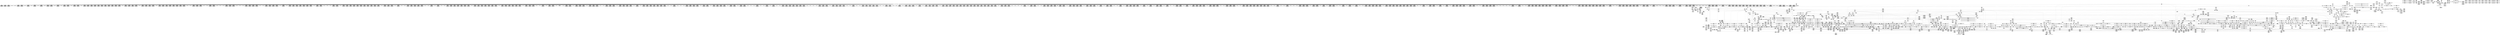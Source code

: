 digraph {
	CE0x4a3a1e0 [shape=record,shape=Mrecord,label="{CE0x4a3a1e0|2472:_%struct.cred*,_:_CRE_2955,2956_}"]
	CE0x49c4760 [shape=record,shape=Mrecord,label="{CE0x49c4760|GLOBAL:_current_sid|*Constant*|*SummSink*}"]
	CE0x4a50ca0 [shape=record,shape=Mrecord,label="{CE0x4a50ca0|2472:_%struct.cred*,_:_CRE_6656,6660_|*MultipleSource*|Function::task_sid&Arg::task::|Function::current_has_perm&Arg::tsk::|Function::selinux_task_movememory&Arg::p::|security/selinux/hooks.c,208}"]
	CE0x4a7dc00 [shape=record,shape=Mrecord,label="{CE0x4a7dc00|__rcu_read_unlock:_do.end|*SummSource*}"]
	CE0x49d9d00 [shape=record,shape=Mrecord,label="{CE0x49d9d00|current_sid:_tmp12|security/selinux/hooks.c,218|*SummSink*}"]
	CE0x4a21270 [shape=record,shape=Mrecord,label="{CE0x4a21270|2472:_%struct.cred*,_:_CRE_728,732_|*MultipleSource*|Function::task_sid&Arg::task::|Function::current_has_perm&Arg::tsk::|Function::selinux_task_movememory&Arg::p::|security/selinux/hooks.c,208}"]
	CE0x67a9ac0 [shape=record,shape=Mrecord,label="{CE0x67a9ac0|current_has_perm:_tsk|Function::current_has_perm&Arg::tsk::|*SummSink*}"]
	CE0x4a70120 [shape=record,shape=Mrecord,label="{CE0x4a70120|task_sid:_tobool1|security/selinux/hooks.c,208}"]
	CE0x4a3a7d0 [shape=record,shape=Mrecord,label="{CE0x4a3a7d0|2472:_%struct.cred*,_:_CRE_2960,2961_}"]
	CE0x4a5bc00 [shape=record,shape=Mrecord,label="{CE0x4a5bc00|task_sid:_tmp21|security/selinux/hooks.c,208}"]
	CE0x4a3cc30 [shape=record,shape=Mrecord,label="{CE0x4a3cc30|2472:_%struct.cred*,_:_CRE_3040,3048_|*MultipleSource*|Function::task_sid&Arg::task::|Function::current_has_perm&Arg::tsk::|Function::selinux_task_movememory&Arg::p::|security/selinux/hooks.c,208}"]
	CE0x4a352b0 [shape=record,shape=Mrecord,label="{CE0x4a352b0|2472:_%struct.cred*,_:_CRE_2864,2872_|*MultipleSource*|Function::task_sid&Arg::task::|Function::current_has_perm&Arg::tsk::|Function::selinux_task_movememory&Arg::p::|security/selinux/hooks.c,208}"]
	CE0x4a24b70 [shape=record,shape=Mrecord,label="{CE0x4a24b70|2472:_%struct.cred*,_:_CRE_1936,1944_|*MultipleSource*|Function::task_sid&Arg::task::|Function::current_has_perm&Arg::tsk::|Function::selinux_task_movememory&Arg::p::|security/selinux/hooks.c,208}"]
	CE0x4a98870 [shape=record,shape=Mrecord,label="{CE0x4a98870|__rcu_read_lock:_tmp6|include/linux/rcupdate.h,240|*SummSink*}"]
	CE0x4a6b800 [shape=record,shape=Mrecord,label="{CE0x4a6b800|cred_sid:_entry}"]
	CE0x4a6cd70 [shape=record,shape=Mrecord,label="{CE0x4a6cd70|rcu_read_unlock:_entry|*SummSink*}"]
	CE0x49cb0b0 [shape=record,shape=Mrecord,label="{CE0x49cb0b0|current_sid:_tobool|security/selinux/hooks.c,218|*SummSink*}"]
	CE0x49ce1e0 [shape=record,shape=Mrecord,label="{CE0x49ce1e0|task_sid:_tmp|*SummSource*}"]
	CE0x4aa37d0 [shape=record,shape=Mrecord,label="{CE0x4aa37d0|__preempt_count_add:_tmp4|./arch/x86/include/asm/preempt.h,72|*SummSource*}"]
	CE0x49f2420 [shape=record,shape=Mrecord,label="{CE0x49f2420|i8*_getelementptr_inbounds_(_45_x_i8_,_45_x_i8_*_.str12,_i32_0,_i32_0)|*Constant*|*SummSource*}"]
	CE0x4aa3760 [shape=record,shape=Mrecord,label="{CE0x4aa3760|__preempt_count_add:_tmp4|./arch/x86/include/asm/preempt.h,72}"]
	CE0x4a4afa0 [shape=record,shape=Mrecord,label="{CE0x4a4afa0|2472:_%struct.cred*,_:_CRE_6358,6359_}"]
	CE0x4a598a0 [shape=record,shape=Mrecord,label="{CE0x4a598a0|task_sid:_tmp23|security/selinux/hooks.c,208|*SummSource*}"]
	CE0x4a4b9b0 [shape=record,shape=Mrecord,label="{CE0x4a4b9b0|2472:_%struct.cred*,_:_CRE_6392,6400_|*MultipleSource*|Function::task_sid&Arg::task::|Function::current_has_perm&Arg::tsk::|Function::selinux_task_movememory&Arg::p::|security/selinux/hooks.c,208}"]
	CE0x4ae6bb0 [shape=record,shape=Mrecord,label="{CE0x4ae6bb0|COLLAPSED:_GCMRE___llvm_gcov_ctr135_internal_global_4_x_i64_zeroinitializer:_elem_0:default:}"]
	CE0x49d4770 [shape=record,shape=Mrecord,label="{CE0x49d4770|current_sid:_land.lhs.true2}"]
	CE0x4a7f180 [shape=record,shape=Mrecord,label="{CE0x4a7f180|__preempt_count_sub:_entry}"]
	CE0x4a22c60 [shape=record,shape=Mrecord,label="{CE0x4a22c60|2472:_%struct.cred*,_:_CRE_1832,1840_|*MultipleSource*|Function::task_sid&Arg::task::|Function::current_has_perm&Arg::tsk::|Function::selinux_task_movememory&Arg::p::|security/selinux/hooks.c,208}"]
	CE0x4a9fdb0 [shape=record,shape=Mrecord,label="{CE0x4a9fdb0|_call_void_asm_addl_$1,_%gs:$0_,_*m,ri,*m,_dirflag_,_fpsr_,_flags_(i32*___preempt_count,_i32_%sub,_i32*___preempt_count)_#3,_!dbg_!27717,_!srcloc_!27718|./arch/x86/include/asm/preempt.h,77}"]
	CE0x4a09240 [shape=record,shape=Mrecord,label="{CE0x4a09240|2472:_%struct.cred*,_:_CRE_376,384_|*MultipleSource*|Function::task_sid&Arg::task::|Function::current_has_perm&Arg::tsk::|Function::selinux_task_movememory&Arg::p::|security/selinux/hooks.c,208}"]
	CE0x4aab0b0 [shape=record,shape=Mrecord,label="{CE0x4aab0b0|rcu_read_unlock:_tmp21|include/linux/rcupdate.h,935}"]
	CE0x4a7f040 [shape=record,shape=Mrecord,label="{CE0x4a7f040|GLOBAL:___preempt_count_sub|*Constant*|*SummSink*}"]
	CE0x4a387c0 [shape=record,shape=Mrecord,label="{CE0x4a387c0|2472:_%struct.cred*,_:_CRE_2933,2934_}"]
	CE0x4a81340 [shape=record,shape=Mrecord,label="{CE0x4a81340|rcu_read_lock:_tobool|include/linux/rcupdate.h,882|*SummSource*}"]
	CE0x4a54a50 [shape=record,shape=Mrecord,label="{CE0x4a54a50|task_sid:_tmp10|security/selinux/hooks.c,208}"]
	CE0x4a365e0 [shape=record,shape=Mrecord,label="{CE0x4a365e0|2472:_%struct.cred*,_:_CRE_2905,2906_}"]
	CE0x49c5330 [shape=record,shape=Mrecord,label="{CE0x49c5330|current_has_perm:_call1|security/selinux/hooks.c,1543|*SummSource*}"]
	CE0x49b1d80 [shape=record,shape=Mrecord,label="{CE0x49b1d80|i64*_getelementptr_inbounds_(_11_x_i64_,_11_x_i64_*___llvm_gcov_ctr125,_i64_0,_i64_1)|*Constant*}"]
	CE0x4a17d60 [shape=record,shape=Mrecord,label="{CE0x4a17d60|i8*_getelementptr_inbounds_(_42_x_i8_,_42_x_i8_*_.str46,_i32_0,_i32_0)|*Constant*|*SummSource*}"]
	CE0x4ad5e20 [shape=record,shape=Mrecord,label="{CE0x4ad5e20|__preempt_count_add:_bb|*SummSource*}"]
	CE0x4afee70 [shape=record,shape=Mrecord,label="{CE0x4afee70|i64*_getelementptr_inbounds_(_4_x_i64_,_4_x_i64_*___llvm_gcov_ctr134,_i64_0,_i64_3)|*Constant*|*SummSource*}"]
	CE0x49eb430 [shape=record,shape=Mrecord,label="{CE0x49eb430|current_sid:_tmp24|security/selinux/hooks.c,220|*SummSink*}"]
	CE0x4a1ae50 [shape=record,shape=Mrecord,label="{CE0x4a1ae50|GLOBAL:___llvm_gcov_ctr132|Global_var:__llvm_gcov_ctr132}"]
	CE0x4a26a20 [shape=record,shape=Mrecord,label="{CE0x4a26a20|2472:_%struct.cred*,_:_CRE_2044,2048_|*MultipleSource*|Function::task_sid&Arg::task::|Function::current_has_perm&Arg::tsk::|Function::selinux_task_movememory&Arg::p::|security/selinux/hooks.c,208}"]
	CE0x4a20f80 [shape=record,shape=Mrecord,label="{CE0x4a20f80|2472:_%struct.cred*,_:_CRE_720,728_|*MultipleSource*|Function::task_sid&Arg::task::|Function::current_has_perm&Arg::tsk::|Function::selinux_task_movememory&Arg::p::|security/selinux/hooks.c,208}"]
	CE0x4a2bd40 [shape=record,shape=Mrecord,label="{CE0x4a2bd40|2472:_%struct.cred*,_:_CRE_2368,2376_|*MultipleSource*|Function::task_sid&Arg::task::|Function::current_has_perm&Arg::tsk::|Function::selinux_task_movememory&Arg::p::|security/selinux/hooks.c,208}"]
	CE0x4a39600 [shape=record,shape=Mrecord,label="{CE0x4a39600|2472:_%struct.cred*,_:_CRE_2945,2946_}"]
	CE0x49cc7b0 [shape=record,shape=Mrecord,label="{CE0x49cc7b0|i1_true|*Constant*|*SummSource*}"]
	CE0x49e9d20 [shape=record,shape=Mrecord,label="{CE0x49e9d20|current_sid:_tmp23|security/selinux/hooks.c,218|*SummSink*}"]
	CE0x4a77eb0 [shape=record,shape=Mrecord,label="{CE0x4a77eb0|i8*_undef|*Constant*|*SummSource*}"]
	CE0x4a78bb0 [shape=record,shape=Mrecord,label="{CE0x4a78bb0|rcu_lock_acquire:_indirectgoto|*SummSink*}"]
	CE0x49eff60 [shape=record,shape=Mrecord,label="{CE0x49eff60|i64*_getelementptr_inbounds_(_11_x_i64_,_11_x_i64_*___llvm_gcov_ctr125,_i64_0,_i64_9)|*Constant*}"]
	CE0x4a7fcc0 [shape=record,shape=Mrecord,label="{CE0x4a7fcc0|i64*_getelementptr_inbounds_(_4_x_i64_,_4_x_i64_*___llvm_gcov_ctr133,_i64_0,_i64_2)|*Constant*|*SummSink*}"]
	CE0x4a10540 [shape=record,shape=Mrecord,label="{CE0x4a10540|i64*_getelementptr_inbounds_(_4_x_i64_,_4_x_i64_*___llvm_gcov_ctr128,_i64_0,_i64_1)|*Constant*|*SummSink*}"]
	CE0x4a56980 [shape=record,shape=Mrecord,label="{CE0x4a56980|task_sid:_tobool4|security/selinux/hooks.c,208|*SummSource*}"]
	CE0x49cc8b0 [shape=record,shape=Mrecord,label="{CE0x49cc8b0|i1_true|*Constant*|*SummSink*}"]
	CE0x4a2f870 [shape=record,shape=Mrecord,label="{CE0x4a2f870|2472:_%struct.cred*,_:_CRE_2576,2584_|*MultipleSource*|Function::task_sid&Arg::task::|Function::current_has_perm&Arg::tsk::|Function::selinux_task_movememory&Arg::p::|security/selinux/hooks.c,208}"]
	CE0x4a6e8f0 [shape=record,shape=Mrecord,label="{CE0x4a6e8f0|task_sid:_tmp5|security/selinux/hooks.c,208|*SummSink*}"]
	CE0x49c3f40 [shape=record,shape=Mrecord,label="{CE0x49c3f40|_ret_i32_%call2,_!dbg_!27718|security/selinux/hooks.c,1544|*SummSource*}"]
	CE0x4a04e60 [shape=record,shape=Mrecord,label="{CE0x4a04e60|rcu_read_unlock:_tmp13|include/linux/rcupdate.h,933|*SummSink*}"]
	CE0x4a9e5f0 [shape=record,shape=Mrecord,label="{CE0x4a9e5f0|__preempt_count_add:_entry|*SummSource*}"]
	CE0x4a4e410 [shape=record,shape=Mrecord,label="{CE0x4a4e410|2472:_%struct.cred*,_:_CRE_6520,6528_|*MultipleSource*|Function::task_sid&Arg::task::|Function::current_has_perm&Arg::tsk::|Function::selinux_task_movememory&Arg::p::|security/selinux/hooks.c,208}"]
	CE0x49cc630 [shape=record,shape=Mrecord,label="{CE0x49cc630|i1_true|*Constant*}"]
	CE0x49edb10 [shape=record,shape=Mrecord,label="{CE0x49edb10|2472:_%struct.cred*,_:_CRE_496,504_|*MultipleSource*|Function::task_sid&Arg::task::|Function::current_has_perm&Arg::tsk::|Function::selinux_task_movememory&Arg::p::|security/selinux/hooks.c,208}"]
	CE0x4a3f8f0 [shape=record,shape=Mrecord,label="{CE0x4a3f8f0|2472:_%struct.cred*,_:_CRE_3160,3164_|*MultipleSource*|Function::task_sid&Arg::task::|Function::current_has_perm&Arg::tsk::|Function::selinux_task_movememory&Arg::p::|security/selinux/hooks.c,208}"]
	CE0x4aea290 [shape=record,shape=Mrecord,label="{CE0x4aea290|i64*_getelementptr_inbounds_(_4_x_i64_,_4_x_i64_*___llvm_gcov_ctr134,_i64_0,_i64_3)|*Constant*}"]
	CE0x4a9a3c0 [shape=record,shape=Mrecord,label="{CE0x4a9a3c0|GLOBAL:___preempt_count_sub|*Constant*}"]
	CE0x4aac250 [shape=record,shape=Mrecord,label="{CE0x4aac250|_call_void_rcu_lock_release(%struct.lockdep_map*_rcu_lock_map)_#10,_!dbg_!27733|include/linux/rcupdate.h,935|*SummSink*}"]
	CE0x4a978d0 [shape=record,shape=Mrecord,label="{CE0x4a978d0|_call_void_asm_sideeffect_,_memory_,_dirflag_,_fpsr_,_flags_()_#3,_!dbg_!27714,_!srcloc_!27715|include/linux/rcupdate.h,239|*SummSink*}"]
	CE0x4a380a0 [shape=record,shape=Mrecord,label="{CE0x4a380a0|2472:_%struct.cred*,_:_CRE_2927,2928_}"]
	CE0x4a04ab0 [shape=record,shape=Mrecord,label="{CE0x4a04ab0|i64_6|*Constant*}"]
	CE0x49cd820 [shape=record,shape=Mrecord,label="{CE0x49cd820|current_sid:_tmp16|security/selinux/hooks.c,218|*SummSink*}"]
	CE0x4a6d2e0 [shape=record,shape=Mrecord,label="{CE0x4a6d2e0|_ret_void,_!dbg_!27735|include/linux/rcupdate.h,938}"]
	CE0x4ae8fb0 [shape=record,shape=Mrecord,label="{CE0x4ae8fb0|i64*_getelementptr_inbounds_(_4_x_i64_,_4_x_i64_*___llvm_gcov_ctr135,_i64_0,_i64_3)|*Constant*|*SummSource*}"]
	CE0x49cff60 [shape=record,shape=Mrecord,label="{CE0x49cff60|current_sid:_tmp8|security/selinux/hooks.c,218}"]
	CE0x4a26c50 [shape=record,shape=Mrecord,label="{CE0x4a26c50|2472:_%struct.cred*,_:_CRE_2048,2052_|*MultipleSource*|Function::task_sid&Arg::task::|Function::current_has_perm&Arg::tsk::|Function::selinux_task_movememory&Arg::p::|security/selinux/hooks.c,208}"]
	CE0x49db760 [shape=record,shape=Mrecord,label="{CE0x49db760|i32_22|*Constant*|*SummSource*}"]
	CE0x4a9a2f0 [shape=record,shape=Mrecord,label="{CE0x4a9a2f0|__rcu_read_unlock:_bb}"]
	CE0x4ad32a0 [shape=record,shape=Mrecord,label="{CE0x4ad32a0|__preempt_count_add:_tmp3|*SummSource*}"]
	CE0x4a7c8e0 [shape=record,shape=Mrecord,label="{CE0x4a7c8e0|%struct.lockdep_map*_null|*Constant*|*SummSink*}"]
	CE0x4a12670 [shape=record,shape=Mrecord,label="{CE0x4a12670|i32_0|*Constant*}"]
	CE0x4a381d0 [shape=record,shape=Mrecord,label="{CE0x4a381d0|2472:_%struct.cred*,_:_CRE_2928,2929_}"]
	CE0x4a8a830 [shape=record,shape=Mrecord,label="{CE0x4a8a830|rcu_lock_release:_tmp1|*SummSource*}"]
	CE0x49d8c90 [shape=record,shape=Mrecord,label="{CE0x49d8c90|GLOBAL:___llvm_gcov_ctr127|Global_var:__llvm_gcov_ctr127|*SummSink*}"]
	CE0x4a2f580 [shape=record,shape=Mrecord,label="{CE0x4a2f580|2472:_%struct.cred*,_:_CRE_2568,2576_|*MultipleSource*|Function::task_sid&Arg::task::|Function::current_has_perm&Arg::tsk::|Function::selinux_task_movememory&Arg::p::|security/selinux/hooks.c,208}"]
	CE0x4ae36a0 [shape=record,shape=Mrecord,label="{CE0x4ae36a0|__rcu_read_lock:_do.body|*SummSink*}"]
	CE0x4ad5aa0 [shape=record,shape=Mrecord,label="{CE0x4ad5aa0|__rcu_read_unlock:_tmp7|include/linux/rcupdate.h,245|*SummSource*}"]
	CE0x4a23f60 [shape=record,shape=Mrecord,label="{CE0x4a23f60|2472:_%struct.cred*,_:_CRE_1896,1900_|*MultipleSource*|Function::task_sid&Arg::task::|Function::current_has_perm&Arg::tsk::|Function::selinux_task_movememory&Arg::p::|security/selinux/hooks.c,208}"]
	CE0x4a28b60 [shape=record,shape=Mrecord,label="{CE0x4a28b60|2472:_%struct.cred*,_:_CRE_2136,2144_|*MultipleSource*|Function::task_sid&Arg::task::|Function::current_has_perm&Arg::tsk::|Function::selinux_task_movememory&Arg::p::|security/selinux/hooks.c,208}"]
	CE0x4a5a9d0 [shape=record,shape=Mrecord,label="{CE0x4a5a9d0|task_sid:_tmp25|security/selinux/hooks.c,208|*SummSource*}"]
	CE0x4a30940 [shape=record,shape=Mrecord,label="{CE0x4a30940|2472:_%struct.cred*,_:_CRE_2608,2616_|*MultipleSource*|Function::task_sid&Arg::task::|Function::current_has_perm&Arg::tsk::|Function::selinux_task_movememory&Arg::p::|security/selinux/hooks.c,208}"]
	CE0x4a63650 [shape=record,shape=Mrecord,label="{CE0x4a63650|i64*_getelementptr_inbounds_(_4_x_i64_,_4_x_i64_*___llvm_gcov_ctr129,_i64_0,_i64_2)|*Constant*|*SummSink*}"]
	CE0x49cdbd0 [shape=record,shape=Mrecord,label="{CE0x49cdbd0|i8_1|*Constant*|*SummSource*}"]
	CE0x4aad120 [shape=record,shape=Mrecord,label="{CE0x4aad120|rcu_lock_release:_map|Function::rcu_lock_release&Arg::map::|*SummSink*}"]
	CE0x4a0c8d0 [shape=record,shape=Mrecord,label="{CE0x4a0c8d0|task_sid:_if.then|*SummSource*}"]
	CE0x49ad030 [shape=record,shape=Mrecord,label="{CE0x49ad030|_ret_i32_%call7,_!dbg_!27749|security/selinux/hooks.c,210}"]
	CE0x4a7d890 [shape=record,shape=Mrecord,label="{CE0x4a7d890|__rcu_read_unlock:_do.end}"]
	CE0x4a2d500 [shape=record,shape=Mrecord,label="{CE0x4a2d500|2472:_%struct.cred*,_:_CRE_2488,2504_|*MultipleSource*|Function::task_sid&Arg::task::|Function::current_has_perm&Arg::tsk::|Function::selinux_task_movememory&Arg::p::|security/selinux/hooks.c,208}"]
	CE0x4a1f860 [shape=record,shape=Mrecord,label="{CE0x4a1f860|task_sid:_tmp19|security/selinux/hooks.c,208|*SummSink*}"]
	CE0x4afaa50 [shape=record,shape=Mrecord,label="{CE0x4afaa50|__preempt_count_sub:_tmp7|./arch/x86/include/asm/preempt.h,78}"]
	CE0x4a076d0 [shape=record,shape=Mrecord,label="{CE0x4a076d0|__rcu_read_lock:_entry|*SummSource*}"]
	CE0x4a7c660 [shape=record,shape=Mrecord,label="{CE0x4a7c660|%struct.lockdep_map*_null|*Constant*|*SummSource*}"]
	CE0x49c5120 [shape=record,shape=Mrecord,label="{CE0x49c5120|current_has_perm:_call1|security/selinux/hooks.c,1543}"]
	CE0x4a1a890 [shape=record,shape=Mrecord,label="{CE0x4a1a890|i8*_getelementptr_inbounds_(_25_x_i8_,_25_x_i8_*_.str45,_i32_0,_i32_0)|*Constant*|*SummSource*}"]
	CE0x4a2c430 [shape=record,shape=Mrecord,label="{CE0x4a2c430|2472:_%struct.cred*,_:_CRE_2392,2400_|*MultipleSource*|Function::task_sid&Arg::task::|Function::current_has_perm&Arg::tsk::|Function::selinux_task_movememory&Arg::p::|security/selinux/hooks.c,208}"]
	CE0x4a6dd70 [shape=record,shape=Mrecord,label="{CE0x4a6dd70|task_sid:_tobool|security/selinux/hooks.c,208}"]
	CE0x4a59cb0 [shape=record,shape=Mrecord,label="{CE0x4a59cb0|task_sid:_tmp23|security/selinux/hooks.c,208|*SummSink*}"]
	CE0x4aa9aa0 [shape=record,shape=Mrecord,label="{CE0x4aa9aa0|i64*_getelementptr_inbounds_(_11_x_i64_,_11_x_i64_*___llvm_gcov_ctr132,_i64_0,_i64_9)|*Constant*}"]
	CE0x49a62e0 [shape=record,shape=Mrecord,label="{CE0x49a62e0|2472:_%struct.cred*,_:_CRE_312,320_|*MultipleSource*|Function::task_sid&Arg::task::|Function::current_has_perm&Arg::tsk::|Function::selinux_task_movememory&Arg::p::|security/selinux/hooks.c,208}"]
	CE0x4a55500 [shape=record,shape=Mrecord,label="{CE0x4a55500|task_sid:_tmp11|security/selinux/hooks.c,208|*SummSource*}"]
	CE0x49c8740 [shape=record,shape=Mrecord,label="{CE0x49c8740|GLOBAL:___llvm_gcov_ctr125|Global_var:__llvm_gcov_ctr125}"]
	CE0x4a57ac0 [shape=record,shape=Mrecord,label="{CE0x4a57ac0|task_sid:_tmp15|security/selinux/hooks.c,208|*SummSink*}"]
	CE0x4ae4de0 [shape=record,shape=Mrecord,label="{CE0x4ae4de0|i64*_getelementptr_inbounds_(_4_x_i64_,_4_x_i64_*___llvm_gcov_ctr133,_i64_0,_i64_0)|*Constant*|*SummSink*}"]
	CE0x4a807a0 [shape=record,shape=Mrecord,label="{CE0x4a807a0|0:_i8,_:_GCMR_rcu_read_unlock.__warned_internal_global_i8_0,_section_.data.unlikely_,_align_1:_elem_0:default:}"]
	CE0x49d35f0 [shape=record,shape=Mrecord,label="{CE0x49d35f0|2472:_%struct.cred*,_:_CRE_168,176_|*MultipleSource*|Function::task_sid&Arg::task::|Function::current_has_perm&Arg::tsk::|Function::selinux_task_movememory&Arg::p::|security/selinux/hooks.c,208}"]
	CE0x4a40010 [shape=record,shape=Mrecord,label="{CE0x4a40010|2472:_%struct.cred*,_:_CRE_5856,5860_|*MultipleSource*|Function::task_sid&Arg::task::|Function::current_has_perm&Arg::tsk::|Function::selinux_task_movememory&Arg::p::|security/selinux/hooks.c,208}"]
	CE0x49ffb70 [shape=record,shape=Mrecord,label="{CE0x49ffb70|GLOBAL:_rcu_read_lock|*Constant*|*SummSource*}"]
	CE0x4a410b0 [shape=record,shape=Mrecord,label="{CE0x4a410b0|2472:_%struct.cred*,_:_CRE_5912,5920_|*MultipleSource*|Function::task_sid&Arg::task::|Function::current_has_perm&Arg::tsk::|Function::selinux_task_movememory&Arg::p::|security/selinux/hooks.c,208}"]
	CE0x4a20ac0 [shape=record,shape=Mrecord,label="{CE0x4a20ac0|2472:_%struct.cred*,_:_CRE_702,703_}"]
	CE0x4a88190 [shape=record,shape=Mrecord,label="{CE0x4a88190|i64*_getelementptr_inbounds_(_11_x_i64_,_11_x_i64_*___llvm_gcov_ctr132,_i64_0,_i64_0)|*Constant*|*SummSink*}"]
	CE0x4af8b40 [shape=record,shape=Mrecord,label="{CE0x4af8b40|__preempt_count_add:_tmp|*SummSource*}"]
	CE0x4a19ea0 [shape=record,shape=Mrecord,label="{CE0x4a19ea0|_call_void_lockdep_rcu_suspicious(i8*_getelementptr_inbounds_(_25_x_i8_,_25_x_i8_*_.str45,_i32_0,_i32_0),_i32_883,_i8*_getelementptr_inbounds_(_42_x_i8_,_42_x_i8_*_.str46,_i32_0,_i32_0))_#10,_!dbg_!27728|include/linux/rcupdate.h,882|*SummSource*}"]
	CE0x49f1760 [shape=record,shape=Mrecord,label="{CE0x49f1760|GLOBAL:_current_sid.__warned|Global_var:current_sid.__warned|*SummSource*}"]
	CE0x49acd40 [shape=record,shape=Mrecord,label="{CE0x49acd40|2472:_%struct.cred*,_:_CRE_695,696_}"]
	CE0x4a35770 [shape=record,shape=Mrecord,label="{CE0x4a35770|2472:_%struct.cred*,_:_CRE_2876,2880_|*MultipleSource*|Function::task_sid&Arg::task::|Function::current_has_perm&Arg::tsk::|Function::selinux_task_movememory&Arg::p::|security/selinux/hooks.c,208}"]
	CE0x4a6b050 [shape=record,shape=Mrecord,label="{CE0x4a6b050|task_sid:_call7|security/selinux/hooks.c,208|*SummSource*}"]
	CE0x4a6bc60 [shape=record,shape=Mrecord,label="{CE0x4a6bc60|cred_sid:_cred|Function::cred_sid&Arg::cred::|*SummSource*}"]
	CE0x4a369c0 [shape=record,shape=Mrecord,label="{CE0x4a369c0|2472:_%struct.cred*,_:_CRE_2907,2908_}"]
	CE0x4ae7b30 [shape=record,shape=Mrecord,label="{CE0x4ae7b30|COLLAPSED:_GCMRE___llvm_gcov_ctr129_internal_global_4_x_i64_zeroinitializer:_elem_0:default:}"]
	CE0x4a4d830 [shape=record,shape=Mrecord,label="{CE0x4a4d830|2472:_%struct.cred*,_:_CRE_6484,6488_|*MultipleSource*|Function::task_sid&Arg::task::|Function::current_has_perm&Arg::tsk::|Function::selinux_task_movememory&Arg::p::|security/selinux/hooks.c,208}"]
	CE0x4a4fe30 [shape=record,shape=Mrecord,label="{CE0x4a4fe30|2472:_%struct.cred*,_:_CRE_6616,6624_|*MultipleSource*|Function::task_sid&Arg::task::|Function::current_has_perm&Arg::tsk::|Function::selinux_task_movememory&Arg::p::|security/selinux/hooks.c,208}"]
	CE0x4ad9730 [shape=record,shape=Mrecord,label="{CE0x4ad9730|__preempt_count_add:_tmp7|./arch/x86/include/asm/preempt.h,73|*SummSink*}"]
	CE0x4a6a320 [shape=record,shape=Mrecord,label="{CE0x4a6a320|i64*_getelementptr_inbounds_(_13_x_i64_,_13_x_i64_*___llvm_gcov_ctr126,_i64_0,_i64_12)|*Constant*|*SummSource*}"]
	CE0x4a4a3c0 [shape=record,shape=Mrecord,label="{CE0x4a4a3c0|2472:_%struct.cred*,_:_CRE_6348,6349_}"]
	CE0x49abb70 [shape=record,shape=Mrecord,label="{CE0x49abb70|task_sid:_entry|*SummSink*}"]
	CE0x4a18a40 [shape=record,shape=Mrecord,label="{CE0x4a18a40|rcu_read_lock:_tmp19|include/linux/rcupdate.h,882|*SummSource*}"]
	CE0x49c2df0 [shape=record,shape=Mrecord,label="{CE0x49c2df0|2472:_%struct.cred*,_:_CRE_280,288_|*MultipleSource*|Function::task_sid&Arg::task::|Function::current_has_perm&Arg::tsk::|Function::selinux_task_movememory&Arg::p::|security/selinux/hooks.c,208}"]
	CE0x4a17180 [shape=record,shape=Mrecord,label="{CE0x4a17180|GLOBAL:_lockdep_rcu_suspicious|*Constant*}"]
	CE0x4ae43f0 [shape=record,shape=Mrecord,label="{CE0x4ae43f0|GLOBAL:___preempt_count|Global_var:__preempt_count}"]
	CE0x49c4160 [shape=record,shape=Mrecord,label="{CE0x49c4160|current_has_perm:_call|security/selinux/hooks.c,1542}"]
	CE0x4adfea0 [shape=record,shape=Mrecord,label="{CE0x4adfea0|__rcu_read_lock:_tmp}"]
	CE0x4a2de50 [shape=record,shape=Mrecord,label="{CE0x4a2de50|2472:_%struct.cred*,_:_CRE_2520,2521_}"]
	CE0x49efb00 [shape=record,shape=Mrecord,label="{CE0x49efb00|2472:_%struct.cred*,_:_CRE_208,216_|*MultipleSource*|Function::task_sid&Arg::task::|Function::current_has_perm&Arg::tsk::|Function::selinux_task_movememory&Arg::p::|security/selinux/hooks.c,208}"]
	CE0x4aabb70 [shape=record,shape=Mrecord,label="{CE0x4aabb70|rcu_read_unlock:_tmp22|include/linux/rcupdate.h,935}"]
	CE0x4a03420 [shape=record,shape=Mrecord,label="{CE0x4a03420|rcu_read_lock:_tmp10|include/linux/rcupdate.h,882|*SummSource*}"]
	CE0x4a04bc0 [shape=record,shape=Mrecord,label="{CE0x4a04bc0|rcu_read_unlock:_tmp13|include/linux/rcupdate.h,933}"]
	CE0x4aa0690 [shape=record,shape=Mrecord,label="{CE0x4aa0690|rcu_lock_release:_tmp2|*SummSource*}"]
	CE0x4a841a0 [shape=record,shape=Mrecord,label="{CE0x4a841a0|i64*_getelementptr_inbounds_(_11_x_i64_,_11_x_i64_*___llvm_gcov_ctr127,_i64_0,_i64_0)|*Constant*|*SummSink*}"]
	CE0x4a553a0 [shape=record,shape=Mrecord,label="{CE0x4a553a0|task_sid:_tmp11|security/selinux/hooks.c,208}"]
	CE0x4a6b730 [shape=record,shape=Mrecord,label="{CE0x4a6b730|GLOBAL:_cred_sid|*Constant*|*SummSink*}"]
	CE0x49cf380 [shape=record,shape=Mrecord,label="{CE0x49cf380|current_sid:_tmp7|security/selinux/hooks.c,218|*SummSource*}"]
	CE0x4add2d0 [shape=record,shape=Mrecord,label="{CE0x4add2d0|__preempt_count_sub:_tmp4|./arch/x86/include/asm/preempt.h,77|*SummSink*}"]
	CE0x4aa26d0 [shape=record,shape=Mrecord,label="{CE0x4aa26d0|rcu_lock_acquire:_tmp3}"]
	CE0x4aa2330 [shape=record,shape=Mrecord,label="{CE0x4aa2330|rcu_read_unlock:_tmp8|include/linux/rcupdate.h,933|*SummSource*}"]
	CE0x4aa3ff0 [shape=record,shape=Mrecord,label="{CE0x4aa3ff0|_call_void_asm_sideeffect_,_memory_,_dirflag_,_fpsr_,_flags_()_#3,_!dbg_!27711,_!srcloc_!27714|include/linux/rcupdate.h,244|*SummSink*}"]
	CE0x4a6bd30 [shape=record,shape=Mrecord,label="{CE0x4a6bd30|cred_sid:_cred|Function::cred_sid&Arg::cred::|*SummSink*}"]
	CE0x4ae9b30 [shape=record,shape=Mrecord,label="{CE0x4ae9b30|__rcu_read_unlock:_tmp2}"]
	CE0x4a3aa30 [shape=record,shape=Mrecord,label="{CE0x4a3aa30|2472:_%struct.cred*,_:_CRE_2962,2963_}"]
	CE0x4a17dd0 [shape=record,shape=Mrecord,label="{CE0x4a17dd0|i8*_getelementptr_inbounds_(_42_x_i8_,_42_x_i8_*_.str46,_i32_0,_i32_0)|*Constant*|*SummSink*}"]
	CE0x49b1c00 [shape=record,shape=Mrecord,label="{CE0x49b1c00|current_sid:_tmp1|*SummSink*}"]
	CE0x4a06080 [shape=record,shape=Mrecord,label="{CE0x4a06080|rcu_read_lock:_tmp15|include/linux/rcupdate.h,882}"]
	CE0x49ca2e0 [shape=record,shape=Mrecord,label="{CE0x49ca2e0|selinux_task_movememory:_tmp1|*SummSource*}"]
	CE0x49a2c80 [shape=record,shape=Mrecord,label="{CE0x49a2c80|i32_512|*Constant*|*SummSource*}"]
	CE0x4a54020 [shape=record,shape=Mrecord,label="{CE0x4a54020|2472:_%struct.cred*,_:_CRE_10628,10632_|*MultipleSource*|Function::task_sid&Arg::task::|Function::current_has_perm&Arg::tsk::|Function::selinux_task_movememory&Arg::p::|security/selinux/hooks.c,208}"]
	CE0x49d2db0 [shape=record,shape=Mrecord,label="{CE0x49d2db0|task_sid:_do.end6}"]
	CE0x4a89620 [shape=record,shape=Mrecord,label="{CE0x4a89620|rcu_read_unlock:_tmp15|include/linux/rcupdate.h,933}"]
	CE0x4a55630 [shape=record,shape=Mrecord,label="{CE0x4a55630|task_sid:_tmp11|security/selinux/hooks.c,208|*SummSink*}"]
	CE0x49c4310 [shape=record,shape=Mrecord,label="{CE0x49c4310|current_has_perm:_call|security/selinux/hooks.c,1542|*SummSink*}"]
	CE0x49bb840 [shape=record,shape=Mrecord,label="{CE0x49bb840|_call_void_rcu_lock_acquire(%struct.lockdep_map*_rcu_lock_map)_#10,_!dbg_!27711|include/linux/rcupdate.h,881}"]
	CE0x49d6080 [shape=record,shape=Mrecord,label="{CE0x49d6080|2472:_%struct.cred*,_:_CRE_328,336_|*MultipleSource*|Function::task_sid&Arg::task::|Function::current_has_perm&Arg::tsk::|Function::selinux_task_movememory&Arg::p::|security/selinux/hooks.c,208}"]
	CE0x49d7470 [shape=record,shape=Mrecord,label="{CE0x49d7470|current_sid:_tobool1|security/selinux/hooks.c,218|*SummSource*}"]
	CE0x4a27a90 [shape=record,shape=Mrecord,label="{CE0x4a27a90|2472:_%struct.cred*,_:_CRE_2080,2088_|*MultipleSource*|Function::task_sid&Arg::task::|Function::current_has_perm&Arg::tsk::|Function::selinux_task_movememory&Arg::p::|security/selinux/hooks.c,208}"]
	CE0x49c5500 [shape=record,shape=Mrecord,label="{CE0x49c5500|GLOBAL:_task_sid|*Constant*|*SummSource*}"]
	CE0x4a7ed80 [shape=record,shape=Mrecord,label="{CE0x4a7ed80|i64*_getelementptr_inbounds_(_4_x_i64_,_4_x_i64_*___llvm_gcov_ctr134,_i64_0,_i64_0)|*Constant*}"]
	CE0x4a3ce90 [shape=record,shape=Mrecord,label="{CE0x4a3ce90|2472:_%struct.cred*,_:_CRE_3048,3056_|*MultipleSource*|Function::task_sid&Arg::task::|Function::current_has_perm&Arg::tsk::|Function::selinux_task_movememory&Arg::p::|security/selinux/hooks.c,208}"]
	CE0x4a866e0 [shape=record,shape=Mrecord,label="{CE0x4a866e0|rcu_read_unlock:_land.lhs.true2|*SummSink*}"]
	CE0x4ae2610 [shape=record,shape=Mrecord,label="{CE0x4ae2610|i64*_getelementptr_inbounds_(_4_x_i64_,_4_x_i64_*___llvm_gcov_ctr133,_i64_0,_i64_1)|*Constant*}"]
	"CONST[source:0(mediator),value:2(dynamic)][purpose:{subject}]"
	CE0x49db000 [shape=record,shape=Mrecord,label="{CE0x49db000|COLLAPSED:_GCMRE_current_task_external_global_%struct.task_struct*:_elem_0::|security/selinux/hooks.c,218}"]
	CE0x4a80b70 [shape=record,shape=Mrecord,label="{CE0x4a80b70|GLOBAL:_rcu_lock_acquire|*Constant*|*SummSink*}"]
	CE0x4a006e0 [shape=record,shape=Mrecord,label="{CE0x4a006e0|i64*_getelementptr_inbounds_(_2_x_i64_,_2_x_i64_*___llvm_gcov_ctr98,_i64_0,_i64_0)|*Constant*|*SummSource*}"]
	CE0x49d8ed0 [shape=record,shape=Mrecord,label="{CE0x49d8ed0|rcu_read_lock:_tmp5|include/linux/rcupdate.h,882|*SummSource*}"]
	CE0x49fe7d0 [shape=record,shape=Mrecord,label="{CE0x49fe7d0|i64*_getelementptr_inbounds_(_11_x_i64_,_11_x_i64_*___llvm_gcov_ctr127,_i64_0,_i64_1)|*Constant*|*SummSink*}"]
	CE0x49a6680 [shape=record,shape=Mrecord,label="{CE0x49a6680|COLLAPSED:_GCMRE___llvm_gcov_ctr127_internal_global_11_x_i64_zeroinitializer:_elem_0:default:}"]
	CE0x4a20860 [shape=record,shape=Mrecord,label="{CE0x4a20860|2472:_%struct.cred*,_:_CRE_700,701_}"]
	CE0x4ae2bc0 [shape=record,shape=Mrecord,label="{CE0x4ae2bc0|i64*_getelementptr_inbounds_(_4_x_i64_,_4_x_i64_*___llvm_gcov_ctr134,_i64_0,_i64_1)|*Constant*}"]
	CE0x4a7d040 [shape=record,shape=Mrecord,label="{CE0x4a7d040|rcu_lock_acquire:_tmp6}"]
	CE0x4a25e10 [shape=record,shape=Mrecord,label="{CE0x4a25e10|2472:_%struct.cred*,_:_CRE_2016,2020_|*MultipleSource*|Function::task_sid&Arg::task::|Function::current_has_perm&Arg::tsk::|Function::selinux_task_movememory&Arg::p::|security/selinux/hooks.c,208}"]
	CE0x4a533f0 [shape=record,shape=Mrecord,label="{CE0x4a533f0|2472:_%struct.cred*,_:_CRE_10600,10604_|*MultipleSource*|Function::task_sid&Arg::task::|Function::current_has_perm&Arg::tsk::|Function::selinux_task_movememory&Arg::p::|security/selinux/hooks.c,208}"]
	CE0x4a3a900 [shape=record,shape=Mrecord,label="{CE0x4a3a900|2472:_%struct.cred*,_:_CRE_2961,2962_}"]
	CE0x49ad200 [shape=record,shape=Mrecord,label="{CE0x49ad200|i64*_getelementptr_inbounds_(_2_x_i64_,_2_x_i64_*___llvm_gcov_ctr289,_i64_0,_i64_0)|*Constant*}"]
	CE0x4afea10 [shape=record,shape=Mrecord,label="{CE0x4afea10|_ret_void,_!dbg_!27720|./arch/x86/include/asm/preempt.h,78}"]
	CE0x4ae5d50 [shape=record,shape=Mrecord,label="{CE0x4ae5d50|rcu_lock_release:_tmp3|*SummSink*}"]
	CE0x49de030 [shape=record,shape=Mrecord,label="{CE0x49de030|i64_3|*Constant*}"]
	CE0x49ddfc0 [shape=record,shape=Mrecord,label="{CE0x49ddfc0|current_sid:_tmp5|security/selinux/hooks.c,218|*SummSource*}"]
	CE0x4a47310 [shape=record,shape=Mrecord,label="{CE0x4a47310|2472:_%struct.cred*,_:_CRE_6307,6308_}"]
	CE0x49d4040 [shape=record,shape=Mrecord,label="{CE0x49d4040|current_sid:_tmp9|security/selinux/hooks.c,218|*SummSink*}"]
	CE0x4a8a630 [shape=record,shape=Mrecord,label="{CE0x4a8a630|rcu_read_unlock:_call3|include/linux/rcupdate.h,933}"]
	CE0x49d20f0 [shape=record,shape=Mrecord,label="{CE0x49d20f0|2472:_%struct.cred*,_:_CRE_400,408_|*MultipleSource*|Function::task_sid&Arg::task::|Function::current_has_perm&Arg::tsk::|Function::selinux_task_movememory&Arg::p::|security/selinux/hooks.c,208}"]
	CE0x4a84540 [shape=record,shape=Mrecord,label="{CE0x4a84540|__rcu_read_lock:_tmp3|*SummSink*}"]
	CE0x49a8aa0 [shape=record,shape=Mrecord,label="{CE0x49a8aa0|avc_has_perm:_requested|Function::avc_has_perm&Arg::requested::|*SummSource*}"]
	CE0x49bd110 [shape=record,shape=Mrecord,label="{CE0x49bd110|current_sid:_tmp19|security/selinux/hooks.c,218|*SummSink*}"]
	CE0x4a1d870 [shape=record,shape=Mrecord,label="{CE0x4a1d870|2472:_%struct.cred*,_:_CRE_644,648_|*MultipleSource*|Function::task_sid&Arg::task::|Function::current_has_perm&Arg::tsk::|Function::selinux_task_movememory&Arg::p::|security/selinux/hooks.c,208}"]
	CE0x4a6ffc0 [shape=record,shape=Mrecord,label="{CE0x4a6ffc0|0:_i8,_:_GCMR_task_sid.__warned_internal_global_i8_0,_section_.data.unlikely_,_align_1:_elem_0:default:}"]
	CE0x4a2a0c0 [shape=record,shape=Mrecord,label="{CE0x4a2a0c0|2472:_%struct.cred*,_:_CRE_2272,2280_|*MultipleSource*|Function::task_sid&Arg::task::|Function::current_has_perm&Arg::tsk::|Function::selinux_task_movememory&Arg::p::|security/selinux/hooks.c,208}"]
	CE0x4afc2e0 [shape=record,shape=Mrecord,label="{CE0x4afc2e0|__preempt_count_sub:_tmp4|./arch/x86/include/asm/preempt.h,77|*SummSource*}"]
	CE0x4a44550 [shape=record,shape=Mrecord,label="{CE0x4a44550|2472:_%struct.cred*,_:_CRE_6208,6216_|*MultipleSource*|Function::task_sid&Arg::task::|Function::current_has_perm&Arg::tsk::|Function::selinux_task_movememory&Arg::p::|security/selinux/hooks.c,208}"]
	CE0x49a0100 [shape=record,shape=Mrecord,label="{CE0x49a0100|current_sid:_tmp11|security/selinux/hooks.c,218}"]
	CE0x4a032e0 [shape=record,shape=Mrecord,label="{CE0x4a032e0|__rcu_read_lock:_tmp6|include/linux/rcupdate.h,240|*SummSource*}"]
	CE0x49b1870 [shape=record,shape=Mrecord,label="{CE0x49b1870|current_has_perm:_perms|Function::current_has_perm&Arg::perms::}"]
	CE0x49f3050 [shape=record,shape=Mrecord,label="{CE0x49f3050|current_sid:_tmp18|security/selinux/hooks.c,218}"]
	CE0x4ae3870 [shape=record,shape=Mrecord,label="{CE0x4ae3870|__rcu_read_lock:_tmp2|*SummSink*}"]
	CE0x4ae1ad0 [shape=record,shape=Mrecord,label="{CE0x4ae1ad0|rcu_lock_release:_tmp7}"]
	CE0x4a49b70 [shape=record,shape=Mrecord,label="{CE0x4a49b70|2472:_%struct.cred*,_:_CRE_6341,6342_}"]
	CE0x4a394d0 [shape=record,shape=Mrecord,label="{CE0x4a394d0|2472:_%struct.cred*,_:_CRE_2944,2945_}"]
	CE0x4a4b0d0 [shape=record,shape=Mrecord,label="{CE0x4a4b0d0|2472:_%struct.cred*,_:_CRE_6359,6360_}"]
	CE0x4a07540 [shape=record,shape=Mrecord,label="{CE0x4a07540|GLOBAL:___rcu_read_lock|*Constant*|*SummSink*}"]
	CE0x49b4b70 [shape=record,shape=Mrecord,label="{CE0x49b4b70|current_sid:_tmp3|*SummSink*}"]
	CE0x49da210 [shape=record,shape=Mrecord,label="{CE0x49da210|get_current:_entry|*SummSink*}"]
	CE0x4a6ea70 [shape=record,shape=Mrecord,label="{CE0x4a6ea70|GLOBAL:___llvm_gcov_ctr126|Global_var:__llvm_gcov_ctr126|*SummSink*}"]
	CE0x4a2e7a0 [shape=record,shape=Mrecord,label="{CE0x4a2e7a0|2472:_%struct.cred*,_:_CRE_2526,2527_}"]
	CE0x4a97450 [shape=record,shape=Mrecord,label="{CE0x4a97450|rcu_read_unlock:_call|include/linux/rcupdate.h,933}"]
	CE0x49ce170 [shape=record,shape=Mrecord,label="{CE0x49ce170|COLLAPSED:_GCMRE___llvm_gcov_ctr126_internal_global_13_x_i64_zeroinitializer:_elem_0:default:}"]
	CE0x4a653d0 [shape=record,shape=Mrecord,label="{CE0x4a653d0|__rcu_read_lock:_tmp4|include/linux/rcupdate.h,239|*SummSink*}"]
	CE0x49b8a30 [shape=record,shape=Mrecord,label="{CE0x49b8a30|GLOBAL:_get_current|*Constant*}"]
	CE0x4a48610 [shape=record,shape=Mrecord,label="{CE0x4a48610|2472:_%struct.cred*,_:_CRE_6323,6324_}"]
	CE0x4a51390 [shape=record,shape=Mrecord,label="{CE0x4a51390|2472:_%struct.cred*,_:_CRE_6672,6680_|*MultipleSource*|Function::task_sid&Arg::task::|Function::current_has_perm&Arg::tsk::|Function::selinux_task_movememory&Arg::p::|security/selinux/hooks.c,208}"]
	CE0x49eb840 [shape=record,shape=Mrecord,label="{CE0x49eb840|get_current:_tmp3|*SummSource*}"]
	CE0x4a56e70 [shape=record,shape=Mrecord,label="{CE0x4a56e70|i64_6|*Constant*|*SummSource*}"]
	CE0x4a47dc0 [shape=record,shape=Mrecord,label="{CE0x4a47dc0|2472:_%struct.cred*,_:_CRE_6316,6317_}"]
	CE0x4a00a80 [shape=record,shape=Mrecord,label="{CE0x4a00a80|GLOBAL:_rcu_read_unlock.__warned|Global_var:rcu_read_unlock.__warned|*SummSink*}"]
	CE0x4a1bef0 [shape=record,shape=Mrecord,label="{CE0x4a1bef0|2472:_%struct.cred*,_:_CRE_552,560_|*MultipleSource*|Function::task_sid&Arg::task::|Function::current_has_perm&Arg::tsk::|Function::selinux_task_movememory&Arg::p::|security/selinux/hooks.c,208}"]
	CE0x4a55ec0 [shape=record,shape=Mrecord,label="{CE0x4a55ec0|task_sid:_tmp13|security/selinux/hooks.c,208|*SummSink*}"]
	CE0x4aac0b0 [shape=record,shape=Mrecord,label="{CE0x4aac0b0|GLOBAL:_rcu_lock_release|*Constant*}"]
	CE0x49ad6a0 [shape=record,shape=Mrecord,label="{CE0x49ad6a0|_call_void_lock_acquire(%struct.lockdep_map*_%map,_i32_0,_i32_0,_i32_2,_i32_0,_%struct.lockdep_map*_null,_i64_ptrtoint_(i8*_blockaddress(_rcu_lock_acquire,_%__here)_to_i64))_#10,_!dbg_!27716|include/linux/rcupdate.h,418|*SummSink*}"]
	CE0x4a03fe0 [shape=record,shape=Mrecord,label="{CE0x4a03fe0|rcu_read_lock:_tmp12|include/linux/rcupdate.h,882|*SummSink*}"]
	CE0x4a45cb0 [shape=record,shape=Mrecord,label="{CE0x4a45cb0|2472:_%struct.cred*,_:_CRE_6289,6290_}"]
	CE0x4a37980 [shape=record,shape=Mrecord,label="{CE0x4a37980|2472:_%struct.cred*,_:_CRE_2921,2922_}"]
	CE0x4a4da90 [shape=record,shape=Mrecord,label="{CE0x4a4da90|2472:_%struct.cred*,_:_CRE_6488,6492_|*MultipleSource*|Function::task_sid&Arg::task::|Function::current_has_perm&Arg::tsk::|Function::selinux_task_movememory&Arg::p::|security/selinux/hooks.c,208}"]
	CE0x4a6e160 [shape=record,shape=Mrecord,label="{CE0x4a6e160|task_sid:_tmp5|security/selinux/hooks.c,208}"]
	CE0x4a16a50 [shape=record,shape=Mrecord,label="{CE0x4a16a50|cred_sid:_tmp|*SummSource*}"]
	CE0x4ad0a40 [shape=record,shape=Mrecord,label="{CE0x4ad0a40|GLOBAL:_lock_acquire|*Constant*|*SummSource*}"]
	CE0x49ae910 [shape=record,shape=Mrecord,label="{CE0x49ae910|current_sid:_tmp8|security/selinux/hooks.c,218|*SummSink*}"]
	CE0x4afeb20 [shape=record,shape=Mrecord,label="{CE0x4afeb20|__preempt_count_sub:_val|Function::__preempt_count_sub&Arg::val::}"]
	CE0x4aa0620 [shape=record,shape=Mrecord,label="{CE0x4aa0620|rcu_lock_release:_tmp2}"]
	CE0x49c24d0 [shape=record,shape=Mrecord,label="{CE0x49c24d0|current_sid:_tmp1}"]
	CE0x4a27370 [shape=record,shape=Mrecord,label="{CE0x4a27370|2472:_%struct.cred*,_:_CRE_2064,2072_|*MultipleSource*|Function::task_sid&Arg::task::|Function::current_has_perm&Arg::tsk::|Function::selinux_task_movememory&Arg::p::|security/selinux/hooks.c,208}"]
	CE0x4a31520 [shape=record,shape=Mrecord,label="{CE0x4a31520|2472:_%struct.cred*,_:_CRE_2672,2680_|*MultipleSource*|Function::task_sid&Arg::task::|Function::current_has_perm&Arg::tsk::|Function::selinux_task_movememory&Arg::p::|security/selinux/hooks.c,208}"]
	CE0x4a442f0 [shape=record,shape=Mrecord,label="{CE0x4a442f0|2472:_%struct.cred*,_:_CRE_6200,6208_|*MultipleSource*|Function::task_sid&Arg::task::|Function::current_has_perm&Arg::tsk::|Function::selinux_task_movememory&Arg::p::|security/selinux/hooks.c,208}"]
	CE0x4a848a0 [shape=record,shape=Mrecord,label="{CE0x4a848a0|rcu_read_lock:_tmp20|include/linux/rcupdate.h,882|*SummSource*}"]
	CE0x4a299a0 [shape=record,shape=Mrecord,label="{CE0x4a299a0|2472:_%struct.cred*,_:_CRE_2248,2256_|*MultipleSource*|Function::task_sid&Arg::task::|Function::current_has_perm&Arg::tsk::|Function::selinux_task_movememory&Arg::p::|security/selinux/hooks.c,208}"]
	CE0x4a19620 [shape=record,shape=Mrecord,label="{CE0x4a19620|rcu_read_lock:_tmp18|include/linux/rcupdate.h,882}"]
	CE0x4a32130 [shape=record,shape=Mrecord,label="{CE0x4a32130|2472:_%struct.cred*,_:_CRE_2704,2712_|*MultipleSource*|Function::task_sid&Arg::task::|Function::current_has_perm&Arg::tsk::|Function::selinux_task_movememory&Arg::p::|security/selinux/hooks.c,208}"]
	CE0x4a428a0 [shape=record,shape=Mrecord,label="{CE0x4a428a0|2472:_%struct.cred*,_:_CRE_5992,6000_|*MultipleSource*|Function::task_sid&Arg::task::|Function::current_has_perm&Arg::tsk::|Function::selinux_task_movememory&Arg::p::|security/selinux/hooks.c,208}"]
	CE0x49a9470 [shape=record,shape=Mrecord,label="{CE0x49a9470|_ret_i32_%retval.0,_!dbg_!27728|security/selinux/avc.c,775|*SummSource*}"]
	CE0x4a81640 [shape=record,shape=Mrecord,label="{CE0x4a81640|128:_i8*,_:_CRE_128,136_|*MultipleSource*|Function::cred_sid&Arg::cred::|*LoadInst*|security/selinux/hooks.c,208|security/selinux/hooks.c,196}"]
	CE0x49aca90 [shape=record,shape=Mrecord,label="{CE0x49aca90|2472:_%struct.cred*,_:_CRE_692,693_}"]
	CE0x4a281b0 [shape=record,shape=Mrecord,label="{CE0x4a281b0|2472:_%struct.cred*,_:_CRE_2104,2112_|*MultipleSource*|Function::task_sid&Arg::task::|Function::current_has_perm&Arg::tsk::|Function::selinux_task_movememory&Arg::p::|security/selinux/hooks.c,208}"]
	CE0x49c0240 [shape=record,shape=Mrecord,label="{CE0x49c0240|selinux_task_movememory:_p|Function::selinux_task_movememory&Arg::p::|*SummSink*}"]
	CE0x49a6500 [shape=record,shape=Mrecord,label="{CE0x49a6500|2472:_%struct.cred*,_:_CRE_320,328_|*MultipleSource*|Function::task_sid&Arg::task::|Function::current_has_perm&Arg::tsk::|Function::selinux_task_movememory&Arg::p::|security/selinux/hooks.c,208}"]
	CE0x4a3f1d0 [shape=record,shape=Mrecord,label="{CE0x4a3f1d0|2472:_%struct.cred*,_:_CRE_3144,3148_|*MultipleSource*|Function::task_sid&Arg::task::|Function::current_has_perm&Arg::tsk::|Function::selinux_task_movememory&Arg::p::|security/selinux/hooks.c,208}"]
	CE0x4a11720 [shape=record,shape=Mrecord,label="{CE0x4a11720|_call_void_mcount()_#3|*SummSink*}"]
	CE0x4a9e310 [shape=record,shape=Mrecord,label="{CE0x4a9e310|rcu_read_unlock:_tmp}"]
	CE0x49d3b60 [shape=record,shape=Mrecord,label="{CE0x49d3b60|i64_4|*Constant*|*SummSink*}"]
	CE0x49a6eb0 [shape=record,shape=Mrecord,label="{CE0x49a6eb0|current_sid:_do.body|*SummSource*}"]
	"CONST[source:0(mediator),value:2(dynamic)][purpose:{object}]"
	CE0x4aa2790 [shape=record,shape=Mrecord,label="{CE0x4aa2790|rcu_lock_acquire:_tmp3|*SummSource*}"]
	CE0x4a8f320 [shape=record,shape=Mrecord,label="{CE0x4a8f320|rcu_read_lock:_land.lhs.true2}"]
	CE0x4a78430 [shape=record,shape=Mrecord,label="{CE0x4a78430|rcu_lock_release:___here|*SummSource*}"]
	CE0x4a029e0 [shape=record,shape=Mrecord,label="{CE0x4a029e0|rcu_read_lock:_tmp6|include/linux/rcupdate.h,882|*SummSink*}"]
	CE0x4a99ff0 [shape=record,shape=Mrecord,label="{CE0x4a99ff0|i64*_getelementptr_inbounds_(_4_x_i64_,_4_x_i64_*___llvm_gcov_ctr130,_i64_0,_i64_1)|*Constant*}"]
	CE0x49a5300 [shape=record,shape=Mrecord,label="{CE0x49a5300|2472:_%struct.cred*,_:_CRE_136,144_|*MultipleSource*|Function::task_sid&Arg::task::|Function::current_has_perm&Arg::tsk::|Function::selinux_task_movememory&Arg::p::|security/selinux/hooks.c,208}"]
	CE0x4a9d9f0 [shape=record,shape=Mrecord,label="{CE0x4a9d9f0|rcu_read_unlock:_tmp7|include/linux/rcupdate.h,933|*SummSource*}"]
	CE0x4aa7380 [shape=record,shape=Mrecord,label="{CE0x4aa7380|rcu_read_unlock:_tmp17|include/linux/rcupdate.h,933|*SummSink*}"]
	CE0x5d3cc40 [shape=record,shape=Mrecord,label="{CE0x5d3cc40|i64*_getelementptr_inbounds_(_2_x_i64_,_2_x_i64_*___llvm_gcov_ctr289,_i64_0,_i64_1)|*Constant*|*SummSource*}"]
	CE0x4a49a40 [shape=record,shape=Mrecord,label="{CE0x4a49a40|2472:_%struct.cred*,_:_CRE_6340,6341_}"]
	CE0x49ac830 [shape=record,shape=Mrecord,label="{CE0x49ac830|2472:_%struct.cred*,_:_CRE_690,691_}"]
	CE0x4a03270 [shape=record,shape=Mrecord,label="{CE0x4a03270|__rcu_read_lock:_tmp6|include/linux/rcupdate.h,240}"]
	CE0x4acfd40 [shape=record,shape=Mrecord,label="{CE0x4acfd40|_call_void_lock_release(%struct.lockdep_map*_%map,_i32_1,_i64_ptrtoint_(i8*_blockaddress(_rcu_lock_release,_%__here)_to_i64))_#10,_!dbg_!27716|include/linux/rcupdate.h,423|*SummSource*}"]
	CE0x4a3b9a0 [shape=record,shape=Mrecord,label="{CE0x4a3b9a0|2472:_%struct.cred*,_:_CRE_2975,2976_}"]
	CE0x4a3e5f0 [shape=record,shape=Mrecord,label="{CE0x4a3e5f0|2472:_%struct.cred*,_:_CRE_3116,3120_|*MultipleSource*|Function::task_sid&Arg::task::|Function::current_has_perm&Arg::tsk::|Function::selinux_task_movememory&Arg::p::|security/selinux/hooks.c,208}"]
	CE0x4a1bcd0 [shape=record,shape=Mrecord,label="{CE0x4a1bcd0|2472:_%struct.cred*,_:_CRE_544,552_|*MultipleSource*|Function::task_sid&Arg::task::|Function::current_has_perm&Arg::tsk::|Function::selinux_task_movememory&Arg::p::|security/selinux/hooks.c,208}"]
	CE0x49b8f40 [shape=record,shape=Mrecord,label="{CE0x49b8f40|get_current:_entry|*SummSource*}"]
	CE0x4a85be0 [shape=record,shape=Mrecord,label="{CE0x4a85be0|rcu_read_lock:_tmp22|include/linux/rcupdate.h,884|*SummSource*}"]
	CE0x4a80be0 [shape=record,shape=Mrecord,label="{CE0x4a80be0|GLOBAL:_rcu_lock_acquire|*Constant*}"]
	CE0x4a21990 [shape=record,shape=Mrecord,label="{CE0x4a21990|2472:_%struct.cred*,_:_CRE_760,768_|*MultipleSource*|Function::task_sid&Arg::task::|Function::current_has_perm&Arg::tsk::|Function::selinux_task_movememory&Arg::p::|security/selinux/hooks.c,208}"]
	CE0x49bcff0 [shape=record,shape=Mrecord,label="{CE0x49bcff0|i64*_getelementptr_inbounds_(_11_x_i64_,_11_x_i64_*___llvm_gcov_ctr125,_i64_0,_i64_10)|*Constant*|*SummSource*}"]
	CE0x4ae3180 [shape=record,shape=Mrecord,label="{CE0x4ae3180|rcu_lock_acquire:_tmp5|include/linux/rcupdate.h,418|*SummSource*}"]
	CE0x49fe690 [shape=record,shape=Mrecord,label="{CE0x49fe690|i32_77|*Constant*|*SummSource*}"]
	CE0x49adb90 [shape=record,shape=Mrecord,label="{CE0x49adb90|i32_2|*Constant*|*SummSink*}"]
	CE0x4a81270 [shape=record,shape=Mrecord,label="{CE0x4a81270|rcu_read_lock:_tobool|include/linux/rcupdate.h,882}"]
	CE0x4a1ada0 [shape=record,shape=Mrecord,label="{CE0x4a1ada0|task_sid:_do.body}"]
	CE0x4a1c330 [shape=record,shape=Mrecord,label="{CE0x4a1c330|2472:_%struct.cred*,_:_CRE_568,576_|*MultipleSource*|Function::task_sid&Arg::task::|Function::current_has_perm&Arg::tsk::|Function::selinux_task_movememory&Arg::p::|security/selinux/hooks.c,208}"]
	CE0x4a41a30 [shape=record,shape=Mrecord,label="{CE0x4a41a30|2472:_%struct.cred*,_:_CRE_5944,5952_|*MultipleSource*|Function::task_sid&Arg::task::|Function::current_has_perm&Arg::tsk::|Function::selinux_task_movememory&Arg::p::|security/selinux/hooks.c,208}"]
	CE0x67a9940 [shape=record,shape=Mrecord,label="{CE0x67a9940|current_has_perm:_entry|*SummSink*}"]
	CE0x4a2cde0 [shape=record,shape=Mrecord,label="{CE0x4a2cde0|2472:_%struct.cred*,_:_CRE_2424,2472_|*MultipleSource*|Function::task_sid&Arg::task::|Function::current_has_perm&Arg::tsk::|Function::selinux_task_movememory&Arg::p::|security/selinux/hooks.c,208}"]
	CE0x4a3ed10 [shape=record,shape=Mrecord,label="{CE0x4a3ed10|2472:_%struct.cred*,_:_CRE_3136,3140_|*MultipleSource*|Function::task_sid&Arg::task::|Function::current_has_perm&Arg::tsk::|Function::selinux_task_movememory&Arg::p::|security/selinux/hooks.c,208}"]
	CE0x4aa1430 [shape=record,shape=Mrecord,label="{CE0x4aa1430|rcu_lock_release:_tmp}"]
	CE0x4a0d5e0 [shape=record,shape=Mrecord,label="{CE0x4a0d5e0|_call_void_mcount()_#3|*SummSink*}"]
	CE0x4a13150 [shape=record,shape=Mrecord,label="{CE0x4a13150|get_current:_tmp4|./arch/x86/include/asm/current.h,14|*SummSource*}"]
	CE0x4a9e380 [shape=record,shape=Mrecord,label="{CE0x4a9e380|COLLAPSED:_GCMRE___llvm_gcov_ctr132_internal_global_11_x_i64_zeroinitializer:_elem_0:default:}"]
	CE0x49c8250 [shape=record,shape=Mrecord,label="{CE0x49c8250|i64*_getelementptr_inbounds_(_2_x_i64_,_2_x_i64_*___llvm_gcov_ctr136,_i64_0,_i64_1)|*Constant*|*SummSource*}"]
	CE0x49af7c0 [shape=record,shape=Mrecord,label="{CE0x49af7c0|_call_void_mcount()_#3}"]
	CE0x4aa00d0 [shape=record,shape=Mrecord,label="{CE0x4aa00d0|rcu_lock_acquire:_tmp2|*SummSource*}"]
	CE0x4a33af0 [shape=record,shape=Mrecord,label="{CE0x4a33af0|2472:_%struct.cred*,_:_CRE_2784,2792_|*MultipleSource*|Function::task_sid&Arg::task::|Function::current_has_perm&Arg::tsk::|Function::selinux_task_movememory&Arg::p::|security/selinux/hooks.c,208}"]
	CE0x4a9f360 [shape=record,shape=Mrecord,label="{CE0x4a9f360|i64*_getelementptr_inbounds_(_11_x_i64_,_11_x_i64_*___llvm_gcov_ctr132,_i64_0,_i64_0)|*Constant*}"]
	CE0x4af89d0 [shape=record,shape=Mrecord,label="{CE0x4af89d0|__preempt_count_add:_tmp|*SummSink*}"]
	CE0x4a38560 [shape=record,shape=Mrecord,label="{CE0x4a38560|2472:_%struct.cred*,_:_CRE_2931,2932_}"]
	CE0x4a3d350 [shape=record,shape=Mrecord,label="{CE0x4a3d350|2472:_%struct.cred*,_:_CRE_3064,3072_|*MultipleSource*|Function::task_sid&Arg::task::|Function::current_has_perm&Arg::tsk::|Function::selinux_task_movememory&Arg::p::|security/selinux/hooks.c,208}"]
	CE0x4a39e50 [shape=record,shape=Mrecord,label="{CE0x4a39e50|2472:_%struct.cred*,_:_CRE_2952,2953_}"]
	CE0x4a497e0 [shape=record,shape=Mrecord,label="{CE0x4a497e0|2472:_%struct.cred*,_:_CRE_6338,6339_}"]
	CE0x49b80f0 [shape=record,shape=Mrecord,label="{CE0x49b80f0|i16_2|*Constant*|*SummSource*}"]
	CE0x4acf090 [shape=record,shape=Mrecord,label="{CE0x4acf090|void_(i32*,_i32,_i32*)*_asm_addl_$1,_%gs:$0_,_*m,ri,*m,_dirflag_,_fpsr_,_flags_|*SummSource*}"]
	CE0x49d9b90 [shape=record,shape=Mrecord,label="{CE0x49d9b90|current_sid:_tmp12|security/selinux/hooks.c,218|*SummSource*}"]
	CE0x4a1ab10 [shape=record,shape=Mrecord,label="{CE0x4a1ab10|i8*_getelementptr_inbounds_(_25_x_i8_,_25_x_i8_*_.str45,_i32_0,_i32_0)|*Constant*|*SummSink*}"]
	CE0x4a7bba0 [shape=record,shape=Mrecord,label="{CE0x4a7bba0|__rcu_read_unlock:_bb|*SummSource*}"]
	CE0x4ad5db0 [shape=record,shape=Mrecord,label="{CE0x4ad5db0|__preempt_count_add:_do.body}"]
	CE0x49c02e0 [shape=record,shape=Mrecord,label="{CE0x49c02e0|selinux_task_movememory:_tmp}"]
	CE0x4a1d430 [shape=record,shape=Mrecord,label="{CE0x4a1d430|2472:_%struct.cred*,_:_CRE_632,640_|*MultipleSource*|Function::task_sid&Arg::task::|Function::current_has_perm&Arg::tsk::|Function::selinux_task_movememory&Arg::p::|security/selinux/hooks.c,208}"]
	CE0x4a6e260 [shape=record,shape=Mrecord,label="{CE0x4a6e260|GLOBAL:___llvm_gcov_ctr126|Global_var:__llvm_gcov_ctr126|*SummSource*}"]
	CE0x4a24420 [shape=record,shape=Mrecord,label="{CE0x4a24420|2472:_%struct.cred*,_:_CRE_1912,1920_|*MultipleSource*|Function::task_sid&Arg::task::|Function::current_has_perm&Arg::tsk::|Function::selinux_task_movememory&Arg::p::|security/selinux/hooks.c,208}"]
	CE0x49d4d10 [shape=record,shape=Mrecord,label="{CE0x49d4d10|i64*_getelementptr_inbounds_(_11_x_i64_,_11_x_i64_*___llvm_gcov_ctr125,_i64_0,_i64_6)|*Constant*}"]
	CE0x4a9d5f0 [shape=record,shape=Mrecord,label="{CE0x4a9d5f0|_call_void_asm_sideeffect_,_memory_,_dirflag_,_fpsr_,_flags_()_#3,_!dbg_!27714,_!srcloc_!27715|include/linux/rcupdate.h,239}"]
	CE0x4a25bb0 [shape=record,shape=Mrecord,label="{CE0x4a25bb0|2472:_%struct.cred*,_:_CRE_1984,2016_|*MultipleSource*|Function::task_sid&Arg::task::|Function::current_has_perm&Arg::tsk::|Function::selinux_task_movememory&Arg::p::|security/selinux/hooks.c,208}"]
	CE0x4a061b0 [shape=record,shape=Mrecord,label="{CE0x4a061b0|rcu_read_lock:_tmp15|include/linux/rcupdate.h,882|*SummSource*}"]
	CE0x4ad9410 [shape=record,shape=Mrecord,label="{CE0x4ad9410|__preempt_count_add:_tmp6|./arch/x86/include/asm/preempt.h,73|*SummSource*}"]
	CE0x49fec20 [shape=record,shape=Mrecord,label="{CE0x49fec20|2472:_%struct.cred*,_:_CRE_416,424_|*MultipleSource*|Function::task_sid&Arg::task::|Function::current_has_perm&Arg::tsk::|Function::selinux_task_movememory&Arg::p::|security/selinux/hooks.c,208}"]
	CE0x49a6d80 [shape=record,shape=Mrecord,label="{CE0x49a6d80|task_sid:_do.end|*SummSink*}"]
	CE0x49cb530 [shape=record,shape=Mrecord,label="{CE0x49cb530|get_current:_tmp|*SummSource*}"]
	CE0x4ae3f30 [shape=record,shape=Mrecord,label="{CE0x4ae3f30|__preempt_count_sub:_tmp6|./arch/x86/include/asm/preempt.h,78}"]
	CE0x4aea9b0 [shape=record,shape=Mrecord,label="{CE0x4aea9b0|__rcu_read_unlock:_tmp6|include/linux/rcupdate.h,245}"]
	CE0x4a9bd10 [shape=record,shape=Mrecord,label="{CE0x4a9bd10|__preempt_count_add:_val|Function::__preempt_count_add&Arg::val::}"]
	CE0x49b44b0 [shape=record,shape=Mrecord,label="{CE0x49b44b0|current_has_perm:_tmp}"]
	CE0x4a01ab0 [shape=record,shape=Mrecord,label="{CE0x4a01ab0|rcu_read_unlock:_tmp9|include/linux/rcupdate.h,933}"]
	CE0x4aa24e0 [shape=record,shape=Mrecord,label="{CE0x4aa24e0|rcu_read_unlock:_tmp8|include/linux/rcupdate.h,933|*SummSink*}"]
	CE0x4a2d2a0 [shape=record,shape=Mrecord,label="{CE0x4a2d2a0|2472:_%struct.cred*,_:_CRE_2480,2488_|*MultipleSource*|Function::task_sid&Arg::task::|Function::current_has_perm&Arg::tsk::|Function::selinux_task_movememory&Arg::p::|security/selinux/hooks.c,208}"]
	CE0x4a2aed0 [shape=record,shape=Mrecord,label="{CE0x4a2aed0|2472:_%struct.cred*,_:_CRE_2320,2328_|*MultipleSource*|Function::task_sid&Arg::task::|Function::current_has_perm&Arg::tsk::|Function::selinux_task_movememory&Arg::p::|security/selinux/hooks.c,208}"]
	CE0x4a477d0 [shape=record,shape=Mrecord,label="{CE0x4a477d0|2472:_%struct.cred*,_:_CRE_6311,6312_}"]
	CE0x4aaaf40 [shape=record,shape=Mrecord,label="{CE0x4aaaf40|i64*_getelementptr_inbounds_(_11_x_i64_,_11_x_i64_*___llvm_gcov_ctr132,_i64_0,_i64_10)|*Constant*}"]
	CE0x49c4200 [shape=record,shape=Mrecord,label="{CE0x49c4200|current_has_perm:_call|security/selinux/hooks.c,1542|*SummSource*}"]
	CE0x4a1c550 [shape=record,shape=Mrecord,label="{CE0x4a1c550|2472:_%struct.cred*,_:_CRE_576,584_|*MultipleSource*|Function::task_sid&Arg::task::|Function::current_has_perm&Arg::tsk::|Function::selinux_task_movememory&Arg::p::|security/selinux/hooks.c,208}"]
	CE0x4a00600 [shape=record,shape=Mrecord,label="{CE0x4a00600|get_current:_tmp}"]
	CE0x49c4840 [shape=record,shape=Mrecord,label="{CE0x49c4840|current_has_perm:_call1|security/selinux/hooks.c,1543|*SummSink*}"]
	CE0x4a0a560 [shape=record,shape=Mrecord,label="{CE0x4a0a560|get_current:_tmp2}"]
	CE0x4a03810 [shape=record,shape=Mrecord,label="{CE0x4a03810|rcu_read_lock:_tmp11|include/linux/rcupdate.h,882}"]
	CE0x4a6f180 [shape=record,shape=Mrecord,label="{CE0x4a6f180|task_sid:_tmp6|security/selinux/hooks.c,208|*SummSink*}"]
	CE0x49db180 [shape=record,shape=Mrecord,label="{CE0x49db180|current_sid:_tmp21|security/selinux/hooks.c,218}"]
	CE0x49f0c00 [shape=record,shape=Mrecord,label="{CE0x49f0c00|i32_0|*Constant*|*SummSink*}"]
	CE0x4ad5690 [shape=record,shape=Mrecord,label="{CE0x4ad5690|__preempt_count_add:_tmp2|*SummSink*}"]
	CE0x4ae62c0 [shape=record,shape=Mrecord,label="{CE0x4ae62c0|__rcu_read_unlock:_tmp}"]
	CE0x4a333d0 [shape=record,shape=Mrecord,label="{CE0x4a333d0|2472:_%struct.cred*,_:_CRE_2760,2768_|*MultipleSource*|Function::task_sid&Arg::task::|Function::current_has_perm&Arg::tsk::|Function::selinux_task_movememory&Arg::p::|security/selinux/hooks.c,208}"]
	CE0x4a169e0 [shape=record,shape=Mrecord,label="{CE0x4a169e0|COLLAPSED:_GCMRE___llvm_gcov_ctr131_internal_global_2_x_i64_zeroinitializer:_elem_0:default:}"]
	CE0x49a2fb0 [shape=record,shape=Mrecord,label="{CE0x49a2fb0|selinux_task_movememory:_bb|*SummSink*}"]
	CE0x49ac9a0 [shape=record,shape=Mrecord,label="{CE0x49ac9a0|2472:_%struct.cred*,_:_CRE_691,692_}"]
	CE0x4a3f690 [shape=record,shape=Mrecord,label="{CE0x4a3f690|2472:_%struct.cred*,_:_CRE_3152,3160_|*MultipleSource*|Function::task_sid&Arg::task::|Function::current_has_perm&Arg::tsk::|Function::selinux_task_movememory&Arg::p::|security/selinux/hooks.c,208}"]
	CE0x4a4aae0 [shape=record,shape=Mrecord,label="{CE0x4a4aae0|2472:_%struct.cred*,_:_CRE_6354,6355_}"]
	CE0x4a2ead0 [shape=record,shape=Mrecord,label="{CE0x4a2ead0|2472:_%struct.cred*,_:_CRE_2529,2530_}"]
	CE0x4a00480 [shape=record,shape=Mrecord,label="{CE0x4a00480|get_current:_bb|*SummSink*}"]
	CE0x4a97570 [shape=record,shape=Mrecord,label="{CE0x4a97570|_call_void_mcount()_#3|*SummSink*}"]
	CE0x4a37be0 [shape=record,shape=Mrecord,label="{CE0x4a37be0|2472:_%struct.cred*,_:_CRE_2923,2924_}"]
	CE0x4a5ddb0 [shape=record,shape=Mrecord,label="{CE0x4a5ddb0|rcu_read_lock:_do.end}"]
	CE0x4a267c0 [shape=record,shape=Mrecord,label="{CE0x4a267c0|2472:_%struct.cred*,_:_CRE_2040,2044_|*MultipleSource*|Function::task_sid&Arg::task::|Function::current_has_perm&Arg::tsk::|Function::selinux_task_movememory&Arg::p::|security/selinux/hooks.c,208}"]
	CE0x4a32f40 [shape=record,shape=Mrecord,label="{CE0x4a32f40|2472:_%struct.cred*,_:_CRE_2744,2752_|*MultipleSource*|Function::task_sid&Arg::task::|Function::current_has_perm&Arg::tsk::|Function::selinux_task_movememory&Arg::p::|security/selinux/hooks.c,208}"]
	CE0x4a09390 [shape=record,shape=Mrecord,label="{CE0x4a09390|2472:_%struct.cred*,_:_CRE_384,392_|*MultipleSource*|Function::task_sid&Arg::task::|Function::current_has_perm&Arg::tsk::|Function::selinux_task_movememory&Arg::p::|security/selinux/hooks.c,208}"]
	CE0x4a149a0 [shape=record,shape=Mrecord,label="{CE0x4a149a0|i64*_getelementptr_inbounds_(_2_x_i64_,_2_x_i64_*___llvm_gcov_ctr131,_i64_0,_i64_0)|*Constant*}"]
	CE0x4a491f0 [shape=record,shape=Mrecord,label="{CE0x4a491f0|2472:_%struct.cred*,_:_CRE_6333,6334_}"]
	CE0x49ee580 [shape=record,shape=Mrecord,label="{CE0x49ee580|rcu_read_lock:_tmp9|include/linux/rcupdate.h,882}"]
	CE0x4a57ea0 [shape=record,shape=Mrecord,label="{CE0x4a57ea0|task_sid:_tmp16|security/selinux/hooks.c,208|*SummSource*}"]
	CE0x4a7de90 [shape=record,shape=Mrecord,label="{CE0x4a7de90|i64*_getelementptr_inbounds_(_4_x_i64_,_4_x_i64_*___llvm_gcov_ctr129,_i64_0,_i64_1)|*Constant*|*SummSource*}"]
	CE0x4a2fd60 [shape=record,shape=Mrecord,label="{CE0x4a2fd60|2472:_%struct.cred*,_:_CRE_2592,2594_|*MultipleSource*|Function::task_sid&Arg::task::|Function::current_has_perm&Arg::tsk::|Function::selinux_task_movememory&Arg::p::|security/selinux/hooks.c,208}"]
	CE0x4a46f80 [shape=record,shape=Mrecord,label="{CE0x4a46f80|2472:_%struct.cred*,_:_CRE_6304,6305_}"]
	CE0x4a9df70 [shape=record,shape=Mrecord,label="{CE0x4a9df70|i64*_getelementptr_inbounds_(_4_x_i64_,_4_x_i64_*___llvm_gcov_ctr134,_i64_0,_i64_2)|*Constant*|*SummSource*}"]
	CE0x4a000d0 [shape=record,shape=Mrecord,label="{CE0x4a000d0|cred_sid:_tmp1|*SummSink*}"]
	CE0x4a5df40 [shape=record,shape=Mrecord,label="{CE0x4a5df40|__rcu_read_lock:_tmp1}"]
	CE0x49a4910 [shape=record,shape=Mrecord,label="{CE0x49a4910|_ret_void,_!dbg_!27717|include/linux/rcupdate.h,419}"]
	CE0x49dba70 [shape=record,shape=Mrecord,label="{CE0x49dba70|current_sid:_security|security/selinux/hooks.c,218}"]
	CE0x49c3b80 [shape=record,shape=Mrecord,label="{CE0x49c3b80|current_sid:_tmp6|security/selinux/hooks.c,218|*SummSink*}"]
	CE0x4a84480 [shape=record,shape=Mrecord,label="{CE0x4a84480|__rcu_read_lock:_tmp3|*SummSource*}"]
	CE0x4a6eb00 [shape=record,shape=Mrecord,label="{CE0x4a6eb00|task_sid:_tmp8|security/selinux/hooks.c,208}"]
	CE0x4a23120 [shape=record,shape=Mrecord,label="{CE0x4a23120|2472:_%struct.cred*,_:_CRE_1848,1856_|*MultipleSource*|Function::task_sid&Arg::task::|Function::current_has_perm&Arg::tsk::|Function::selinux_task_movememory&Arg::p::|security/selinux/hooks.c,208}"]
	CE0x49c8f80 [shape=record,shape=Mrecord,label="{CE0x49c8f80|current_has_perm:_bb|*SummSource*}"]
	CE0x4a8bc40 [shape=record,shape=Mrecord,label="{CE0x4a8bc40|rcu_lock_acquire:_tmp1}"]
	CE0x4a8b5c0 [shape=record,shape=Mrecord,label="{CE0x4a8b5c0|rcu_read_unlock:_tmp16|include/linux/rcupdate.h,933|*SummSource*}"]
	CE0x4a5bfd0 [shape=record,shape=Mrecord,label="{CE0x4a5bfd0|task_sid:_tmp9|security/selinux/hooks.c,208|*SummSink*}"]
	CE0x4a1ea20 [shape=record,shape=Mrecord,label="{CE0x4a1ea20|i64*_getelementptr_inbounds_(_13_x_i64_,_13_x_i64_*___llvm_gcov_ctr126,_i64_0,_i64_8)|*Constant*}"]
	CE0x4a9f210 [shape=record,shape=Mrecord,label="{CE0x4a9f210|rcu_read_unlock:_if.end|*SummSink*}"]
	CE0x4a3bad0 [shape=record,shape=Mrecord,label="{CE0x4a3bad0|2472:_%struct.cred*,_:_CRE_2976,2980_|*MultipleSource*|Function::task_sid&Arg::task::|Function::current_has_perm&Arg::tsk::|Function::selinux_task_movememory&Arg::p::|security/selinux/hooks.c,208}"]
	CE0x4a7fad0 [shape=record,shape=Mrecord,label="{CE0x4a7fad0|i64*_getelementptr_inbounds_(_4_x_i64_,_4_x_i64_*___llvm_gcov_ctr133,_i64_0,_i64_2)|*Constant*|*SummSource*}"]
	CE0x4a42640 [shape=record,shape=Mrecord,label="{CE0x4a42640|2472:_%struct.cred*,_:_CRE_5984,5992_|*MultipleSource*|Function::task_sid&Arg::task::|Function::current_has_perm&Arg::tsk::|Function::selinux_task_movememory&Arg::p::|security/selinux/hooks.c,208}"]
	CE0x49cec30 [shape=record,shape=Mrecord,label="{CE0x49cec30|cred_sid:_tmp|*SummSink*}"]
	CE0x49b86c0 [shape=record,shape=Mrecord,label="{CE0x49b86c0|%struct.common_audit_data*_null|*Constant*}"]
	CE0x4a2e9a0 [shape=record,shape=Mrecord,label="{CE0x4a2e9a0|2472:_%struct.cred*,_:_CRE_2528,2529_}"]
	CE0x4a11bd0 [shape=record,shape=Mrecord,label="{CE0x4a11bd0|task_sid:_land.lhs.true|*SummSource*}"]
	CE0x4a48f90 [shape=record,shape=Mrecord,label="{CE0x4a48f90|2472:_%struct.cred*,_:_CRE_6331,6332_}"]
	CE0x4b0fe80 [shape=record,shape=Mrecord,label="{CE0x4b0fe80|__preempt_count_sub:_tmp1}"]
	CE0x4a86920 [shape=record,shape=Mrecord,label="{CE0x4a86920|i32_1|*Constant*}"]
	CE0x49c23f0 [shape=record,shape=Mrecord,label="{CE0x49c23f0|i64*_getelementptr_inbounds_(_11_x_i64_,_11_x_i64_*___llvm_gcov_ctr125,_i64_0,_i64_1)|*Constant*|*SummSink*}"]
	CE0x4aad5c0 [shape=record,shape=Mrecord,label="{CE0x4aad5c0|_ret_void,_!dbg_!27717|include/linux/rcupdate.h,424|*SummSource*}"]
	CE0x4a2e5a0 [shape=record,shape=Mrecord,label="{CE0x4a2e5a0|2472:_%struct.cred*,_:_CRE_2524,2525_}"]
	CE0x4a76b90 [shape=record,shape=Mrecord,label="{CE0x4a76b90|rcu_lock_acquire:_tmp4|include/linux/rcupdate.h,418|*SummSink*}"]
	CE0x4ad6240 [shape=record,shape=Mrecord,label="{CE0x4ad6240|i64*_getelementptr_inbounds_(_4_x_i64_,_4_x_i64_*___llvm_gcov_ctr129,_i64_0,_i64_0)|*Constant*|*SummSink*}"]
	CE0x49bcd20 [shape=record,shape=Mrecord,label="{CE0x49bcd20|rcu_read_lock:_if.end|*SummSource*}"]
	CE0x4a36c70 [shape=record,shape=Mrecord,label="{CE0x4a36c70|2472:_%struct.cred*,_:_CRE_2910,2911_}"]
	CE0x4a4c590 [shape=record,shape=Mrecord,label="{CE0x4a4c590|2472:_%struct.cred*,_:_CRE_6440,6448_|*MultipleSource*|Function::task_sid&Arg::task::|Function::current_has_perm&Arg::tsk::|Function::selinux_task_movememory&Arg::p::|security/selinux/hooks.c,208}"]
	CE0x4a3c2e0 [shape=record,shape=Mrecord,label="{CE0x4a3c2e0|2472:_%struct.cred*,_:_CRE_3000,3008_|*MultipleSource*|Function::task_sid&Arg::task::|Function::current_has_perm&Arg::tsk::|Function::selinux_task_movememory&Arg::p::|security/selinux/hooks.c,208}"]
	CE0x4a6e050 [shape=record,shape=Mrecord,label="{CE0x4a6e050|task_sid:_call|security/selinux/hooks.c,208|*SummSink*}"]
	CE0x49d64c0 [shape=record,shape=Mrecord,label="{CE0x49d64c0|2472:_%struct.cred*,_:_CRE_344,352_|*MultipleSource*|Function::task_sid&Arg::task::|Function::current_has_perm&Arg::tsk::|Function::selinux_task_movememory&Arg::p::|security/selinux/hooks.c,208}"]
	CE0x4a9f970 [shape=record,shape=Mrecord,label="{CE0x4a9f970|rcu_read_unlock:_tmp6|include/linux/rcupdate.h,933|*SummSource*}"]
	CE0x4a3b610 [shape=record,shape=Mrecord,label="{CE0x4a3b610|2472:_%struct.cred*,_:_CRE_2972,2973_}"]
	CE0x4a020e0 [shape=record,shape=Mrecord,label="{CE0x4a020e0|GLOBAL:_rcu_read_lock.__warned|Global_var:rcu_read_lock.__warned|*SummSource*}"]
	CE0x4ae5220 [shape=record,shape=Mrecord,label="{CE0x4ae5220|rcu_lock_release:_indirectgoto|*SummSource*}"]
	CE0x49f31d0 [shape=record,shape=Mrecord,label="{CE0x49f31d0|current_sid:_tmp18|security/selinux/hooks.c,218|*SummSource*}"]
	CE0x49c35b0 [shape=record,shape=Mrecord,label="{CE0x49c35b0|current_sid:_tmp5|security/selinux/hooks.c,218|*SummSink*}"]
	CE0x49ece80 [shape=record,shape=Mrecord,label="{CE0x49ece80|2472:_%struct.cred*,_:_CRE_456,460_|*MultipleSource*|Function::task_sid&Arg::task::|Function::current_has_perm&Arg::tsk::|Function::selinux_task_movememory&Arg::p::|security/selinux/hooks.c,208}"]
	CE0x4a36ed0 [shape=record,shape=Mrecord,label="{CE0x4a36ed0|2472:_%struct.cred*,_:_CRE_2912,2913_}"]
	CE0x49ea920 [shape=record,shape=Mrecord,label="{CE0x49ea920|task_sid:_do.end}"]
	CE0x4b12450 [shape=record,shape=Mrecord,label="{CE0x4b12450|__preempt_count_sub:_bb|*SummSink*}"]
	CE0x499f330 [shape=record,shape=Mrecord,label="{CE0x499f330|COLLAPSED:_GCMRE___llvm_gcov_ctr125_internal_global_11_x_i64_zeroinitializer:_elem_0:default:}"]
	CE0x4a7f1f0 [shape=record,shape=Mrecord,label="{CE0x4a7f1f0|__preempt_count_sub:_val|Function::__preempt_count_sub&Arg::val::|*SummSink*}"]
	CE0x4a8b220 [shape=record,shape=Mrecord,label="{CE0x4a8b220|_call_void_mcount()_#3|*SummSink*}"]
	CE0x4a56190 [shape=record,shape=Mrecord,label="{CE0x4a56190|task_sid:_call3|security/selinux/hooks.c,208}"]
	CE0x49d0af0 [shape=record,shape=Mrecord,label="{CE0x49d0af0|cred_sid:_tmp2|*SummSource*}"]
	CE0x49d75a0 [shape=record,shape=Mrecord,label="{CE0x49d75a0|current_sid:_tobool1|security/selinux/hooks.c,218|*SummSink*}"]
	CE0x49d1590 [shape=record,shape=Mrecord,label="{CE0x49d1590|task_sid:_real_cred|security/selinux/hooks.c,208}"]
	CE0x4a09810 [shape=record,shape=Mrecord,label="{CE0x4a09810|2472:_%struct.cred*,_:_CRE_24,28_|*MultipleSource*|Function::task_sid&Arg::task::|Function::current_has_perm&Arg::tsk::|Function::selinux_task_movememory&Arg::p::|security/selinux/hooks.c,208}"]
	CE0x49c6b10 [shape=record,shape=Mrecord,label="{CE0x49c6b10|selinux_task_movememory:_call|security/selinux/hooks.c,3652|*SummSource*}"]
	CE0x4a44090 [shape=record,shape=Mrecord,label="{CE0x4a44090|2472:_%struct.cred*,_:_CRE_6196,6200_|*MultipleSource*|Function::task_sid&Arg::task::|Function::current_has_perm&Arg::tsk::|Function::selinux_task_movememory&Arg::p::|security/selinux/hooks.c,208}"]
	CE0x4a9baf0 [shape=record,shape=Mrecord,label="{CE0x4a9baf0|i32_1|*Constant*}"]
	CE0x4ae59d0 [shape=record,shape=Mrecord,label="{CE0x4ae59d0|__rcu_read_unlock:_tmp4|include/linux/rcupdate.h,244|*SummSource*}"]
	CE0x4a1dd30 [shape=record,shape=Mrecord,label="{CE0x4a1dd30|2472:_%struct.cred*,_:_CRE_652,656_|*MultipleSource*|Function::task_sid&Arg::task::|Function::current_has_perm&Arg::tsk::|Function::selinux_task_movememory&Arg::p::|security/selinux/hooks.c,208}"]
	CE0x49caea0 [shape=record,shape=Mrecord,label="{CE0x49caea0|GLOBAL:_rcu_read_lock|*Constant*}"]
	CE0x49cee70 [shape=record,shape=Mrecord,label="{CE0x49cee70|2472:_%struct.cred*,_:_CRE_504,512_|*MultipleSource*|Function::task_sid&Arg::task::|Function::current_has_perm&Arg::tsk::|Function::selinux_task_movememory&Arg::p::|security/selinux/hooks.c,208}"]
	CE0x4a7d0b0 [shape=record,shape=Mrecord,label="{CE0x4a7d0b0|i64*_getelementptr_inbounds_(_4_x_i64_,_4_x_i64_*___llvm_gcov_ctr130,_i64_0,_i64_3)|*Constant*|*SummSink*}"]
	CE0x4a31780 [shape=record,shape=Mrecord,label="{CE0x4a31780|2472:_%struct.cred*,_:_CRE_2680,2688_|*MultipleSource*|Function::task_sid&Arg::task::|Function::current_has_perm&Arg::tsk::|Function::selinux_task_movememory&Arg::p::|security/selinux/hooks.c,208}"]
	CE0x4a5ea90 [shape=record,shape=Mrecord,label="{CE0x4a5ea90|rcu_read_lock:_tmp8|include/linux/rcupdate.h,882|*SummSource*}"]
	CE0x4a1c110 [shape=record,shape=Mrecord,label="{CE0x4a1c110|2472:_%struct.cred*,_:_CRE_560,568_|*MultipleSource*|Function::task_sid&Arg::task::|Function::current_has_perm&Arg::tsk::|Function::selinux_task_movememory&Arg::p::|security/selinux/hooks.c,208}"]
	CE0x4a06ba0 [shape=record,shape=Mrecord,label="{CE0x4a06ba0|i64*_getelementptr_inbounds_(_11_x_i64_,_11_x_i64_*___llvm_gcov_ctr127,_i64_0,_i64_8)|*Constant*}"]
	CE0x4a65360 [shape=record,shape=Mrecord,label="{CE0x4a65360|__rcu_read_lock:_tmp4|include/linux/rcupdate.h,239|*SummSource*}"]
	CE0x49f10a0 [shape=record,shape=Mrecord,label="{CE0x49f10a0|_call_void_rcu_read_lock()_#10,_!dbg_!27712|security/selinux/hooks.c,207}"]
	CE0x4aa5700 [shape=record,shape=Mrecord,label="{CE0x4aa5700|rcu_lock_release:_tmp1}"]
	CE0x4ae5960 [shape=record,shape=Mrecord,label="{CE0x4ae5960|__rcu_read_unlock:_tmp4|include/linux/rcupdate.h,244}"]
	CE0x4a63150 [shape=record,shape=Mrecord,label="{CE0x4a63150|_call_void_asm_addl_$1,_%gs:$0_,_*m,ri,*m,_dirflag_,_fpsr_,_flags_(i32*___preempt_count,_i32_%sub,_i32*___preempt_count)_#3,_!dbg_!27717,_!srcloc_!27718|./arch/x86/include/asm/preempt.h,77|*SummSink*}"]
	CE0x4a89750 [shape=record,shape=Mrecord,label="{CE0x4a89750|rcu_read_unlock:_tmp15|include/linux/rcupdate.h,933|*SummSource*}"]
	CE0x4a55ac0 [shape=record,shape=Mrecord,label="{CE0x4a55ac0|task_sid:_tmp12|security/selinux/hooks.c,208|*SummSink*}"]
	CE0x4a11cc0 [shape=record,shape=Mrecord,label="{CE0x4a11cc0|task_sid:_land.lhs.true|*SummSink*}"]
	CE0x4a325f0 [shape=record,shape=Mrecord,label="{CE0x4a325f0|2472:_%struct.cred*,_:_CRE_2720,2724_|*MultipleSource*|Function::task_sid&Arg::task::|Function::current_has_perm&Arg::tsk::|Function::selinux_task_movememory&Arg::p::|security/selinux/hooks.c,208}"]
	CE0x4a2c8f0 [shape=record,shape=Mrecord,label="{CE0x4a2c8f0|2472:_%struct.cred*,_:_CRE_2408,2416_|*MultipleSource*|Function::task_sid&Arg::task::|Function::current_has_perm&Arg::tsk::|Function::selinux_task_movememory&Arg::p::|security/selinux/hooks.c,208}"]
	CE0x49edfd0 [shape=record,shape=Mrecord,label="{CE0x49edfd0|rcu_read_lock:_tobool1|include/linux/rcupdate.h,882}"]
	CE0x4aa09f0 [shape=record,shape=Mrecord,label="{CE0x4aa09f0|i64*_getelementptr_inbounds_(_4_x_i64_,_4_x_i64_*___llvm_gcov_ctr130,_i64_0,_i64_2)|*Constant*|*SummSink*}"]
	CE0x4a97d40 [shape=record,shape=Mrecord,label="{CE0x4a97d40|rcu_read_unlock:_tmp1|*SummSink*}"]
	CE0x49ef610 [shape=record,shape=Mrecord,label="{CE0x49ef610|get_current:_tmp2|*SummSink*}"]
	CE0x4a898c0 [shape=record,shape=Mrecord,label="{CE0x4a898c0|rcu_read_unlock:_tmp15|include/linux/rcupdate.h,933|*SummSink*}"]
	CE0x4a8b050 [shape=record,shape=Mrecord,label="{CE0x4a8b050|_call_void_mcount()_#3}"]
	CE0x4a54b50 [shape=record,shape=Mrecord,label="{CE0x4a54b50|i64*_getelementptr_inbounds_(_13_x_i64_,_13_x_i64_*___llvm_gcov_ctr126,_i64_0,_i64_8)|*Constant*|*SummSink*}"]
	CE0x49ee400 [shape=record,shape=Mrecord,label="{CE0x49ee400|i64_5|*Constant*}"]
	CE0x4afae30 [shape=record,shape=Mrecord,label="{CE0x4afae30|i64*_getelementptr_inbounds_(_4_x_i64_,_4_x_i64_*___llvm_gcov_ctr135,_i64_0,_i64_2)|*Constant*|*SummSink*}"]
	CE0x4a24680 [shape=record,shape=Mrecord,label="{CE0x4a24680|2472:_%struct.cred*,_:_CRE_1920,1928_|*MultipleSource*|Function::task_sid&Arg::task::|Function::current_has_perm&Arg::tsk::|Function::selinux_task_movememory&Arg::p::|security/selinux/hooks.c,208}"]
	CE0x4ace9c0 [shape=record,shape=Mrecord,label="{CE0x4ace9c0|_call_void_mcount()_#3}"]
	CE0x49cfd60 [shape=record,shape=Mrecord,label="{CE0x49cfd60|i64*_getelementptr_inbounds_(_13_x_i64_,_13_x_i64_*___llvm_gcov_ctr126,_i64_0,_i64_1)|*Constant*}"]
	CE0x49b83d0 [shape=record,shape=Mrecord,label="{CE0x49b83d0|avc_has_perm:_tclass|Function::avc_has_perm&Arg::tclass::|*SummSource*}"]
	CE0x4a331a0 [shape=record,shape=Mrecord,label="{CE0x4a331a0|2472:_%struct.cred*,_:_CRE_2752,2760_|*MultipleSource*|Function::task_sid&Arg::task::|Function::current_has_perm&Arg::tsk::|Function::selinux_task_movememory&Arg::p::|security/selinux/hooks.c,208}"]
	CE0x49b8360 [shape=record,shape=Mrecord,label="{CE0x49b8360|avc_has_perm:_tclass|Function::avc_has_perm&Arg::tclass::}"]
	CE0x4a6cb50 [shape=record,shape=Mrecord,label="{CE0x4a6cb50|GLOBAL:_rcu_read_unlock|*Constant*|*SummSource*}"]
	CE0x4a6c350 [shape=record,shape=Mrecord,label="{CE0x4a6c350|GLOBAL:_rcu_read_unlock|*Constant*}"]
	CE0x4aab830 [shape=record,shape=Mrecord,label="{CE0x4aab830|_call_void_rcu_lock_release(%struct.lockdep_map*_rcu_lock_map)_#10,_!dbg_!27733|include/linux/rcupdate.h,935}"]
	CE0x49ae430 [shape=record,shape=Mrecord,label="{CE0x49ae430|i64_3|*Constant*|*SummSink*}"]
	CE0x4a145c0 [shape=record,shape=Mrecord,label="{CE0x4a145c0|2472:_%struct.cred*,_:_CRE_88,92_|*MultipleSource*|Function::task_sid&Arg::task::|Function::current_has_perm&Arg::tsk::|Function::selinux_task_movememory&Arg::p::|security/selinux/hooks.c,208}"]
	CE0x4a63e80 [shape=record,shape=Mrecord,label="{CE0x4a63e80|__preempt_count_add:_do.end|*SummSource*}"]
	CE0x4aa14a0 [shape=record,shape=Mrecord,label="{CE0x4aa14a0|COLLAPSED:_GCMRE___llvm_gcov_ctr133_internal_global_4_x_i64_zeroinitializer:_elem_0:default:}"]
	CE0x4a5b8b0 [shape=record,shape=Mrecord,label="{CE0x4a5b8b0|task_sid:_tmp20|security/selinux/hooks.c,208|*SummSource*}"]
	CE0x4aaa390 [shape=record,shape=Mrecord,label="{CE0x4aaa390|rcu_read_unlock:_tmp19|include/linux/rcupdate.h,933|*SummSource*}"]
	CE0x4a5e670 [shape=record,shape=Mrecord,label="{CE0x4a5e670|rcu_read_lock:_tmp8|include/linux/rcupdate.h,882}"]
	CE0x4a9fc70 [shape=record,shape=Mrecord,label="{CE0x4a9fc70|__preempt_count_sub:_sub|./arch/x86/include/asm/preempt.h,77|*SummSink*}"]
	CE0x4a20630 [shape=record,shape=Mrecord,label="{CE0x4a20630|2472:_%struct.cred*,_:_CRE_698,699_}"]
	CE0x49c8640 [shape=record,shape=Mrecord,label="{CE0x49c8640|current_has_perm:_tmp2|*SummSink*}"]
	CE0x49d2c90 [shape=record,shape=Mrecord,label="{CE0x49d2c90|task_sid:_do.body5|*SummSink*}"]
	CE0x4ad6740 [shape=record,shape=Mrecord,label="{CE0x4ad6740|i64*_getelementptr_inbounds_(_4_x_i64_,_4_x_i64_*___llvm_gcov_ctr134,_i64_0,_i64_0)|*Constant*|*SummSink*}"]
	CE0x4126fd0 [shape=record,shape=Mrecord,label="{CE0x4126fd0|GLOBAL:_current_has_perm|*Constant*}"]
	CE0x4afa270 [shape=record,shape=Mrecord,label="{CE0x4afa270|void_(i32*,_i32,_i32*)*_asm_addl_$1,_%gs:$0_,_*m,ri,*m,_dirflag_,_fpsr_,_flags_}"]
	CE0x4a27f50 [shape=record,shape=Mrecord,label="{CE0x4a27f50|2472:_%struct.cred*,_:_CRE_2096,2104_|*MultipleSource*|Function::task_sid&Arg::task::|Function::current_has_perm&Arg::tsk::|Function::selinux_task_movememory&Arg::p::|security/selinux/hooks.c,208}"]
	CE0x49c0410 [shape=record,shape=Mrecord,label="{CE0x49c0410|current_sid:_tobool|security/selinux/hooks.c,218|*SummSource*}"]
	CE0x4a8a040 [shape=record,shape=Mrecord,label="{CE0x4a8a040|rcu_lock_acquire:_indirectgoto}"]
	CE0x49af370 [shape=record,shape=Mrecord,label="{CE0x49af370|current_has_perm:_tmp3}"]
	CE0x4a05d70 [shape=record,shape=Mrecord,label="{CE0x4a05d70|rcu_read_lock:_tmp14|include/linux/rcupdate.h,882|*SummSink*}"]
	CE0x4a38a20 [shape=record,shape=Mrecord,label="{CE0x4a38a20|2472:_%struct.cred*,_:_CRE_2935,2936_}"]
	CE0x4afa7a0 [shape=record,shape=Mrecord,label="{CE0x4afa7a0|__preempt_count_sub:_tmp7|./arch/x86/include/asm/preempt.h,78|*SummSink*}"]
	CE0x4a45f70 [shape=record,shape=Mrecord,label="{CE0x4a45f70|2472:_%struct.cred*,_:_CRE_6290,6291_}"]
	CE0x4a2cb50 [shape=record,shape=Mrecord,label="{CE0x4a2cb50|2472:_%struct.cred*,_:_CRE_2416,2424_|*MultipleSource*|Function::task_sid&Arg::task::|Function::current_has_perm&Arg::tsk::|Function::selinux_task_movememory&Arg::p::|security/selinux/hooks.c,208}"]
	CE0x49cd1b0 [shape=record,shape=Mrecord,label="{CE0x49cd1b0|current_sid:_call|security/selinux/hooks.c,218|*SummSource*}"]
	CE0x4a7c390 [shape=record,shape=Mrecord,label="{CE0x4a7c390|_call_void_mcount()_#3|*SummSource*}"]
	CE0x4a27830 [shape=record,shape=Mrecord,label="{CE0x4a27830|2472:_%struct.cred*,_:_CRE_2076,2080_|*MultipleSource*|Function::task_sid&Arg::task::|Function::current_has_perm&Arg::tsk::|Function::selinux_task_movememory&Arg::p::|security/selinux/hooks.c,208}"]
	CE0x4a3b020 [shape=record,shape=Mrecord,label="{CE0x4a3b020|2472:_%struct.cred*,_:_CRE_2967,2968_}"]
	CE0x4a18c20 [shape=record,shape=Mrecord,label="{CE0x4a18c20|rcu_read_lock:_tmp21|include/linux/rcupdate.h,884|*SummSource*}"]
	CE0x49d3e70 [shape=record,shape=Mrecord,label="{CE0x49d3e70|current_sid:_tmp9|security/selinux/hooks.c,218}"]
	CE0x499e7d0 [shape=record,shape=Mrecord,label="{CE0x499e7d0|current_sid:_do.end}"]
	CE0x4a01f60 [shape=record,shape=Mrecord,label="{CE0x4a01f60|GLOBAL:_rcu_read_lock.__warned|Global_var:rcu_read_lock.__warned}"]
	CE0x49f2490 [shape=record,shape=Mrecord,label="{CE0x49f2490|i8*_getelementptr_inbounds_(_45_x_i8_,_45_x_i8_*_.str12,_i32_0,_i32_0)|*Constant*|*SummSink*}"]
	CE0x4a52070 [shape=record,shape=Mrecord,label="{CE0x4a52070|2472:_%struct.cred*,_:_CRE_10544,10548_|*MultipleSource*|Function::task_sid&Arg::task::|Function::current_has_perm&Arg::tsk::|Function::selinux_task_movememory&Arg::p::|security/selinux/hooks.c,208}"]
	CE0x4ae74a0 [shape=record,shape=Mrecord,label="{CE0x4ae74a0|i64*_getelementptr_inbounds_(_4_x_i64_,_4_x_i64_*___llvm_gcov_ctr135,_i64_0,_i64_1)|*Constant*|*SummSource*}"]
	CE0x4a5e350 [shape=record,shape=Mrecord,label="{CE0x4a5e350|rcu_read_lock:_bb}"]
	CE0x4a5d330 [shape=record,shape=Mrecord,label="{CE0x4a5d330|__rcu_read_lock:_entry|*SummSink*}"]
	CE0x4aa34b0 [shape=record,shape=Mrecord,label="{CE0x4aa34b0|rcu_read_unlock:_if.then|*SummSink*}"]
	CE0x49a5ea0 [shape=record,shape=Mrecord,label="{CE0x49a5ea0|2472:_%struct.cred*,_:_CRE_296,304_|*MultipleSource*|Function::task_sid&Arg::task::|Function::current_has_perm&Arg::tsk::|Function::selinux_task_movememory&Arg::p::|security/selinux/hooks.c,208}"]
	CE0x499f2c0 [shape=record,shape=Mrecord,label="{CE0x499f2c0|current_sid:_tmp}"]
	CE0x4a0f370 [shape=record,shape=Mrecord,label="{CE0x4a0f370|_call_void___rcu_read_lock()_#10,_!dbg_!27710|include/linux/rcupdate.h,879|*SummSink*}"]
	CE0x4a0ee40 [shape=record,shape=Mrecord,label="{CE0x4a0ee40|cred_sid:_security|security/selinux/hooks.c,196|*SummSink*}"]
	CE0x4a64060 [shape=record,shape=Mrecord,label="{CE0x4a64060|rcu_read_lock:_tobool1|include/linux/rcupdate.h,882|*SummSink*}"]
	CE0x49cf7c0 [shape=record,shape=Mrecord,label="{CE0x49cf7c0|%struct.task_struct*_(%struct.task_struct**)*_asm_movq_%gs:$_1:P_,$0_,_r,im,_dirflag_,_fpsr_,_flags_|*SummSink*}"]
	CE0x4a7c2c0 [shape=record,shape=Mrecord,label="{CE0x4a7c2c0|_call_void_mcount()_#3}"]
	CE0x4a3c080 [shape=record,shape=Mrecord,label="{CE0x4a3c080|2472:_%struct.cred*,_:_CRE_2992,3000_|*MultipleSource*|Function::task_sid&Arg::task::|Function::current_has_perm&Arg::tsk::|Function::selinux_task_movememory&Arg::p::|security/selinux/hooks.c,208}"]
	CE0x4a04cf0 [shape=record,shape=Mrecord,label="{CE0x4a04cf0|rcu_read_unlock:_tmp13|include/linux/rcupdate.h,933|*SummSource*}"]
	CE0x49da070 [shape=record,shape=Mrecord,label="{CE0x49da070|current_sid:_tmp4|security/selinux/hooks.c,218}"]
	CE0x49a4850 [shape=record,shape=Mrecord,label="{CE0x49a4850|current_sid:_sid|security/selinux/hooks.c,220}"]
	CE0x49c9ee0 [shape=record,shape=Mrecord,label="{CE0x49c9ee0|current_sid:_call|security/selinux/hooks.c,218}"]
	CE0x4a254c0 [shape=record,shape=Mrecord,label="{CE0x4a254c0|2472:_%struct.cred*,_:_CRE_1968,1976_|*MultipleSource*|Function::task_sid&Arg::task::|Function::current_has_perm&Arg::tsk::|Function::selinux_task_movememory&Arg::p::|security/selinux/hooks.c,208}"]
	CE0x4a14300 [shape=record,shape=Mrecord,label="{CE0x4a14300|i64*_getelementptr_inbounds_(_4_x_i64_,_4_x_i64_*___llvm_gcov_ctr128,_i64_0,_i64_2)|*Constant*|*SummSink*}"]
	CE0x4a28410 [shape=record,shape=Mrecord,label="{CE0x4a28410|2472:_%struct.cred*,_:_CRE_2112,2120_|*MultipleSource*|Function::task_sid&Arg::task::|Function::current_has_perm&Arg::tsk::|Function::selinux_task_movememory&Arg::p::|security/selinux/hooks.c,208}"]
	"CONST[source:0(mediator),value:0(static)][purpose:{operation}]"
	CE0x4a702f0 [shape=record,shape=Mrecord,label="{CE0x4a702f0|task_sid:_tobool1|security/selinux/hooks.c,208|*SummSource*}"]
	CE0x49b7320 [shape=record,shape=Mrecord,label="{CE0x49b7320|avc_has_perm:_entry|*SummSink*}"]
	CE0x49d8dc0 [shape=record,shape=Mrecord,label="{CE0x49d8dc0|rcu_read_lock:_tmp5|include/linux/rcupdate.h,882}"]
	CE0x4aa5a10 [shape=record,shape=Mrecord,label="{CE0x4aa5a10|i64*_getelementptr_inbounds_(_4_x_i64_,_4_x_i64_*___llvm_gcov_ctr133,_i64_0,_i64_1)|*Constant*|*SummSink*}"]
	CE0x4aa0de0 [shape=record,shape=Mrecord,label="{CE0x4aa0de0|rcu_read_unlock:_call3|include/linux/rcupdate.h,933|*SummSink*}"]
	CE0x49dab00 [shape=record,shape=Mrecord,label="{CE0x49dab00|current_sid:_cred|security/selinux/hooks.c,218}"]
	CE0x4a470b0 [shape=record,shape=Mrecord,label="{CE0x4a470b0|2472:_%struct.cred*,_:_CRE_6305,6306_}"]
	CE0x4a5b0a0 [shape=record,shape=Mrecord,label="{CE0x4a5b0a0|i64*_getelementptr_inbounds_(_13_x_i64_,_13_x_i64_*___llvm_gcov_ctr126,_i64_0,_i64_9)|*Constant*|*SummSource*}"]
	CE0x4aac9d0 [shape=record,shape=Mrecord,label="{CE0x4aac9d0|GLOBAL:_rcu_lock_release|*Constant*|*SummSource*}"]
	CE0x4a78af0 [shape=record,shape=Mrecord,label="{CE0x4a78af0|rcu_lock_acquire:_indirectgoto|*SummSource*}"]
	CE0x49c13a0 [shape=record,shape=Mrecord,label="{CE0x49c13a0|i64*_getelementptr_inbounds_(_2_x_i64_,_2_x_i64_*___llvm_gcov_ctr136,_i64_0,_i64_0)|*Constant*|*SummSource*}"]
	CE0x4a37130 [shape=record,shape=Mrecord,label="{CE0x4a37130|2472:_%struct.cred*,_:_CRE_2914,2915_}"]
	CE0x49c2bd0 [shape=record,shape=Mrecord,label="{CE0x49c2bd0|2472:_%struct.cred*,_:_CRE_272,280_|*MultipleSource*|Function::task_sid&Arg::task::|Function::current_has_perm&Arg::tsk::|Function::selinux_task_movememory&Arg::p::|security/selinux/hooks.c,208}"]
	CE0x4aea700 [shape=record,shape=Mrecord,label="{CE0x4aea700|i64*_getelementptr_inbounds_(_4_x_i64_,_4_x_i64_*___llvm_gcov_ctr134,_i64_0,_i64_3)|*Constant*|*SummSink*}"]
	CE0x4afabb0 [shape=record,shape=Mrecord,label="{CE0x4afabb0|__preempt_count_sub:_tmp7|./arch/x86/include/asm/preempt.h,78|*SummSource*}"]
	CE0x4a6d220 [shape=record,shape=Mrecord,label="{CE0x4a6d220|get_current:_bb}"]
	CE0x499f3a0 [shape=record,shape=Mrecord,label="{CE0x499f3a0|current_sid:_tmp|*SummSource*}"]
	CE0x4aa0c90 [shape=record,shape=Mrecord,label="{CE0x4aa0c90|rcu_read_unlock:_call3|include/linux/rcupdate.h,933|*SummSource*}"]
	CE0x4ad1d80 [shape=record,shape=Mrecord,label="{CE0x4ad1d80|__rcu_read_unlock:_tmp5|include/linux/rcupdate.h,244|*SummSource*}"]
	CE0x4a58e90 [shape=record,shape=Mrecord,label="{CE0x4a58e90|task_sid:_tmp22|security/selinux/hooks.c,208}"]
	CE0x4ae9ff0 [shape=record,shape=Mrecord,label="{CE0x4ae9ff0|i64*_getelementptr_inbounds_(_4_x_i64_,_4_x_i64_*___llvm_gcov_ctr129,_i64_0,_i64_3)|*Constant*|*SummSink*}"]
	CE0x4a9b8a0 [shape=record,shape=Mrecord,label="{CE0x4a9b8a0|rcu_read_unlock:_tmp5|include/linux/rcupdate.h,933}"]
	CE0x4a17ca0 [shape=record,shape=Mrecord,label="{CE0x4a17ca0|i8*_getelementptr_inbounds_(_42_x_i8_,_42_x_i8_*_.str46,_i32_0,_i32_0)|*Constant*}"]
	CE0x4a35c60 [shape=record,shape=Mrecord,label="{CE0x4a35c60|2472:_%struct.cred*,_:_CRE_2888,2896_|*MultipleSource*|Function::task_sid&Arg::task::|Function::current_has_perm&Arg::tsk::|Function::selinux_task_movememory&Arg::p::|security/selinux/hooks.c,208}"]
	CE0x49eb8e0 [shape=record,shape=Mrecord,label="{CE0x49eb8e0|get_current:_tmp3|*SummSink*}"]
	CE0x4aad8a0 [shape=record,shape=Mrecord,label="{CE0x4aad8a0|_call_void___rcu_read_unlock()_#10,_!dbg_!27734|include/linux/rcupdate.h,937|*SummSink*}"]
	CE0x4a6fb10 [shape=record,shape=Mrecord,label="{CE0x4a6fb10|task_sid:_tmp9|security/selinux/hooks.c,208|*SummSource*}"]
	CE0x4ad0f20 [shape=record,shape=Mrecord,label="{CE0x4ad0f20|i32_0|*Constant*}"]
	CE0x49b6940 [shape=record,shape=Mrecord,label="{CE0x49b6940|current_has_perm:_call2|security/selinux/hooks.c,1544}"]
	CE0x4a8b730 [shape=record,shape=Mrecord,label="{CE0x4a8b730|rcu_read_unlock:_tmp16|include/linux/rcupdate.h,933|*SummSink*}"]
	CE0x49af880 [shape=record,shape=Mrecord,label="{CE0x49af880|_call_void_mcount()_#3|*SummSource*}"]
	CE0x4a20990 [shape=record,shape=Mrecord,label="{CE0x4a20990|2472:_%struct.cred*,_:_CRE_701,702_}"]
	CE0x4af8e30 [shape=record,shape=Mrecord,label="{CE0x4af8e30|__rcu_read_unlock:_do.body|*SummSink*}"]
	CE0x4a885b0 [shape=record,shape=Mrecord,label="{CE0x4a885b0|cred_sid:_tmp6|security/selinux/hooks.c,197|*SummSink*}"]
	CE0x4ad6620 [shape=record,shape=Mrecord,label="{CE0x4ad6620|__preempt_count_add:_tmp1|*SummSink*}"]
	CE0x49c12c0 [shape=record,shape=Mrecord,label="{CE0x49c12c0|i64*_getelementptr_inbounds_(_2_x_i64_,_2_x_i64_*___llvm_gcov_ctr136,_i64_0,_i64_0)|*Constant*|*SummSink*}"]
	CE0x4aae300 [shape=record,shape=Mrecord,label="{CE0x4aae300|__rcu_read_unlock:_entry|*SummSink*}"]
	CE0x4aacb50 [shape=record,shape=Mrecord,label="{CE0x4aacb50|rcu_lock_release:_entry}"]
	CE0x4a1b480 [shape=record,shape=Mrecord,label="{CE0x4a1b480|2472:_%struct.cred*,_:_CRE_512,520_|*MultipleSource*|Function::task_sid&Arg::task::|Function::current_has_perm&Arg::tsk::|Function::selinux_task_movememory&Arg::p::|security/selinux/hooks.c,208}"]
	CE0x4a39010 [shape=record,shape=Mrecord,label="{CE0x4a39010|2472:_%struct.cred*,_:_CRE_2940,2941_}"]
	CE0x4a4e670 [shape=record,shape=Mrecord,label="{CE0x4a4e670|2472:_%struct.cred*,_:_CRE_6528,6536_|*MultipleSource*|Function::task_sid&Arg::task::|Function::current_has_perm&Arg::tsk::|Function::selinux_task_movememory&Arg::p::|security/selinux/hooks.c,208}"]
	CE0x4aa28e0 [shape=record,shape=Mrecord,label="{CE0x4aa28e0|rcu_lock_acquire:_tmp3|*SummSink*}"]
	CE0x49ffe30 [shape=record,shape=Mrecord,label="{CE0x49ffe30|i64*_getelementptr_inbounds_(_2_x_i64_,_2_x_i64_*___llvm_gcov_ctr131,_i64_0,_i64_1)|*Constant*|*SummSink*}"]
	CE0x4afc5c0 [shape=record,shape=Mrecord,label="{CE0x4afc5c0|__preempt_count_sub:_tmp3|*SummSink*}"]
	CE0x4a136a0 [shape=record,shape=Mrecord,label="{CE0x4a136a0|task_sid:_if.end}"]
	CE0x49b7820 [shape=record,shape=Mrecord,label="{CE0x49b7820|avc_has_perm:_ssid|Function::avc_has_perm&Arg::ssid::}"]
	CE0x4a134a0 [shape=record,shape=Mrecord,label="{CE0x4a134a0|task_sid:_land.lhs.true2|*SummSource*}"]
	CE0x4a5a520 [shape=record,shape=Mrecord,label="{CE0x4a5a520|i64*_getelementptr_inbounds_(_13_x_i64_,_13_x_i64_*___llvm_gcov_ctr126,_i64_0,_i64_11)|*Constant*|*SummSource*}"]
	CE0x49a57b0 [shape=record,shape=Mrecord,label="{CE0x49a57b0|current_sid:_bb}"]
	CE0x4a181b0 [shape=record,shape=Mrecord,label="{CE0x4a181b0|i64*_getelementptr_inbounds_(_11_x_i64_,_11_x_i64_*___llvm_gcov_ctr127,_i64_0,_i64_9)|*Constant*}"]
	CE0x4a3b870 [shape=record,shape=Mrecord,label="{CE0x4a3b870|2472:_%struct.cred*,_:_CRE_2974,2975_}"]
	CE0x4a4df50 [shape=record,shape=Mrecord,label="{CE0x4a4df50|2472:_%struct.cred*,_:_CRE_6504,6512_|*MultipleSource*|Function::task_sid&Arg::task::|Function::current_has_perm&Arg::tsk::|Function::selinux_task_movememory&Arg::p::|security/selinux/hooks.c,208}"]
	CE0x4a2e6a0 [shape=record,shape=Mrecord,label="{CE0x4a2e6a0|2472:_%struct.cred*,_:_CRE_2525,2526_}"]
	CE0x4ad37d0 [shape=record,shape=Mrecord,label="{CE0x4ad37d0|__preempt_count_add:_tmp7|./arch/x86/include/asm/preempt.h,73}"]
	CE0x49c4cc0 [shape=record,shape=Mrecord,label="{CE0x49c4cc0|_ret_i32_%tmp24,_!dbg_!27742|security/selinux/hooks.c,220}"]
	CE0x4a051a0 [shape=record,shape=Mrecord,label="{CE0x4a051a0|rcu_read_unlock:_tmp14|include/linux/rcupdate.h,933}"]
	CE0x4a51ab0 [shape=record,shape=Mrecord,label="{CE0x4a51ab0|2472:_%struct.cred*,_:_CRE_10528,10536_|*MultipleSource*|Function::task_sid&Arg::task::|Function::current_has_perm&Arg::tsk::|Function::selinux_task_movememory&Arg::p::|security/selinux/hooks.c,208}"]
	CE0x4a0ca90 [shape=record,shape=Mrecord,label="{CE0x4a0ca90|task_sid:_do.body5}"]
	CE0x4a12590 [shape=record,shape=Mrecord,label="{CE0x4a12590|rcu_read_lock:_tobool|include/linux/rcupdate.h,882|*SummSink*}"]
	CE0x4a7cc70 [shape=record,shape=Mrecord,label="{CE0x4a7cc70|i64_ptrtoint_(i8*_blockaddress(_rcu_lock_acquire,_%__here)_to_i64)|*Constant*|*SummSource*}"]
	CE0x4a24910 [shape=record,shape=Mrecord,label="{CE0x4a24910|2472:_%struct.cred*,_:_CRE_1928,1936_|*MultipleSource*|Function::task_sid&Arg::task::|Function::current_has_perm&Arg::tsk::|Function::selinux_task_movememory&Arg::p::|security/selinux/hooks.c,208}"]
	CE0x4a0b410 [shape=record,shape=Mrecord,label="{CE0x4a0b410|task_sid:_tmp2|*SummSource*}"]
	CE0x4aa0140 [shape=record,shape=Mrecord,label="{CE0x4aa0140|rcu_lock_acquire:_tmp2|*SummSink*}"]
	CE0x4a7cdd0 [shape=record,shape=Mrecord,label="{CE0x4a7cdd0|i64_ptrtoint_(i8*_blockaddress(_rcu_lock_acquire,_%__here)_to_i64)|*Constant*|*SummSink*}"]
	CE0x49af540 [shape=record,shape=Mrecord,label="{CE0x49af540|current_has_perm:_tmp3|*SummSink*}"]
	CE0x4a37260 [shape=record,shape=Mrecord,label="{CE0x4a37260|2472:_%struct.cred*,_:_CRE_2915,2916_}"]
	CE0x4a59580 [shape=record,shape=Mrecord,label="{CE0x4a59580|task_sid:_tmp24|security/selinux/hooks.c,208|*SummSource*}"]
	CE0x4a7b9b0 [shape=record,shape=Mrecord,label="{CE0x4a7b9b0|__rcu_read_unlock:_tmp1|*SummSink*}"]
	CE0x4a30ba0 [shape=record,shape=Mrecord,label="{CE0x4a30ba0|2472:_%struct.cred*,_:_CRE_2616,2648_|*MultipleSource*|Function::task_sid&Arg::task::|Function::current_has_perm&Arg::tsk::|Function::selinux_task_movememory&Arg::p::|security/selinux/hooks.c,208}"]
	CE0x4aa59a0 [shape=record,shape=Mrecord,label="{CE0x4aa59a0|rcu_lock_release:_tmp|*SummSink*}"]
	CE0x49cc290 [shape=record,shape=Mrecord,label="{CE0x49cc290|current_sid:_tmp14|security/selinux/hooks.c,218|*SummSource*}"]
	CE0x49a5850 [shape=record,shape=Mrecord,label="{CE0x49a5850|current_sid:_bb|*SummSource*}"]
	CE0x49abeb0 [shape=record,shape=Mrecord,label="{CE0x49abeb0|task_sid:_task|Function::task_sid&Arg::task::|*SummSink*}"]
	CE0x49c8990 [shape=record,shape=Mrecord,label="{CE0x49c8990|current_sid:_tmp5|security/selinux/hooks.c,218}"]
	CE0x4a9ccc0 [shape=record,shape=Mrecord,label="{CE0x4a9ccc0|rcu_lock_acquire:_tmp|*SummSink*}"]
	CE0x4a47ef0 [shape=record,shape=Mrecord,label="{CE0x4a47ef0|2472:_%struct.cred*,_:_CRE_6317,6318_}"]
	CE0x4acedd0 [shape=record,shape=Mrecord,label="{CE0x4acedd0|GLOBAL:___preempt_count|Global_var:__preempt_count|*SummSink*}"]
	CE0x4a7d360 [shape=record,shape=Mrecord,label="{CE0x4a7d360|rcu_lock_acquire:_tmp6|*SummSink*}"]
	CE0x49f0d80 [shape=record,shape=Mrecord,label="{CE0x49f0d80|current_sid:_tmp4|security/selinux/hooks.c,218|*SummSource*}"]
	CE0x4a0e760 [shape=record,shape=Mrecord,label="{CE0x4a0e760|rcu_read_unlock:_bb|*SummSink*}"]
	CE0x4a5ce90 [shape=record,shape=Mrecord,label="{CE0x4a5ce90|rcu_read_unlock:_tobool|include/linux/rcupdate.h,933|*SummSource*}"]
	CE0x4a1a640 [shape=record,shape=Mrecord,label="{CE0x4a1a640|i8*_getelementptr_inbounds_(_25_x_i8_,_25_x_i8_*_.str45,_i32_0,_i32_0)|*Constant*}"]
	CE0x4a20e50 [shape=record,shape=Mrecord,label="{CE0x4a20e50|2472:_%struct.cred*,_:_CRE_712,720_|*MultipleSource*|Function::task_sid&Arg::task::|Function::current_has_perm&Arg::tsk::|Function::selinux_task_movememory&Arg::p::|security/selinux/hooks.c,208}"]
	CE0x49d9350 [shape=record,shape=Mrecord,label="{CE0x49d9350|current_sid:_tmp19|security/selinux/hooks.c,218}"]
	CE0x4a86b30 [shape=record,shape=Mrecord,label="{CE0x4a86b30|cred_sid:_tmp5|security/selinux/hooks.c,196|*SummSink*}"]
	CE0x49c87b0 [shape=record,shape=Mrecord,label="{CE0x49c87b0|GLOBAL:___llvm_gcov_ctr125|Global_var:__llvm_gcov_ctr125|*SummSource*}"]
	CE0x4afa2e0 [shape=record,shape=Mrecord,label="{CE0x4afa2e0|i32_0|*Constant*}"]
	CE0x4a13b30 [shape=record,shape=Mrecord,label="{CE0x4a13b30|_ret_void,_!dbg_!27717|include/linux/rcupdate.h,419|*SummSink*}"]
	CE0x4a08e00 [shape=record,shape=Mrecord,label="{CE0x4a08e00|2472:_%struct.cred*,_:_CRE_360,368_|*MultipleSource*|Function::task_sid&Arg::task::|Function::current_has_perm&Arg::tsk::|Function::selinux_task_movememory&Arg::p::|security/selinux/hooks.c,208}"]
	CE0x4a86150 [shape=record,shape=Mrecord,label="{CE0x4a86150|cred_sid:_bb|*SummSource*}"]
	CE0x4a2ef90 [shape=record,shape=Mrecord,label="{CE0x4a2ef90|2472:_%struct.cred*,_:_CRE_2533,2534_}"]
	CE0x4a241c0 [shape=record,shape=Mrecord,label="{CE0x4a241c0|2472:_%struct.cred*,_:_CRE_1904,1912_|*MultipleSource*|Function::task_sid&Arg::task::|Function::current_has_perm&Arg::tsk::|Function::selinux_task_movememory&Arg::p::|security/selinux/hooks.c,208}"]
	CE0x49d4810 [shape=record,shape=Mrecord,label="{CE0x49d4810|current_sid:_land.lhs.true2|*SummSource*}"]
	CE0x49eb110 [shape=record,shape=Mrecord,label="{CE0x49eb110|current_sid:_tmp24|security/selinux/hooks.c,220}"]
	CE0x4aeaba0 [shape=record,shape=Mrecord,label="{CE0x4aeaba0|__rcu_read_unlock:_tmp6|include/linux/rcupdate.h,245|*SummSink*}"]
	CE0x49b20f0 [shape=record,shape=Mrecord,label="{CE0x49b20f0|i64*_getelementptr_inbounds_(_2_x_i64_,_2_x_i64_*___llvm_gcov_ctr289,_i64_0,_i64_0)|*Constant*|*SummSink*}"]
	CE0x4a5d2c0 [shape=record,shape=Mrecord,label="{CE0x4a5d2c0|__rcu_read_lock:_entry}"]
	CE0x4b14d20 [shape=record,shape=Mrecord,label="{CE0x4b14d20|i64_1|*Constant*}"]
	CE0x51b8250 [shape=record,shape=Mrecord,label="{CE0x51b8250|_ret_i32_%call,_!dbg_!27713|security/selinux/hooks.c,3652|*SummSource*}"]
	CE0x49d3810 [shape=record,shape=Mrecord,label="{CE0x49d3810|2472:_%struct.cred*,_:_CRE_176,184_|*MultipleSource*|Function::task_sid&Arg::task::|Function::current_has_perm&Arg::tsk::|Function::selinux_task_movememory&Arg::p::|security/selinux/hooks.c,208}"]
	CE0x4a89200 [shape=record,shape=Mrecord,label="{CE0x4a89200|rcu_read_unlock:_tmp14|include/linux/rcupdate.h,933|*SummSource*}"]
	CE0x4a375f0 [shape=record,shape=Mrecord,label="{CE0x4a375f0|2472:_%struct.cred*,_:_CRE_2918,2919_}"]
	CE0x4a2ffc0 [shape=record,shape=Mrecord,label="{CE0x4a2ffc0|2472:_%struct.cred*,_:_CRE_2594,2596_|*MultipleSource*|Function::task_sid&Arg::task::|Function::current_has_perm&Arg::tsk::|Function::selinux_task_movememory&Arg::p::|security/selinux/hooks.c,208}"]
	CE0x49b8d80 [shape=record,shape=Mrecord,label="{CE0x49b8d80|GLOBAL:_get_current|*Constant*|*SummSink*}"]
	CE0x49da460 [shape=record,shape=Mrecord,label="{CE0x49da460|_ret_%struct.task_struct*_%tmp4,_!dbg_!27714|./arch/x86/include/asm/current.h,14}"]
	CE0x4a88b10 [shape=record,shape=Mrecord,label="{CE0x4a88b10|_call_void_mcount()_#3|*SummSource*}"]
	CE0x49d9680 [shape=record,shape=Mrecord,label="{CE0x49d9680|i64*_getelementptr_inbounds_(_11_x_i64_,_11_x_i64_*___llvm_gcov_ctr125,_i64_0,_i64_10)|*Constant*}"]
	CE0x49f2840 [shape=record,shape=Mrecord,label="{CE0x49f2840|i64*_getelementptr_inbounds_(_11_x_i64_,_11_x_i64_*___llvm_gcov_ctr125,_i64_0,_i64_9)|*Constant*|*SummSink*}"]
	CE0x49c66e0 [shape=record,shape=Mrecord,label="{CE0x49c66e0|current_sid:_tmp2|*SummSource*}"]
	CE0x49b7e20 [shape=record,shape=Mrecord,label="{CE0x49b7e20|avc_has_perm:_tsid|Function::avc_has_perm&Arg::tsid::|*SummSink*}"]
	CE0x4a58180 [shape=record,shape=Mrecord,label="{CE0x4a58180|task_sid:_tmp17|security/selinux/hooks.c,208}"]
	CE0x4a58660 [shape=record,shape=Mrecord,label="{CE0x4a58660|i32_208|*Constant*|*SummSink*}"]
	CE0x4a70620 [shape=record,shape=Mrecord,label="{CE0x4a70620|__rcu_read_lock:_bb|*SummSource*}"]
	CE0x4aa1db0 [shape=record,shape=Mrecord,label="{CE0x4aa1db0|__rcu_read_lock:_tmp5|include/linux/rcupdate.h,239}"]
	CE0x4a6a050 [shape=record,shape=Mrecord,label="{CE0x4a6a050|i64*_getelementptr_inbounds_(_13_x_i64_,_13_x_i64_*___llvm_gcov_ctr126,_i64_0,_i64_12)|*Constant*}"]
	CE0x49a5b10 [shape=record,shape=Mrecord,label="{CE0x49a5b10|i64*_getelementptr_inbounds_(_2_x_i64_,_2_x_i64_*___llvm_gcov_ctr131,_i64_0,_i64_1)|*Constant*}"]
	CE0x4a222e0 [shape=record,shape=Mrecord,label="{CE0x4a222e0|2472:_%struct.cred*,_:_CRE_784,1808_|*MultipleSource*|Function::task_sid&Arg::task::|Function::current_has_perm&Arg::tsk::|Function::selinux_task_movememory&Arg::p::|security/selinux/hooks.c,208}"]
	CE0x4a50320 [shape=record,shape=Mrecord,label="{CE0x4a50320|2472:_%struct.cred*,_:_CRE_6632,6640_|*MultipleSource*|Function::task_sid&Arg::task::|Function::current_has_perm&Arg::tsk::|Function::selinux_task_movememory&Arg::p::|security/selinux/hooks.c,208}"]
	CE0x4a0b3a0 [shape=record,shape=Mrecord,label="{CE0x4a0b3a0|task_sid:_tmp2}"]
	CE0x49ff910 [shape=record,shape=Mrecord,label="{CE0x49ff910|GLOBAL:_current_task|Global_var:current_task|*SummSink*}"]
	CE0x4a4d3a0 [shape=record,shape=Mrecord,label="{CE0x4a4d3a0|2472:_%struct.cred*,_:_CRE_6476,6480_|*MultipleSource*|Function::task_sid&Arg::task::|Function::current_has_perm&Arg::tsk::|Function::selinux_task_movememory&Arg::p::|security/selinux/hooks.c,208}"]
	CE0x4a08a70 [shape=record,shape=Mrecord,label="{CE0x4a08a70|i32_22|*Constant*}"]
	CE0x4ae51b0 [shape=record,shape=Mrecord,label="{CE0x4ae51b0|rcu_lock_release:_indirectgoto}"]
	CE0x4a45100 [shape=record,shape=Mrecord,label="{CE0x4a45100|2472:_%struct.cred*,_:_CRE_6248,6256_|*MultipleSource*|Function::task_sid&Arg::task::|Function::current_has_perm&Arg::tsk::|Function::selinux_task_movememory&Arg::p::|security/selinux/hooks.c,208}"]
	CE0x4a02740 [shape=record,shape=Mrecord,label="{CE0x4a02740|rcu_read_lock:_tmp6|include/linux/rcupdate.h,882}"]
	CE0x4aa7cb0 [shape=record,shape=Mrecord,label="{CE0x4aa7cb0|_call_void_lockdep_rcu_suspicious(i8*_getelementptr_inbounds_(_25_x_i8_,_25_x_i8_*_.str45,_i32_0,_i32_0),_i32_934,_i8*_getelementptr_inbounds_(_44_x_i8_,_44_x_i8_*_.str47,_i32_0,_i32_0))_#10,_!dbg_!27726|include/linux/rcupdate.h,933|*SummSink*}"]
	CE0x49f0ce0 [shape=record,shape=Mrecord,label="{CE0x49f0ce0|current_sid:_tobool|security/selinux/hooks.c,218}"]
	CE0x49d2310 [shape=record,shape=Mrecord,label="{CE0x49d2310|2472:_%struct.cred*,_:_CRE_408,416_|*MultipleSource*|Function::task_sid&Arg::task::|Function::current_has_perm&Arg::tsk::|Function::selinux_task_movememory&Arg::p::|security/selinux/hooks.c,208}"]
	CE0x4a25720 [shape=record,shape=Mrecord,label="{CE0x4a25720|2472:_%struct.cred*,_:_CRE_1976,1977_|*MultipleSource*|Function::task_sid&Arg::task::|Function::current_has_perm&Arg::tsk::|Function::selinux_task_movememory&Arg::p::|security/selinux/hooks.c,208}"]
	CE0x4a35ec0 [shape=record,shape=Mrecord,label="{CE0x4a35ec0|2472:_%struct.cred*,_:_CRE_2896,2900_|*MultipleSource*|Function::task_sid&Arg::task::|Function::current_has_perm&Arg::tsk::|Function::selinux_task_movememory&Arg::p::|security/selinux/hooks.c,208}"]
	CE0x4a319e0 [shape=record,shape=Mrecord,label="{CE0x4a319e0|2472:_%struct.cred*,_:_CRE_2688,2692_|*MultipleSource*|Function::task_sid&Arg::task::|Function::current_has_perm&Arg::tsk::|Function::selinux_task_movememory&Arg::p::|security/selinux/hooks.c,208}"]
	CE0x49a9190 [shape=record,shape=Mrecord,label="{CE0x49a9190|avc_has_perm:_auditdata|Function::avc_has_perm&Arg::auditdata::}"]
	CE0x4aeaa20 [shape=record,shape=Mrecord,label="{CE0x4aeaa20|__rcu_read_unlock:_tmp6|include/linux/rcupdate.h,245|*SummSource*}"]
	CE0x49c3ed0 [shape=record,shape=Mrecord,label="{CE0x49c3ed0|_ret_i32_%call,_!dbg_!27713|security/selinux/hooks.c,3652}"]
	CE0x49c4d60 [shape=record,shape=Mrecord,label="{CE0x49c4d60|_ret_i32_%tmp24,_!dbg_!27742|security/selinux/hooks.c,220|*SummSource*}"]
	CE0x4a4fbd0 [shape=record,shape=Mrecord,label="{CE0x4a4fbd0|2472:_%struct.cred*,_:_CRE_6608,6616_|*MultipleSource*|Function::task_sid&Arg::task::|Function::current_has_perm&Arg::tsk::|Function::selinux_task_movememory&Arg::p::|security/selinux/hooks.c,208}"]
	CE0x4a52550 [shape=record,shape=Mrecord,label="{CE0x4a52550|2472:_%struct.cred*,_:_CRE_10560,10568_|*MultipleSource*|Function::task_sid&Arg::task::|Function::current_has_perm&Arg::tsk::|Function::selinux_task_movememory&Arg::p::|security/selinux/hooks.c,208}"]
	CE0x4a71f40 [shape=record,shape=Mrecord,label="{CE0x4a71f40|__preempt_count_add:_tmp5|./arch/x86/include/asm/preempt.h,72|*SummSink*}"]
	CE0x4aa3c50 [shape=record,shape=Mrecord,label="{CE0x4aa3c50|i64*_getelementptr_inbounds_(_11_x_i64_,_11_x_i64_*___llvm_gcov_ctr132,_i64_0,_i64_8)|*Constant*}"]
	CE0x4a6fc10 [shape=record,shape=Mrecord,label="{CE0x4a6fc10|GLOBAL:_task_sid.__warned|Global_var:task_sid.__warned|*SummSink*}"]
	CE0x4a6a3d0 [shape=record,shape=Mrecord,label="{CE0x4a6a3d0|i64*_getelementptr_inbounds_(_13_x_i64_,_13_x_i64_*___llvm_gcov_ctr126,_i64_0,_i64_12)|*Constant*|*SummSink*}"]
	CE0x4a70880 [shape=record,shape=Mrecord,label="{CE0x4a70880|__rcu_read_lock:_do.body|*SummSource*}"]
	CE0x49acb40 [shape=record,shape=Mrecord,label="{CE0x49acb40|2472:_%struct.cred*,_:_CRE_693,694_}"]
	CE0x4ae1640 [shape=record,shape=Mrecord,label="{CE0x4ae1640|rcu_lock_release:_tmp6|*SummSource*}"]
	CE0x4a6abe0 [shape=record,shape=Mrecord,label="{CE0x4a6abe0|task_sid:_tmp27|security/selinux/hooks.c,208|*SummSink*}"]
	CE0x4a1a260 [shape=record,shape=Mrecord,label="{CE0x4a1a260|_call_void_lockdep_rcu_suspicious(i8*_getelementptr_inbounds_(_25_x_i8_,_25_x_i8_*_.str45,_i32_0,_i32_0),_i32_883,_i8*_getelementptr_inbounds_(_42_x_i8_,_42_x_i8_*_.str46,_i32_0,_i32_0))_#10,_!dbg_!27728|include/linux/rcupdate.h,882|*SummSink*}"]
	CE0x4aa7730 [shape=record,shape=Mrecord,label="{CE0x4aa7730|rcu_read_unlock:_tmp18|include/linux/rcupdate.h,933|*SummSource*}"]
	CE0x49a58f0 [shape=record,shape=Mrecord,label="{CE0x49a58f0|current_sid:_bb|*SummSink*}"]
	CE0x4a6f300 [shape=record,shape=Mrecord,label="{CE0x4a6f300|task_sid:_tmp7|security/selinux/hooks.c,208|*SummSource*}"]
	CE0x49a9650 [shape=record,shape=Mrecord,label="{CE0x49a9650|_ret_i32_%retval.0,_!dbg_!27728|security/selinux/avc.c,775|*SummSink*}"]
	CE0x4a54500 [shape=record,shape=Mrecord,label="{CE0x4a54500|task_sid:_tmp4|*LoadInst*|security/selinux/hooks.c,208}"]
	CE0x4afcd40 [shape=record,shape=Mrecord,label="{CE0x4afcd40|__preempt_count_sub:_tmp6|./arch/x86/include/asm/preempt.h,78|*SummSource*}"]
	CE0x4a868b0 [shape=record,shape=Mrecord,label="{CE0x4a868b0|cred_sid:_tmp5|security/selinux/hooks.c,196}"]
	CE0x4a4cf10 [shape=record,shape=Mrecord,label="{CE0x4a4cf10|2472:_%struct.cred*,_:_CRE_6472,6474_|*MultipleSource*|Function::task_sid&Arg::task::|Function::current_has_perm&Arg::tsk::|Function::selinux_task_movememory&Arg::p::|security/selinux/hooks.c,208}"]
	CE0x49cf9d0 [shape=record,shape=Mrecord,label="{CE0x49cf9d0|current_sid:_if.end}"]
	CE0x4ad5f50 [shape=record,shape=Mrecord,label="{CE0x4ad5f50|__preempt_count_add:_bb|*SummSink*}"]
	CE0x4a4c330 [shape=record,shape=Mrecord,label="{CE0x4a4c330|2472:_%struct.cred*,_:_CRE_6432,6436_|*MultipleSource*|Function::task_sid&Arg::task::|Function::current_has_perm&Arg::tsk::|Function::selinux_task_movememory&Arg::p::|security/selinux/hooks.c,208}"]
	CE0x49cf010 [shape=record,shape=Mrecord,label="{CE0x49cf010|2472:_%struct.cred*,_:_CRE_8,16_|*MultipleSource*|Function::task_sid&Arg::task::|Function::current_has_perm&Arg::tsk::|Function::selinux_task_movememory&Arg::p::|security/selinux/hooks.c,208}"]
	CE0x4a3c9d0 [shape=record,shape=Mrecord,label="{CE0x4a3c9d0|2472:_%struct.cred*,_:_CRE_3032,3036_|*MultipleSource*|Function::task_sid&Arg::task::|Function::current_has_perm&Arg::tsk::|Function::selinux_task_movememory&Arg::p::|security/selinux/hooks.c,208}"]
	CE0x4a4a880 [shape=record,shape=Mrecord,label="{CE0x4a4a880|2472:_%struct.cred*,_:_CRE_6352,6353_}"]
	CE0x49f2c70 [shape=record,shape=Mrecord,label="{CE0x49f2c70|current_sid:_tmp17|security/selinux/hooks.c,218|*SummSource*}"]
	CE0x4aea110 [shape=record,shape=Mrecord,label="{CE0x4aea110|_ret_void,_!dbg_!27720|./arch/x86/include/asm/preempt.h,78|*SummSink*}"]
	CE0x4a0f5a0 [shape=record,shape=Mrecord,label="{CE0x4a0f5a0|_call_void___rcu_read_lock()_#10,_!dbg_!27710|include/linux/rcupdate.h,879}"]
	CE0x4a34e20 [shape=record,shape=Mrecord,label="{CE0x4a34e20|2472:_%struct.cred*,_:_CRE_2848,2856_|*MultipleSource*|Function::task_sid&Arg::task::|Function::current_has_perm&Arg::tsk::|Function::selinux_task_movememory&Arg::p::|security/selinux/hooks.c,208}"]
	CE0x4a3bd30 [shape=record,shape=Mrecord,label="{CE0x4a3bd30|2472:_%struct.cred*,_:_CRE_2984,2988_|*MultipleSource*|Function::task_sid&Arg::task::|Function::current_has_perm&Arg::tsk::|Function::selinux_task_movememory&Arg::p::|security/selinux/hooks.c,208}"]
	CE0x49ed6d0 [shape=record,shape=Mrecord,label="{CE0x49ed6d0|2472:_%struct.cred*,_:_CRE_480,488_|*MultipleSource*|Function::task_sid&Arg::task::|Function::current_has_perm&Arg::tsk::|Function::selinux_task_movememory&Arg::p::|security/selinux/hooks.c,208}"]
	CE0x4a34730 [shape=record,shape=Mrecord,label="{CE0x4a34730|2472:_%struct.cred*,_:_CRE_2824,2832_|*MultipleSource*|Function::task_sid&Arg::task::|Function::current_has_perm&Arg::tsk::|Function::selinux_task_movememory&Arg::p::|security/selinux/hooks.c,208}"]
	CE0x4a56ab0 [shape=record,shape=Mrecord,label="{CE0x4a56ab0|task_sid:_tobool4|security/selinux/hooks.c,208|*SummSink*}"]
	CE0x4a11610 [shape=record,shape=Mrecord,label="{CE0x4a11610|_call_void_mcount()_#3|*SummSource*}"]
	CE0x4a1f120 [shape=record,shape=Mrecord,label="{CE0x4a1f120|task_sid:_tmp18|security/selinux/hooks.c,208|*SummSource*}"]
	CE0x4a18220 [shape=record,shape=Mrecord,label="{CE0x4a18220|i64*_getelementptr_inbounds_(_11_x_i64_,_11_x_i64_*___llvm_gcov_ctr127,_i64_0,_i64_9)|*Constant*|*SummSource*}"]
	CE0x4a06320 [shape=record,shape=Mrecord,label="{CE0x4a06320|rcu_read_lock:_tmp15|include/linux/rcupdate.h,882|*SummSink*}"]
	CE0x4b226c0 [shape=record,shape=Mrecord,label="{CE0x4b226c0|__preempt_count_sub:_tmp2}"]
	CE0x4aa7170 [shape=record,shape=Mrecord,label="{CE0x4aa7170|rcu_read_unlock:_tmp17|include/linux/rcupdate.h,933|*SummSource*}"]
	CE0x4a6f640 [shape=record,shape=Mrecord,label="{CE0x4a6f640|task_sid:_tmp8|security/selinux/hooks.c,208|*SummSink*}"]
	CE0x4afe510 [shape=record,shape=Mrecord,label="{CE0x4afe510|_call_void_mcount()_#3|*SummSink*}"]
	CE0x4a655e0 [shape=record,shape=Mrecord,label="{CE0x4a655e0|rcu_read_lock:_land.lhs.true2|*SummSource*}"]
	CE0x49fd700 [shape=record,shape=Mrecord,label="{CE0x49fd700|rcu_read_lock:_do.end|*SummSource*}"]
	CE0x4ae2e90 [shape=record,shape=Mrecord,label="{CE0x4ae2e90|_call_void_lock_acquire(%struct.lockdep_map*_%map,_i32_0,_i32_0,_i32_2,_i32_0,_%struct.lockdep_map*_null,_i64_ptrtoint_(i8*_blockaddress(_rcu_lock_acquire,_%__here)_to_i64))_#10,_!dbg_!27716|include/linux/rcupdate.h,418}"]
	CE0x4ae5a40 [shape=record,shape=Mrecord,label="{CE0x4ae5a40|__rcu_read_unlock:_tmp4|include/linux/rcupdate.h,244|*SummSink*}"]
	CE0x4a64ee0 [shape=record,shape=Mrecord,label="{CE0x4a64ee0|rcu_lock_acquire:_map|Function::rcu_lock_acquire&Arg::map::|*SummSink*}"]
	CE0x4a0e360 [shape=record,shape=Mrecord,label="{CE0x4a0e360|i64*_getelementptr_inbounds_(_4_x_i64_,_4_x_i64_*___llvm_gcov_ctr130,_i64_0,_i64_0)|*Constant*|*SummSink*}"]
	CE0x4a3a6a0 [shape=record,shape=Mrecord,label="{CE0x4a3a6a0|2472:_%struct.cred*,_:_CRE_2959,2960_}"]
	CE0x4a19140 [shape=record,shape=Mrecord,label="{CE0x4a19140|rcu_read_lock:_tmp17|include/linux/rcupdate.h,882|*SummSink*}"]
	CE0x4aa46e0 [shape=record,shape=Mrecord,label="{CE0x4aa46e0|COLLAPSED:_GCMRE___llvm_gcov_ctr130_internal_global_4_x_i64_zeroinitializer:_elem_0:default:}"]
	CE0x4a89f60 [shape=record,shape=Mrecord,label="{CE0x4a89f60|rcu_lock_release:_tmp3}"]
	CE0x4a12d70 [shape=record,shape=Mrecord,label="{CE0x4a12d70|2472:_%struct.cred*,_:_CRE_232,240_|*MultipleSource*|Function::task_sid&Arg::task::|Function::current_has_perm&Arg::tsk::|Function::selinux_task_movememory&Arg::p::|security/selinux/hooks.c,208}"]
	CE0x4a88eb0 [shape=record,shape=Mrecord,label="{CE0x4a88eb0|__rcu_read_lock:_tmp7|include/linux/rcupdate.h,240}"]
	CE0x4a431f0 [shape=record,shape=Mrecord,label="{CE0x4a431f0|2472:_%struct.cred*,_:_CRE_6144,6152_|*MultipleSource*|Function::task_sid&Arg::task::|Function::current_has_perm&Arg::tsk::|Function::selinux_task_movememory&Arg::p::|security/selinux/hooks.c,208}"]
	CE0x4a06f20 [shape=record,shape=Mrecord,label="{CE0x4a06f20|i64*_getelementptr_inbounds_(_2_x_i64_,_2_x_i64_*___llvm_gcov_ctr98,_i64_0,_i64_0)|*Constant*|*SummSink*}"]
	CE0x4ae47b0 [shape=record,shape=Mrecord,label="{CE0x4ae47b0|i64*_getelementptr_inbounds_(_4_x_i64_,_4_x_i64_*___llvm_gcov_ctr133,_i64_0,_i64_0)|*Constant*}"]
	CE0x49f2ef0 [shape=record,shape=Mrecord,label="{CE0x49f2ef0|current_sid:_tmp19|security/selinux/hooks.c,218|*SummSource*}"]
	CE0x4a1d650 [shape=record,shape=Mrecord,label="{CE0x4a1d650|2472:_%struct.cred*,_:_CRE_640,644_|*MultipleSource*|Function::task_sid&Arg::task::|Function::current_has_perm&Arg::tsk::|Function::selinux_task_movememory&Arg::p::|security/selinux/hooks.c,208}"]
	CE0x4a10000 [shape=record,shape=Mrecord,label="{CE0x4a10000|GLOBAL:_rcu_lock_acquire|*Constant*|*SummSource*}"]
	CE0x499f5e0 [shape=record,shape=Mrecord,label="{CE0x499f5e0|task_sid:_tmp3}"]
	CE0x4a4e8d0 [shape=record,shape=Mrecord,label="{CE0x4a4e8d0|2472:_%struct.cred*,_:_CRE_6536,6544_|*MultipleSource*|Function::task_sid&Arg::task::|Function::current_has_perm&Arg::tsk::|Function::selinux_task_movememory&Arg::p::|security/selinux/hooks.c,208}"]
	CE0x49d8b60 [shape=record,shape=Mrecord,label="{CE0x49d8b60|GLOBAL:___llvm_gcov_ctr127|Global_var:__llvm_gcov_ctr127|*SummSource*}"]
	CE0x4aa1d00 [shape=record,shape=Mrecord,label="{CE0x4aa1d00|rcu_read_unlock:_do.end|*SummSink*}"]
	CE0x4a59510 [shape=record,shape=Mrecord,label="{CE0x4a59510|task_sid:_tmp22|security/selinux/hooks.c,208|*SummSink*}"]
	CE0x4a9f630 [shape=record,shape=Mrecord,label="{CE0x4a9f630|_call_void___preempt_count_add(i32_1)_#10,_!dbg_!27711|include/linux/rcupdate.h,239|*SummSource*}"]
	CE0x4aa1510 [shape=record,shape=Mrecord,label="{CE0x4aa1510|rcu_lock_release:_tmp|*SummSource*}"]
	CE0x4a33630 [shape=record,shape=Mrecord,label="{CE0x4a33630|2472:_%struct.cred*,_:_CRE_2768,2776_|*MultipleSource*|Function::task_sid&Arg::task::|Function::current_has_perm&Arg::tsk::|Function::selinux_task_movememory&Arg::p::|security/selinux/hooks.c,208}"]
	CE0x49fd7e0 [shape=record,shape=Mrecord,label="{CE0x49fd7e0|rcu_read_lock:_do.end|*SummSink*}"]
	CE0x4a50580 [shape=record,shape=Mrecord,label="{CE0x4a50580|2472:_%struct.cred*,_:_CRE_6640,6644_|*MultipleSource*|Function::task_sid&Arg::task::|Function::current_has_perm&Arg::tsk::|Function::selinux_task_movememory&Arg::p::|security/selinux/hooks.c,208}"]
	CE0x4a773b0 [shape=record,shape=Mrecord,label="{CE0x4a773b0|rcu_lock_acquire:_tmp7|*SummSink*}"]
	CE0x4a33d80 [shape=record,shape=Mrecord,label="{CE0x4a33d80|2472:_%struct.cred*,_:_CRE_2792,2800_|*MultipleSource*|Function::task_sid&Arg::task::|Function::current_has_perm&Arg::tsk::|Function::selinux_task_movememory&Arg::p::|security/selinux/hooks.c,208}"]
	CE0x4a58c40 [shape=record,shape=Mrecord,label="{CE0x4a58c40|i8*_getelementptr_inbounds_(_41_x_i8_,_41_x_i8_*_.str44,_i32_0,_i32_0)|*Constant*|*SummSink*}"]
	CE0x4a03b00 [shape=record,shape=Mrecord,label="{CE0x4a03b00|rcu_read_lock:_tmp11|include/linux/rcupdate.h,882|*SummSink*}"]
	CE0x49c1570 [shape=record,shape=Mrecord,label="{CE0x49c1570|_call_void_mcount()_#3|*SummSink*}"]
	CE0x4a9d8c0 [shape=record,shape=Mrecord,label="{CE0x4a9d8c0|rcu_read_unlock:_tmp7|include/linux/rcupdate.h,933}"]
	CE0x49caa60 [shape=record,shape=Mrecord,label="{CE0x49caa60|i64*_getelementptr_inbounds_(_2_x_i64_,_2_x_i64_*___llvm_gcov_ctr289,_i64_0,_i64_0)|*Constant*|*SummSource*}"]
	CE0x4a26070 [shape=record,shape=Mrecord,label="{CE0x4a26070|2472:_%struct.cred*,_:_CRE_2020,2032_|*MultipleSource*|Function::task_sid&Arg::task::|Function::current_has_perm&Arg::tsk::|Function::selinux_task_movememory&Arg::p::|security/selinux/hooks.c,208}"]
	CE0x4afa4d0 [shape=record,shape=Mrecord,label="{CE0x4afa4d0|__preempt_count_sub:_sub|./arch/x86/include/asm/preempt.h,77}"]
	CE0x4a0ad20 [shape=record,shape=Mrecord,label="{CE0x4a0ad20|cred_sid:_tmp3|*SummSource*}"]
	CE0x4a2e4f0 [shape=record,shape=Mrecord,label="{CE0x4a2e4f0|2472:_%struct.cred*,_:_CRE_2523,2524_}"]
	CE0x4ad5790 [shape=record,shape=Mrecord,label="{CE0x4ad5790|__rcu_read_unlock:_tmp7|include/linux/rcupdate.h,245|*SummSink*}"]
	CE0x49c32d0 [shape=record,shape=Mrecord,label="{CE0x49c32d0|i64*_getelementptr_inbounds_(_11_x_i64_,_11_x_i64_*___llvm_gcov_ctr125,_i64_0,_i64_8)|*Constant*|*SummSink*}"]
	CE0x4a784f0 [shape=record,shape=Mrecord,label="{CE0x4a784f0|rcu_lock_release:___here|*SummSink*}"]
	CE0x4a0a110 [shape=record,shape=Mrecord,label="{CE0x4a0a110|task_sid:_tmp1|*SummSource*}"]
	CE0x49b6a70 [shape=record,shape=Mrecord,label="{CE0x49b6a70|current_has_perm:_call2|security/selinux/hooks.c,1544|*SummSource*}"]
	CE0x4a98710 [shape=record,shape=Mrecord,label="{CE0x4a98710|rcu_read_unlock:_tmp4|include/linux/rcupdate.h,933}"]
	CE0x4a49dd0 [shape=record,shape=Mrecord,label="{CE0x4a49dd0|2472:_%struct.cred*,_:_CRE_6343,6344_}"]
	CE0x49c45e0 [shape=record,shape=Mrecord,label="{CE0x49c45e0|GLOBAL:_current_sid|*Constant*|*SummSource*}"]
	CE0x49ed8f0 [shape=record,shape=Mrecord,label="{CE0x49ed8f0|2472:_%struct.cred*,_:_CRE_488,496_|*MultipleSource*|Function::task_sid&Arg::task::|Function::current_has_perm&Arg::tsk::|Function::selinux_task_movememory&Arg::p::|security/selinux/hooks.c,208}"]
	CE0x49a84e0 [shape=record,shape=Mrecord,label="{CE0x49a84e0|current_sid:_tmp15|security/selinux/hooks.c,218|*SummSink*}"]
	CE0x4ad16e0 [shape=record,shape=Mrecord,label="{CE0x4ad16e0|__rcu_read_lock:_do.end|*SummSink*}"]
	CE0x4a4b330 [shape=record,shape=Mrecord,label="{CE0x4a4b330|2472:_%struct.cred*,_:_CRE_6368,6376_|*MultipleSource*|Function::task_sid&Arg::task::|Function::current_has_perm&Arg::tsk::|Function::selinux_task_movememory&Arg::p::|security/selinux/hooks.c,208}"]
	CE0x4a1dad0 [shape=record,shape=Mrecord,label="{CE0x4a1dad0|2472:_%struct.cred*,_:_CRE_648,652_|*MultipleSource*|Function::task_sid&Arg::task::|Function::current_has_perm&Arg::tsk::|Function::selinux_task_movememory&Arg::p::|security/selinux/hooks.c,208}"]
	CE0x49d3d00 [shape=record,shape=Mrecord,label="{CE0x49d3d00|i64_5|*Constant*|*SummSource*}"]
	CE0x4a39140 [shape=record,shape=Mrecord,label="{CE0x4a39140|2472:_%struct.cred*,_:_CRE_2941,2942_}"]
	CE0x4afeee0 [shape=record,shape=Mrecord,label="{CE0x4afeee0|_ret_void,_!dbg_!27720|./arch/x86/include/asm/preempt.h,78|*SummSource*}"]
	CE0x4ae63d0 [shape=record,shape=Mrecord,label="{CE0x4ae63d0|__rcu_read_lock:_do.end}"]
	CE0x4a5a6b0 [shape=record,shape=Mrecord,label="{CE0x4a5a6b0|task_sid:_tmp26|security/selinux/hooks.c,208|*SummSource*}"]
	CE0x4a84700 [shape=record,shape=Mrecord,label="{CE0x4a84700|i64*_getelementptr_inbounds_(_2_x_i64_,_2_x_i64_*___llvm_gcov_ctr98,_i64_0,_i64_1)|*Constant*|*SummSink*}"]
	CE0x49a6fa0 [shape=record,shape=Mrecord,label="{CE0x49a6fa0|current_sid:_do.body|*SummSink*}"]
	CE0x49f3340 [shape=record,shape=Mrecord,label="{CE0x49f3340|current_sid:_tmp18|security/selinux/hooks.c,218|*SummSink*}"]
	CE0x49c0140 [shape=record,shape=Mrecord,label="{CE0x49c0140|current_has_perm:_tsk|Function::current_has_perm&Arg::tsk::|*SummSource*}"]
	CE0x4aa3ec0 [shape=record,shape=Mrecord,label="{CE0x4aa3ec0|_call_void_asm_sideeffect_,_memory_,_dirflag_,_fpsr_,_flags_()_#3,_!dbg_!27711,_!srcloc_!27714|include/linux/rcupdate.h,244|*SummSource*}"]
	CE0x4a5bd60 [shape=record,shape=Mrecord,label="{CE0x4a5bd60|task_sid:_tmp21|security/selinux/hooks.c,208|*SummSource*}"]
	CE0x4aaa580 [shape=record,shape=Mrecord,label="{CE0x4aaa580|rcu_read_unlock:_tmp19|include/linux/rcupdate.h,933|*SummSink*}"]
	CE0x4a9ffa0 [shape=record,shape=Mrecord,label="{CE0x4a9ffa0|_call_void_asm_addl_$1,_%gs:$0_,_*m,ri,*m,_dirflag_,_fpsr_,_flags_(i32*___preempt_count,_i32_%sub,_i32*___preempt_count)_#3,_!dbg_!27717,_!srcloc_!27718|./arch/x86/include/asm/preempt.h,77|*SummSource*}"]
	CE0x4ae6c20 [shape=record,shape=Mrecord,label="{CE0x4ae6c20|__preempt_count_sub:_tmp|*SummSource*}"]
	CE0x49db630 [shape=record,shape=Mrecord,label="{CE0x49db630|i32_22|*Constant*}"]
	CE0x4af8a40 [shape=record,shape=Mrecord,label="{CE0x4af8a40|__rcu_read_unlock:_do.body|*SummSource*}"]
	CE0x4a5d1b0 [shape=record,shape=Mrecord,label="{CE0x4a5d1b0|rcu_read_unlock:_tmp4|include/linux/rcupdate.h,933|*SummSource*}"]
	CE0x4a02e80 [shape=record,shape=Mrecord,label="{CE0x4a02e80|rcu_read_lock:_tmp7|include/linux/rcupdate.h,882|*SummSink*}"]
	CE0x4a6eda0 [shape=record,shape=Mrecord,label="{CE0x4a6eda0|task_sid:_tmp7|security/selinux/hooks.c,208}"]
	CE0x4a1af80 [shape=record,shape=Mrecord,label="{CE0x4a1af80|rcu_read_unlock:_tmp4|include/linux/rcupdate.h,933|*SummSink*}"]
	CE0x4a49910 [shape=record,shape=Mrecord,label="{CE0x4a49910|2472:_%struct.cred*,_:_CRE_6339,6340_}"]
	CE0x4a656f0 [shape=record,shape=Mrecord,label="{CE0x4a656f0|rcu_read_lock:_land.lhs.true2|*SummSink*}"]
	CE0x4a41f20 [shape=record,shape=Mrecord,label="{CE0x4a41f20|2472:_%struct.cred*,_:_CRE_5960,5968_|*MultipleSource*|Function::task_sid&Arg::task::|Function::current_has_perm&Arg::tsk::|Function::selinux_task_movememory&Arg::p::|security/selinux/hooks.c,208}"]
	CE0x4ad5800 [shape=record,shape=Mrecord,label="{CE0x4ad5800|__preempt_count_add:_bb}"]
	CE0x49cf690 [shape=record,shape=Mrecord,label="{CE0x49cf690|%struct.task_struct*_(%struct.task_struct**)*_asm_movq_%gs:$_1:P_,$0_,_r,im,_dirflag_,_fpsr_,_flags_|*SummSource*}"]
	CE0x4a98d10 [shape=record,shape=Mrecord,label="{CE0x4a98d10|i64*_getelementptr_inbounds_(_11_x_i64_,_11_x_i64_*___llvm_gcov_ctr132,_i64_0,_i64_1)|*Constant*|*SummSink*}"]
	CE0x4a436e0 [shape=record,shape=Mrecord,label="{CE0x4a436e0|2472:_%struct.cred*,_:_CRE_6168,6176_|*MultipleSource*|Function::task_sid&Arg::task::|Function::current_has_perm&Arg::tsk::|Function::selinux_task_movememory&Arg::p::|security/selinux/hooks.c,208}"]
	CE0x4a88010 [shape=record,shape=Mrecord,label="{CE0x4a88010|cred_sid:_tmp6|security/selinux/hooks.c,197|*SummSource*}"]
	CE0x4ad2180 [shape=record,shape=Mrecord,label="{CE0x4ad2180|i64*_getelementptr_inbounds_(_4_x_i64_,_4_x_i64_*___llvm_gcov_ctr130,_i64_0,_i64_0)|*Constant*|*SummSource*}"]
	CE0x49d0b60 [shape=record,shape=Mrecord,label="{CE0x49d0b60|cred_sid:_tmp2|*SummSink*}"]
	CE0x4a7d2f0 [shape=record,shape=Mrecord,label="{CE0x4a7d2f0|rcu_lock_acquire:_tmp6|*SummSource*}"]
	CE0x4a10ea0 [shape=record,shape=Mrecord,label="{CE0x4a10ea0|rcu_read_lock:_tmp3}"]
	CE0x4a0c970 [shape=record,shape=Mrecord,label="{CE0x4a0c970|task_sid:_if.then|*SummSink*}"]
	CE0x49b1590 [shape=record,shape=Mrecord,label="{CE0x49b1590|selinux_task_movememory:_tmp2}"]
	CE0x4a46e50 [shape=record,shape=Mrecord,label="{CE0x4a46e50|2472:_%struct.cred*,_:_CRE_6303,6304_}"]
	CE0x49dad10 [shape=record,shape=Mrecord,label="{CE0x49dad10|current_sid:_cred|security/selinux/hooks.c,218|*SummSink*}"]
	CE0x4a36b70 [shape=record,shape=Mrecord,label="{CE0x4a36b70|2472:_%struct.cred*,_:_CRE_2909,2910_}"]
	CE0x4a57300 [shape=record,shape=Mrecord,label="{CE0x4a57300|task_sid:_tmp14|security/selinux/hooks.c,208}"]
	CE0x4a5b9f0 [shape=record,shape=Mrecord,label="{CE0x4a5b9f0|task_sid:_tmp22|security/selinux/hooks.c,208|*SummSource*}"]
	CE0x49bcb40 [shape=record,shape=Mrecord,label="{CE0x49bcb40|rcu_read_lock:_bb|*SummSink*}"]
	CE0x4a86020 [shape=record,shape=Mrecord,label="{CE0x4a86020|cred_sid:_bb}"]
	CE0x4a6cbc0 [shape=record,shape=Mrecord,label="{CE0x4a6cbc0|rcu_read_unlock:_entry|*SummSource*}"]
	CE0x499fd10 [shape=record,shape=Mrecord,label="{CE0x499fd10|current_sid:_tmp10|security/selinux/hooks.c,218|*SummSource*}"]
	CE0x4a0e3d0 [shape=record,shape=Mrecord,label="{CE0x4a0e3d0|rcu_lock_acquire:_bb}"]
	CE0x4ad3970 [shape=record,shape=Mrecord,label="{CE0x4ad3970|__preempt_count_add:_tmp7|./arch/x86/include/asm/preempt.h,73|*SummSource*}"]
	CE0x4a58b90 [shape=record,shape=Mrecord,label="{CE0x4a58b90|i8*_getelementptr_inbounds_(_41_x_i8_,_41_x_i8_*_.str44,_i32_0,_i32_0)|*Constant*|*SummSource*}"]
	CE0x49f0a40 [shape=record,shape=Mrecord,label="{CE0x49f0a40|_call_void_mcount()_#3|*SummSource*}"]
	CE0x49d03f0 [shape=record,shape=Mrecord,label="{CE0x49d03f0|_ret_void,_!dbg_!27735|include/linux/rcupdate.h,884|*SummSink*}"]
	CE0x4a37d10 [shape=record,shape=Mrecord,label="{CE0x4a37d10|2472:_%struct.cred*,_:_CRE_2924,2925_}"]
	CE0x4aad770 [shape=record,shape=Mrecord,label="{CE0x4aad770|_call_void___rcu_read_unlock()_#10,_!dbg_!27734|include/linux/rcupdate.h,937|*SummSource*}"]
	CE0x4a8f270 [shape=record,shape=Mrecord,label="{CE0x4a8f270|rcu_read_lock:_if.then|*SummSink*}"]
	CE0x49f26b0 [shape=record,shape=Mrecord,label="{CE0x49f26b0|i64*_getelementptr_inbounds_(_11_x_i64_,_11_x_i64_*___llvm_gcov_ctr125,_i64_0,_i64_9)|*Constant*|*SummSource*}"]
	CE0x4a640d0 [shape=record,shape=Mrecord,label="{CE0x4a640d0|i64_3|*Constant*}"]
	CE0x4aa83b0 [shape=record,shape=Mrecord,label="{CE0x4aa83b0|__preempt_count_add:_tmp5|./arch/x86/include/asm/preempt.h,72|*SummSource*}"]
	CE0x4a1f5d0 [shape=record,shape=Mrecord,label="{CE0x4a1f5d0|task_sid:_tmp19|security/selinux/hooks.c,208}"]
	CE0x4a805e0 [shape=record,shape=Mrecord,label="{CE0x4a805e0|rcu_read_unlock:_tmp8|include/linux/rcupdate.h,933}"]
	CE0x4a455c0 [shape=record,shape=Mrecord,label="{CE0x4a455c0|2472:_%struct.cred*,_:_CRE_6264,6280_|*MultipleSource*|Function::task_sid&Arg::task::|Function::current_has_perm&Arg::tsk::|Function::selinux_task_movememory&Arg::p::|security/selinux/hooks.c,208}"]
	CE0x4a135b0 [shape=record,shape=Mrecord,label="{CE0x4a135b0|task_sid:_land.lhs.true2|*SummSink*}"]
	CE0x4a44ea0 [shape=record,shape=Mrecord,label="{CE0x4a44ea0|2472:_%struct.cred*,_:_CRE_6240,6248_|*MultipleSource*|Function::task_sid&Arg::task::|Function::current_has_perm&Arg::tsk::|Function::selinux_task_movememory&Arg::p::|security/selinux/hooks.c,208}"]
	CE0x4a51850 [shape=record,shape=Mrecord,label="{CE0x4a51850|2472:_%struct.cred*,_:_CRE_6688,10528_|*MultipleSource*|Function::task_sid&Arg::task::|Function::current_has_perm&Arg::tsk::|Function::selinux_task_movememory&Arg::p::|security/selinux/hooks.c,208}"]
	CE0x4a55d90 [shape=record,shape=Mrecord,label="{CE0x4a55d90|task_sid:_tmp13|security/selinux/hooks.c,208|*SummSource*}"]
	CE0x4a388f0 [shape=record,shape=Mrecord,label="{CE0x4a388f0|2472:_%struct.cred*,_:_CRE_2934,2935_}"]
	CE0x49a8900 [shape=record,shape=Mrecord,label="{CE0x49a8900|avc_has_perm:_requested|Function::avc_has_perm&Arg::requested::}"]
	CE0x4a17520 [shape=record,shape=Mrecord,label="{CE0x4a17520|i32_883|*Constant*|*SummSource*}"]
	CE0x4a37ab0 [shape=record,shape=Mrecord,label="{CE0x4a37ab0|2472:_%struct.cred*,_:_CRE_2922,2923_}"]
	CE0x4a115a0 [shape=record,shape=Mrecord,label="{CE0x4a115a0|_call_void_mcount()_#3}"]
	CE0x49e90b0 [shape=record,shape=Mrecord,label="{CE0x49e90b0|current_sid:_security|security/selinux/hooks.c,218|*SummSink*}"]
	CE0x49c0620 [shape=record,shape=Mrecord,label="{CE0x49c0620|i64_1|*Constant*}"]
	CE0x4a48e60 [shape=record,shape=Mrecord,label="{CE0x4a48e60|2472:_%struct.cred*,_:_CRE_6330,6331_}"]
	CE0x49cb9b0 [shape=record,shape=Mrecord,label="{CE0x49cb9b0|i64*_getelementptr_inbounds_(_11_x_i64_,_11_x_i64_*___llvm_gcov_ctr125,_i64_0,_i64_0)|*Constant*|*SummSource*}"]
	CE0x4a6f290 [shape=record,shape=Mrecord,label="{CE0x4a6f290|task_sid:_tmp7|security/selinux/hooks.c,208|*SummSink*}"]
	CE0x4a9f7a0 [shape=record,shape=Mrecord,label="{CE0x4a9f7a0|_call_void___preempt_count_add(i32_1)_#10,_!dbg_!27711|include/linux/rcupdate.h,239|*SummSink*}"]
	CE0x49b78c0 [shape=record,shape=Mrecord,label="{CE0x49b78c0|avc_has_perm:_ssid|Function::avc_has_perm&Arg::ssid::|*SummSource*}"]
	CE0x4ae80b0 [shape=record,shape=Mrecord,label="{CE0x4ae80b0|__preempt_count_add:_tmp6|./arch/x86/include/asm/preempt.h,73}"]
	CE0x4a25980 [shape=record,shape=Mrecord,label="{CE0x4a25980|2472:_%struct.cred*,_:_CRE_1980,1984_|*MultipleSource*|Function::task_sid&Arg::task::|Function::current_has_perm&Arg::tsk::|Function::selinux_task_movememory&Arg::p::|security/selinux/hooks.c,208}"]
	CE0x4a88780 [shape=record,shape=Mrecord,label="{CE0x4a88780|rcu_read_unlock:_land.lhs.true}"]
	CE0x4a89370 [shape=record,shape=Mrecord,label="{CE0x4a89370|rcu_read_unlock:_tmp14|include/linux/rcupdate.h,933|*SummSink*}"]
	CE0x4acf690 [shape=record,shape=Mrecord,label="{CE0x4acf690|rcu_lock_release:_tmp5|include/linux/rcupdate.h,423|*SummSink*}"]
	CE0x4a2b850 [shape=record,shape=Mrecord,label="{CE0x4a2b850|2472:_%struct.cred*,_:_CRE_2352,2360_|*MultipleSource*|Function::task_sid&Arg::task::|Function::current_has_perm&Arg::tsk::|Function::selinux_task_movememory&Arg::p::|security/selinux/hooks.c,208}"]
	CE0x49a60c0 [shape=record,shape=Mrecord,label="{CE0x49a60c0|2472:_%struct.cred*,_:_CRE_304,312_|*MultipleSource*|Function::task_sid&Arg::task::|Function::current_has_perm&Arg::tsk::|Function::selinux_task_movememory&Arg::p::|security/selinux/hooks.c,208}"]
	CE0x4aa41d0 [shape=record,shape=Mrecord,label="{CE0x4aa41d0|_call_void___preempt_count_sub(i32_1)_#10,_!dbg_!27715|include/linux/rcupdate.h,244|*SummSink*}"]
	CE0x4aadc10 [shape=record,shape=Mrecord,label="{CE0x4aadc10|GLOBAL:___rcu_read_unlock|*Constant*|*SummSource*}"]
	CE0x49edf40 [shape=record,shape=Mrecord,label="{CE0x49edf40|i64_4|*Constant*}"]
	CE0x49d9a10 [shape=record,shape=Mrecord,label="{CE0x49d9a10|current_sid:_tmp12|security/selinux/hooks.c,218}"]
	CE0x4a02b90 [shape=record,shape=Mrecord,label="{CE0x4a02b90|rcu_read_lock:_tmp7|include/linux/rcupdate.h,882}"]
	CE0x4a51160 [shape=record,shape=Mrecord,label="{CE0x4a51160|2472:_%struct.cred*,_:_CRE_6664,6668_|*MultipleSource*|Function::task_sid&Arg::task::|Function::current_has_perm&Arg::tsk::|Function::selinux_task_movememory&Arg::p::|security/selinux/hooks.c,208}"]
	CE0x4a37390 [shape=record,shape=Mrecord,label="{CE0x4a37390|2472:_%struct.cred*,_:_CRE_2916,2917_}"]
	CE0x4a995a0 [shape=record,shape=Mrecord,label="{CE0x4a995a0|rcu_read_unlock:_tmp11|include/linux/rcupdate.h,933|*SummSink*}"]
	CE0x4a49ca0 [shape=record,shape=Mrecord,label="{CE0x4a49ca0|2472:_%struct.cred*,_:_CRE_6342,6343_}"]
	CE0x4a40270 [shape=record,shape=Mrecord,label="{CE0x4a40270|2472:_%struct.cred*,_:_CRE_5864,5872_|*MultipleSource*|Function::task_sid&Arg::task::|Function::current_has_perm&Arg::tsk::|Function::selinux_task_movememory&Arg::p::|security/selinux/hooks.c,208}"]
	CE0x4a6a4b0 [shape=record,shape=Mrecord,label="{CE0x4a6a4b0|_call_void_rcu_read_unlock()_#10,_!dbg_!27748|security/selinux/hooks.c,209|*SummSink*}"]
	CE0x4a31ea0 [shape=record,shape=Mrecord,label="{CE0x4a31ea0|2472:_%struct.cred*,_:_CRE_2696,2704_|*MultipleSource*|Function::task_sid&Arg::task::|Function::current_has_perm&Arg::tsk::|Function::selinux_task_movememory&Arg::p::|security/selinux/hooks.c,208}"]
	CE0x49a8e70 [shape=record,shape=Mrecord,label="{CE0x49a8e70|%struct.common_audit_data*_null|*Constant*|*SummSink*}"]
	CE0x4a4eb30 [shape=record,shape=Mrecord,label="{CE0x4a4eb30|2472:_%struct.cred*,_:_CRE_6544,6552_|*MultipleSource*|Function::task_sid&Arg::task::|Function::current_has_perm&Arg::tsk::|Function::selinux_task_movememory&Arg::p::|security/selinux/hooks.c,208}"]
	CE0x4a0e190 [shape=record,shape=Mrecord,label="{CE0x4a0e190|cred_sid:_tmp4|*LoadInst*|security/selinux/hooks.c,196|*SummSink*}"]
	CE0x4a69ae0 [shape=record,shape=Mrecord,label="{CE0x4a69ae0|task_sid:_tmp25|security/selinux/hooks.c,208|*SummSink*}"]
	CE0x4a507e0 [shape=record,shape=Mrecord,label="{CE0x4a507e0|2472:_%struct.cred*,_:_CRE_6644,6648_|*MultipleSource*|Function::task_sid&Arg::task::|Function::current_has_perm&Arg::tsk::|Function::selinux_task_movememory&Arg::p::|security/selinux/hooks.c,208}"]
	CE0x49ade50 [shape=record,shape=Mrecord,label="{CE0x49ade50|current_has_perm:_entry|*SummSource*}"]
	CE0x4aa03d0 [shape=record,shape=Mrecord,label="{CE0x4aa03d0|i64*_getelementptr_inbounds_(_4_x_i64_,_4_x_i64_*___llvm_gcov_ctr130,_i64_0,_i64_2)|*Constant*}"]
	CE0x4a5a250 [shape=record,shape=Mrecord,label="{CE0x4a5a250|i64*_getelementptr_inbounds_(_13_x_i64_,_13_x_i64_*___llvm_gcov_ctr126,_i64_0,_i64_11)|*Constant*}"]
	CE0x4a6c570 [shape=record,shape=Mrecord,label="{CE0x4a6c570|_call_void_rcu_read_unlock()_#10,_!dbg_!27748|security/selinux/hooks.c,209}"]
	CE0x4a6c980 [shape=record,shape=Mrecord,label="{CE0x4a6c980|GLOBAL:_rcu_read_unlock|*Constant*|*SummSink*}"]
	CE0x4a9c2e0 [shape=record,shape=Mrecord,label="{CE0x4a9c2e0|rcu_lock_acquire:_bb|*SummSink*}"]
	CE0x4a484e0 [shape=record,shape=Mrecord,label="{CE0x4a484e0|2472:_%struct.cred*,_:_CRE_6322,6323_}"]
	CE0x49d28a0 [shape=record,shape=Mrecord,label="{CE0x49d28a0|GLOBAL:_rcu_lock_map|Global_var:rcu_lock_map|*SummSource*}"]
	CE0x4ae0910 [shape=record,shape=Mrecord,label="{CE0x4ae0910|i64_ptrtoint_(i8*_blockaddress(_rcu_lock_release,_%__here)_to_i64)|*Constant*}"]
	CE0x4b0f980 [shape=record,shape=Mrecord,label="{CE0x4b0f980|i64_1|*Constant*}"]
	CE0x4a26eb0 [shape=record,shape=Mrecord,label="{CE0x4a26eb0|2472:_%struct.cred*,_:_CRE_2052,2056_|*MultipleSource*|Function::task_sid&Arg::task::|Function::current_has_perm&Arg::tsk::|Function::selinux_task_movememory&Arg::p::|security/selinux/hooks.c,208}"]
	CE0x4a0e500 [shape=record,shape=Mrecord,label="{CE0x4a0e500|rcu_lock_acquire:_bb|*SummSource*}"]
	CE0x49aeda0 [shape=record,shape=Mrecord,label="{CE0x49aeda0|selinux_task_movememory:_tmp2|*SummSink*}"]
	CE0x4a634a0 [shape=record,shape=Mrecord,label="{CE0x4a634a0|i64*_getelementptr_inbounds_(_4_x_i64_,_4_x_i64_*___llvm_gcov_ctr129,_i64_0,_i64_2)|*Constant*|*SummSource*}"]
	CE0x4a0ab90 [shape=record,shape=Mrecord,label="{CE0x4a0ab90|_ret_void,_!dbg_!27735|include/linux/rcupdate.h,884|*SummSource*}"]
	CE0x499ec30 [shape=record,shape=Mrecord,label="{CE0x499ec30|i32_0|*Constant*|*SummSource*}"]
	CE0x4acfcd0 [shape=record,shape=Mrecord,label="{CE0x4acfcd0|GLOBAL:_lock_release|*Constant*}"]
	CE0x49b38c0 [shape=record,shape=Mrecord,label="{CE0x49b38c0|i8*_getelementptr_inbounds_(_25_x_i8_,_25_x_i8_*_.str3,_i32_0,_i32_0)|*Constant*|*SummSink*}"]
	CE0x49e9040 [shape=record,shape=Mrecord,label="{CE0x49e9040|current_sid:_security|security/selinux/hooks.c,218|*SummSource*}"]
	CE0x4aab510 [shape=record,shape=Mrecord,label="{CE0x4aab510|rcu_read_unlock:_tmp21|include/linux/rcupdate.h,935|*SummSink*}"]
	CE0x4b22730 [shape=record,shape=Mrecord,label="{CE0x4b22730|__preempt_count_sub:_tmp2|*SummSource*}"]
	CE0x49a5260 [shape=record,shape=Mrecord,label="{CE0x49a5260|GLOBAL:___rcu_read_lock|*Constant*}"]
	CE0x4a2ed30 [shape=record,shape=Mrecord,label="{CE0x4a2ed30|2472:_%struct.cred*,_:_CRE_2531,2532_}"]
	CE0x4a28900 [shape=record,shape=Mrecord,label="{CE0x4a28900|2472:_%struct.cred*,_:_CRE_2128,2136_|*MultipleSource*|Function::task_sid&Arg::task::|Function::current_has_perm&Arg::tsk::|Function::selinux_task_movememory&Arg::p::|security/selinux/hooks.c,208}"]
	CE0x4a9d2e0 [shape=record,shape=Mrecord,label="{CE0x4a9d2e0|rcu_read_unlock:_tmp11|include/linux/rcupdate.h,933|*SummSource*}"]
	CE0x49fd9f0 [shape=record,shape=Mrecord,label="{CE0x49fd9f0|i64*_getelementptr_inbounds_(_11_x_i64_,_11_x_i64_*___llvm_gcov_ctr127,_i64_0,_i64_0)|*Constant*|*SummSource*}"]
	CE0x4ae6670 [shape=record,shape=Mrecord,label="{CE0x4ae6670|i64*_getelementptr_inbounds_(_4_x_i64_,_4_x_i64_*___llvm_gcov_ctr129,_i64_0,_i64_0)|*Constant*|*SummSource*}"]
	CE0x4a1e710 [shape=record,shape=Mrecord,label="{CE0x4a1e710|task_sid:_tmp17|security/selinux/hooks.c,208|*SummSink*}"]
	CE0x49d54a0 [shape=record,shape=Mrecord,label="{CE0x49d54a0|current_sid:_tmp13|security/selinux/hooks.c,218|*SummSink*}"]
	CE0x4a6b180 [shape=record,shape=Mrecord,label="{CE0x4a6b180|task_sid:_call7|security/selinux/hooks.c,208|*SummSink*}"]
	CE0x4a6e570 [shape=record,shape=Mrecord,label="{CE0x4a6e570|GLOBAL:___llvm_gcov_ctr126|Global_var:__llvm_gcov_ctr126}"]
	CE0x4aac7b0 [shape=record,shape=Mrecord,label="{CE0x4aac7b0|GLOBAL:_rcu_lock_release|*Constant*|*SummSink*}"]
	CE0x49cd4d0 [shape=record,shape=Mrecord,label="{CE0x49cd4d0|current_sid:_tmp16|security/selinux/hooks.c,218}"]
	CE0x4a1c770 [shape=record,shape=Mrecord,label="{CE0x4a1c770|2472:_%struct.cred*,_:_CRE_584,592_|*MultipleSource*|Function::task_sid&Arg::task::|Function::current_has_perm&Arg::tsk::|Function::selinux_task_movememory&Arg::p::|security/selinux/hooks.c,208}"]
	CE0x4aad360 [shape=record,shape=Mrecord,label="{CE0x4aad360|GLOBAL:___rcu_read_unlock|*Constant*}"]
	CE0x4a7fff0 [shape=record,shape=Mrecord,label="{CE0x4a7fff0|rcu_lock_release:_tmp4|include/linux/rcupdate.h,423|*SummSink*}"]
	CE0x4b22920 [shape=record,shape=Mrecord,label="{CE0x4b22920|i64*_getelementptr_inbounds_(_4_x_i64_,_4_x_i64_*___llvm_gcov_ctr129,_i64_0,_i64_1)|*Constant*}"]
	CE0x49aac50 [shape=record,shape=Mrecord,label="{CE0x49aac50|selinux_task_movememory:_tmp3|*SummSource*}"]
	CE0x4aacc00 [shape=record,shape=Mrecord,label="{CE0x4aacc00|rcu_lock_release:_entry|*SummSink*}"]
	CE0x49da570 [shape=record,shape=Mrecord,label="{CE0x49da570|_ret_%struct.task_struct*_%tmp4,_!dbg_!27714|./arch/x86/include/asm/current.h,14|*SummSink*}"]
	CE0x4ae0d80 [shape=record,shape=Mrecord,label="{CE0x4ae0d80|i64_ptrtoint_(i8*_blockaddress(_rcu_lock_release,_%__here)_to_i64)|*Constant*|*SummSink*}"]
	CE0x4aacc70 [shape=record,shape=Mrecord,label="{CE0x4aacc70|_ret_void,_!dbg_!27717|include/linux/rcupdate.h,424|*SummSink*}"]
	CE0x49cda50 [shape=record,shape=Mrecord,label="{CE0x49cda50|i8_1|*Constant*}"]
	CE0x4a21bf0 [shape=record,shape=Mrecord,label="{CE0x4a21bf0|2472:_%struct.cred*,_:_CRE_768,772_|*MultipleSource*|Function::task_sid&Arg::task::|Function::current_has_perm&Arg::tsk::|Function::selinux_task_movememory&Arg::p::|security/selinux/hooks.c,208}"]
	CE0x4a8c0f0 [shape=record,shape=Mrecord,label="{CE0x4a8c0f0|rcu_read_unlock:_do.body}"]
	CE0x4a9d470 [shape=record,shape=Mrecord,label="{CE0x4a9d470|_ret_void,_!dbg_!27719|./arch/x86/include/asm/preempt.h,73|*SummSink*}"]
	CE0x4aac3c0 [shape=record,shape=Mrecord,label="{CE0x4aac3c0|rcu_lock_release:_entry|*SummSource*}"]
	CE0x49cd6b0 [shape=record,shape=Mrecord,label="{CE0x49cd6b0|current_sid:_tmp16|security/selinux/hooks.c,218|*SummSource*}"]
	CE0x4a14de0 [shape=record,shape=Mrecord,label="{CE0x4a14de0|2472:_%struct.cred*,_:_CRE_152,160_|*MultipleSource*|Function::task_sid&Arg::task::|Function::current_has_perm&Arg::tsk::|Function::selinux_task_movememory&Arg::p::|security/selinux/hooks.c,208}"]
	CE0x4a2ac70 [shape=record,shape=Mrecord,label="{CE0x4a2ac70|2472:_%struct.cred*,_:_CRE_2312,2320_|*MultipleSource*|Function::task_sid&Arg::task::|Function::current_has_perm&Arg::tsk::|Function::selinux_task_movememory&Arg::p::|security/selinux/hooks.c,208}"]
	CE0x4a53b40 [shape=record,shape=Mrecord,label="{CE0x4a53b40|2472:_%struct.cred*,_:_CRE_10616,10624_|*MultipleSource*|Function::task_sid&Arg::task::|Function::current_has_perm&Arg::tsk::|Function::selinux_task_movememory&Arg::p::|security/selinux/hooks.c,208}"]
	CE0x49db3a0 [shape=record,shape=Mrecord,label="{CE0x49db3a0|current_sid:_tmp21|security/selinux/hooks.c,218|*SummSink*}"]
	CE0x4a6c0c0 [shape=record,shape=Mrecord,label="{CE0x4a6c0c0|_ret_i32_%tmp6,_!dbg_!27716|security/selinux/hooks.c,197|*SummSource*}"]
	CE0x4a2bfa0 [shape=record,shape=Mrecord,label="{CE0x4a2bfa0|2472:_%struct.cred*,_:_CRE_2376,2384_|*MultipleSource*|Function::task_sid&Arg::task::|Function::current_has_perm&Arg::tsk::|Function::selinux_task_movememory&Arg::p::|security/selinux/hooks.c,208}"]
	CE0x49a0620 [shape=record,shape=Mrecord,label="{CE0x49a0620|i64*_getelementptr_inbounds_(_11_x_i64_,_11_x_i64_*___llvm_gcov_ctr125,_i64_0,_i64_0)|*Constant*|*SummSink*}"]
	CE0x4a49320 [shape=record,shape=Mrecord,label="{CE0x4a49320|2472:_%struct.cred*,_:_CRE_6334,6335_}"]
	CE0x4ae9e60 [shape=record,shape=Mrecord,label="{CE0x4ae9e60|i64*_getelementptr_inbounds_(_4_x_i64_,_4_x_i64_*___llvm_gcov_ctr129,_i64_0,_i64_3)|*Constant*}"]
	CE0x4aaa320 [shape=record,shape=Mrecord,label="{CE0x4aaa320|rcu_read_unlock:_tmp19|include/linux/rcupdate.h,933}"]
	CE0x4a2aa10 [shape=record,shape=Mrecord,label="{CE0x4a2aa10|2472:_%struct.cred*,_:_CRE_2304,2312_|*MultipleSource*|Function::task_sid&Arg::task::|Function::current_has_perm&Arg::tsk::|Function::selinux_task_movememory&Arg::p::|security/selinux/hooks.c,208}"]
	CE0x4a098b0 [shape=record,shape=Mrecord,label="{CE0x4a098b0|2472:_%struct.cred*,_:_CRE_32,40_|*MultipleSource*|Function::task_sid&Arg::task::|Function::current_has_perm&Arg::tsk::|Function::selinux_task_movememory&Arg::p::|security/selinux/hooks.c,208}"]
	CE0x49b9af0 [shape=record,shape=Mrecord,label="{CE0x49b9af0|GLOBAL:___preempt_count|Global_var:__preempt_count}"]
	CE0x49f0e20 [shape=record,shape=Mrecord,label="{CE0x49f0e20|current_sid:_tmp4|security/selinux/hooks.c,218|*SummSink*}"]
	CE0x49f2ce0 [shape=record,shape=Mrecord,label="{CE0x49f2ce0|current_sid:_tmp17|security/selinux/hooks.c,218|*SummSink*}"]
	CE0x4a37e40 [shape=record,shape=Mrecord,label="{CE0x4a37e40|2472:_%struct.cred*,_:_CRE_2925,2926_}"]
	CE0x49ca6c0 [shape=record,shape=Mrecord,label="{CE0x49ca6c0|i64*_getelementptr_inbounds_(_2_x_i64_,_2_x_i64_*___llvm_gcov_ctr136,_i64_0,_i64_1)|*Constant*|*SummSink*}"]
	CE0x4a78370 [shape=record,shape=Mrecord,label="{CE0x4a78370|rcu_lock_release:___here}"]
	CE0x49d39f0 [shape=record,shape=Mrecord,label="{CE0x49d39f0|i64_4|*Constant*|*SummSource*}"]
	CE0x49c3920 [shape=record,shape=Mrecord,label="{CE0x49c3920|current_sid:_tmp6|security/selinux/hooks.c,218}"]
	CE0x4ae1930 [shape=record,shape=Mrecord,label="{CE0x4ae1930|__rcu_read_unlock:_do.end|*SummSink*}"]
	CE0x4a39ac0 [shape=record,shape=Mrecord,label="{CE0x4a39ac0|2472:_%struct.cred*,_:_CRE_2949,2950_}"]
	CE0x4a476a0 [shape=record,shape=Mrecord,label="{CE0x4a476a0|2472:_%struct.cred*,_:_CRE_6310,6311_}"]
	CE0x4a6ef10 [shape=record,shape=Mrecord,label="{CE0x4a6ef10|task_sid:_tmp6|security/selinux/hooks.c,208|*SummSource*}"]
	CE0x4b121d0 [shape=record,shape=Mrecord,label="{CE0x4b121d0|__preempt_count_sub:_bb}"]
	CE0x49aff40 [shape=record,shape=Mrecord,label="{CE0x49aff40|current_has_perm:_tsk|Function::current_has_perm&Arg::tsk::}"]
	CE0x4a88710 [shape=record,shape=Mrecord,label="{CE0x4a88710|rcu_read_unlock:_land.lhs.true|*SummSink*}"]
	CE0x4a64db0 [shape=record,shape=Mrecord,label="{CE0x4a64db0|rcu_lock_acquire:_map|Function::rcu_lock_acquire&Arg::map::|*SummSource*}"]
	CE0x4a3fb50 [shape=record,shape=Mrecord,label="{CE0x4a3fb50|2472:_%struct.cred*,_:_CRE_3164,3168_|*MultipleSource*|Function::task_sid&Arg::task::|Function::current_has_perm&Arg::tsk::|Function::selinux_task_movememory&Arg::p::|security/selinux/hooks.c,208}"]
	CE0x4ae9c10 [shape=record,shape=Mrecord,label="{CE0x4ae9c10|__rcu_read_unlock:_tmp2|*SummSink*}"]
	CE0x4a771f0 [shape=record,shape=Mrecord,label="{CE0x4a771f0|rcu_lock_acquire:_tmp7}"]
	CE0x49c8190 [shape=record,shape=Mrecord,label="{CE0x49c8190|i64*_getelementptr_inbounds_(_2_x_i64_,_2_x_i64_*___llvm_gcov_ctr136,_i64_0,_i64_1)|*Constant*}"]
	CE0x49d1020 [shape=record,shape=Mrecord,label="{CE0x49d1020|i64_1|*Constant*}"]
	CE0x4a99190 [shape=record,shape=Mrecord,label="{CE0x4a99190|_call_void_mcount()_#3}"]
	CE0x4a5ded0 [shape=record,shape=Mrecord,label="{CE0x4a5ded0|i64_1|*Constant*}"]
	CE0x4a1c9c0 [shape=record,shape=Mrecord,label="{CE0x4a1c9c0|2472:_%struct.cred*,_:_CRE_592,600_|*MultipleSource*|Function::task_sid&Arg::task::|Function::current_has_perm&Arg::tsk::|Function::selinux_task_movememory&Arg::p::|security/selinux/hooks.c,208}"]
	CE0x4a5db70 [shape=record,shape=Mrecord,label="{CE0x4a5db70|rcu_read_lock:_do.body|*SummSource*}"]
	CE0x49d1630 [shape=record,shape=Mrecord,label="{CE0x49d1630|task_sid:_real_cred|security/selinux/hooks.c,208|*SummSource*}"]
	CE0x4b227a0 [shape=record,shape=Mrecord,label="{CE0x4b227a0|__preempt_count_sub:_tmp2|*SummSink*}"]
	CE0x4a393a0 [shape=record,shape=Mrecord,label="{CE0x4a393a0|2472:_%struct.cred*,_:_CRE_2943,2944_}"]
	CE0x4a8bad0 [shape=record,shape=Mrecord,label="{CE0x4a8bad0|i64*_getelementptr_inbounds_(_11_x_i64_,_11_x_i64_*___llvm_gcov_ctr132,_i64_0,_i64_8)|*Constant*|*SummSource*}"]
	CE0x49aee10 [shape=record,shape=Mrecord,label="{CE0x49aee10|selinux_task_movememory:_tmp2|*SummSource*}"]
	CE0x4a54290 [shape=record,shape=Mrecord,label="{CE0x4a54290|2472:_%struct.cred*,_:_CRE_10632,10640_|*MultipleSource*|Function::task_sid&Arg::task::|Function::current_has_perm&Arg::tsk::|Function::selinux_task_movememory&Arg::p::|security/selinux/hooks.c,208}"]
	CE0x49d6ba0 [shape=record,shape=Mrecord,label="{CE0x49d6ba0|task_sid:_if.end|*SummSink*}"]
	CE0x49b2880 [shape=record,shape=Mrecord,label="{CE0x49b2880|selinux_task_movememory:_call|security/selinux/hooks.c,3652}"]
	CE0x49fe740 [shape=record,shape=Mrecord,label="{CE0x49fe740|rcu_read_lock:_tmp|*SummSink*}"]
	CE0x49c4e70 [shape=record,shape=Mrecord,label="{CE0x49c4e70|_ret_i32_%tmp24,_!dbg_!27742|security/selinux/hooks.c,220|*SummSink*}"]
	CE0x4a8b490 [shape=record,shape=Mrecord,label="{CE0x4a8b490|rcu_read_unlock:_tmp16|include/linux/rcupdate.h,933}"]
	CE0x4a0f660 [shape=record,shape=Mrecord,label="{CE0x4a0f660|2472:_%struct.cred*,_:_CRE_240,248_|*MultipleSource*|Function::task_sid&Arg::task::|Function::current_has_perm&Arg::tsk::|Function::selinux_task_movememory&Arg::p::|security/selinux/hooks.c,208}"]
	CE0x4a705b0 [shape=record,shape=Mrecord,label="{CE0x4a705b0|__rcu_read_lock:_bb}"]
	CE0x4a10f40 [shape=record,shape=Mrecord,label="{CE0x4a10f40|rcu_read_lock:_tmp3|*SummSource*}"]
	CE0x4a0c4c0 [shape=record,shape=Mrecord,label="{CE0x4a0c4c0|rcu_lock_acquire:_entry|*SummSink*}"]
	CE0x4a25290 [shape=record,shape=Mrecord,label="{CE0x4a25290|2472:_%struct.cred*,_:_CRE_1960,1968_|*MultipleSource*|Function::task_sid&Arg::task::|Function::current_has_perm&Arg::tsk::|Function::selinux_task_movememory&Arg::p::|security/selinux/hooks.c,208}"]
	CE0x4a0f880 [shape=record,shape=Mrecord,label="{CE0x4a0f880|2472:_%struct.cred*,_:_CRE_248,256_|*MultipleSource*|Function::task_sid&Arg::task::|Function::current_has_perm&Arg::tsk::|Function::selinux_task_movememory&Arg::p::|security/selinux/hooks.c,208}"]
	CE0x4a50090 [shape=record,shape=Mrecord,label="{CE0x4a50090|2472:_%struct.cred*,_:_CRE_6624,6632_|*MultipleSource*|Function::task_sid&Arg::task::|Function::current_has_perm&Arg::tsk::|Function::selinux_task_movememory&Arg::p::|security/selinux/hooks.c,208}"]
	CE0x4a53180 [shape=record,shape=Mrecord,label="{CE0x4a53180|2472:_%struct.cred*,_:_CRE_10592,10600_|*MultipleSource*|Function::task_sid&Arg::task::|Function::current_has_perm&Arg::tsk::|Function::selinux_task_movememory&Arg::p::|security/selinux/hooks.c,208}"]
	CE0x4a78000 [shape=record,shape=Mrecord,label="{CE0x4a78000|i8*_undef|*Constant*|*SummSink*}"]
	CE0x49a66f0 [shape=record,shape=Mrecord,label="{CE0x49a66f0|rcu_read_lock:_tmp|*SummSource*}"]
	CE0x4a6cd00 [shape=record,shape=Mrecord,label="{CE0x4a6cd00|rcu_read_unlock:_entry}"]
	CE0x4a4f970 [shape=record,shape=Mrecord,label="{CE0x4a4f970|2472:_%struct.cred*,_:_CRE_6600,6608_|*MultipleSource*|Function::task_sid&Arg::task::|Function::current_has_perm&Arg::tsk::|Function::selinux_task_movememory&Arg::p::|security/selinux/hooks.c,208}"]
	CE0x4a550b0 [shape=record,shape=Mrecord,label="{CE0x4a550b0|task_sid:_tmp10|security/selinux/hooks.c,208|*SummSink*}"]
	CE0x4a0e640 [shape=record,shape=Mrecord,label="{CE0x4a0e640|rcu_read_unlock:_bb|*SummSource*}"]
	CE0x4a0de00 [shape=record,shape=Mrecord,label="{CE0x4a0de00|rcu_read_unlock:_tmp2|*SummSource*}"]
	CE0x4afac70 [shape=record,shape=Mrecord,label="{CE0x4afac70|i64*_getelementptr_inbounds_(_4_x_i64_,_4_x_i64_*___llvm_gcov_ctr135,_i64_0,_i64_2)|*Constant*|*SummSource*}"]
	CE0x49a5710 [shape=record,shape=Mrecord,label="{CE0x49a5710|current_sid:_if.end|*SummSink*}"]
	CE0x4ad9480 [shape=record,shape=Mrecord,label="{CE0x4ad9480|__preempt_count_add:_tmp6|./arch/x86/include/asm/preempt.h,73|*SummSink*}"]
	CE0x4a27110 [shape=record,shape=Mrecord,label="{CE0x4a27110|2472:_%struct.cred*,_:_CRE_2056,2057_|*MultipleSource*|Function::task_sid&Arg::task::|Function::current_has_perm&Arg::tsk::|Function::selinux_task_movememory&Arg::p::|security/selinux/hooks.c,208}"]
	CE0x4a0d480 [shape=record,shape=Mrecord,label="{CE0x4a0d480|_call_void_mcount()_#3}"]
	CE0x4a02870 [shape=record,shape=Mrecord,label="{CE0x4a02870|rcu_read_lock:_tmp6|include/linux/rcupdate.h,882|*SummSource*}"]
	CE0x49af140 [shape=record,shape=Mrecord,label="{CE0x49af140|GLOBAL:_current_sid|*Constant*}"]
	CE0x4a1e450 [shape=record,shape=Mrecord,label="{CE0x4a1e450|2472:_%struct.cred*,_:_CRE_672,680_|*MultipleSource*|Function::task_sid&Arg::task::|Function::current_has_perm&Arg::tsk::|Function::selinux_task_movememory&Arg::p::|security/selinux/hooks.c,208}"]
	CE0x4a9ca20 [shape=record,shape=Mrecord,label="{CE0x4a9ca20|GLOBAL:___llvm_gcov_ctr132|Global_var:__llvm_gcov_ctr132|*SummSink*}"]
	CE0x49c79f0 [shape=record,shape=Mrecord,label="{CE0x49c79f0|_ret_i32_%call7,_!dbg_!27749|security/selinux/hooks.c,210|*SummSink*}"]
	CE0x4a9d140 [shape=record,shape=Mrecord,label="{CE0x4a9d140|_call_void_lockdep_rcu_suspicious(i8*_getelementptr_inbounds_(_25_x_i8_,_25_x_i8_*_.str45,_i32_0,_i32_0),_i32_934,_i8*_getelementptr_inbounds_(_44_x_i8_,_44_x_i8_*_.str47,_i32_0,_i32_0))_#10,_!dbg_!27726|include/linux/rcupdate.h,933}"]
	CE0x49ff280 [shape=record,shape=Mrecord,label="{CE0x49ff280|2472:_%struct.cred*,_:_CRE_440,448_|*MultipleSource*|Function::task_sid&Arg::task::|Function::current_has_perm&Arg::tsk::|Function::selinux_task_movememory&Arg::p::|security/selinux/hooks.c,208}"]
	CE0x49a5b80 [shape=record,shape=Mrecord,label="{CE0x49a5b80|i64*_getelementptr_inbounds_(_2_x_i64_,_2_x_i64_*___llvm_gcov_ctr131,_i64_0,_i64_1)|*Constant*|*SummSource*}"]
	CE0x49b7cb0 [shape=record,shape=Mrecord,label="{CE0x49b7cb0|avc_has_perm:_tsid|Function::avc_has_perm&Arg::tsid::|*SummSource*}"]
	CE0x65aab40 [shape=record,shape=Mrecord,label="{CE0x65aab40|_ret_i32_%call2,_!dbg_!27718|security/selinux/hooks.c,1544}"]
	CE0x49c0ff0 [shape=record,shape=Mrecord,label="{CE0x49c0ff0|current_sid:_land.lhs.true}"]
	CE0x4a6a440 [shape=record,shape=Mrecord,label="{CE0x4a6a440|task_sid:_tmp26|security/selinux/hooks.c,208|*SummSink*}"]
	CE0x4a85fb0 [shape=record,shape=Mrecord,label="{CE0x4a85fb0|i64*_getelementptr_inbounds_(_2_x_i64_,_2_x_i64_*___llvm_gcov_ctr131,_i64_0,_i64_0)|*Constant*|*SummSink*}"]
	CE0x4a30480 [shape=record,shape=Mrecord,label="{CE0x4a30480|2472:_%struct.cred*,_:_CRE_2598,2600_|*MultipleSource*|Function::task_sid&Arg::task::|Function::current_has_perm&Arg::tsk::|Function::selinux_task_movememory&Arg::p::|security/selinux/hooks.c,208}"]
	CE0x4a7cb30 [shape=record,shape=Mrecord,label="{CE0x4a7cb30|i64_ptrtoint_(i8*_blockaddress(_rcu_lock_acquire,_%__here)_to_i64)|*Constant*}"]
	CE0x4a056c0 [shape=record,shape=Mrecord,label="{CE0x4a056c0|rcu_read_lock:_tmp13|include/linux/rcupdate.h,882|*SummSource*}"]
	CE0x4a4ad40 [shape=record,shape=Mrecord,label="{CE0x4a4ad40|2472:_%struct.cred*,_:_CRE_6356,6357_}"]
	CE0x4a294e0 [shape=record,shape=Mrecord,label="{CE0x4a294e0|2472:_%struct.cred*,_:_CRE_2168,2240_|*MultipleSource*|Function::task_sid&Arg::task::|Function::current_has_perm&Arg::tsk::|Function::selinux_task_movememory&Arg::p::|security/selinux/hooks.c,208}"]
	CE0x4a2b130 [shape=record,shape=Mrecord,label="{CE0x4a2b130|2472:_%struct.cred*,_:_CRE_2328,2336_|*MultipleSource*|Function::task_sid&Arg::task::|Function::current_has_perm&Arg::tsk::|Function::selinux_task_movememory&Arg::p::|security/selinux/hooks.c,208}"]
	CE0x49d1090 [shape=record,shape=Mrecord,label="{CE0x49d1090|rcu_read_lock:_tmp1}"]
	CE0x4a03060 [shape=record,shape=Mrecord,label="{CE0x4a03060|i64*_getelementptr_inbounds_(_4_x_i64_,_4_x_i64_*___llvm_gcov_ctr128,_i64_0,_i64_3)|*Constant*|*SummSink*}"]
	CE0x4aa4a60 [shape=record,shape=Mrecord,label="{CE0x4aa4a60|rcu_read_unlock:_tmp9|include/linux/rcupdate.h,933|*SummSink*}"]
	CE0x4aaaaa0 [shape=record,shape=Mrecord,label="{CE0x4aaaaa0|rcu_read_unlock:_tmp20|include/linux/rcupdate.h,933|*SummSink*}"]
	CE0x4aa0c20 [shape=record,shape=Mrecord,label="{CE0x4aa0c20|i64*_getelementptr_inbounds_(_4_x_i64_,_4_x_i64_*___llvm_gcov_ctr130,_i64_0,_i64_2)|*Constant*|*SummSource*}"]
	CE0x49f1d50 [shape=record,shape=Mrecord,label="{CE0x49f1d50|i64*_getelementptr_inbounds_(_2_x_i64_,_2_x_i64_*___llvm_gcov_ctr98,_i64_0,_i64_0)|*Constant*}"]
	CE0x4a5e440 [shape=record,shape=Mrecord,label="{CE0x4a5e440|rcu_read_lock:_bb|*SummSource*}"]
	CE0x4a57990 [shape=record,shape=Mrecord,label="{CE0x4a57990|task_sid:_tmp15|security/selinux/hooks.c,208|*SummSource*}"]
	CE0x4ae3790 [shape=record,shape=Mrecord,label="{CE0x4ae3790|__rcu_read_lock:_tmp2}"]
	CE0x4a0c800 [shape=record,shape=Mrecord,label="{CE0x4a0c800|GLOBAL:_rcu_lock_map|Global_var:rcu_lock_map}"]
	CE0x4a97a80 [shape=record,shape=Mrecord,label="{CE0x4a97a80|i64*_getelementptr_inbounds_(_4_x_i64_,_4_x_i64_*___llvm_gcov_ctr128,_i64_0,_i64_3)|*Constant*}"]
	CE0x4a6c1f0 [shape=record,shape=Mrecord,label="{CE0x4a6c1f0|_ret_i32_%tmp6,_!dbg_!27716|security/selinux/hooks.c,197|*SummSink*}"]
	CE0x4a84770 [shape=record,shape=Mrecord,label="{CE0x4a84770|i64_1|*Constant*}"]
	CE0x4adc3f0 [shape=record,shape=Mrecord,label="{CE0x4adc3f0|__rcu_read_unlock:_tmp1}"]
	CE0x4a104d0 [shape=record,shape=Mrecord,label="{CE0x4a104d0|rcu_read_lock:_land.lhs.true}"]
	CE0x4a32ce0 [shape=record,shape=Mrecord,label="{CE0x4a32ce0|2472:_%struct.cred*,_:_CRE_2736,2744_|*MultipleSource*|Function::task_sid&Arg::task::|Function::current_has_perm&Arg::tsk::|Function::selinux_task_movememory&Arg::p::|security/selinux/hooks.c,208}"]
	CE0x49c6150 [shape=record,shape=Mrecord,label="{CE0x49c6150|i64_0|*Constant*}"]
	CE0x49c78c0 [shape=record,shape=Mrecord,label="{CE0x49c78c0|_ret_i32_%call7,_!dbg_!27749|security/selinux/hooks.c,210|*SummSource*}"]
	CE0x49d0740 [shape=record,shape=Mrecord,label="{CE0x49d0740|rcu_read_lock:_entry|*SummSource*}"]
	CE0x4a1b260 [shape=record,shape=Mrecord,label="{CE0x4a1b260|task_sid:_tobool|security/selinux/hooks.c,208|*SummSource*}"]
	CE0x4aa78a0 [shape=record,shape=Mrecord,label="{CE0x4aa78a0|rcu_read_unlock:_tmp18|include/linux/rcupdate.h,933|*SummSink*}"]
	CE0x4a8aa40 [shape=record,shape=Mrecord,label="{CE0x4a8aa40|rcu_lock_release:_tmp1|*SummSink*}"]
	CE0x4a6f6b0 [shape=record,shape=Mrecord,label="{CE0x4a6f6b0|task_sid:_tmp8|security/selinux/hooks.c,208|*SummSource*}"]
	CE0x4a20760 [shape=record,shape=Mrecord,label="{CE0x4a20760|2472:_%struct.cred*,_:_CRE_699,700_}"]
	CE0x4a3d7e0 [shape=record,shape=Mrecord,label="{CE0x4a3d7e0|2472:_%struct.cred*,_:_CRE_3080,3084_|*MultipleSource*|Function::task_sid&Arg::task::|Function::current_has_perm&Arg::tsk::|Function::selinux_task_movememory&Arg::p::|security/selinux/hooks.c,208}"]
	CE0x49bd300 [shape=record,shape=Mrecord,label="{CE0x49bd300|current_sid:_tmp20|security/selinux/hooks.c,218}"]
	CE0x49d98a0 [shape=record,shape=Mrecord,label="{CE0x49d98a0|current_sid:_tmp11|security/selinux/hooks.c,218|*SummSink*}"]
	CE0x4a6b9f0 [shape=record,shape=Mrecord,label="{CE0x4a6b9f0|cred_sid:_entry|*SummSink*}"]
	CE0x4a5e060 [shape=record,shape=Mrecord,label="{CE0x4a5e060|i64*_getelementptr_inbounds_(_4_x_i64_,_4_x_i64_*___llvm_gcov_ctr134,_i64_0,_i64_1)|*Constant*|*SummSource*}"]
	CE0x4a46860 [shape=record,shape=Mrecord,label="{CE0x4a46860|2472:_%struct.cred*,_:_CRE_6298,6299_}"]
	CE0x4a4a750 [shape=record,shape=Mrecord,label="{CE0x4a4a750|2472:_%struct.cred*,_:_CRE_6351,6352_}"]
	CE0x4b23180 [shape=record,shape=Mrecord,label="{CE0x4b23180|_call_void_mcount()_#3|*SummSource*}"]
	CE0x49b3380 [shape=record,shape=Mrecord,label="{CE0x49b3380|get_current:_tmp1|*SummSink*}"]
	CE0x4a04620 [shape=record,shape=Mrecord,label="{CE0x4a04620|rcu_read_lock:_call3|include/linux/rcupdate.h,882|*SummSink*}"]
	CE0x49b8e30 [shape=record,shape=Mrecord,label="{CE0x49b8e30|get_current:_entry}"]
	CE0x4a4ccb0 [shape=record,shape=Mrecord,label="{CE0x4a4ccb0|2472:_%struct.cred*,_:_CRE_6464,6472_|*MultipleSource*|Function::task_sid&Arg::task::|Function::current_has_perm&Arg::tsk::|Function::selinux_task_movememory&Arg::p::|security/selinux/hooks.c,208}"]
	CE0x49b18e0 [shape=record,shape=Mrecord,label="{CE0x49b18e0|current_has_perm:_perms|Function::current_has_perm&Arg::perms::|*SummSink*}"]
	CE0x4a07d10 [shape=record,shape=Mrecord,label="{CE0x4a07d10|rcu_read_lock:_tmp4|include/linux/rcupdate.h,882|*SummSink*}"]
	CE0x4ad60c0 [shape=record,shape=Mrecord,label="{CE0x4ad60c0|__preempt_count_add:_do.body|*SummSource*}"]
	CE0x4a84210 [shape=record,shape=Mrecord,label="{CE0x4a84210|rcu_read_lock:_if.then}"]
	CE0x4a14a10 [shape=record,shape=Mrecord,label="{CE0x4a14a10|i64*_getelementptr_inbounds_(_2_x_i64_,_2_x_i64_*___llvm_gcov_ctr131,_i64_0,_i64_0)|*Constant*|*SummSource*}"]
	CE0x49f20f0 [shape=record,shape=Mrecord,label="{CE0x49f20f0|i32_218|*Constant*|*SummSink*}"]
	CE0x49b4e80 [shape=record,shape=Mrecord,label="{CE0x49b4e80|_call_void_mcount()_#3|*SummSource*}"]
	CE0x4a43480 [shape=record,shape=Mrecord,label="{CE0x4a43480|2472:_%struct.cred*,_:_CRE_6152,6168_|*MultipleSource*|Function::task_sid&Arg::task::|Function::current_has_perm&Arg::tsk::|Function::selinux_task_movememory&Arg::p::|security/selinux/hooks.c,208}"]
	CE0x4a19060 [shape=record,shape=Mrecord,label="{CE0x4a19060|rcu_read_lock:_tmp17|include/linux/rcupdate.h,882}"]
	CE0x49b7980 [shape=record,shape=Mrecord,label="{CE0x49b7980|avc_has_perm:_ssid|Function::avc_has_perm&Arg::ssid::|*SummSink*}"]
	CE0x4ae3980 [shape=record,shape=Mrecord,label="{CE0x4ae3980|i64*_getelementptr_inbounds_(_4_x_i64_,_4_x_i64_*___llvm_gcov_ctr128,_i64_0,_i64_2)|*Constant*}"]
	CE0x49d0a80 [shape=record,shape=Mrecord,label="{CE0x49d0a80|cred_sid:_tmp2}"]
	CE0x49b4520 [shape=record,shape=Mrecord,label="{CE0x49b4520|COLLAPSED:_GCMRE___llvm_gcov_ctr136_internal_global_2_x_i64_zeroinitializer:_elem_0:default:}"]
	CE0x4ad2bd0 [shape=record,shape=Mrecord,label="{CE0x4ad2bd0|_call_void_mcount()_#3}"]
	CE0x4a8c4b0 [shape=record,shape=Mrecord,label="{CE0x4a8c4b0|_call_void_asm_sideeffect_,_memory_,_dirflag_,_fpsr_,_flags_()_#3,_!dbg_!27711,_!srcloc_!27714|include/linux/rcupdate.h,244}"]
	CE0x4add430 [shape=record,shape=Mrecord,label="{CE0x4add430|__preempt_count_sub:_tmp5|./arch/x86/include/asm/preempt.h,77|*SummSink*}"]
	CE0x4a9bc00 [shape=record,shape=Mrecord,label="{CE0x4a9bc00|_ret_void,_!dbg_!27719|./arch/x86/include/asm/preempt.h,73}"]
	CE0x4af87e0 [shape=record,shape=Mrecord,label="{CE0x4af87e0|__rcu_read_unlock:_do.body}"]
	CE0x4a4e1b0 [shape=record,shape=Mrecord,label="{CE0x4a4e1b0|2472:_%struct.cred*,_:_CRE_6512,6520_|*MultipleSource*|Function::task_sid&Arg::task::|Function::current_has_perm&Arg::tsk::|Function::selinux_task_movememory&Arg::p::|security/selinux/hooks.c,208}"]
	CE0x4a2a580 [shape=record,shape=Mrecord,label="{CE0x4a2a580|2472:_%struct.cred*,_:_CRE_2288,2296_|*MultipleSource*|Function::task_sid&Arg::task::|Function::current_has_perm&Arg::tsk::|Function::selinux_task_movememory&Arg::p::|security/selinux/hooks.c,208}"]
	CE0x4a3da10 [shape=record,shape=Mrecord,label="{CE0x4a3da10|2472:_%struct.cred*,_:_CRE_3088,3096_|*MultipleSource*|Function::task_sid&Arg::task::|Function::current_has_perm&Arg::tsk::|Function::selinux_task_movememory&Arg::p::|security/selinux/hooks.c,208}"]
	CE0x4a56cf0 [shape=record,shape=Mrecord,label="{CE0x4a56cf0|i64_6|*Constant*}"]
	CE0x4a47440 [shape=record,shape=Mrecord,label="{CE0x4a47440|2472:_%struct.cred*,_:_CRE_6308,6309_}"]
	CE0x4ae1b90 [shape=record,shape=Mrecord,label="{CE0x4ae1b90|rcu_lock_release:_tmp7|*SummSource*}"]
	CE0x4a55c30 [shape=record,shape=Mrecord,label="{CE0x4a55c30|task_sid:_tmp13|security/selinux/hooks.c,208}"]
	CE0x4a9e900 [shape=record,shape=Mrecord,label="{CE0x4a9e900|rcu_read_unlock:_tmp5|include/linux/rcupdate.h,933|*SummSink*}"]
	CE0x49a0720 [shape=record,shape=Mrecord,label="{CE0x49a0720|current_sid:_if.end|*SummSource*}"]
	CE0x4a49f00 [shape=record,shape=Mrecord,label="{CE0x4a49f00|2472:_%struct.cred*,_:_CRE_6344,6345_}"]
	CE0x4a3d0f0 [shape=record,shape=Mrecord,label="{CE0x4a3d0f0|2472:_%struct.cred*,_:_CRE_3056,3064_|*MultipleSource*|Function::task_sid&Arg::task::|Function::current_has_perm&Arg::tsk::|Function::selinux_task_movememory&Arg::p::|security/selinux/hooks.c,208}"]
	CE0x4a2ee60 [shape=record,shape=Mrecord,label="{CE0x4a2ee60|2472:_%struct.cred*,_:_CRE_2532,2533_}"]
	CE0x4a03590 [shape=record,shape=Mrecord,label="{CE0x4a03590|rcu_read_lock:_tmp10|include/linux/rcupdate.h,882|*SummSink*}"]
	CE0x49abd70 [shape=record,shape=Mrecord,label="{CE0x49abd70|task_sid:_task|Function::task_sid&Arg::task::}"]
	CE0x49d4600 [shape=record,shape=Mrecord,label="{CE0x49d4600|current_sid:_if.then|*SummSink*}"]
	CE0x4a0d100 [shape=record,shape=Mrecord,label="{CE0x4a0d100|task_sid:_tmp|*SummSink*}"]
	CE0x49ef680 [shape=record,shape=Mrecord,label="{CE0x49ef680|get_current:_tmp4|./arch/x86/include/asm/current.h,14}"]
	CE0x4aa1c40 [shape=record,shape=Mrecord,label="{CE0x4aa1c40|rcu_read_unlock:_do.end|*SummSource*}"]
	CE0x4a147e0 [shape=record,shape=Mrecord,label="{CE0x4a147e0|2472:_%struct.cred*,_:_CRE_92,96_|*MultipleSource*|Function::task_sid&Arg::task::|Function::current_has_perm&Arg::tsk::|Function::selinux_task_movememory&Arg::p::|security/selinux/hooks.c,208}"]
	CE0x4a6c600 [shape=record,shape=Mrecord,label="{CE0x4a6c600|_call_void_rcu_read_unlock()_#10,_!dbg_!27748|security/selinux/hooks.c,209|*SummSource*}"]
	CE0x4a46bf0 [shape=record,shape=Mrecord,label="{CE0x4a46bf0|2472:_%struct.cred*,_:_CRE_6301,6302_}"]
	CE0x4a9f020 [shape=record,shape=Mrecord,label="{CE0x4a9f020|rcu_read_unlock:_if.end}"]
	CE0x4a06cd0 [shape=record,shape=Mrecord,label="{CE0x4a06cd0|i64*_getelementptr_inbounds_(_11_x_i64_,_11_x_i64_*___llvm_gcov_ctr127,_i64_0,_i64_8)|*Constant*|*SummSource*}"]
	CE0x4a05ad0 [shape=record,shape=Mrecord,label="{CE0x4a05ad0|rcu_read_lock:_tmp14|include/linux/rcupdate.h,882}"]
	CE0x49ac5d0 [shape=record,shape=Mrecord,label="{CE0x49ac5d0|2472:_%struct.cred*,_:_CRE_689,690_}"]
	CE0x49aacc0 [shape=record,shape=Mrecord,label="{CE0x49aacc0|selinux_task_movememory:_tmp3|*SummSink*}"]
	CE0x4b22a60 [shape=record,shape=Mrecord,label="{CE0x4b22a60|i64*_getelementptr_inbounds_(_4_x_i64_,_4_x_i64_*___llvm_gcov_ctr129,_i64_0,_i64_0)|*Constant*}"]
	CE0x4a6dc60 [shape=record,shape=Mrecord,label="{CE0x4a6dc60|task_sid:_call|security/selinux/hooks.c,208}"]
	CE0x4a13970 [shape=record,shape=Mrecord,label="{CE0x4a13970|rcu_lock_acquire:_entry|*SummSource*}"]
	CE0x4a5e270 [shape=record,shape=Mrecord,label="{CE0x4a5e270|__rcu_read_lock:_do.body}"]
	CE0x4a12b50 [shape=record,shape=Mrecord,label="{CE0x4a12b50|2472:_%struct.cred*,_:_CRE_224,232_|*MultipleSource*|Function::task_sid&Arg::task::|Function::current_has_perm&Arg::tsk::|Function::selinux_task_movememory&Arg::p::|security/selinux/hooks.c,208}"]
	CE0x4a13400 [shape=record,shape=Mrecord,label="{CE0x4a13400|task_sid:_land.lhs.true2}"]
	CE0x4a9be60 [shape=record,shape=Mrecord,label="{CE0x4a9be60|i64*_getelementptr_inbounds_(_11_x_i64_,_11_x_i64_*___llvm_gcov_ctr132,_i64_0,_i64_1)|*Constant*}"]
	CE0x4ae1400 [shape=record,shape=Mrecord,label="{CE0x4ae1400|i64*_getelementptr_inbounds_(_4_x_i64_,_4_x_i64_*___llvm_gcov_ctr133,_i64_0,_i64_3)|*Constant*|*SummSink*}"]
	CE0x4a28dc0 [shape=record,shape=Mrecord,label="{CE0x4a28dc0|2472:_%struct.cred*,_:_CRE_2144,2152_|*MultipleSource*|Function::task_sid&Arg::task::|Function::current_has_perm&Arg::tsk::|Function::selinux_task_movememory&Arg::p::|security/selinux/hooks.c,208}"]
	CE0x4aa7100 [shape=record,shape=Mrecord,label="{CE0x4aa7100|rcu_read_unlock:_tmp17|include/linux/rcupdate.h,933}"]
	CE0x49a8cb0 [shape=record,shape=Mrecord,label="{CE0x49a8cb0|_ret_i32_%retval.0,_!dbg_!27728|security/selinux/avc.c,775}"]
	CE0x4a9e700 [shape=record,shape=Mrecord,label="{CE0x4a9e700|__preempt_count_add:_entry|*SummSink*}"]
	CE0x4a1d210 [shape=record,shape=Mrecord,label="{CE0x4a1d210|2472:_%struct.cred*,_:_CRE_624,632_|*MultipleSource*|Function::task_sid&Arg::task::|Function::current_has_perm&Arg::tsk::|Function::selinux_task_movememory&Arg::p::|security/selinux/hooks.c,208}"]
	CE0x4a54f80 [shape=record,shape=Mrecord,label="{CE0x4a54f80|task_sid:_tmp10|security/selinux/hooks.c,208|*SummSource*}"]
	CE0x4a88cf0 [shape=record,shape=Mrecord,label="{CE0x4a88cf0|rcu_read_unlock:_tmp3}"]
	CE0x499f780 [shape=record,shape=Mrecord,label="{CE0x499f780|task_sid:_tmp3|*SummSink*}"]
	CE0x4a9f120 [shape=record,shape=Mrecord,label="{CE0x4a9f120|rcu_read_unlock:_if.end|*SummSource*}"]
	CE0x4ae3800 [shape=record,shape=Mrecord,label="{CE0x4ae3800|__rcu_read_lock:_tmp2|*SummSource*}"]
	CE0x49fe490 [shape=record,shape=Mrecord,label="{CE0x49fe490|task_sid:_real_cred|security/selinux/hooks.c,208|*SummSink*}"]
	CE0x49d62a0 [shape=record,shape=Mrecord,label="{CE0x49d62a0|2472:_%struct.cred*,_:_CRE_336,344_|*MultipleSource*|Function::task_sid&Arg::task::|Function::current_has_perm&Arg::tsk::|Function::selinux_task_movememory&Arg::p::|security/selinux/hooks.c,208}"]
	CE0x4aa7b80 [shape=record,shape=Mrecord,label="{CE0x4aa7b80|_call_void_lockdep_rcu_suspicious(i8*_getelementptr_inbounds_(_25_x_i8_,_25_x_i8_*_.str45,_i32_0,_i32_0),_i32_934,_i8*_getelementptr_inbounds_(_44_x_i8_,_44_x_i8_*_.str47,_i32_0,_i32_0))_#10,_!dbg_!27726|include/linux/rcupdate.h,933|*SummSource*}"]
	CE0x4ae07e0 [shape=record,shape=Mrecord,label="{CE0x4ae07e0|i32_1|*Constant*}"]
	CE0x4a359d0 [shape=record,shape=Mrecord,label="{CE0x4a359d0|2472:_%struct.cred*,_:_CRE_2880,2884_|*MultipleSource*|Function::task_sid&Arg::task::|Function::current_has_perm&Arg::tsk::|Function::selinux_task_movememory&Arg::p::|security/selinux/hooks.c,208}"]
	CE0x4acf880 [shape=record,shape=Mrecord,label="{CE0x4acf880|rcu_lock_release:_tmp5|include/linux/rcupdate.h,423}"]
	CE0x4a00910 [shape=record,shape=Mrecord,label="{CE0x4a00910|GLOBAL:_rcu_read_unlock.__warned|Global_var:rcu_read_unlock.__warned|*SummSource*}"]
	CE0x4aad010 [shape=record,shape=Mrecord,label="{CE0x4aad010|rcu_lock_release:_map|Function::rcu_lock_release&Arg::map::|*SummSource*}"]
	CE0x4a30e00 [shape=record,shape=Mrecord,label="{CE0x4a30e00|2472:_%struct.cred*,_:_CRE_2648,2656_|*MultipleSource*|Function::task_sid&Arg::task::|Function::current_has_perm&Arg::tsk::|Function::selinux_task_movememory&Arg::p::|security/selinux/hooks.c,208}"]
	CE0x4a5ed00 [shape=record,shape=Mrecord,label="{CE0x4a5ed00|rcu_read_lock:_tmp8|include/linux/rcupdate.h,882|*SummSink*}"]
	CE0x49cfac0 [shape=record,shape=Mrecord,label="{CE0x49cfac0|task_sid:_tmp1|*SummSink*}"]
	CE0x49ee140 [shape=record,shape=Mrecord,label="{CE0x49ee140|rcu_read_lock:_tobool1|include/linux/rcupdate.h,882|*SummSource*}"]
	CE0x4ae23a0 [shape=record,shape=Mrecord,label="{CE0x4ae23a0|i64*_getelementptr_inbounds_(_4_x_i64_,_4_x_i64_*___llvm_gcov_ctr130,_i64_0,_i64_3)|*Constant*|*SummSource*}"]
	CE0x4a707a0 [shape=record,shape=Mrecord,label="{CE0x4a707a0|__rcu_read_lock:_bb|*SummSink*}"]
	CE0x4a3dc70 [shape=record,shape=Mrecord,label="{CE0x4a3dc70|2472:_%struct.cred*,_:_CRE_3096,3104_|*MultipleSource*|Function::task_sid&Arg::task::|Function::current_has_perm&Arg::tsk::|Function::selinux_task_movememory&Arg::p::|security/selinux/hooks.c,208}"]
	CE0x4a3a570 [shape=record,shape=Mrecord,label="{CE0x4a3a570|2472:_%struct.cred*,_:_CRE_2958,2959_}"]
	CE0x4a30220 [shape=record,shape=Mrecord,label="{CE0x4a30220|2472:_%struct.cred*,_:_CRE_2596,2598_|*MultipleSource*|Function::task_sid&Arg::task::|Function::current_has_perm&Arg::tsk::|Function::selinux_task_movememory&Arg::p::|security/selinux/hooks.c,208}"]
	CE0x4a843e0 [shape=record,shape=Mrecord,label="{CE0x4a843e0|__rcu_read_lock:_tmp3}"]
	CE0x4acf700 [shape=record,shape=Mrecord,label="{CE0x4acf700|_call_void_lock_release(%struct.lockdep_map*_%map,_i32_1,_i64_ptrtoint_(i8*_blockaddress(_rcu_lock_release,_%__here)_to_i64))_#10,_!dbg_!27716|include/linux/rcupdate.h,423}"]
	CE0x49b2db0 [shape=record,shape=Mrecord,label="{CE0x49b2db0|selinux_task_movememory:_tmp|*SummSink*}"]
	CE0x49ae770 [shape=record,shape=Mrecord,label="{CE0x49ae770|current_sid:_tmp8|security/selinux/hooks.c,218|*SummSource*}"]
	CE0x4a8b110 [shape=record,shape=Mrecord,label="{CE0x4a8b110|_call_void_mcount()_#3|*SummSource*}"]
	CE0x4adde40 [shape=record,shape=Mrecord,label="{CE0x4adde40|__rcu_read_unlock:_tmp3|*SummSource*}"]
	CE0x4ae0130 [shape=record,shape=Mrecord,label="{CE0x4ae0130|void_(i32*,_i32,_i32*)*_asm_addl_$1,_%gs:$0_,_*m,ri,*m,_dirflag_,_fpsr_,_flags_}"]
	CE0x4a1e1f0 [shape=record,shape=Mrecord,label="{CE0x4a1e1f0|2472:_%struct.cred*,_:_CRE_664,672_|*MultipleSource*|Function::task_sid&Arg::task::|Function::current_has_perm&Arg::tsk::|Function::selinux_task_movememory&Arg::p::|security/selinux/hooks.c,208}"]
	CE0x49d12c0 [shape=record,shape=Mrecord,label="{CE0x49d12c0|rcu_read_lock:_tmp1|*SummSource*}"]
	CE0x4a22510 [shape=record,shape=Mrecord,label="{CE0x4a22510|2472:_%struct.cred*,_:_CRE_1808,1816_|*MultipleSource*|Function::task_sid&Arg::task::|Function::current_has_perm&Arg::tsk::|Function::selinux_task_movememory&Arg::p::|security/selinux/hooks.c,208}"]
	CE0x49cb8e0 [shape=record,shape=Mrecord,label="{CE0x49cb8e0|i64*_getelementptr_inbounds_(_11_x_i64_,_11_x_i64_*___llvm_gcov_ctr125,_i64_0,_i64_0)|*Constant*}"]
	CE0x4a4b460 [shape=record,shape=Mrecord,label="{CE0x4a4b460|2472:_%struct.cred*,_:_CRE_6376,6384_|*MultipleSource*|Function::task_sid&Arg::task::|Function::current_has_perm&Arg::tsk::|Function::selinux_task_movememory&Arg::p::|security/selinux/hooks.c,208}"]
	CE0x49d5c20 [shape=record,shape=Mrecord,label="{CE0x49d5c20|current_sid:_call4|security/selinux/hooks.c,218}"]
	CE0x4aa1a60 [shape=record,shape=Mrecord,label="{CE0x4aa1a60|rcu_read_unlock:_do.body|*SummSink*}"]
	CE0x4a235e0 [shape=record,shape=Mrecord,label="{CE0x4a235e0|2472:_%struct.cred*,_:_CRE_1864,1872_|*MultipleSource*|Function::task_sid&Arg::task::|Function::current_has_perm&Arg::tsk::|Function::selinux_task_movememory&Arg::p::|security/selinux/hooks.c,208}"]
	CE0x4a214d0 [shape=record,shape=Mrecord,label="{CE0x4a214d0|2472:_%struct.cred*,_:_CRE_736,744_|*MultipleSource*|Function::task_sid&Arg::task::|Function::current_has_perm&Arg::tsk::|Function::selinux_task_movememory&Arg::p::|security/selinux/hooks.c,208}"]
	CE0x49cbbd0 [shape=record,shape=Mrecord,label="{CE0x49cbbd0|i64*_getelementptr_inbounds_(_13_x_i64_,_13_x_i64_*___llvm_gcov_ctr126,_i64_0,_i64_0)|*Constant*}"]
	CE0x4a00410 [shape=record,shape=Mrecord,label="{CE0x4a00410|get_current:_bb|*SummSource*}"]
	CE0x4a9f500 [shape=record,shape=Mrecord,label="{CE0x4a9f500|_call_void___preempt_count_add(i32_1)_#10,_!dbg_!27711|include/linux/rcupdate.h,239}"]
	CE0x49c29b0 [shape=record,shape=Mrecord,label="{CE0x49c29b0|2472:_%struct.cred*,_:_CRE_264,272_|*MultipleSource*|Function::task_sid&Arg::task::|Function::current_has_perm&Arg::tsk::|Function::selinux_task_movememory&Arg::p::|security/selinux/hooks.c,208}"]
	CE0x49d3c60 [shape=record,shape=Mrecord,label="{CE0x49d3c60|i64_5|*Constant*}"]
	CE0x4a82c30 [shape=record,shape=Mrecord,label="{CE0x4a82c30|i64*_getelementptr_inbounds_(_4_x_i64_,_4_x_i64_*___llvm_gcov_ctr135,_i64_0,_i64_1)|*Constant*}"]
	CE0x49d0460 [shape=record,shape=Mrecord,label="{CE0x49d0460|rcu_read_lock:_entry}"]
	CE0x4a38c80 [shape=record,shape=Mrecord,label="{CE0x4a38c80|2472:_%struct.cred*,_:_CRE_2937,2938_}"]
	CE0x49ca0c0 [shape=record,shape=Mrecord,label="{CE0x49ca0c0|current_sid:_tmp3}"]
	CE0x4a02250 [shape=record,shape=Mrecord,label="{CE0x4a02250|GLOBAL:_rcu_read_lock.__warned|Global_var:rcu_read_lock.__warned|*SummSink*}"]
	CE0x4aacf50 [shape=record,shape=Mrecord,label="{CE0x4aacf50|rcu_lock_release:_map|Function::rcu_lock_release&Arg::map::}"]
	CE0x4aa44d0 [shape=record,shape=Mrecord,label="{CE0x4aa44d0|rcu_read_unlock:_tmp10|include/linux/rcupdate.h,933}"]
	CE0x4aa4bd0 [shape=record,shape=Mrecord,label="{CE0x4aa4bd0|rcu_read_unlock:_tmp10|include/linux/rcupdate.h,933|*SummSink*}"]
	CE0x4a7fd60 [shape=record,shape=Mrecord,label="{CE0x4a7fd60|rcu_lock_release:_tmp4|include/linux/rcupdate.h,423}"]
	CE0x49aabb0 [shape=record,shape=Mrecord,label="{CE0x49aabb0|selinux_task_movememory:_tmp3}"]
	CE0x49b7b80 [shape=record,shape=Mrecord,label="{CE0x49b7b80|avc_has_perm:_tsid|Function::avc_has_perm&Arg::tsid::}"]
	CE0x4a9e000 [shape=record,shape=Mrecord,label="{CE0x4a9e000|i64*_getelementptr_inbounds_(_11_x_i64_,_11_x_i64_*___llvm_gcov_ctr132,_i64_0,_i64_0)|*Constant*|*SummSource*}"]
	CE0x4b14d90 [shape=record,shape=Mrecord,label="{CE0x4b14d90|__preempt_count_add:_tmp1}"]
	CE0x4a58b20 [shape=record,shape=Mrecord,label="{CE0x4a58b20|i8*_getelementptr_inbounds_(_41_x_i8_,_41_x_i8_*_.str44,_i32_0,_i32_0)|*Constant*}"]
	CE0x4a344d0 [shape=record,shape=Mrecord,label="{CE0x4a344d0|2472:_%struct.cred*,_:_CRE_2816,2824_|*MultipleSource*|Function::task_sid&Arg::task::|Function::current_has_perm&Arg::tsk::|Function::selinux_task_movememory&Arg::p::|security/selinux/hooks.c,208}"]
	CE0x4afe8d0 [shape=record,shape=Mrecord,label="{CE0x4afe8d0|__preempt_count_sub:_entry|*SummSink*}"]
	CE0x4a34bf0 [shape=record,shape=Mrecord,label="{CE0x4a34bf0|2472:_%struct.cred*,_:_CRE_2840,2848_|*MultipleSource*|Function::task_sid&Arg::task::|Function::current_has_perm&Arg::tsk::|Function::selinux_task_movememory&Arg::p::|security/selinux/hooks.c,208}"]
	CE0x49da7d0 [shape=record,shape=Mrecord,label="{CE0x49da7d0|i32_78|*Constant*}"]
	CE0x4a80340 [shape=record,shape=Mrecord,label="{CE0x4a80340|__rcu_read_lock:_tmp|*SummSource*}"]
	CE0x4ae1ec0 [shape=record,shape=Mrecord,label="{CE0x4ae1ec0|i8*_undef|*Constant*}"]
	CE0x49d38c0 [shape=record,shape=Mrecord,label="{CE0x49d38c0|i64*_getelementptr_inbounds_(_11_x_i64_,_11_x_i64_*___llvm_gcov_ctr125,_i64_0,_i64_6)|*Constant*|*SummSink*}"]
	CE0x49d6860 [shape=record,shape=Mrecord,label="{CE0x49d6860|rcu_read_lock:_land.lhs.true|*SummSource*}"]
	CE0x4ada140 [shape=record,shape=Mrecord,label="{CE0x4ada140|i64*_getelementptr_inbounds_(_4_x_i64_,_4_x_i64_*___llvm_gcov_ctr135,_i64_0,_i64_0)|*Constant*|*SummSource*}"]
	CE0x4a4ca50 [shape=record,shape=Mrecord,label="{CE0x4a4ca50|2472:_%struct.cred*,_:_CRE_6456,6464_|*MultipleSource*|Function::task_sid&Arg::task::|Function::current_has_perm&Arg::tsk::|Function::selinux_task_movememory&Arg::p::|security/selinux/hooks.c,208}"]
	CE0x49f0720 [shape=record,shape=Mrecord,label="{CE0x49f0720|i8*_getelementptr_inbounds_(_25_x_i8_,_25_x_i8_*_.str3,_i32_0,_i32_0)|*Constant*|*SummSource*}"]
	CE0x4a9e3f0 [shape=record,shape=Mrecord,label="{CE0x4a9e3f0|__preempt_count_add:_val|Function::__preempt_count_add&Arg::val::|*SummSink*}"]
	CE0x4a16970 [shape=record,shape=Mrecord,label="{CE0x4a16970|cred_sid:_tmp}"]
	CE0x49d0c80 [shape=record,shape=Mrecord,label="{CE0x49d0c80|_call_void_mcount()_#3|*SummSource*}"]
	CE0x49b4a50 [shape=record,shape=Mrecord,label="{CE0x49b4a50|selinux_task_movememory:_tmp1}"]
	CE0x4a5a5d0 [shape=record,shape=Mrecord,label="{CE0x4a5a5d0|i64*_getelementptr_inbounds_(_13_x_i64_,_13_x_i64_*___llvm_gcov_ctr126,_i64_0,_i64_11)|*Constant*|*SummSink*}"]
	CE0x49c4570 [shape=record,shape=Mrecord,label="{CE0x49c4570|current_sid:_entry}"]
	CE0x4a220b0 [shape=record,shape=Mrecord,label="{CE0x4a220b0|2472:_%struct.cred*,_:_CRE_776,780_|*MultipleSource*|Function::task_sid&Arg::task::|Function::current_has_perm&Arg::tsk::|Function::selinux_task_movememory&Arg::p::|security/selinux/hooks.c,208}"]
	CE0x4aa8e20 [shape=record,shape=Mrecord,label="{CE0x4aa8e20|i32_934|*Constant*|*SummSource*}"]
	CE0x49f28b0 [shape=record,shape=Mrecord,label="{CE0x49f28b0|current_sid:_tmp17|security/selinux/hooks.c,218}"]
	CE0x4aa3e50 [shape=record,shape=Mrecord,label="{CE0x4aa3e50|_call_void___preempt_count_sub(i32_1)_#10,_!dbg_!27715|include/linux/rcupdate.h,244|*SummSource*}"]
	CE0x4a85740 [shape=record,shape=Mrecord,label="{CE0x4a85740|rcu_read_lock:_tmp22|include/linux/rcupdate.h,884}"]
	CE0x4a189d0 [shape=record,shape=Mrecord,label="{CE0x4a189d0|rcu_read_lock:_tmp19|include/linux/rcupdate.h,882}"]
	CE0x4a4c0a0 [shape=record,shape=Mrecord,label="{CE0x4a4c0a0|2472:_%struct.cred*,_:_CRE_6424,6432_|*MultipleSource*|Function::task_sid&Arg::task::|Function::current_has_perm&Arg::tsk::|Function::selinux_task_movememory&Arg::p::|security/selinux/hooks.c,208}"]
	CE0x4a00290 [shape=record,shape=Mrecord,label="{CE0x4a00290|task_sid:_if.then}"]
	CE0x4a21e50 [shape=record,shape=Mrecord,label="{CE0x4a21e50|2472:_%struct.cred*,_:_CRE_772,776_|*MultipleSource*|Function::task_sid&Arg::task::|Function::current_has_perm&Arg::tsk::|Function::selinux_task_movememory&Arg::p::|security/selinux/hooks.c,208}"]
	CE0x49b6c70 [shape=record,shape=Mrecord,label="{CE0x49b6c70|i32_(i32,_i32,_i16,_i32,_%struct.common_audit_data*)*_bitcast_(i32_(i32,_i32,_i16,_i32,_%struct.common_audit_data.495*)*_avc_has_perm_to_i32_(i32,_i32,_i16,_i32,_%struct.common_audit_data*)*)|*Constant*|*SummSource*}"]
	CE0x4a65060 [shape=record,shape=Mrecord,label="{CE0x4a65060|rcu_read_lock:_call|include/linux/rcupdate.h,882}"]
	CE0x49ae350 [shape=record,shape=Mrecord,label="{CE0x49ae350|i64_3|*Constant*|*SummSource*}"]
	CE0x4a2e0b0 [shape=record,shape=Mrecord,label="{CE0x4a2e0b0|2472:_%struct.cred*,_:_CRE_2521,2522_}"]
	CE0x49d5430 [shape=record,shape=Mrecord,label="{CE0x49d5430|current_sid:_tmp13|security/selinux/hooks.c,218|*SummSource*}"]
	CE0x4a3c740 [shape=record,shape=Mrecord,label="{CE0x4a3c740|2472:_%struct.cred*,_:_CRE_3024,3032_|*MultipleSource*|Function::task_sid&Arg::task::|Function::current_has_perm&Arg::tsk::|Function::selinux_task_movememory&Arg::p::|security/selinux/hooks.c,208}"]
	CE0x4a11090 [shape=record,shape=Mrecord,label="{CE0x4a11090|rcu_read_lock:_tmp3|*SummSink*}"]
	CE0x49c4ff0 [shape=record,shape=Mrecord,label="{CE0x49c4ff0|GLOBAL:_task_sid|*Constant*}"]
	CE0x4a59700 [shape=record,shape=Mrecord,label="{CE0x4a59700|task_sid:_tmp23|security/selinux/hooks.c,208}"]
	CE0x4ae2a00 [shape=record,shape=Mrecord,label="{CE0x4ae2a00|rcu_lock_acquire:___here}"]
	CE0x4a8bbd0 [shape=record,shape=Mrecord,label="{CE0x4a8bbd0|i64*_getelementptr_inbounds_(_4_x_i64_,_4_x_i64_*___llvm_gcov_ctr130,_i64_0,_i64_1)|*Constant*|*SummSink*}"]
	CE0x4a1b8c0 [shape=record,shape=Mrecord,label="{CE0x4a1b8c0|2472:_%struct.cred*,_:_CRE_528,536_|*MultipleSource*|Function::task_sid&Arg::task::|Function::current_has_perm&Arg::tsk::|Function::selinux_task_movememory&Arg::p::|security/selinux/hooks.c,208}"]
	CE0x4a7bd10 [shape=record,shape=Mrecord,label="{CE0x4a7bd10|i64*_getelementptr_inbounds_(_4_x_i64_,_4_x_i64_*___llvm_gcov_ctr129,_i64_0,_i64_1)|*Constant*|*SummSink*}"]
	CE0x4a3eab0 [shape=record,shape=Mrecord,label="{CE0x4a3eab0|2472:_%struct.cred*,_:_CRE_3128,3136_|*MultipleSource*|Function::task_sid&Arg::task::|Function::current_has_perm&Arg::tsk::|Function::selinux_task_movememory&Arg::p::|security/selinux/hooks.c,208}"]
	CE0x4a3a310 [shape=record,shape=Mrecord,label="{CE0x4a3a310|2472:_%struct.cred*,_:_CRE_2956,2957_}"]
	CE0x49d42f0 [shape=record,shape=Mrecord,label="{CE0x49d42f0|i64*_getelementptr_inbounds_(_2_x_i64_,_2_x_i64_*___llvm_gcov_ctr98,_i64_0,_i64_1)|*Constant*|*SummSource*}"]
	CE0x4a4ae70 [shape=record,shape=Mrecord,label="{CE0x4a4ae70|2472:_%struct.cred*,_:_CRE_6357,6358_}"]
	CE0x4a1e5e0 [shape=record,shape=Mrecord,label="{CE0x4a1e5e0|task_sid:_tmp17|security/selinux/hooks.c,208|*SummSource*}"]
	CE0x4a6e1d0 [shape=record,shape=Mrecord,label="{CE0x4a6e1d0|task_sid:_tobool|security/selinux/hooks.c,208|*SummSink*}"]
	CE0x49a21b0 [shape=record,shape=Mrecord,label="{CE0x49a21b0|selinux_task_movememory:_bb}"]
	CE0x49f0b50 [shape=record,shape=Mrecord,label="{CE0x49f0b50|_call_void_mcount()_#3|*SummSink*}"]
	CE0x4a1cbe0 [shape=record,shape=Mrecord,label="{CE0x4a1cbe0|2472:_%struct.cred*,_:_CRE_600,608_|*MultipleSource*|Function::task_sid&Arg::task::|Function::current_has_perm&Arg::tsk::|Function::selinux_task_movememory&Arg::p::|security/selinux/hooks.c,208}"]
	CE0x4a3ab60 [shape=record,shape=Mrecord,label="{CE0x4a3ab60|2472:_%struct.cred*,_:_CRE_2963,2964_}"]
	CE0x4a053f0 [shape=record,shape=Mrecord,label="{CE0x4a053f0|i64_7|*Constant*}"]
	CE0x4a99310 [shape=record,shape=Mrecord,label="{CE0x4a99310|_call_void_mcount()_#3|*SummSink*}"]
	CE0x4a137a0 [shape=record,shape=Mrecord,label="{CE0x4a137a0|task_sid:_if.end|*SummSource*}"]
	CE0x4a9b270 [shape=record,shape=Mrecord,label="{CE0x4a9b270|__preempt_count_add:_val|Function::__preempt_count_add&Arg::val::|*SummSource*}"]
	CE0x4a775e0 [shape=record,shape=Mrecord,label="{CE0x4a775e0|i8*_undef|*Constant*}"]
	CE0x49cdff0 [shape=record,shape=Mrecord,label="{CE0x49cdff0|_call_void_lockdep_rcu_suspicious(i8*_getelementptr_inbounds_(_25_x_i8_,_25_x_i8_*_.str3,_i32_0,_i32_0),_i32_218,_i8*_getelementptr_inbounds_(_45_x_i8_,_45_x_i8_*_.str12,_i32_0,_i32_0))_#10,_!dbg_!27727|security/selinux/hooks.c,218}"]
	CE0x49d1ed0 [shape=record,shape=Mrecord,label="{CE0x49d1ed0|2472:_%struct.cred*,_:_CRE_392,400_|*MultipleSource*|Function::task_sid&Arg::task::|Function::current_has_perm&Arg::tsk::|Function::selinux_task_movememory&Arg::p::|security/selinux/hooks.c,208}"]
	CE0x49c3c90 [shape=record,shape=Mrecord,label="{CE0x49c3c90|selinux_task_movememory:_entry|*SummSource*}"]
	CE0x49ed4b0 [shape=record,shape=Mrecord,label="{CE0x49ed4b0|2472:_%struct.cred*,_:_CRE_472,480_|*MultipleSource*|Function::task_sid&Arg::task::|Function::current_has_perm&Arg::tsk::|Function::selinux_task_movememory&Arg::p::|security/selinux/hooks.c,208}"]
	CE0x4a9b450 [shape=record,shape=Mrecord,label="{CE0x4a9b450|_call_void_asm_sideeffect_,_memory_,_dirflag_,_fpsr_,_flags_()_#3,_!dbg_!27714,_!srcloc_!27715|include/linux/rcupdate.h,239|*SummSource*}"]
	CE0x4b23030 [shape=record,shape=Mrecord,label="{CE0x4b23030|_call_void_mcount()_#3}"]
	CE0x4ad2980 [shape=record,shape=Mrecord,label="{CE0x4ad2980|i64*_getelementptr_inbounds_(_4_x_i64_,_4_x_i64_*___llvm_gcov_ctr134,_i64_0,_i64_2)|*Constant*}"]
	CE0x4a2ec00 [shape=record,shape=Mrecord,label="{CE0x4a2ec00|2472:_%struct.cred*,_:_CRE_2530,2531_}"]
	CE0x4aa4160 [shape=record,shape=Mrecord,label="{CE0x4aa4160|_call_void___preempt_count_sub(i32_1)_#10,_!dbg_!27715|include/linux/rcupdate.h,244}"]
	CE0x4a98960 [shape=record,shape=Mrecord,label="{CE0x4a98960|__rcu_read_lock:_tmp7|include/linux/rcupdate.h,240|*SummSink*}"]
	CE0x49d2e80 [shape=record,shape=Mrecord,label="{CE0x49d2e80|task_sid:_do.end6|*SummSource*}"]
	CE0x4aa8290 [shape=record,shape=Mrecord,label="{CE0x4aa8290|__preempt_count_add:_tmp5|./arch/x86/include/asm/preempt.h,72}"]
	CE0x49b6da0 [shape=record,shape=Mrecord,label="{CE0x49b6da0|i32_(i32,_i32,_i16,_i32,_%struct.common_audit_data*)*_bitcast_(i32_(i32,_i32,_i16,_i32,_%struct.common_audit_data.495*)*_avc_has_perm_to_i32_(i32,_i32,_i16,_i32,_%struct.common_audit_data*)*)|*Constant*|*SummSink*}"]
	CE0x49c8080 [shape=record,shape=Mrecord,label="{CE0x49c8080|current_has_perm:_tmp1|*SummSink*}"]
	CE0x4a2d040 [shape=record,shape=Mrecord,label="{CE0x4a2d040|2472:_%struct.cred*,_:_CRE_2472,2480_|*MultipleSource*|Function::task_sid&Arg::task::|Function::current_has_perm&Arg::tsk::|Function::selinux_task_movememory&Arg::p::|security/selinux/hooks.c,208}"]
	CE0x4a86c40 [shape=record,shape=Mrecord,label="{CE0x4a86c40|cred_sid:_sid|security/selinux/hooks.c,197|*SummSource*}"]
	CE0x4a08610 [shape=record,shape=Mrecord,label="{CE0x4a08610|2472:_%struct.cred*,_:_CRE_20,24_|*MultipleSource*|Function::task_sid&Arg::task::|Function::current_has_perm&Arg::tsk::|Function::selinux_task_movememory&Arg::p::|security/selinux/hooks.c,208}"]
	CE0x4a06560 [shape=record,shape=Mrecord,label="{CE0x4a06560|rcu_read_lock:_tmp16|include/linux/rcupdate.h,882}"]
	CE0x4b1cdd0 [shape=record,shape=Mrecord,label="{CE0x4b1cdd0|__preempt_count_sub:_do.end|*SummSink*}"]
	CE0x49ffbe0 [shape=record,shape=Mrecord,label="{CE0x49ffbe0|GLOBAL:_rcu_read_lock|*Constant*|*SummSink*}"]
	CE0x49c1330 [shape=record,shape=Mrecord,label="{CE0x49c1330|i64*_getelementptr_inbounds_(_2_x_i64_,_2_x_i64_*___llvm_gcov_ctr136,_i64_0,_i64_0)|*Constant*}"]
	CE0x4a6b600 [shape=record,shape=Mrecord,label="{CE0x4a6b600|GLOBAL:_cred_sid|*Constant*|*SummSource*}"]
	CE0x4a09020 [shape=record,shape=Mrecord,label="{CE0x4a09020|2472:_%struct.cred*,_:_CRE_368,376_|*MultipleSource*|Function::task_sid&Arg::task::|Function::current_has_perm&Arg::tsk::|Function::selinux_task_movememory&Arg::p::|security/selinux/hooks.c,208}"]
	CE0x49cc400 [shape=record,shape=Mrecord,label="{CE0x49cc400|current_sid:_tmp14|security/selinux/hooks.c,218|*SummSink*}"]
	CE0x4a41cc0 [shape=record,shape=Mrecord,label="{CE0x4a41cc0|2472:_%struct.cred*,_:_CRE_5952,5960_|*MultipleSource*|Function::task_sid&Arg::task::|Function::current_has_perm&Arg::tsk::|Function::selinux_task_movememory&Arg::p::|security/selinux/hooks.c,208}"]
	CE0x4adb010 [shape=record,shape=Mrecord,label="{CE0x4adb010|__preempt_count_sub:_tmp}"]
	CE0x4a86cb0 [shape=record,shape=Mrecord,label="{CE0x4a86cb0|cred_sid:_sid|security/selinux/hooks.c,197}"]
	CE0x4a8bcb0 [shape=record,shape=Mrecord,label="{CE0x4a8bcb0|rcu_lock_acquire:_tmp1|*SummSource*}"]
	CE0x4a32390 [shape=record,shape=Mrecord,label="{CE0x4a32390|2472:_%struct.cred*,_:_CRE_2712,2720_|*MultipleSource*|Function::task_sid&Arg::task::|Function::current_has_perm&Arg::tsk::|Function::selinux_task_movememory&Arg::p::|security/selinux/hooks.c,208}"]
	CE0x49ea610 [shape=record,shape=Mrecord,label="{CE0x49ea610|current_sid:_sid|security/selinux/hooks.c,220|*SummSource*}"]
	CE0x4a49580 [shape=record,shape=Mrecord,label="{CE0x4a49580|2472:_%struct.cred*,_:_CRE_6336,6337_}"]
	CE0x4a36380 [shape=record,shape=Mrecord,label="{CE0x4a36380|2472:_%struct.cred*,_:_CRE_2904,2905_}"]
	CE0x49ed070 [shape=record,shape=Mrecord,label="{CE0x49ed070|2472:_%struct.cred*,_:_CRE_460,464_|*MultipleSource*|Function::task_sid&Arg::task::|Function::current_has_perm&Arg::tsk::|Function::selinux_task_movememory&Arg::p::|security/selinux/hooks.c,208}"]
	CE0x4a48870 [shape=record,shape=Mrecord,label="{CE0x4a48870|2472:_%struct.cred*,_:_CRE_6325,6326_}"]
	CE0x4a39bf0 [shape=record,shape=Mrecord,label="{CE0x4a39bf0|2472:_%struct.cred*,_:_CRE_2950,2951_}"]
	CE0x4a802d0 [shape=record,shape=Mrecord,label="{CE0x4a802d0|COLLAPSED:_GCMRE___llvm_gcov_ctr128_internal_global_4_x_i64_zeroinitializer:_elem_0:default:}"]
	CE0x49d6e70 [shape=record,shape=Mrecord,label="{CE0x49d6e70|task_sid:_bb}"]
	CE0x49b40c0 [shape=record,shape=Mrecord,label="{CE0x49b40c0|i32_218|*Constant*|*SummSource*}"]
	CE0x49acc40 [shape=record,shape=Mrecord,label="{CE0x49acc40|2472:_%struct.cred*,_:_CRE_694,695_}"]
	CE0x49dac70 [shape=record,shape=Mrecord,label="{CE0x49dac70|current_sid:_cred|security/selinux/hooks.c,218|*SummSource*}"]
	CE0x4a56fa0 [shape=record,shape=Mrecord,label="{CE0x4a56fa0|i64_6|*Constant*|*SummSink*}"]
	CE0x4a6bbf0 [shape=record,shape=Mrecord,label="{CE0x4a6bbf0|cred_sid:_cred|Function::cred_sid&Arg::cred::}"]
	CE0x4a0de70 [shape=record,shape=Mrecord,label="{CE0x4a0de70|rcu_read_unlock:_tmp2|*SummSink*}"]
	CE0x4ad31d0 [shape=record,shape=Mrecord,label="{CE0x4ad31d0|__preempt_count_add:_tmp3}"]
	CE0x4a29740 [shape=record,shape=Mrecord,label="{CE0x4a29740|2472:_%struct.cred*,_:_CRE_2240,2248_|*MultipleSource*|Function::task_sid&Arg::task::|Function::current_has_perm&Arg::tsk::|Function::selinux_task_movememory&Arg::p::|security/selinux/hooks.c,208}"]
	CE0x4a05c00 [shape=record,shape=Mrecord,label="{CE0x4a05c00|rcu_read_lock:_tmp14|include/linux/rcupdate.h,882|*SummSource*}"]
	CE0x4a16450 [shape=record,shape=Mrecord,label="{CE0x4a16450|rcu_read_lock:_land.lhs.true|*SummSink*}"]
	CE0x49cf960 [shape=record,shape=Mrecord,label="{CE0x49cf960|current_sid:_do.end|*SummSink*}"]
	CE0x4a64250 [shape=record,shape=Mrecord,label="{CE0x4a64250|i64_2|*Constant*}"]
	CE0x4a01cb0 [shape=record,shape=Mrecord,label="{CE0x4a01cb0|rcu_read_unlock:_tobool1|include/linux/rcupdate.h,933|*SummSource*}"]
	CE0x4a86a40 [shape=record,shape=Mrecord,label="{CE0x4a86a40|cred_sid:_tmp5|security/selinux/hooks.c,196|*SummSource*}"]
	CE0x4a35050 [shape=record,shape=Mrecord,label="{CE0x4a35050|2472:_%struct.cred*,_:_CRE_2856,2864_|*MultipleSource*|Function::task_sid&Arg::task::|Function::current_has_perm&Arg::tsk::|Function::selinux_task_movememory&Arg::p::|security/selinux/hooks.c,208}"]
	CE0x4ae8b00 [shape=record,shape=Mrecord,label="{CE0x4ae8b00|__preempt_count_add:_do.body|*SummSink*}"]
	CE0x499fe40 [shape=record,shape=Mrecord,label="{CE0x499fe40|current_sid:_tmp10|security/selinux/hooks.c,218|*SummSink*}"]
	CE0x4ae48e0 [shape=record,shape=Mrecord,label="{CE0x4ae48e0|i64*_getelementptr_inbounds_(_4_x_i64_,_4_x_i64_*___llvm_gcov_ctr133,_i64_0,_i64_0)|*Constant*|*SummSource*}"]
	CE0x49bd0a0 [shape=record,shape=Mrecord,label="{CE0x49bd0a0|i64*_getelementptr_inbounds_(_11_x_i64_,_11_x_i64_*___llvm_gcov_ctr125,_i64_0,_i64_10)|*Constant*|*SummSink*}"]
	CE0x4a03e70 [shape=record,shape=Mrecord,label="{CE0x4a03e70|rcu_read_lock:_tmp12|include/linux/rcupdate.h,882|*SummSource*}"]
	CE0x4a0bc30 [shape=record,shape=Mrecord,label="{CE0x4a0bc30|2472:_%struct.cred*,_:_CRE_64,72_|*MultipleSource*|Function::task_sid&Arg::task::|Function::current_has_perm&Arg::tsk::|Function::selinux_task_movememory&Arg::p::|security/selinux/hooks.c,208}"]
	CE0x4ae2a70 [shape=record,shape=Mrecord,label="{CE0x4ae2a70|rcu_lock_acquire:___here|*SummSource*}"]
	CE0x4ae7ac0 [shape=record,shape=Mrecord,label="{CE0x4ae7ac0|__preempt_count_add:_tmp}"]
	CE0x4a80910 [shape=record,shape=Mrecord,label="{CE0x4a80910|_call_void_rcu_lock_acquire(%struct.lockdep_map*_rcu_lock_map)_#10,_!dbg_!27711|include/linux/rcupdate.h,881|*SummSink*}"]
	CE0x4a423e0 [shape=record,shape=Mrecord,label="{CE0x4a423e0|2472:_%struct.cred*,_:_CRE_5976,5984_|*MultipleSource*|Function::task_sid&Arg::task::|Function::current_has_perm&Arg::tsk::|Function::selinux_task_movememory&Arg::p::|security/selinux/hooks.c,208}"]
	CE0x49cf5b0 [shape=record,shape=Mrecord,label="{CE0x49cf5b0|%struct.task_struct*_(%struct.task_struct**)*_asm_movq_%gs:$_1:P_,$0_,_r,im,_dirflag_,_fpsr_,_flags_}"]
	CE0x4a70440 [shape=record,shape=Mrecord,label="{CE0x4a70440|_ret_void,_!dbg_!27717|include/linux/rcupdate.h,245|*SummSource*}"]
	CE0x4a89dc0 [shape=record,shape=Mrecord,label="{CE0x4a89dc0|i64*_getelementptr_inbounds_(_4_x_i64_,_4_x_i64_*___llvm_gcov_ctr133,_i64_0,_i64_2)|*Constant*}"]
	CE0x4a8c630 [shape=record,shape=Mrecord,label="{CE0x4a8c630|__rcu_read_unlock:_tmp5|include/linux/rcupdate.h,244}"]
	CE0x49b3c00 [shape=record,shape=Mrecord,label="{CE0x49b3c00|GLOBAL:_lockdep_rcu_suspicious|*Constant*|*SummSource*}"]
	CE0x4a044b0 [shape=record,shape=Mrecord,label="{CE0x4a044b0|rcu_read_lock:_call3|include/linux/rcupdate.h,882|*SummSource*}"]
	CE0x4acebd0 [shape=record,shape=Mrecord,label="{CE0x4acebd0|_call_void_mcount()_#3|*SummSink*}"]
	CE0x4a05790 [shape=record,shape=Mrecord,label="{CE0x4a05790|rcu_read_lock:_tmp13|include/linux/rcupdate.h,882|*SummSink*}"]
	CE0x49cdd40 [shape=record,shape=Mrecord,label="{CE0x49cdd40|i8_1|*Constant*|*SummSink*}"]
	CE0x4a45a80 [shape=record,shape=Mrecord,label="{CE0x4a45a80|2472:_%struct.cred*,_:_CRE_6288,6289_}"]
	CE0x4a0c230 [shape=record,shape=Mrecord,label="{CE0x4a0c230|2472:_%struct.cred*,_:_CRE_128,136_|*MultipleSource*|Function::task_sid&Arg::task::|Function::current_has_perm&Arg::tsk::|Function::selinux_task_movememory&Arg::p::|security/selinux/hooks.c,208}"]
	CE0x4ae71a0 [shape=record,shape=Mrecord,label="{CE0x4ae71a0|__preempt_count_sub:_do.body|*SummSink*}"]
	CE0x4a0ba10 [shape=record,shape=Mrecord,label="{CE0x4a0ba10|2472:_%struct.cred*,_:_CRE_56,64_|*MultipleSource*|Function::task_sid&Arg::task::|Function::current_has_perm&Arg::tsk::|Function::selinux_task_movememory&Arg::p::|security/selinux/hooks.c,208}"]
	CE0x4a46d20 [shape=record,shape=Mrecord,label="{CE0x4a46d20|2472:_%struct.cred*,_:_CRE_6302,6303_}"]
	CE0x4a106c0 [shape=record,shape=Mrecord,label="{CE0x4a106c0|i64*_getelementptr_inbounds_(_4_x_i64_,_4_x_i64_*___llvm_gcov_ctr128,_i64_0,_i64_1)|*Constant*}"]
	CE0x4a583a0 [shape=record,shape=Mrecord,label="{CE0x4a583a0|i32_208|*Constant*|*SummSource*}"]
	CE0x4a15000 [shape=record,shape=Mrecord,label="{CE0x4a15000|2472:_%struct.cred*,_:_CRE_160,164_|*MultipleSource*|Function::task_sid&Arg::task::|Function::current_has_perm&Arg::tsk::|Function::selinux_task_movememory&Arg::p::|security/selinux/hooks.c,208}"]
	CE0x49c4ae0 [shape=record,shape=Mrecord,label="{CE0x49c4ae0|current_sid:_entry|*SummSink*}"]
	CE0x4a2fb00 [shape=record,shape=Mrecord,label="{CE0x4a2fb00|2472:_%struct.cred*,_:_CRE_2584,2592_|*MultipleSource*|Function::task_sid&Arg::task::|Function::current_has_perm&Arg::tsk::|Function::selinux_task_movememory&Arg::p::|security/selinux/hooks.c,208}"]
	CE0x49bb900 [shape=record,shape=Mrecord,label="{CE0x49bb900|_ret_void,_!dbg_!27717|include/linux/rcupdate.h,240}"]
	CE0x4a04380 [shape=record,shape=Mrecord,label="{CE0x4a04380|rcu_read_lock:_call3|include/linux/rcupdate.h,882}"]
	CE0x4aad700 [shape=record,shape=Mrecord,label="{CE0x4aad700|_call_void___rcu_read_unlock()_#10,_!dbg_!27734|include/linux/rcupdate.h,937}"]
	CE0x4a0a030 [shape=record,shape=Mrecord,label="{CE0x4a0a030|i64*_getelementptr_inbounds_(_13_x_i64_,_13_x_i64_*___llvm_gcov_ctr126,_i64_0,_i64_1)|*Constant*|*SummSink*}"]
	CE0x4a865d0 [shape=record,shape=Mrecord,label="{CE0x4a865d0|rcu_read_unlock:_land.lhs.true2|*SummSource*}"]
	CE0x4a7e750 [shape=record,shape=Mrecord,label="{CE0x4a7e750|__preempt_count_sub:_sub|./arch/x86/include/asm/preempt.h,77|*SummSource*}"]
	CE0x4a7fdd0 [shape=record,shape=Mrecord,label="{CE0x4a7fdd0|rcu_lock_release:_tmp4|include/linux/rcupdate.h,423|*SummSource*}"]
	CE0x4a1f0b0 [shape=record,shape=Mrecord,label="{CE0x4a1f0b0|task_sid:_tmp18|security/selinux/hooks.c,208}"]
	CE0x4a1ce00 [shape=record,shape=Mrecord,label="{CE0x4a1ce00|2472:_%struct.cred*,_:_CRE_608,616_|*MultipleSource*|Function::task_sid&Arg::task::|Function::current_has_perm&Arg::tsk::|Function::selinux_task_movememory&Arg::p::|security/selinux/hooks.c,208}"]
	CE0x49ed290 [shape=record,shape=Mrecord,label="{CE0x49ed290|2472:_%struct.cred*,_:_CRE_464,472_|*MultipleSource*|Function::task_sid&Arg::task::|Function::current_has_perm&Arg::tsk::|Function::selinux_task_movememory&Arg::p::|security/selinux/hooks.c,208}"]
	CE0x49d0d20 [shape=record,shape=Mrecord,label="{CE0x49d0d20|_call_void_mcount()_#3|*SummSink*}"]
	CE0x4a36a70 [shape=record,shape=Mrecord,label="{CE0x4a36a70|2472:_%struct.cred*,_:_CRE_2908,2909_}"]
	CE0x49d2690 [shape=record,shape=Mrecord,label="{CE0x49d2690|cred_sid:_security|security/selinux/hooks.c,196|*SummSource*}"]
	CE0x4aae000 [shape=record,shape=Mrecord,label="{CE0x4aae000|__rcu_read_unlock:_entry|*SummSource*}"]
	CE0x4a2d730 [shape=record,shape=Mrecord,label="{CE0x4a2d730|2472:_%struct.cred*,_:_CRE_2504,2508_|*MultipleSource*|Function::task_sid&Arg::task::|Function::current_has_perm&Arg::tsk::|Function::selinux_task_movememory&Arg::p::|security/selinux/hooks.c,208}"]
	CE0x4aa4f10 [shape=record,shape=Mrecord,label="{CE0x4aa4f10|__rcu_read_lock:_tmp5|include/linux/rcupdate.h,239|*SummSink*}"]
	CE0x4a0ac80 [shape=record,shape=Mrecord,label="{CE0x4a0ac80|cred_sid:_tmp3}"]
	CE0x49bbe80 [shape=record,shape=Mrecord,label="{CE0x49bbe80|rcu_read_unlock:_call|include/linux/rcupdate.h,933|*SummSource*}"]
	CE0x49abde0 [shape=record,shape=Mrecord,label="{CE0x49abde0|task_sid:_task|Function::task_sid&Arg::task::|*SummSource*}"]
	CE0x4a43970 [shape=record,shape=Mrecord,label="{CE0x4a43970|2472:_%struct.cred*,_:_CRE_6176,6180_|*MultipleSource*|Function::task_sid&Arg::task::|Function::current_has_perm&Arg::tsk::|Function::selinux_task_movememory&Arg::p::|security/selinux/hooks.c,208}"]
	CE0x4a98d80 [shape=record,shape=Mrecord,label="{CE0x4a98d80|rcu_read_unlock:_tmp1}"]
	CE0x49c08d0 [shape=record,shape=Mrecord,label="{CE0x49c08d0|current_has_perm:_tmp1|*SummSource*}"]
	CE0x49e99d0 [shape=record,shape=Mrecord,label="{CE0x49e99d0|current_sid:_tmp23|security/selinux/hooks.c,218}"]
	CE0x49f09a0 [shape=record,shape=Mrecord,label="{CE0x49f09a0|_call_void_mcount()_#3}"]
	CE0x4a64c50 [shape=record,shape=Mrecord,label="{CE0x4a64c50|cred_sid:_tmp4|*LoadInst*|security/selinux/hooks.c,196|*SummSource*}"]
	CE0x49c4070 [shape=record,shape=Mrecord,label="{CE0x49c4070|_ret_i32_%call2,_!dbg_!27718|security/selinux/hooks.c,1544|*SummSink*}"]
	CE0x49d6c40 [shape=record,shape=Mrecord,label="{CE0x49d6c40|task_sid:_do.body|*SummSource*}"]
	CE0x4a808a0 [shape=record,shape=Mrecord,label="{CE0x4a808a0|_call_void_rcu_lock_acquire(%struct.lockdep_map*_rcu_lock_map)_#10,_!dbg_!27711|include/linux/rcupdate.h,881|*SummSource*}"]
	CE0x49d2980 [shape=record,shape=Mrecord,label="{CE0x49d2980|GLOBAL:_rcu_lock_map|Global_var:rcu_lock_map|*SummSink*}"]
	CE0x4a464d0 [shape=record,shape=Mrecord,label="{CE0x4a464d0|2472:_%struct.cred*,_:_CRE_6295,6296_}"]
	CE0x49b4de0 [shape=record,shape=Mrecord,label="{CE0x49b4de0|_call_void_mcount()_#3}"]
	CE0x4a20d20 [shape=record,shape=Mrecord,label="{CE0x4a20d20|2472:_%struct.cred*,_:_CRE_704,712_|*MultipleSource*|Function::task_sid&Arg::task::|Function::current_has_perm&Arg::tsk::|Function::selinux_task_movememory&Arg::p::|security/selinux/hooks.c,208}"]
	CE0x49ac110 [shape=record,shape=Mrecord,label="{CE0x49ac110|2472:_%struct.cred*,_:_CRE_680,688_|*MultipleSource*|Function::task_sid&Arg::task::|Function::current_has_perm&Arg::tsk::|Function::selinux_task_movememory&Arg::p::|security/selinux/hooks.c,208}"]
	CE0x4a39f80 [shape=record,shape=Mrecord,label="{CE0x4a39f80|2472:_%struct.cred*,_:_CRE_2953,2954_}"]
	CE0x49b84a0 [shape=record,shape=Mrecord,label="{CE0x49b84a0|avc_has_perm:_tclass|Function::avc_has_perm&Arg::tclass::|*SummSink*}"]
	CE0x4aa0060 [shape=record,shape=Mrecord,label="{CE0x4aa0060|rcu_lock_acquire:_tmp2}"]
	CE0x4a37850 [shape=record,shape=Mrecord,label="{CE0x4a37850|2472:_%struct.cred*,_:_CRE_2920,2921_}"]
	CE0x4a7dda0 [shape=record,shape=Mrecord,label="{CE0x4a7dda0|i64*_getelementptr_inbounds_(_4_x_i64_,_4_x_i64_*___llvm_gcov_ctr134,_i64_0,_i64_1)|*Constant*|*SummSink*}"]
	CE0x4a9c9b0 [shape=record,shape=Mrecord,label="{CE0x4a9c9b0|GLOBAL:___llvm_gcov_ctr132|Global_var:__llvm_gcov_ctr132|*SummSource*}"]
	CE0x4a84d10 [shape=record,shape=Mrecord,label="{CE0x4a84d10|rcu_read_lock:_tmp21|include/linux/rcupdate.h,884}"]
	CE0x4a39730 [shape=record,shape=Mrecord,label="{CE0x4a39730|2472:_%struct.cred*,_:_CRE_2946,2947_}"]
	CE0x4a4c7f0 [shape=record,shape=Mrecord,label="{CE0x4a4c7f0|2472:_%struct.cred*,_:_CRE_6448,6456_|*MultipleSource*|Function::task_sid&Arg::task::|Function::current_has_perm&Arg::tsk::|Function::selinux_task_movememory&Arg::p::|security/selinux/hooks.c,208}"]
	CE0x4a86530 [shape=record,shape=Mrecord,label="{CE0x4a86530|rcu_read_unlock:_land.lhs.true2}"]
	CE0x49d3130 [shape=record,shape=Mrecord,label="{CE0x49d3130|rcu_read_lock:_tmp1|*SummSink*}"]
	CE0x4aac120 [shape=record,shape=Mrecord,label="{CE0x4aac120|_call_void_rcu_lock_release(%struct.lockdep_map*_rcu_lock_map)_#10,_!dbg_!27733|include/linux/rcupdate.h,935|*SummSource*}"]
	CE0x4a2f1f0 [shape=record,shape=Mrecord,label="{CE0x4a2f1f0|2472:_%struct.cred*,_:_CRE_2535,2536_}"]
	CE0x49ab8a0 [shape=record,shape=Mrecord,label="{CE0x49ab8a0|current_has_perm:_call2|security/selinux/hooks.c,1544|*SummSink*}"]
	CE0x49ad570 [shape=record,shape=Mrecord,label="{CE0x49ad570|_call_void_lock_acquire(%struct.lockdep_map*_%map,_i32_0,_i32_0,_i32_2,_i32_0,_%struct.lockdep_map*_null,_i64_ptrtoint_(i8*_blockaddress(_rcu_lock_acquire,_%__here)_to_i64))_#10,_!dbg_!27716|include/linux/rcupdate.h,418|*SummSource*}"]
	CE0x49a6e10 [shape=record,shape=Mrecord,label="{CE0x49a6e10|current_sid:_do.body}"]
	CE0x4a48ad0 [shape=record,shape=Mrecord,label="{CE0x4a48ad0|2472:_%struct.cred*,_:_CRE_6327,6328_}"]
	CE0x4a41570 [shape=record,shape=Mrecord,label="{CE0x4a41570|2472:_%struct.cred*,_:_CRE_5928,5936_|*MultipleSource*|Function::task_sid&Arg::task::|Function::current_has_perm&Arg::tsk::|Function::selinux_task_movememory&Arg::p::|security/selinux/hooks.c,208}"]
	CE0x4a38db0 [shape=record,shape=Mrecord,label="{CE0x4a38db0|2472:_%struct.cred*,_:_CRE_2938,2939_}"]
	CE0x4a8bf30 [shape=record,shape=Mrecord,label="{CE0x4a8bf30|rcu_lock_acquire:_tmp1|*SummSink*}"]
	CE0x49ce100 [shape=record,shape=Mrecord,label="{CE0x49ce100|task_sid:_tmp}"]
	CE0x49d4990 [shape=record,shape=Mrecord,label="{CE0x49d4990|i64*_getelementptr_inbounds_(_4_x_i64_,_4_x_i64_*___llvm_gcov_ctr128,_i64_0,_i64_0)|*Constant*|*SummSource*}"]
	CE0x4a23840 [shape=record,shape=Mrecord,label="{CE0x4a23840|2472:_%struct.cred*,_:_CRE_1872,1880_|*MultipleSource*|Function::task_sid&Arg::task::|Function::current_has_perm&Arg::tsk::|Function::selinux_task_movememory&Arg::p::|security/selinux/hooks.c,208}"]
	CE0x49d3320 [shape=record,shape=Mrecord,label="{CE0x49d3320|i64*_getelementptr_inbounds_(_11_x_i64_,_11_x_i64_*___llvm_gcov_ctr127,_i64_0,_i64_1)|*Constant*|*SummSource*}"]
	CE0x4a20bf0 [shape=record,shape=Mrecord,label="{CE0x4a20bf0|2472:_%struct.cred*,_:_CRE_703,704_}"]
	CE0x4a4a9b0 [shape=record,shape=Mrecord,label="{CE0x4a4a9b0|2472:_%struct.cred*,_:_CRE_6353,6354_}"]
	CE0x49a8470 [shape=record,shape=Mrecord,label="{CE0x49a8470|current_sid:_tmp15|security/selinux/hooks.c,218|*SummSource*}"]
	CE0x4127100 [shape=record,shape=Mrecord,label="{CE0x4127100|GLOBAL:_current_has_perm|*Constant*|*SummSink*}"]
	CE0x4a9f490 [shape=record,shape=Mrecord,label="{CE0x4a9f490|GLOBAL:___preempt_count_add|*Constant*}"]
	CE0x4afc4b0 [shape=record,shape=Mrecord,label="{CE0x4afc4b0|_call_void_mcount()_#3|*SummSink*}"]
	CE0x4acffe0 [shape=record,shape=Mrecord,label="{CE0x4acffe0|i64*_getelementptr_inbounds_(_4_x_i64_,_4_x_i64_*___llvm_gcov_ctr133,_i64_0,_i64_3)|*Constant*}"]
	CE0x4a2a320 [shape=record,shape=Mrecord,label="{CE0x4a2a320|2472:_%struct.cred*,_:_CRE_2280,2288_|*MultipleSource*|Function::task_sid&Arg::task::|Function::current_has_perm&Arg::tsk::|Function::selinux_task_movememory&Arg::p::|security/selinux/hooks.c,208}"]
	CE0x4a4b200 [shape=record,shape=Mrecord,label="{CE0x4a4b200|2472:_%struct.cred*,_:_CRE_6360,6368_|*MultipleSource*|Function::task_sid&Arg::task::|Function::current_has_perm&Arg::tsk::|Function::selinux_task_movememory&Arg::p::|security/selinux/hooks.c,208}"]
	CE0x4a98df0 [shape=record,shape=Mrecord,label="{CE0x4a98df0|rcu_read_unlock:_tmp1|*SummSource*}"]
	CE0x49a55f0 [shape=record,shape=Mrecord,label="{CE0x49a55f0|2472:_%struct.cred*,_:_CRE_144,152_|*MultipleSource*|Function::task_sid&Arg::task::|Function::current_has_perm&Arg::tsk::|Function::selinux_task_movememory&Arg::p::|security/selinux/hooks.c,208}"]
	CE0x4a0ea50 [shape=record,shape=Mrecord,label="{CE0x4a0ea50|2472:_%struct.cred*,_:_CRE_184,192_|*MultipleSource*|Function::task_sid&Arg::task::|Function::current_has_perm&Arg::tsk::|Function::selinux_task_movememory&Arg::p::|security/selinux/hooks.c,208}"]
	CE0x4a11da0 [shape=record,shape=Mrecord,label="{CE0x4a11da0|get_current:_tmp1}"]
	CE0x4a29280 [shape=record,shape=Mrecord,label="{CE0x4a29280|2472:_%struct.cred*,_:_CRE_2160,2168_|*MultipleSource*|Function::task_sid&Arg::task::|Function::current_has_perm&Arg::tsk::|Function::selinux_task_movememory&Arg::p::|security/selinux/hooks.c,208}"]
	CE0x49cb4c0 [shape=record,shape=Mrecord,label="{CE0x49cb4c0|COLLAPSED:_GCMRE___llvm_gcov_ctr98_internal_global_2_x_i64_zeroinitializer:_elem_0:default:}"]
	CE0x4a3ef70 [shape=record,shape=Mrecord,label="{CE0x4a3ef70|2472:_%struct.cred*,_:_CRE_3140,3144_|*MultipleSource*|Function::task_sid&Arg::task::|Function::current_has_perm&Arg::tsk::|Function::selinux_task_movememory&Arg::p::|security/selinux/hooks.c,208}"]
	CE0x67a99b0 [shape=record,shape=Mrecord,label="{CE0x67a99b0|selinux_task_movememory:_p|Function::selinux_task_movememory&Arg::p::}"]
	CE0x49f04d0 [shape=record,shape=Mrecord,label="{CE0x49f04d0|i8*_getelementptr_inbounds_(_25_x_i8_,_25_x_i8_*_.str3,_i32_0,_i32_0)|*Constant*}"]
	CE0x4a7dd30 [shape=record,shape=Mrecord,label="{CE0x4a7dd30|__rcu_read_unlock:_tmp|*SummSink*}"]
	CE0x49c74c0 [shape=record,shape=Mrecord,label="{CE0x49c74c0|selinux_task_movememory:_call|security/selinux/hooks.c,3652|*SummSink*}"]
	CE0x4a6b4a0 [shape=record,shape=Mrecord,label="{CE0x4a6b4a0|GLOBAL:_cred_sid|*Constant*}"]
	CE0x49ee6f0 [shape=record,shape=Mrecord,label="{CE0x49ee6f0|i64*_getelementptr_inbounds_(_11_x_i64_,_11_x_i64_*___llvm_gcov_ctr127,_i64_0,_i64_8)|*Constant*|*SummSink*}"]
	CE0x4a275d0 [shape=record,shape=Mrecord,label="{CE0x4a275d0|2472:_%struct.cred*,_:_CRE_2072,2076_|*MultipleSource*|Function::task_sid&Arg::task::|Function::current_has_perm&Arg::tsk::|Function::selinux_task_movememory&Arg::p::|security/selinux/hooks.c,208}"]
	CE0x4a1f730 [shape=record,shape=Mrecord,label="{CE0x4a1f730|task_sid:_tmp19|security/selinux/hooks.c,208|*SummSource*}"]
	CE0x49b49e0 [shape=record,shape=Mrecord,label="{CE0x49b49e0|i64_1|*Constant*|*SummSource*}"]
	CE0x49bbc60 [shape=record,shape=Mrecord,label="{CE0x49bbc60|rcu_read_unlock:_tobool|include/linux/rcupdate.h,933}"]
	CE0x49da3c0 [shape=record,shape=Mrecord,label="{CE0x49da3c0|_ret_%struct.task_struct*_%tmp4,_!dbg_!27714|./arch/x86/include/asm/current.h,14|*SummSource*}"]
	CE0x4ae1270 [shape=record,shape=Mrecord,label="{CE0x4ae1270|i64*_getelementptr_inbounds_(_4_x_i64_,_4_x_i64_*___llvm_gcov_ctr133,_i64_0,_i64_3)|*Constant*|*SummSource*}"]
	CE0x49b5360 [shape=record,shape=Mrecord,label="{CE0x49b5360|selinux_task_movememory:_entry|*SummSink*}"]
	CE0x4a463d0 [shape=record,shape=Mrecord,label="{CE0x4a463d0|2472:_%struct.cred*,_:_CRE_6294,6295_}"]
	CE0x4aa4670 [shape=record,shape=Mrecord,label="{CE0x4aa4670|rcu_lock_acquire:_tmp}"]
	CE0x4a56420 [shape=record,shape=Mrecord,label="{CE0x4a56420|task_sid:_call3|security/selinux/hooks.c,208|*SummSink*}"]
	CE0x4a48280 [shape=record,shape=Mrecord,label="{CE0x4a48280|2472:_%struct.cred*,_:_CRE_6320,6321_}"]
	CE0x4a483b0 [shape=record,shape=Mrecord,label="{CE0x4a483b0|2472:_%struct.cred*,_:_CRE_6321,6322_}"]
	CE0x4afe7e0 [shape=record,shape=Mrecord,label="{CE0x4afe7e0|__preempt_count_sub:_entry|*SummSource*}"]
	CE0x49aba60 [shape=record,shape=Mrecord,label="{CE0x49aba60|task_sid:_entry|*SummSource*}"]
	CE0x49ad500 [shape=record,shape=Mrecord,label="{CE0x49ad500|GLOBAL:_lock_acquire|*Constant*}"]
	CE0x49ff720 [shape=record,shape=Mrecord,label="{CE0x49ff720|GLOBAL:_current_task|Global_var:current_task|*SummSource*}"]
	CE0x49cbca0 [shape=record,shape=Mrecord,label="{CE0x49cbca0|i64*_getelementptr_inbounds_(_13_x_i64_,_13_x_i64_*___llvm_gcov_ctr126,_i64_0,_i64_0)|*Constant*|*SummSource*}"]
	CE0x4a47b60 [shape=record,shape=Mrecord,label="{CE0x4a47b60|2472:_%struct.cred*,_:_CRE_6314,6315_}"]
	CE0x4a06690 [shape=record,shape=Mrecord,label="{CE0x4a06690|rcu_read_lock:_tmp16|include/linux/rcupdate.h,882|*SummSource*}"]
	CE0x4a80a90 [shape=record,shape=Mrecord,label="{CE0x4a80a90|rcu_lock_acquire:_entry}"]
	CE0x4a43bd0 [shape=record,shape=Mrecord,label="{CE0x4a43bd0|2472:_%struct.cred*,_:_CRE_6184,6192_|*MultipleSource*|Function::task_sid&Arg::task::|Function::current_has_perm&Arg::tsk::|Function::selinux_task_movememory&Arg::p::|security/selinux/hooks.c,208}"]
	CE0x4ae96e0 [shape=record,shape=Mrecord,label="{CE0x4ae96e0|_call_void_asm_addl_$1,_%gs:$0_,_*m,ri,*m,_dirflag_,_fpsr_,_flags_(i32*___preempt_count,_i32_%val,_i32*___preempt_count)_#3,_!dbg_!27714,_!srcloc_!27717|./arch/x86/include/asm/preempt.h,72|*SummSource*}"]
	CE0x4a58230 [shape=record,shape=Mrecord,label="{CE0x4a58230|i32_208|*Constant*}"]
	CE0x49ef0e0 [shape=record,shape=Mrecord,label="{CE0x49ef0e0|_call_void_rcu_read_lock()_#10,_!dbg_!27712|security/selinux/hooks.c,207|*SummSink*}"]
	CE0x4a09b20 [shape=record,shape=Mrecord,label="{CE0x4a09b20|2472:_%struct.cred*,_:_CRE_48,56_|*MultipleSource*|Function::task_sid&Arg::task::|Function::current_has_perm&Arg::tsk::|Function::selinux_task_movememory&Arg::p::|security/selinux/hooks.c,208}"]
	CE0x4a24dd0 [shape=record,shape=Mrecord,label="{CE0x4a24dd0|2472:_%struct.cred*,_:_CRE_1944,1952_|*MultipleSource*|Function::task_sid&Arg::task::|Function::current_has_perm&Arg::tsk::|Function::selinux_task_movememory&Arg::p::|security/selinux/hooks.c,208}"]
	CE0x49c6670 [shape=record,shape=Mrecord,label="{CE0x49c6670|current_sid:_tmp2}"]
	CE0x4a998b0 [shape=record,shape=Mrecord,label="{CE0x4a998b0|rcu_read_unlock:_tmp12|include/linux/rcupdate.h,933|*SummSource*}"]
	CE0x4aa8790 [shape=record,shape=Mrecord,label="{CE0x4aa8790|GLOBAL:___preempt_count_add|*Constant*|*SummSource*}"]
	CE0x4adc460 [shape=record,shape=Mrecord,label="{CE0x4adc460|__rcu_read_unlock:_tmp1|*SummSource*}"]
	CE0x4a3aef0 [shape=record,shape=Mrecord,label="{CE0x4a3aef0|2472:_%struct.cred*,_:_CRE_2966,2967_}"]
	CE0x49c16e0 [shape=record,shape=Mrecord,label="{CE0x49c16e0|_ret_i32_%call,_!dbg_!27713|security/selinux/hooks.c,3652|*SummSink*}"]
	CE0x49d4e90 [shape=record,shape=Mrecord,label="{CE0x49d4e90|i64*_getelementptr_inbounds_(_11_x_i64_,_11_x_i64_*___llvm_gcov_ctr125,_i64_0,_i64_6)|*Constant*|*SummSource*}"]
	CE0x4a0d7e0 [shape=record,shape=Mrecord,label="{CE0x4a0d7e0|i64*_getelementptr_inbounds_(_2_x_i64_,_2_x_i64_*___llvm_gcov_ctr98,_i64_0,_i64_1)|*Constant*}"]
	CE0x4a52a30 [shape=record,shape=Mrecord,label="{CE0x4a52a30|2472:_%struct.cred*,_:_CRE_10572,10576_|*MultipleSource*|Function::task_sid&Arg::task::|Function::current_has_perm&Arg::tsk::|Function::selinux_task_movememory&Arg::p::|security/selinux/hooks.c,208}"]
	CE0x49a4c80 [shape=record,shape=Mrecord,label="{CE0x49a4c80|rcu_read_lock:_call|include/linux/rcupdate.h,882|*SummSink*}"]
	CE0x4a32a80 [shape=record,shape=Mrecord,label="{CE0x4a32a80|2472:_%struct.cred*,_:_CRE_2728,2736_|*MultipleSource*|Function::task_sid&Arg::task::|Function::current_has_perm&Arg::tsk::|Function::selinux_task_movememory&Arg::p::|security/selinux/hooks.c,208}"]
	CE0x4ae32f0 [shape=record,shape=Mrecord,label="{CE0x4ae32f0|__rcu_read_unlock:_tmp|*SummSource*}"]
	CE0x49a4fd0 [shape=record,shape=Mrecord,label="{CE0x49a4fd0|rcu_read_lock:_tmp2|*SummSink*}"]
	CE0x4ae7000 [shape=record,shape=Mrecord,label="{CE0x4ae7000|__preempt_count_sub:_do.body|*SummSource*}"]
	CE0x4aec3c0 [shape=record,shape=Mrecord,label="{CE0x4aec3c0|__preempt_count_sub:_tmp5|./arch/x86/include/asm/preempt.h,77}"]
	CE0x4a53660 [shape=record,shape=Mrecord,label="{CE0x4a53660|2472:_%struct.cred*,_:_CRE_10604,10608_|*MultipleSource*|Function::task_sid&Arg::task::|Function::current_has_perm&Arg::tsk::|Function::selinux_task_movememory&Arg::p::|security/selinux/hooks.c,208}"]
	CE0x4a07270 [shape=record,shape=Mrecord,label="{CE0x4a07270|__rcu_read_lock:_tmp|*SummSink*}"]
	CE0x4a40bf0 [shape=record,shape=Mrecord,label="{CE0x4a40bf0|2472:_%struct.cred*,_:_CRE_5896,5904_|*MultipleSource*|Function::task_sid&Arg::task::|Function::current_has_perm&Arg::tsk::|Function::selinux_task_movememory&Arg::p::|security/selinux/hooks.c,208}"]
	CE0x49e9400 [shape=record,shape=Mrecord,label="{CE0x49e9400|COLLAPSED:_CMRE:_elem_0::|security/selinux/hooks.c,218}"]
	CE0x4a5d140 [shape=record,shape=Mrecord,label="{CE0x4a5d140|rcu_read_unlock:_tobool|include/linux/rcupdate.h,933|*SummSink*}"]
	CE0x4ae6a70 [shape=record,shape=Mrecord,label="{CE0x4ae6a70|i64*_getelementptr_inbounds_(_4_x_i64_,_4_x_i64_*___llvm_gcov_ctr135,_i64_0,_i64_0)|*Constant*}"]
	CE0x4a9b9b0 [shape=record,shape=Mrecord,label="{CE0x4a9b9b0|rcu_read_unlock:_tmp5|include/linux/rcupdate.h,933|*SummSource*}"]
	CE0x4a76b20 [shape=record,shape=Mrecord,label="{CE0x4a76b20|rcu_lock_acquire:_tmp4|include/linux/rcupdate.h,418|*SummSource*}"]
	CE0x4a549e0 [shape=record,shape=Mrecord,label="{CE0x4a549e0|task_sid:_tmp4|*LoadInst*|security/selinux/hooks.c,208|*SummSink*}"]
	CE0x4a49450 [shape=record,shape=Mrecord,label="{CE0x4a49450|2472:_%struct.cred*,_:_CRE_6335,6336_}"]
	CE0x4ad1050 [shape=record,shape=Mrecord,label="{CE0x4ad1050|i32_2|*Constant*}"]
	CE0x4a3adc0 [shape=record,shape=Mrecord,label="{CE0x4a3adc0|2472:_%struct.cred*,_:_CRE_2965,2966_}"]
	CE0x4a07ff0 [shape=record,shape=Mrecord,label="{CE0x4a07ff0|i64_0|*Constant*}"]
	CE0x4a99780 [shape=record,shape=Mrecord,label="{CE0x4a99780|rcu_read_unlock:_tmp12|include/linux/rcupdate.h,933}"]
	CE0x4a652f0 [shape=record,shape=Mrecord,label="{CE0x4a652f0|__rcu_read_lock:_tmp4|include/linux/rcupdate.h,239}"]
	CE0x49cf200 [shape=record,shape=Mrecord,label="{CE0x49cf200|current_sid:_tmp7|security/selinux/hooks.c,218}"]
	CE0x49a7ff0 [shape=record,shape=Mrecord,label="{CE0x49a7ff0|i64_1|*Constant*|*SummSink*}"]
	CE0x4a31c40 [shape=record,shape=Mrecord,label="{CE0x4a31c40|2472:_%struct.cred*,_:_CRE_2692,2696_|*MultipleSource*|Function::task_sid&Arg::task::|Function::current_has_perm&Arg::tsk::|Function::selinux_task_movememory&Arg::p::|security/selinux/hooks.c,208}"]
	CE0x4a36810 [shape=record,shape=Mrecord,label="{CE0x4a36810|2472:_%struct.cred*,_:_CRE_2906,2907_}"]
	CE0x4a6de50 [shape=record,shape=Mrecord,label="{CE0x4a6de50|task_sid:_call|security/selinux/hooks.c,208|*SummSource*}"]
	CE0x4a57510 [shape=record,shape=Mrecord,label="{CE0x4a57510|task_sid:_tmp14|security/selinux/hooks.c,208|*SummSink*}"]
	CE0x49a4c10 [shape=record,shape=Mrecord,label="{CE0x49a4c10|rcu_read_lock:_call|include/linux/rcupdate.h,882|*SummSource*}"]
	CE0x49c4a00 [shape=record,shape=Mrecord,label="{CE0x49c4a00|current_sid:_entry|*SummSource*}"]
	CE0x49b7570 [shape=record,shape=Mrecord,label="{CE0x49b7570|avc_has_perm:_requested|Function::avc_has_perm&Arg::requested::|*SummSink*}"]
	CE0x4a10850 [shape=record,shape=Mrecord,label="{CE0x4a10850|get_current:_tmp2|*SummSource*}"]
	CE0x4ae3010 [shape=record,shape=Mrecord,label="{CE0x4ae3010|rcu_lock_acquire:_tmp5|include/linux/rcupdate.h,418}"]
	CE0x4a38b50 [shape=record,shape=Mrecord,label="{CE0x4a38b50|2472:_%struct.cred*,_:_CRE_2936,2937_}"]
	CE0x4aa9610 [shape=record,shape=Mrecord,label="{CE0x4aa9610|i8*_getelementptr_inbounds_(_44_x_i8_,_44_x_i8_*_.str47,_i32_0,_i32_0)|*Constant*|*SummSource*}"]
	CE0x4a449b0 [shape=record,shape=Mrecord,label="{CE0x4a449b0|2472:_%struct.cred*,_:_CRE_6224,6232_|*MultipleSource*|Function::task_sid&Arg::task::|Function::current_has_perm&Arg::tsk::|Function::selinux_task_movememory&Arg::p::|security/selinux/hooks.c,208}"]
	CE0x4a51d10 [shape=record,shape=Mrecord,label="{CE0x4a51d10|2472:_%struct.cred*,_:_CRE_10536,10544_|*MultipleSource*|Function::task_sid&Arg::task::|Function::current_has_perm&Arg::tsk::|Function::selinux_task_movememory&Arg::p::|security/selinux/hooks.c,208}"]
	CE0x4a853b0 [shape=record,shape=Mrecord,label="{CE0x4a853b0|rcu_read_lock:_tmp21|include/linux/rcupdate.h,884|*SummSink*}"]
	CE0x4ade3c0 [shape=record,shape=Mrecord,label="{CE0x4ade3c0|__preempt_count_sub:_tmp3|*SummSource*}"]
	CE0x4a1eb80 [shape=record,shape=Mrecord,label="{CE0x4a1eb80|i64*_getelementptr_inbounds_(_13_x_i64_,_13_x_i64_*___llvm_gcov_ctr126,_i64_0,_i64_8)|*Constant*|*SummSource*}"]
	CE0x4a4d5d0 [shape=record,shape=Mrecord,label="{CE0x4a4d5d0|2472:_%struct.cred*,_:_CRE_6480,6484_|*MultipleSource*|Function::task_sid&Arg::task::|Function::current_has_perm&Arg::tsk::|Function::selinux_task_movememory&Arg::p::|security/selinux/hooks.c,208}"]
	CE0x4a25030 [shape=record,shape=Mrecord,label="{CE0x4a25030|2472:_%struct.cred*,_:_CRE_1952,1960_|*MultipleSource*|Function::task_sid&Arg::task::|Function::current_has_perm&Arg::tsk::|Function::selinux_task_movememory&Arg::p::|security/selinux/hooks.c,208}"]
	CE0x49db960 [shape=record,shape=Mrecord,label="{CE0x49db960|i32_22|*Constant*|*SummSink*}"]
	CE0x4a57400 [shape=record,shape=Mrecord,label="{CE0x4a57400|task_sid:_tmp14|security/selinux/hooks.c,208|*SummSource*}"]
	CE0x49c6c20 [shape=record,shape=Mrecord,label="{CE0x49c6c20|selinux_task_movememory:_tmp|*SummSource*}"]
	CE0x4a59fc0 [shape=record,shape=Mrecord,label="{CE0x4a59fc0|task_sid:_tmp24|security/selinux/hooks.c,208}"]
	CE0x4a55990 [shape=record,shape=Mrecord,label="{CE0x4a55990|task_sid:_tmp12|security/selinux/hooks.c,208|*SummSource*}"]
	CE0x4a98c80 [shape=record,shape=Mrecord,label="{CE0x4a98c80|rcu_read_unlock:_tmp|*SummSink*}"]
	CE0x4a42180 [shape=record,shape=Mrecord,label="{CE0x4a42180|2472:_%struct.cred*,_:_CRE_5968,5976_|*MultipleSource*|Function::task_sid&Arg::task::|Function::current_has_perm&Arg::tsk::|Function::selinux_task_movememory&Arg::p::|security/selinux/hooks.c,208}"]
	CE0x4a39860 [shape=record,shape=Mrecord,label="{CE0x4a39860|2472:_%struct.cred*,_:_CRE_2947,2948_}"]
	CE0x4ae05d0 [shape=record,shape=Mrecord,label="{CE0x4ae05d0|GLOBAL:_lock_release|*Constant*|*SummSink*}"]
	CE0x49ac370 [shape=record,shape=Mrecord,label="{CE0x49ac370|2472:_%struct.cred*,_:_CRE_688,689_}"]
	CE0x4a11b60 [shape=record,shape=Mrecord,label="{CE0x4a11b60|task_sid:_land.lhs.true}"]
	CE0x4a4b750 [shape=record,shape=Mrecord,label="{CE0x4a4b750|2472:_%struct.cred*,_:_CRE_6384,6392_|*MultipleSource*|Function::task_sid&Arg::task::|Function::current_has_perm&Arg::tsk::|Function::selinux_task_movememory&Arg::p::|security/selinux/hooks.c,208}"]
	CE0x49ff4a0 [shape=record,shape=Mrecord,label="{CE0x49ff4a0|2472:_%struct.cred*,_:_CRE_448,456_|*MultipleSource*|Function::task_sid&Arg::task::|Function::current_has_perm&Arg::tsk::|Function::selinux_task_movememory&Arg::p::|security/selinux/hooks.c,208}"]
	CE0x4a562f0 [shape=record,shape=Mrecord,label="{CE0x4a562f0|task_sid:_call3|security/selinux/hooks.c,208|*SummSource*}"]
	CE0x4a2f0c0 [shape=record,shape=Mrecord,label="{CE0x4a2f0c0|2472:_%struct.cred*,_:_CRE_2534,2535_}"]
	CE0x4a47c90 [shape=record,shape=Mrecord,label="{CE0x4a47c90|2472:_%struct.cred*,_:_CRE_6315,6316_}"]
	CE0x4a43e30 [shape=record,shape=Mrecord,label="{CE0x4a43e30|2472:_%struct.cred*,_:_CRE_6192,6196_|*MultipleSource*|Function::task_sid&Arg::task::|Function::current_has_perm&Arg::tsk::|Function::selinux_task_movememory&Arg::p::|security/selinux/hooks.c,208}"]
	CE0x4a461d0 [shape=record,shape=Mrecord,label="{CE0x4a461d0|2472:_%struct.cred*,_:_CRE_6292,6293_}"]
	CE0x49b8260 [shape=record,shape=Mrecord,label="{CE0x49b8260|i16_2|*Constant*|*SummSink*}"]
	CE0x4a88d60 [shape=record,shape=Mrecord,label="{CE0x4a88d60|rcu_read_unlock:_tmp3|*SummSource*}"]
	CE0x4a3ded0 [shape=record,shape=Mrecord,label="{CE0x4a3ded0|2472:_%struct.cred*,_:_CRE_3104,3108_|*MultipleSource*|Function::task_sid&Arg::task::|Function::current_has_perm&Arg::tsk::|Function::selinux_task_movememory&Arg::p::|security/selinux/hooks.c,208}"]
	CE0x4b0f910 [shape=record,shape=Mrecord,label="{CE0x4b0f910|i64*_getelementptr_inbounds_(_4_x_i64_,_4_x_i64_*___llvm_gcov_ctr135,_i64_0,_i64_1)|*Constant*|*SummSink*}"]
	CE0x4a76e10 [shape=record,shape=Mrecord,label="{CE0x4a76e10|rcu_lock_acquire:_tmp5|include/linux/rcupdate.h,418|*SummSink*}"]
	CE0x4a112f0 [shape=record,shape=Mrecord,label="{CE0x4a112f0|2472:_%struct.cred*,_:_CRE_80,84_|*MultipleSource*|Function::task_sid&Arg::task::|Function::current_has_perm&Arg::tsk::|Function::selinux_task_movememory&Arg::p::|security/selinux/hooks.c,208}"]
	CE0x4ad11b0 [shape=record,shape=Mrecord,label="{CE0x4ad11b0|i32_2|*Constant*|*SummSource*}"]
	CE0x49af430 [shape=record,shape=Mrecord,label="{CE0x49af430|current_has_perm:_tmp3|*SummSource*}"]
	CE0x4a0a850 [shape=record,shape=Mrecord,label="{CE0x4a0a850|rcu_read_lock:_entry|*SummSink*}"]
	CE0x49c62d0 [shape=record,shape=Mrecord,label="{CE0x49c62d0|i64_0|*Constant*|*SummSource*}"]
	CE0x49c8820 [shape=record,shape=Mrecord,label="{CE0x49c8820|GLOBAL:___llvm_gcov_ctr125|Global_var:__llvm_gcov_ctr125|*SummSink*}"]
	CE0x49c2460 [shape=record,shape=Mrecord,label="{CE0x49c2460|i64_1|*Constant*}"]
	CE0x49cce80 [shape=record,shape=Mrecord,label="{CE0x49cce80|_call_void_mcount()_#3|*SummSink*}"]
	CE0x4a36120 [shape=record,shape=Mrecord,label="{CE0x4a36120|2472:_%struct.cred*,_:_CRE_2900,2904_|*MultipleSource*|Function::task_sid&Arg::task::|Function::current_has_perm&Arg::tsk::|Function::selinux_task_movememory&Arg::p::|security/selinux/hooks.c,208}"]
	CE0x4a46600 [shape=record,shape=Mrecord,label="{CE0x4a46600|2472:_%struct.cred*,_:_CRE_6296,6297_}"]
	CE0x49c0690 [shape=record,shape=Mrecord,label="{CE0x49c0690|current_has_perm:_tmp1}"]
	CE0x4a515f0 [shape=record,shape=Mrecord,label="{CE0x4a515f0|2472:_%struct.cred*,_:_CRE_6680,6684_|*MultipleSource*|Function::task_sid&Arg::task::|Function::current_has_perm&Arg::tsk::|Function::selinux_task_movememory&Arg::p::|security/selinux/hooks.c,208}"]
	CE0x4a4a030 [shape=record,shape=Mrecord,label="{CE0x4a4a030|2472:_%struct.cred*,_:_CRE_6345,6346_}"]
	CE0x49c6750 [shape=record,shape=Mrecord,label="{CE0x49c6750|current_sid:_tmp2|*SummSink*}"]
	CE0x4a0dd90 [shape=record,shape=Mrecord,label="{CE0x4a0dd90|rcu_read_unlock:_tmp2}"]
	CE0x4a174b0 [shape=record,shape=Mrecord,label="{CE0x4a174b0|i32_883|*Constant*|*SummSink*}"]
	CE0x4ad6440 [shape=record,shape=Mrecord,label="{CE0x4ad6440|__preempt_count_add:_do.end|*SummSink*}"]
	CE0x4a0da10 [shape=record,shape=Mrecord,label="{CE0x4a0da10|2472:_%struct.cred*,_:_CRE_72,76_|*MultipleSource*|Function::task_sid&Arg::task::|Function::current_has_perm&Arg::tsk::|Function::selinux_task_movememory&Arg::p::|security/selinux/hooks.c,208}"]
	CE0x4a59120 [shape=record,shape=Mrecord,label="{CE0x4a59120|i64*_getelementptr_inbounds_(_13_x_i64_,_13_x_i64_*___llvm_gcov_ctr126,_i64_0,_i64_10)|*Constant*}"]
	CE0x49b9f00 [shape=record,shape=Mrecord,label="{CE0x49b9f00|__preempt_count_add:_do.end}"]
	CE0x49eed00 [shape=record,shape=Mrecord,label="{CE0x49eed00|rcu_read_lock:_tmp10|include/linux/rcupdate.h,882}"]
	CE0x4a22770 [shape=record,shape=Mrecord,label="{CE0x4a22770|2472:_%struct.cred*,_:_CRE_1816,1817_|*MultipleSource*|Function::task_sid&Arg::task::|Function::current_has_perm&Arg::tsk::|Function::selinux_task_movememory&Arg::p::|security/selinux/hooks.c,208}"]
	CE0x49ffea0 [shape=record,shape=Mrecord,label="{CE0x49ffea0|cred_sid:_tmp1}"]
	CE0x4a29c00 [shape=record,shape=Mrecord,label="{CE0x4a29c00|2472:_%struct.cred*,_:_CRE_2256,2264_|*MultipleSource*|Function::task_sid&Arg::task::|Function::current_has_perm&Arg::tsk::|Function::selinux_task_movememory&Arg::p::|security/selinux/hooks.c,208}"]
	CE0x4a76ab0 [shape=record,shape=Mrecord,label="{CE0x4a76ab0|rcu_lock_acquire:_tmp4|include/linux/rcupdate.h,418}"]
	CE0x4ae4eb0 [shape=record,shape=Mrecord,label="{CE0x4ae4eb0|rcu_lock_release:_bb|*SummSource*}"]
	CE0x4a7d690 [shape=record,shape=Mrecord,label="{CE0x4a7d690|i64*_getelementptr_inbounds_(_4_x_i64_,_4_x_i64_*___llvm_gcov_ctr128,_i64_0,_i64_0)|*Constant*|*SummSink*}"]
	CE0x4a522e0 [shape=record,shape=Mrecord,label="{CE0x4a522e0|2472:_%struct.cred*,_:_CRE_10552,10560_|*MultipleSource*|Function::task_sid&Arg::task::|Function::current_has_perm&Arg::tsk::|Function::selinux_task_movememory&Arg::p::|security/selinux/hooks.c,208}"]
	CE0x49fd950 [shape=record,shape=Mrecord,label="{CE0x49fd950|i64*_getelementptr_inbounds_(_11_x_i64_,_11_x_i64_*___llvm_gcov_ctr127,_i64_0,_i64_0)|*Constant*}"]
	CE0x4a0f290 [shape=record,shape=Mrecord,label="{CE0x4a0f290|_call_void___rcu_read_lock()_#10,_!dbg_!27710|include/linux/rcupdate.h,879|*SummSource*}"]
	CE0x4aa7590 [shape=record,shape=Mrecord,label="{CE0x4aa7590|i32_934|*Constant*}"]
	CE0x4aa8720 [shape=record,shape=Mrecord,label="{CE0x4aa8720|GLOBAL:___preempt_count_add|*Constant*|*SummSink*}"]
	CE0x4a198c0 [shape=record,shape=Mrecord,label="{CE0x4a198c0|rcu_read_lock:_tmp18|include/linux/rcupdate.h,882|*SummSink*}"]
	CE0x49d3f70 [shape=record,shape=Mrecord,label="{CE0x49d3f70|current_sid:_tmp9|security/selinux/hooks.c,218|*SummSource*}"]
	CE0x4a64a50 [shape=record,shape=Mrecord,label="{CE0x4a64a50|cred_sid:_tmp4|*LoadInst*|security/selinux/hooks.c,196}"]
	CE0x4a490c0 [shape=record,shape=Mrecord,label="{CE0x4a490c0|2472:_%struct.cred*,_:_CRE_6332,6333_}"]
	CE0x49da970 [shape=record,shape=Mrecord,label="{CE0x49da970|i32_78|*Constant*|*SummSink*}"]
	CE0x49b0b70 [shape=record,shape=Mrecord,label="{CE0x49b0b70|_call_void_mcount()_#3}"]
	CE0x4a4edc0 [shape=record,shape=Mrecord,label="{CE0x4a4edc0|2472:_%struct.cred*,_:_CRE_6552,6560_|*MultipleSource*|Function::task_sid&Arg::task::|Function::current_has_perm&Arg::tsk::|Function::selinux_task_movememory&Arg::p::|security/selinux/hooks.c,208}"]
	CE0x4a34990 [shape=record,shape=Mrecord,label="{CE0x4a34990|2472:_%struct.cred*,_:_CRE_2832,2840_|*MultipleSource*|Function::task_sid&Arg::task::|Function::current_has_perm&Arg::tsk::|Function::selinux_task_movememory&Arg::p::|security/selinux/hooks.c,208}"]
	CE0x4aa9b10 [shape=record,shape=Mrecord,label="{CE0x4aa9b10|i64*_getelementptr_inbounds_(_11_x_i64_,_11_x_i64_*___llvm_gcov_ctr132,_i64_0,_i64_9)|*Constant*|*SummSource*}"]
	CE0x49c3d30 [shape=record,shape=Mrecord,label="{CE0x49c3d30|current_has_perm:_perms|Function::current_has_perm&Arg::perms::|*SummSource*}"]
	CE0x49ad810 [shape=record,shape=Mrecord,label="{CE0x49ad810|i64*_getelementptr_inbounds_(_4_x_i64_,_4_x_i64_*___llvm_gcov_ctr130,_i64_0,_i64_3)|*Constant*}"]
	CE0x4a45330 [shape=record,shape=Mrecord,label="{CE0x4a45330|2472:_%struct.cred*,_:_CRE_6256,6264_|*MultipleSource*|Function::task_sid&Arg::task::|Function::current_has_perm&Arg::tsk::|Function::selinux_task_movememory&Arg::p::|security/selinux/hooks.c,208}"]
	CE0x4ae9df0 [shape=record,shape=Mrecord,label="{CE0x4ae9df0|i64*_getelementptr_inbounds_(_4_x_i64_,_4_x_i64_*___llvm_gcov_ctr129,_i64_0,_i64_3)|*Constant*|*SummSource*}"]
	CE0x4a2b390 [shape=record,shape=Mrecord,label="{CE0x4a2b390|2472:_%struct.cred*,_:_CRE_2336,2344_|*MultipleSource*|Function::task_sid&Arg::task::|Function::current_has_perm&Arg::tsk::|Function::selinux_task_movememory&Arg::p::|security/selinux/hooks.c,208}"]
	CE0x4a41310 [shape=record,shape=Mrecord,label="{CE0x4a41310|2472:_%struct.cred*,_:_CRE_5920,5928_|*MultipleSource*|Function::task_sid&Arg::task::|Function::current_has_perm&Arg::tsk::|Function::selinux_task_movememory&Arg::p::|security/selinux/hooks.c,208}"]
	CE0x4a4f280 [shape=record,shape=Mrecord,label="{CE0x4a4f280|2472:_%struct.cred*,_:_CRE_6568,6576_|*MultipleSource*|Function::task_sid&Arg::task::|Function::current_has_perm&Arg::tsk::|Function::selinux_task_movememory&Arg::p::|security/selinux/hooks.c,208}"]
	CE0x4a4f4e0 [shape=record,shape=Mrecord,label="{CE0x4a4f4e0|2472:_%struct.cred*,_:_CRE_6576,6584_|*MultipleSource*|Function::task_sid&Arg::task::|Function::current_has_perm&Arg::tsk::|Function::selinux_task_movememory&Arg::p::|security/selinux/hooks.c,208}"]
	CE0x49ea0c0 [shape=record,shape=Mrecord,label="{CE0x49ea0c0|i32_1|*Constant*|*SummSource*}"]
	CE0x4aa96c0 [shape=record,shape=Mrecord,label="{CE0x4aa96c0|i8*_getelementptr_inbounds_(_44_x_i8_,_44_x_i8_*_.str47,_i32_0,_i32_0)|*Constant*|*SummSink*}"]
	CE0x4a42f90 [shape=record,shape=Mrecord,label="{CE0x4a42f90|2472:_%struct.cred*,_:_CRE_6136,6140_|*MultipleSource*|Function::task_sid&Arg::task::|Function::current_has_perm&Arg::tsk::|Function::selinux_task_movememory&Arg::p::|security/selinux/hooks.c,208}"]
	CE0x4a40730 [shape=record,shape=Mrecord,label="{CE0x4a40730|2472:_%struct.cred*,_:_CRE_5880,5888_|*MultipleSource*|Function::task_sid&Arg::task::|Function::current_has_perm&Arg::tsk::|Function::selinux_task_movememory&Arg::p::|security/selinux/hooks.c,208}"]
	CE0x4a6b910 [shape=record,shape=Mrecord,label="{CE0x4a6b910|cred_sid:_entry|*SummSource*}"]
	CE0x49d6d50 [shape=record,shape=Mrecord,label="{CE0x49d6d50|task_sid:_do.body|*SummSink*}"]
	CE0x4a3f430 [shape=record,shape=Mrecord,label="{CE0x4a3f430|2472:_%struct.cred*,_:_CRE_3148,3152_|*MultipleSource*|Function::task_sid&Arg::task::|Function::current_has_perm&Arg::tsk::|Function::selinux_task_movememory&Arg::p::|security/selinux/hooks.c,208}"]
	CE0x5c09ef0 [shape=record,shape=Mrecord,label="{CE0x5c09ef0|GLOBAL:_current_has_perm|*Constant*|*SummSource*}"]
	CE0x4a42b00 [shape=record,shape=Mrecord,label="{CE0x4a42b00|2472:_%struct.cred*,_:_CRE_6000,6008_|*MultipleSource*|Function::task_sid&Arg::task::|Function::current_has_perm&Arg::tsk::|Function::selinux_task_movememory&Arg::p::|security/selinux/hooks.c,208}"]
	CE0x4ae5c20 [shape=record,shape=Mrecord,label="{CE0x4ae5c20|rcu_lock_release:_tmp3|*SummSource*}"]
	CE0x4ae9ba0 [shape=record,shape=Mrecord,label="{CE0x4ae9ba0|__rcu_read_unlock:_tmp2|*SummSource*}"]
	CE0x49d2590 [shape=record,shape=Mrecord,label="{CE0x49d2590|cred_sid:_security|security/selinux/hooks.c,196}"]
	CE0x49ceee0 [shape=record,shape=Mrecord,label="{CE0x49ceee0|2472:_%struct.cred*,_:_CRE_0,8_|*MultipleSource*|Function::task_sid&Arg::task::|Function::current_has_perm&Arg::tsk::|Function::selinux_task_movememory&Arg::p::|security/selinux/hooks.c,208}"]
	CE0x4ae4560 [shape=record,shape=Mrecord,label="{CE0x4ae4560|GLOBAL:___preempt_count|Global_var:__preempt_count|*SummSource*}"]
	CE0x49bca00 [shape=record,shape=Mrecord,label="{CE0x49bca00|GLOBAL:_rcu_read_unlock.__warned|Global_var:rcu_read_unlock.__warned}"]
	CE0x49f15e0 [shape=record,shape=Mrecord,label="{CE0x49f15e0|GLOBAL:_current_sid.__warned|Global_var:current_sid.__warned}"]
	CE0x49fee40 [shape=record,shape=Mrecord,label="{CE0x49fee40|2472:_%struct.cred*,_:_CRE_424,428_|*MultipleSource*|Function::task_sid&Arg::task::|Function::current_has_perm&Arg::tsk::|Function::selinux_task_movememory&Arg::p::|security/selinux/hooks.c,208}"]
	CE0x4a45820 [shape=record,shape=Mrecord,label="{CE0x4a45820|2472:_%struct.cred*,_:_CRE_6280,6284_|*MultipleSource*|Function::task_sid&Arg::task::|Function::current_has_perm&Arg::tsk::|Function::selinux_task_movememory&Arg::p::|security/selinux/hooks.c,208}"]
	CE0x49c3410 [shape=record,shape=Mrecord,label="{CE0x49c3410|i64_4|*Constant*}"]
	CE0x49ee930 [shape=record,shape=Mrecord,label="{CE0x49ee930|rcu_read_lock:_tmp9|include/linux/rcupdate.h,882|*SummSink*}"]
	CE0x4a54ac0 [shape=record,shape=Mrecord,label="{CE0x4a54ac0|task_sid:_tobool1|security/selinux/hooks.c,208|*SummSink*}"]
	CE0x4a08430 [shape=record,shape=Mrecord,label="{CE0x4a08430|2472:_%struct.cred*,_:_CRE_16,20_|*MultipleSource*|Function::task_sid&Arg::task::|Function::current_has_perm&Arg::tsk::|Function::selinux_task_movememory&Arg::p::|security/selinux/hooks.c,208}"]
	CE0x4ae5330 [shape=record,shape=Mrecord,label="{CE0x4ae5330|rcu_lock_release:_indirectgoto|*SummSink*}"]
	CE0x4a13da0 [shape=record,shape=Mrecord,label="{CE0x4a13da0|2472:_%struct.cred*,_:_CRE_112,116_|*MultipleSource*|Function::task_sid&Arg::task::|Function::current_has_perm&Arg::tsk::|Function::selinux_task_movememory&Arg::p::|security/selinux/hooks.c,208}"]
	CE0x4afec30 [shape=record,shape=Mrecord,label="{CE0x4afec30|__preempt_count_sub:_val|Function::__preempt_count_sub&Arg::val::|*SummSource*}"]
	CE0x4ae6330 [shape=record,shape=Mrecord,label="{CE0x4ae6330|COLLAPSED:_GCMRE___llvm_gcov_ctr134_internal_global_4_x_i64_zeroinitializer:_elem_0:default:}"]
	CE0x4a3b4e0 [shape=record,shape=Mrecord,label="{CE0x4a3b4e0|2472:_%struct.cred*,_:_CRE_2971,2972_}"]
	CE0x49a7130 [shape=record,shape=Mrecord,label="{CE0x49a7130|current_sid:_if.then}"]
	CE0x4a34240 [shape=record,shape=Mrecord,label="{CE0x4a34240|2472:_%struct.cred*,_:_CRE_2808,2816_|*MultipleSource*|Function::task_sid&Arg::task::|Function::current_has_perm&Arg::tsk::|Function::selinux_task_movememory&Arg::p::|security/selinux/hooks.c,208}"]
	CE0x49cca40 [shape=record,shape=Mrecord,label="{CE0x49cca40|i64*_getelementptr_inbounds_(_11_x_i64_,_11_x_i64_*___llvm_gcov_ctr125,_i64_0,_i64_8)|*Constant*}"]
	CE0x4a82b40 [shape=record,shape=Mrecord,label="{CE0x4a82b40|__preempt_count_sub:_tmp1|*SummSink*}"]
	CE0x4a2f450 [shape=record,shape=Mrecord,label="{CE0x4a2f450|2472:_%struct.cred*,_:_CRE_2544,2568_|*MultipleSource*|Function::task_sid&Arg::task::|Function::current_has_perm&Arg::tsk::|Function::selinux_task_movememory&Arg::p::|security/selinux/hooks.c,208}"]
	CE0x49c9110 [shape=record,shape=Mrecord,label="{CE0x49c9110|current_has_perm:_bb}"]
	CE0x4a9f840 [shape=record,shape=Mrecord,label="{CE0x4a9f840|rcu_read_unlock:_tmp6|include/linux/rcupdate.h,933}"]
	CE0x4a3fdb0 [shape=record,shape=Mrecord,label="{CE0x4a3fdb0|2472:_%struct.cred*,_:_CRE_3168,5856_|*MultipleSource*|Function::task_sid&Arg::task::|Function::current_has_perm&Arg::tsk::|Function::selinux_task_movememory&Arg::p::|security/selinux/hooks.c,208}"]
	CE0x4ae9860 [shape=record,shape=Mrecord,label="{CE0x4ae9860|_call_void_asm_addl_$1,_%gs:$0_,_*m,ri,*m,_dirflag_,_fpsr_,_flags_(i32*___preempt_count,_i32_%val,_i32*___preempt_count)_#3,_!dbg_!27714,_!srcloc_!27717|./arch/x86/include/asm/preempt.h,72|*SummSink*}"]
	CE0x4a37000 [shape=record,shape=Mrecord,label="{CE0x4a37000|2472:_%struct.cred*,_:_CRE_2913,2914_}"]
	CE0x4a3a440 [shape=record,shape=Mrecord,label="{CE0x4a3a440|2472:_%struct.cred*,_:_CRE_2957,2958_}"]
	CE0x4a48020 [shape=record,shape=Mrecord,label="{CE0x4a48020|2472:_%struct.cred*,_:_CRE_6318,6319_}"]
	CE0x49db2b0 [shape=record,shape=Mrecord,label="{CE0x49db2b0|current_sid:_tmp21|security/selinux/hooks.c,218|*SummSource*}"]
	CE0x4a38430 [shape=record,shape=Mrecord,label="{CE0x4a38430|2472:_%struct.cred*,_:_CRE_2930,2931_}"]
	CE0x4adddb0 [shape=record,shape=Mrecord,label="{CE0x4adddb0|__rcu_read_unlock:_tmp3}"]
	CE0x49a8400 [shape=record,shape=Mrecord,label="{CE0x49a8400|current_sid:_tmp15|security/selinux/hooks.c,218}"]
	CE0x49e8270 [shape=record,shape=Mrecord,label="{CE0x49e8270|__rcu_read_lock:_tmp1|*SummSource*}"]
	CE0x4aaa800 [shape=record,shape=Mrecord,label="{CE0x4aaa800|rcu_read_unlock:_tmp20|include/linux/rcupdate.h,933}"]
	CE0x4ae16b0 [shape=record,shape=Mrecord,label="{CE0x4ae16b0|rcu_lock_release:_tmp6|*SummSink*}"]
	CE0x4a5dc80 [shape=record,shape=Mrecord,label="{CE0x4a5dc80|rcu_read_lock:_do.body|*SummSink*}"]
	CE0x4aab380 [shape=record,shape=Mrecord,label="{CE0x4aab380|i64*_getelementptr_inbounds_(_11_x_i64_,_11_x_i64_*___llvm_gcov_ctr132,_i64_0,_i64_10)|*Constant*|*SummSource*}"]
	CE0x4a56820 [shape=record,shape=Mrecord,label="{CE0x4a56820|task_sid:_tobool4|security/selinux/hooks.c,208}"]
	CE0x4aa32b0 [shape=record,shape=Mrecord,label="{CE0x4aa32b0|rcu_read_unlock:_if.then}"]
	CE0x4a6f390 [shape=record,shape=Mrecord,label="{CE0x4a6f390|task_sid:_tmp9|security/selinux/hooks.c,208}"]
	CE0x4a862c0 [shape=record,shape=Mrecord,label="{CE0x4a862c0|cred_sid:_bb|*SummSink*}"]
	CE0x4a286a0 [shape=record,shape=Mrecord,label="{CE0x4a286a0|2472:_%struct.cred*,_:_CRE_2120,2128_|*MultipleSource*|Function::task_sid&Arg::task::|Function::current_has_perm&Arg::tsk::|Function::selinux_task_movememory&Arg::p::|security/selinux/hooks.c,208}"]
	CE0x4a6a630 [shape=record,shape=Mrecord,label="{CE0x4a6a630|task_sid:_tmp27|security/selinux/hooks.c,208}"]
	CE0x4a489a0 [shape=record,shape=Mrecord,label="{CE0x4a489a0|2472:_%struct.cred*,_:_CRE_6326,6327_}"]
	CE0x4a3c510 [shape=record,shape=Mrecord,label="{CE0x4a3c510|2472:_%struct.cred*,_:_CRE_3008,3024_|*MultipleSource*|Function::task_sid&Arg::task::|Function::current_has_perm&Arg::tsk::|Function::selinux_task_movememory&Arg::p::|security/selinux/hooks.c,208}"]
	CE0x4a6cf20 [shape=record,shape=Mrecord,label="{CE0x4a6cf20|_ret_void,_!dbg_!27735|include/linux/rcupdate.h,938|*SummSink*}"]
	CE0x4a0dc30 [shape=record,shape=Mrecord,label="{CE0x4a0dc30|2472:_%struct.cred*,_:_CRE_76,80_|*MultipleSource*|Function::task_sid&Arg::task::|Function::current_has_perm&Arg::tsk::|Function::selinux_task_movememory&Arg::p::|security/selinux/hooks.c,208}"]
	CE0x4a47570 [shape=record,shape=Mrecord,label="{CE0x4a47570|2472:_%struct.cred*,_:_CRE_6309,6310_}"]
	CE0x4a54770 [shape=record,shape=Mrecord,label="{CE0x4a54770|task_sid:_tmp4|*LoadInst*|security/selinux/hooks.c,208|*SummSource*}"]
	CE0x4a4a290 [shape=record,shape=Mrecord,label="{CE0x4a4a290|2472:_%struct.cred*,_:_CRE_6347,6348_}"]
	CE0x4a11aa0 [shape=record,shape=Mrecord,label="{CE0x4a11aa0|task_sid:_bb|*SummSink*}"]
	CE0x4a01b40 [shape=record,shape=Mrecord,label="{CE0x4a01b40|rcu_read_unlock:_tobool1|include/linux/rcupdate.h,933}"]
	CE0x49af990 [shape=record,shape=Mrecord,label="{CE0x49af990|_call_void_mcount()_#3|*SummSink*}"]
	CE0x4ae0a70 [shape=record,shape=Mrecord,label="{CE0x4ae0a70|i64_ptrtoint_(i8*_blockaddress(_rcu_lock_release,_%__here)_to_i64)|*Constant*|*SummSource*}"]
	CE0x49d2b30 [shape=record,shape=Mrecord,label="{CE0x49d2b30|rcu_lock_acquire:_map|Function::rcu_lock_acquire&Arg::map::}"]
	CE0x4a1df90 [shape=record,shape=Mrecord,label="{CE0x4a1df90|2472:_%struct.cred*,_:_CRE_656,660_|*MultipleSource*|Function::task_sid&Arg::task::|Function::current_has_perm&Arg::tsk::|Function::selinux_task_movememory&Arg::p::|security/selinux/hooks.c,208}"]
	CE0x4aa90e0 [shape=record,shape=Mrecord,label="{CE0x4aa90e0|i32_934|*Constant*|*SummSink*}"]
	CE0x4a7d5e0 [shape=record,shape=Mrecord,label="{CE0x4a7d5e0|rcu_lock_release:_bb}"]
	CE0x4a33fe0 [shape=record,shape=Mrecord,label="{CE0x4a33fe0|2472:_%struct.cred*,_:_CRE_2800,2808_|*MultipleSource*|Function::task_sid&Arg::task::|Function::current_has_perm&Arg::tsk::|Function::selinux_task_movememory&Arg::p::|security/selinux/hooks.c,208}"]
	CE0x49b6c00 [shape=record,shape=Mrecord,label="{CE0x49b6c00|avc_has_perm:_entry|*SummSource*}"]
	CE0x49b3e00 [shape=record,shape=Mrecord,label="{CE0x49b3e00|i32_218|*Constant*}"]
	CE0x4ad0d10 [shape=record,shape=Mrecord,label="{CE0x4ad0d10|GLOBAL:_lock_acquire|*Constant*|*SummSink*}"]
	CE0x4aab690 [shape=record,shape=Mrecord,label="{CE0x4aab690|rcu_read_unlock:_tmp22|include/linux/rcupdate.h,935|*SummSink*}"]
	CE0x49bbb30 [shape=record,shape=Mrecord,label="{CE0x49bbb30|rcu_read_unlock:_call|include/linux/rcupdate.h,933|*SummSink*}"]
	CE0x4adc770 [shape=record,shape=Mrecord,label="{CE0x4adc770|void_(i32*,_i32,_i32*)*_asm_addl_$1,_%gs:$0_,_*m,ri,*m,_dirflag_,_fpsr_,_flags_|*SummSink*}"]
	CE0x4a9dd40 [shape=record,shape=Mrecord,label="{CE0x4a9dd40|i64*_getelementptr_inbounds_(_4_x_i64_,_4_x_i64_*___llvm_gcov_ctr134,_i64_0,_i64_2)|*Constant*|*SummSink*}"]
	CE0x4ad0380 [shape=record,shape=Mrecord,label="{CE0x4ad0380|GLOBAL:_lock_release|*Constant*|*SummSource*}"]
	CE0x4ad33b0 [shape=record,shape=Mrecord,label="{CE0x4ad33b0|__preempt_count_add:_tmp3|*SummSink*}"]
	CE0x4a262d0 [shape=record,shape=Mrecord,label="{CE0x4a262d0|2472:_%struct.cred*,_:_CRE_2032,2036_|*MultipleSource*|Function::task_sid&Arg::task::|Function::current_has_perm&Arg::tsk::|Function::selinux_task_movememory&Arg::p::|security/selinux/hooks.c,208}"]
	CE0x49cf4b0 [shape=record,shape=Mrecord,label="{CE0x49cf4b0|current_sid:_tmp7|security/selinux/hooks.c,218|*SummSink*}"]
	CE0x4acea80 [shape=record,shape=Mrecord,label="{CE0x4acea80|_call_void_mcount()_#3|*SummSource*}"]
	CE0x4ad3cb0 [shape=record,shape=Mrecord,label="{CE0x4ad3cb0|__preempt_count_sub:_do.end}"]
	CE0x4a1fab0 [shape=record,shape=Mrecord,label="{CE0x4a1fab0|_call_void_lockdep_rcu_suspicious(i8*_getelementptr_inbounds_(_25_x_i8_,_25_x_i8_*_.str3,_i32_0,_i32_0),_i32_208,_i8*_getelementptr_inbounds_(_41_x_i8_,_41_x_i8_*_.str44,_i32_0,_i32_0))_#10,_!dbg_!27732|security/selinux/hooks.c,208}"]
	CE0x4a57200 [shape=record,shape=Mrecord,label="{CE0x4a57200|i64_7|*Constant*|*SummSink*}"]
	CE0x4aabce0 [shape=record,shape=Mrecord,label="{CE0x4aabce0|rcu_read_unlock:_tmp22|include/linux/rcupdate.h,935|*SummSource*}"]
	CE0x4a35510 [shape=record,shape=Mrecord,label="{CE0x4a35510|2472:_%struct.cred*,_:_CRE_2872,2876_|*MultipleSource*|Function::task_sid&Arg::task::|Function::current_has_perm&Arg::tsk::|Function::selinux_task_movememory&Arg::p::|security/selinux/hooks.c,208}"]
	CE0x4a4bc10 [shape=record,shape=Mrecord,label="{CE0x4a4bc10|2472:_%struct.cred*,_:_CRE_6400,6408_|*MultipleSource*|Function::task_sid&Arg::task::|Function::current_has_perm&Arg::tsk::|Function::selinux_task_movememory&Arg::p::|security/selinux/hooks.c,208}"]
	CE0x4a53db0 [shape=record,shape=Mrecord,label="{CE0x4a53db0|2472:_%struct.cred*,_:_CRE_10624,10628_|*MultipleSource*|Function::task_sid&Arg::task::|Function::current_has_perm&Arg::tsk::|Function::selinux_task_movememory&Arg::p::|security/selinux/hooks.c,208}"]
	CE0x4a37f70 [shape=record,shape=Mrecord,label="{CE0x4a37f70|2472:_%struct.cred*,_:_CRE_2926,2927_}"]
	CE0x49ff060 [shape=record,shape=Mrecord,label="{CE0x49ff060|2472:_%struct.cred*,_:_CRE_432,440_|*MultipleSource*|Function::task_sid&Arg::task::|Function::current_has_perm&Arg::tsk::|Function::selinux_task_movememory&Arg::p::|security/selinux/hooks.c,208}"]
	CE0x4ad5930 [shape=record,shape=Mrecord,label="{CE0x4ad5930|__rcu_read_unlock:_tmp7|include/linux/rcupdate.h,245}"]
	CE0x4a40e50 [shape=record,shape=Mrecord,label="{CE0x4a40e50|2472:_%struct.cred*,_:_CRE_5904,5912_|*MultipleSource*|Function::task_sid&Arg::task::|Function::current_has_perm&Arg::tsk::|Function::selinux_task_movememory&Arg::p::|security/selinux/hooks.c,208}"]
	CE0x4a88810 [shape=record,shape=Mrecord,label="{CE0x4a88810|rcu_read_unlock:_land.lhs.true|*SummSource*}"]
	CE0x4a07660 [shape=record,shape=Mrecord,label="{CE0x4a07660|GLOBAL:___rcu_read_lock|*Constant*|*SummSource*}"]
	CE0x4a27cf0 [shape=record,shape=Mrecord,label="{CE0x4a27cf0|2472:_%struct.cred*,_:_CRE_2088,2096_|*MultipleSource*|Function::task_sid&Arg::task::|Function::current_has_perm&Arg::tsk::|Function::selinux_task_movememory&Arg::p::|security/selinux/hooks.c,208}"]
	CE0x4a85340 [shape=record,shape=Mrecord,label="{CE0x4a85340|i64*_getelementptr_inbounds_(_11_x_i64_,_11_x_i64_*___llvm_gcov_ctr127,_i64_0,_i64_10)|*Constant*|*SummSink*}"]
	CE0x4a08be0 [shape=record,shape=Mrecord,label="{CE0x4a08be0|2472:_%struct.cred*,_:_CRE_352,360_|*MultipleSource*|Function::task_sid&Arg::task::|Function::current_has_perm&Arg::tsk::|Function::selinux_task_movememory&Arg::p::|security/selinux/hooks.c,208}"]
	CE0x49a4ef0 [shape=record,shape=Mrecord,label="{CE0x49a4ef0|rcu_read_lock:_tmp2}"]
	CE0x4a4ac10 [shape=record,shape=Mrecord,label="{CE0x4a4ac10|2472:_%struct.cred*,_:_CRE_6355,6356_}"]
	CE0x4aa1f50 [shape=record,shape=Mrecord,label="{CE0x4aa1f50|__rcu_read_lock:_tmp5|include/linux/rcupdate.h,239|*SummSource*}"]
	CE0x49b3760 [shape=record,shape=Mrecord,label="{CE0x49b3760|_call_void_lockdep_rcu_suspicious(i8*_getelementptr_inbounds_(_25_x_i8_,_25_x_i8_*_.str3,_i32_0,_i32_0),_i32_218,_i8*_getelementptr_inbounds_(_45_x_i8_,_45_x_i8_*_.str12,_i32_0,_i32_0))_#10,_!dbg_!27727|security/selinux/hooks.c,218|*SummSink*}"]
	CE0x4aa33a0 [shape=record,shape=Mrecord,label="{CE0x4aa33a0|rcu_read_unlock:_if.then|*SummSource*}"]
	CE0x4a44780 [shape=record,shape=Mrecord,label="{CE0x4a44780|2472:_%struct.cred*,_:_CRE_6216,6224_|*MultipleSource*|Function::task_sid&Arg::task::|Function::current_has_perm&Arg::tsk::|Function::selinux_task_movememory&Arg::p::|security/selinux/hooks.c,208}"]
	CE0x4a84a10 [shape=record,shape=Mrecord,label="{CE0x4a84a10|rcu_read_lock:_tmp20|include/linux/rcupdate.h,882|*SummSink*}"]
	CE0x49d7350 [shape=record,shape=Mrecord,label="{CE0x49d7350|current_sid:_tobool1|security/selinux/hooks.c,218}"]
	CE0x4a312c0 [shape=record,shape=Mrecord,label="{CE0x4a312c0|2472:_%struct.cred*,_:_CRE_2664,2672_|*MultipleSource*|Function::task_sid&Arg::task::|Function::current_has_perm&Arg::tsk::|Function::selinux_task_movememory&Arg::p::|security/selinux/hooks.c,208}"]
	CE0x4a3e850 [shape=record,shape=Mrecord,label="{CE0x4a3e850|2472:_%struct.cred*,_:_CRE_3120,3128_|*MultipleSource*|Function::task_sid&Arg::task::|Function::current_has_perm&Arg::tsk::|Function::selinux_task_movememory&Arg::p::|security/selinux/hooks.c,208}"]
	CE0x4af9950 [shape=record,shape=Mrecord,label="{CE0x4af9950|__rcu_read_unlock:_tmp3|*SummSink*}"]
	CE0x4a47a30 [shape=record,shape=Mrecord,label="{CE0x4a47a30|2472:_%struct.cred*,_:_CRE_6313,6314_}"]
	CE0x4a22a00 [shape=record,shape=Mrecord,label="{CE0x4a22a00|2472:_%struct.cred*,_:_CRE_1824,1832_|*MultipleSource*|Function::task_sid&Arg::task::|Function::current_has_perm&Arg::tsk::|Function::selinux_task_movememory&Arg::p::|security/selinux/hooks.c,208}"]
	CE0x4a57fd0 [shape=record,shape=Mrecord,label="{CE0x4a57fd0|task_sid:_tmp16|security/selinux/hooks.c,208|*SummSink*}"]
	CE0x49c6400 [shape=record,shape=Mrecord,label="{CE0x49c6400|i64_0|*Constant*|*SummSink*}"]
	CE0x4aa88f0 [shape=record,shape=Mrecord,label="{CE0x4aa88f0|__preempt_count_add:_entry}"]
	CE0x4a17330 [shape=record,shape=Mrecord,label="{CE0x4a17330|i32_883|*Constant*}"]
	CE0x4ade4b0 [shape=record,shape=Mrecord,label="{CE0x4ade4b0|__preempt_count_sub:_tmp3}"]
	CE0x4a6e6a0 [shape=record,shape=Mrecord,label="{CE0x4a6e6a0|task_sid:_tmp5|security/selinux/hooks.c,208|*SummSource*}"]
	CE0x4a4a160 [shape=record,shape=Mrecord,label="{CE0x4a4a160|2472:_%struct.cred*,_:_CRE_6346,6347_}"]
	CE0x4a23380 [shape=record,shape=Mrecord,label="{CE0x4a23380|2472:_%struct.cred*,_:_CRE_1856,1864_|*MultipleSource*|Function::task_sid&Arg::task::|Function::current_has_perm&Arg::tsk::|Function::selinux_task_movememory&Arg::p::|security/selinux/hooks.c,208}"]
	CE0x49e96a0 [shape=record,shape=Mrecord,label="{CE0x49e96a0|current_sid:_tmp22|security/selinux/hooks.c,218|*SummSource*}"]
	CE0x49b1a00 [shape=record,shape=Mrecord,label="{CE0x49b1a00|current_sid:_tmp1|*SummSource*}"]
	CE0x49eeff0 [shape=record,shape=Mrecord,label="{CE0x49eeff0|_call_void_rcu_read_lock()_#10,_!dbg_!27712|security/selinux/hooks.c,207|*SummSource*}"]
	CE0x4a3d5b0 [shape=record,shape=Mrecord,label="{CE0x4a3d5b0|2472:_%struct.cred*,_:_CRE_3072,3080_|*MultipleSource*|Function::task_sid&Arg::task::|Function::current_has_perm&Arg::tsk::|Function::selinux_task_movememory&Arg::p::|security/selinux/hooks.c,208}"]
	CE0x49b3c70 [shape=record,shape=Mrecord,label="{CE0x49b3c70|GLOBAL:_lockdep_rcu_suspicious|*Constant*|*SummSink*}"]
	CE0x4a9db60 [shape=record,shape=Mrecord,label="{CE0x4a9db60|rcu_read_unlock:_tmp7|include/linux/rcupdate.h,933|*SummSink*}"]
	CE0x4a46990 [shape=record,shape=Mrecord,label="{CE0x4a46990|2472:_%struct.cred*,_:_CRE_6299,6300_}"]
	CE0x4a4a620 [shape=record,shape=Mrecord,label="{CE0x4a4a620|2472:_%struct.cred*,_:_CRE_6350,6351_}"]
	CE0x4a55830 [shape=record,shape=Mrecord,label="{CE0x4a55830|task_sid:_tmp12|security/selinux/hooks.c,208}"]
	CE0x49d9040 [shape=record,shape=Mrecord,label="{CE0x49d9040|rcu_read_lock:_tmp5|include/linux/rcupdate.h,882|*SummSink*}"]
	CE0x4a00220 [shape=record,shape=Mrecord,label="{CE0x4a00220|i64*_getelementptr_inbounds_(_13_x_i64_,_13_x_i64_*___llvm_gcov_ctr126,_i64_0,_i64_0)|*Constant*|*SummSink*}"]
	CE0x4a9a0b0 [shape=record,shape=Mrecord,label="{CE0x4a9a0b0|i64*_getelementptr_inbounds_(_4_x_i64_,_4_x_i64_*___llvm_gcov_ctr130,_i64_0,_i64_1)|*Constant*|*SummSource*}"]
	CE0x4a42d60 [shape=record,shape=Mrecord,label="{CE0x4a42d60|2472:_%struct.cred*,_:_CRE_6008,6136_|*MultipleSource*|Function::task_sid&Arg::task::|Function::current_has_perm&Arg::tsk::|Function::selinux_task_movememory&Arg::p::|security/selinux/hooks.c,208}"]
	CE0x4a8c2b0 [shape=record,shape=Mrecord,label="{CE0x4a8c2b0|__rcu_read_unlock:_tmp5|include/linux/rcupdate.h,244|*SummSink*}"]
	CE0x4aa3cc0 [shape=record,shape=Mrecord,label="{CE0x4aa3cc0|rcu_read_unlock:_tmp9|include/linux/rcupdate.h,933|*SummSource*}"]
	CE0x49c85d0 [shape=record,shape=Mrecord,label="{CE0x49c85d0|current_has_perm:_tmp2|*SummSource*}"]
	CE0x4a0a0a0 [shape=record,shape=Mrecord,label="{CE0x4a0a0a0|task_sid:_tmp1}"]
	CE0x4a0ce50 [shape=record,shape=Mrecord,label="{CE0x4a0ce50|GLOBAL:_current_task|Global_var:current_task}"]
	CE0x4a48740 [shape=record,shape=Mrecord,label="{CE0x4a48740|2472:_%struct.cred*,_:_CRE_6324,6325_}"]
	CE0x49ef8e0 [shape=record,shape=Mrecord,label="{CE0x49ef8e0|2472:_%struct.cred*,_:_CRE_200,208_|*MultipleSource*|Function::task_sid&Arg::task::|Function::current_has_perm&Arg::tsk::|Function::selinux_task_movememory&Arg::p::|security/selinux/hooks.c,208}"]
	CE0x4a19d30 [shape=record,shape=Mrecord,label="{CE0x4a19d30|_call_void_lockdep_rcu_suspicious(i8*_getelementptr_inbounds_(_25_x_i8_,_25_x_i8_*_.str45,_i32_0,_i32_0),_i32_883,_i8*_getelementptr_inbounds_(_42_x_i8_,_42_x_i8_*_.str46,_i32_0,_i32_0))_#10,_!dbg_!27728|include/linux/rcupdate.h,882}"]
	CE0x49efd20 [shape=record,shape=Mrecord,label="{CE0x49efd20|2472:_%struct.cred*,_:_CRE_216,224_|*MultipleSource*|Function::task_sid&Arg::task::|Function::current_has_perm&Arg::tsk::|Function::selinux_task_movememory&Arg::p::|security/selinux/hooks.c,208}"]
	CE0x49ee390 [shape=record,shape=Mrecord,label="{CE0x49ee390|rcu_read_lock:_tmp9|include/linux/rcupdate.h,882|*SummSource*}"]
	CE0x4a32850 [shape=record,shape=Mrecord,label="{CE0x4a32850|2472:_%struct.cred*,_:_CRE_2724,2725_|*MultipleSource*|Function::task_sid&Arg::task::|Function::current_has_perm&Arg::tsk::|Function::selinux_task_movememory&Arg::p::|security/selinux/hooks.c,208}"]
	CE0x4a2b5f0 [shape=record,shape=Mrecord,label="{CE0x4a2b5f0|2472:_%struct.cred*,_:_CRE_2344,2352_|*MultipleSource*|Function::task_sid&Arg::task::|Function::current_has_perm&Arg::tsk::|Function::selinux_task_movememory&Arg::p::|security/selinux/hooks.c,208}"]
	CE0x4a8ec50 [shape=record,shape=Mrecord,label="{CE0x4a8ec50|rcu_read_lock:_tmp}"]
	CE0x4a18ab0 [shape=record,shape=Mrecord,label="{CE0x4a18ab0|rcu_read_lock:_tmp19|include/linux/rcupdate.h,882|*SummSink*}"]
	CE0x4a6d3f0 [shape=record,shape=Mrecord,label="{CE0x4a6d3f0|_ret_void,_!dbg_!27735|include/linux/rcupdate.h,938|*SummSource*}"]
	CE0x4a47900 [shape=record,shape=Mrecord,label="{CE0x4a47900|2472:_%struct.cred*,_:_CRE_6312,6313_}"]
	CE0x4a33890 [shape=record,shape=Mrecord,label="{CE0x4a33890|2472:_%struct.cred*,_:_CRE_2776,2784_|*MultipleSource*|Function::task_sid&Arg::task::|Function::current_has_perm&Arg::tsk::|Function::selinux_task_movememory&Arg::p::|security/selinux/hooks.c,208}"]
	CE0x49d5990 [shape=record,shape=Mrecord,label="{CE0x49d5990|current_sid:_tmp20|security/selinux/hooks.c,218|*SummSink*}"]
	CE0x4aaa930 [shape=record,shape=Mrecord,label="{CE0x4aaa930|rcu_read_unlock:_tmp20|include/linux/rcupdate.h,933|*SummSource*}"]
	CE0x4a5d500 [shape=record,shape=Mrecord,label="{CE0x4a5d500|_ret_void,_!dbg_!27717|include/linux/rcupdate.h,240|*SummSink*}"]
	CE0x4a131f0 [shape=record,shape=Mrecord,label="{CE0x4a131f0|get_current:_tmp4|./arch/x86/include/asm/current.h,14|*SummSink*}"]
	CE0x4a496b0 [shape=record,shape=Mrecord,label="{CE0x4a496b0|2472:_%struct.cred*,_:_CRE_6337,6338_}"]
	CE0x4a14150 [shape=record,shape=Mrecord,label="{CE0x4a14150|i64*_getelementptr_inbounds_(_4_x_i64_,_4_x_i64_*___llvm_gcov_ctr128,_i64_0,_i64_2)|*Constant*|*SummSource*}"]
	CE0x4a5b290 [shape=record,shape=Mrecord,label="{CE0x4a5b290|i64*_getelementptr_inbounds_(_13_x_i64_,_13_x_i64_*___llvm_gcov_ctr126,_i64_0,_i64_9)|*Constant*|*SummSink*}"]
	CE0x4ad3080 [shape=record,shape=Mrecord,label="{CE0x4ad3080|rcu_lock_acquire:___here|*SummSink*}"]
	CE0x67a9a50 [shape=record,shape=Mrecord,label="{CE0x67a9a50|selinux_task_movememory:_p|Function::selinux_task_movememory&Arg::p::|*SummSource*}"]
	CE0x4a02d10 [shape=record,shape=Mrecord,label="{CE0x4a02d10|rcu_read_lock:_tmp7|include/linux/rcupdate.h,882|*SummSource*}"]
	CE0x4aa6c90 [shape=record,shape=Mrecord,label="{CE0x4aa6c90|i64*_getelementptr_inbounds_(_11_x_i64_,_11_x_i64_*___llvm_gcov_ctr132,_i64_0,_i64_8)|*Constant*|*SummSink*}"]
	CE0x4aaddc0 [shape=record,shape=Mrecord,label="{CE0x4aaddc0|GLOBAL:___rcu_read_unlock|*Constant*|*SummSink*}"]
	CE0x4a50a40 [shape=record,shape=Mrecord,label="{CE0x4a50a40|2472:_%struct.cred*,_:_CRE_6648,6656_|*MultipleSource*|Function::task_sid&Arg::task::|Function::current_has_perm&Arg::tsk::|Function::selinux_task_movememory&Arg::p::|security/selinux/hooks.c,208}"]
	CE0x4a2e8a0 [shape=record,shape=Mrecord,label="{CE0x4a2e8a0|2472:_%struct.cred*,_:_CRE_2527,2528_}"]
	CE0x4a1bab0 [shape=record,shape=Mrecord,label="{CE0x4a1bab0|2472:_%struct.cred*,_:_CRE_536,544_|*MultipleSource*|Function::task_sid&Arg::task::|Function::current_has_perm&Arg::tsk::|Function::selinux_task_movememory&Arg::p::|security/selinux/hooks.c,208}"]
	CE0x49aa7a0 [shape=record,shape=Mrecord,label="{CE0x49aa7a0|current_has_perm:_tmp|*SummSource*}"]
	CE0x4a2a7e0 [shape=record,shape=Mrecord,label="{CE0x4a2a7e0|2472:_%struct.cred*,_:_CRE_2296,2304_|*MultipleSource*|Function::task_sid&Arg::task::|Function::current_has_perm&Arg::tsk::|Function::selinux_task_movememory&Arg::p::|security/selinux/hooks.c,208}"]
	CE0x4a5b030 [shape=record,shape=Mrecord,label="{CE0x4a5b030|i64*_getelementptr_inbounds_(_13_x_i64_,_13_x_i64_*___llvm_gcov_ctr126,_i64_0,_i64_9)|*Constant*}"]
	CE0x4a2e340 [shape=record,shape=Mrecord,label="{CE0x4a2e340|2472:_%struct.cred*,_:_CRE_2522,2523_}"]
	CE0x4a0ec70 [shape=record,shape=Mrecord,label="{CE0x4a0ec70|2472:_%struct.cred*,_:_CRE_192,200_|*MultipleSource*|Function::task_sid&Arg::task::|Function::current_has_perm&Arg::tsk::|Function::selinux_task_movememory&Arg::p::|security/selinux/hooks.c,208}"]
	CE0x4a374c0 [shape=record,shape=Mrecord,label="{CE0x4a374c0|2472:_%struct.cred*,_:_CRE_2917,2918_}"]
	CE0x4a3b280 [shape=record,shape=Mrecord,label="{CE0x4a3b280|2472:_%struct.cred*,_:_CRE_2969,2970_}"]
	CE0x4a2c1d0 [shape=record,shape=Mrecord,label="{CE0x4a2c1d0|2472:_%struct.cred*,_:_CRE_2384,2392_|*MultipleSource*|Function::task_sid&Arg::task::|Function::current_has_perm&Arg::tsk::|Function::selinux_task_movememory&Arg::p::|security/selinux/hooks.c,208}"]
	CE0x4aa4750 [shape=record,shape=Mrecord,label="{CE0x4aa4750|rcu_lock_acquire:_tmp|*SummSource*}"]
	CE0x4a2f320 [shape=record,shape=Mrecord,label="{CE0x4a2f320|2472:_%struct.cred*,_:_CRE_2536,2544_|*MultipleSource*|Function::task_sid&Arg::task::|Function::current_has_perm&Arg::tsk::|Function::selinux_task_movememory&Arg::p::|security/selinux/hooks.c,208}"]
	CE0x4a5e8b0 [shape=record,shape=Mrecord,label="{CE0x4a5e8b0|0:_i8,_:_GCMR_rcu_read_lock.__warned_internal_global_i8_0,_section_.data.unlikely_,_align_1:_elem_0:default:}"]
	CE0x49d5da0 [shape=record,shape=Mrecord,label="{CE0x49d5da0|current_sid:_call4|security/selinux/hooks.c,218|*SummSource*}"]
	CE0x499fb90 [shape=record,shape=Mrecord,label="{CE0x499fb90|current_sid:_tmp10|security/selinux/hooks.c,218}"]
	CE0x4a570b0 [shape=record,shape=Mrecord,label="{CE0x4a570b0|i64_7|*Constant*}"]
	"CONST[source:1(input),value:2(dynamic)][purpose:{subject}]"
	CE0x49a8d20 [shape=record,shape=Mrecord,label="{CE0x49a8d20|%struct.common_audit_data*_null|*Constant*|*SummSource*}"]
	CE0x4a6ea00 [shape=record,shape=Mrecord,label="{CE0x4a6ea00|task_sid:_tmp6|security/selinux/hooks.c,208}"]
	CE0x4b0fae0 [shape=record,shape=Mrecord,label="{CE0x4b0fae0|__preempt_count_sub:_tmp1|*SummSource*}"]
	CE0x49b8bb0 [shape=record,shape=Mrecord,label="{CE0x49b8bb0|GLOBAL:_get_current|*Constant*|*SummSource*}"]
	CE0x4a48d30 [shape=record,shape=Mrecord,label="{CE0x4a48d30|2472:_%struct.cred*,_:_CRE_6329,6330_}"]
	"CONST[source:1(input),value:2(dynamic)][purpose:{object}]"
	CE0x4a6fb80 [shape=record,shape=Mrecord,label="{CE0x4a6fb80|GLOBAL:_task_sid.__warned|Global_var:task_sid.__warned|*SummSource*}"]
	CE0x49da000 [shape=record,shape=Mrecord,label="{CE0x49da000|i64_2|*Constant*|*SummSink*}"]
	CE0x4afcdb0 [shape=record,shape=Mrecord,label="{CE0x4afcdb0|__preempt_count_sub:_tmp6|./arch/x86/include/asm/preempt.h,78|*SummSink*}"]
	CE0x4ad3ef0 [shape=record,shape=Mrecord,label="{CE0x4ad3ef0|i64*_getelementptr_inbounds_(_4_x_i64_,_4_x_i64_*___llvm_gcov_ctr129,_i64_0,_i64_2)|*Constant*}"]
	CE0x49a32a0 [shape=record,shape=Mrecord,label="{CE0x49a32a0|selinux_task_movememory:_entry}"]
	CE0x49e9b50 [shape=record,shape=Mrecord,label="{CE0x49e9b50|current_sid:_tmp23|security/selinux/hooks.c,218|*SummSource*}"]
	CE0x4a099b0 [shape=record,shape=Mrecord,label="{CE0x4a099b0|2472:_%struct.cred*,_:_CRE_40,44_|*MultipleSource*|Function::task_sid&Arg::task::|Function::current_has_perm&Arg::tsk::|Function::selinux_task_movememory&Arg::p::|security/selinux/hooks.c,208}"]
	CE0x49ace70 [shape=record,shape=Mrecord,label="{CE0x49ace70|2472:_%struct.cred*,_:_CRE_696,697_}"]
	CE0x4aab4a0 [shape=record,shape=Mrecord,label="{CE0x4aab4a0|rcu_read_unlock:_tmp21|include/linux/rcupdate.h,935|*SummSource*}"]
	CE0x4a0faa0 [shape=record,shape=Mrecord,label="{CE0x4a0faa0|2472:_%struct.cred*,_:_CRE_256,264_|*MultipleSource*|Function::task_sid&Arg::task::|Function::current_has_perm&Arg::tsk::|Function::selinux_task_movememory&Arg::p::|security/selinux/hooks.c,208}"]
	CE0x4aadf90 [shape=record,shape=Mrecord,label="{CE0x4aadf90|__rcu_read_unlock:_entry}"]
	CE0x4ad5620 [shape=record,shape=Mrecord,label="{CE0x4ad5620|__preempt_count_add:_tmp2|*SummSource*}"]
	CE0x4a0aa80 [shape=record,shape=Mrecord,label="{CE0x4a0aa80|_ret_void,_!dbg_!27735|include/linux/rcupdate.h,884}"]
	CE0x4a4dcf0 [shape=record,shape=Mrecord,label="{CE0x4a4dcf0|2472:_%struct.cred*,_:_CRE_6496,6504_|*MultipleSource*|Function::task_sid&Arg::task::|Function::current_has_perm&Arg::tsk::|Function::selinux_task_movememory&Arg::p::|security/selinux/hooks.c,208}"]
	CE0x49b2e20 [shape=record,shape=Mrecord,label="{CE0x49b2e20|i64_1|*Constant*}"]
	CE0x4a13fc0 [shape=record,shape=Mrecord,label="{CE0x4a13fc0|2472:_%struct.cred*,_:_CRE_120,128_|*MultipleSource*|Function::task_sid&Arg::task::|Function::current_has_perm&Arg::tsk::|Function::selinux_task_movememory&Arg::p::|security/selinux/hooks.c,208}"]
	CE0x49eb2a0 [shape=record,shape=Mrecord,label="{CE0x49eb2a0|current_sid:_tmp24|security/selinux/hooks.c,220|*SummSource*}"]
	CE0x49c1100 [shape=record,shape=Mrecord,label="{CE0x49c1100|current_sid:_land.lhs.true|*SummSink*}"]
	CE0x4a872d0 [shape=record,shape=Mrecord,label="{CE0x4a872d0|4:_i32,_:_CRE_4,8_|*MultipleSource*|security/selinux/hooks.c,196|security/selinux/hooks.c,197|*LoadInst*|security/selinux/hooks.c,196}"]
	CE0x4a5a830 [shape=record,shape=Mrecord,label="{CE0x4a5a830|task_sid:_tmp25|security/selinux/hooks.c,208}"]
	CE0x4a89020 [shape=record,shape=Mrecord,label="{CE0x4a89020|__rcu_read_lock:_tmp7|include/linux/rcupdate.h,240|*SummSource*}"]
	CE0x4a417d0 [shape=record,shape=Mrecord,label="{CE0x4a417d0|2472:_%struct.cred*,_:_CRE_5936,5944_|*MultipleSource*|Function::task_sid&Arg::task::|Function::current_has_perm&Arg::tsk::|Function::selinux_task_movememory&Arg::p::|security/selinux/hooks.c,208}"]
	CE0x4aa95a0 [shape=record,shape=Mrecord,label="{CE0x4aa95a0|i8*_getelementptr_inbounds_(_44_x_i8_,_44_x_i8_*_.str47,_i32_0,_i32_0)|*Constant*}"]
	CE0x49b3ad0 [shape=record,shape=Mrecord,label="{CE0x49b3ad0|GLOBAL:_lockdep_rcu_suspicious|*Constant*}"]
	CE0x49a4740 [shape=record,shape=Mrecord,label="{CE0x49a4740|i32_1|*Constant*|*SummSink*}"]
	CE0x4a6bf60 [shape=record,shape=Mrecord,label="{CE0x4a6bf60|_ret_i32_%tmp6,_!dbg_!27716|security/selinux/hooks.c,197}"]
	CE0x4a84fb0 [shape=record,shape=Mrecord,label="{CE0x4a84fb0|i64*_getelementptr_inbounds_(_11_x_i64_,_11_x_i64_*___llvm_gcov_ctr127,_i64_0,_i64_10)|*Constant*}"]
	CE0x49b1770 [shape=record,shape=Mrecord,label="{CE0x49b1770|i32_512|*Constant*|*SummSink*}"]
	CE0x4a3b150 [shape=record,shape=Mrecord,label="{CE0x4a3b150|2472:_%struct.cred*,_:_CRE_2968,2969_}"]
	CE0x49cc110 [shape=record,shape=Mrecord,label="{CE0x49cc110|current_sid:_tmp14|security/selinux/hooks.c,218}"]
	CE0x49d9750 [shape=record,shape=Mrecord,label="{CE0x49d9750|current_sid:_tmp11|security/selinux/hooks.c,218|*SummSource*}"]
	CE0x49b87c0 [shape=record,shape=Mrecord,label="{CE0x49b87c0|current_sid:_call4|security/selinux/hooks.c,218|*SummSink*}"]
	CE0x49a4f60 [shape=record,shape=Mrecord,label="{CE0x49a4f60|rcu_read_lock:_tmp2|*SummSource*}"]
	CE0x4a87c50 [shape=record,shape=Mrecord,label="{CE0x4a87c50|cred_sid:_tmp6|security/selinux/hooks.c,197}"]
	CE0x49c3010 [shape=record,shape=Mrecord,label="{CE0x49c3010|2472:_%struct.cred*,_:_CRE_288,296_|*MultipleSource*|Function::task_sid&Arg::task::|Function::current_has_perm&Arg::tsk::|Function::selinux_task_movememory&Arg::p::|security/selinux/hooks.c,208}"]
	CE0x49b7fc0 [shape=record,shape=Mrecord,label="{CE0x49b7fc0|i16_2|*Constant*}"]
	CE0x4a50f00 [shape=record,shape=Mrecord,label="{CE0x4a50f00|2472:_%struct.cred*,_:_CRE_6660,6664_|*MultipleSource*|Function::task_sid&Arg::task::|Function::current_has_perm&Arg::tsk::|Function::selinux_task_movememory&Arg::p::|security/selinux/hooks.c,208}"]
	CE0x4a538d0 [shape=record,shape=Mrecord,label="{CE0x4a538d0|2472:_%struct.cred*,_:_CRE_10608,10609_|*MultipleSource*|Function::task_sid&Arg::task::|Function::current_has_perm&Arg::tsk::|Function::selinux_task_movememory&Arg::p::|security/selinux/hooks.c,208}"]
	CE0x49b4600 [shape=record,shape=Mrecord,label="{CE0x49b4600|GLOBAL:_current_sid.__warned|Global_var:current_sid.__warned|*SummSink*}"]
	CE0x4a8aeb0 [shape=record,shape=Mrecord,label="{CE0x4a8aeb0|_call_void_mcount()_#3}"]
	CE0x4a462d0 [shape=record,shape=Mrecord,label="{CE0x4a462d0|2472:_%struct.cred*,_:_CRE_6293,6294_}"]
	CE0x4a1fd40 [shape=record,shape=Mrecord,label="{CE0x4a1fd40|_call_void_lockdep_rcu_suspicious(i8*_getelementptr_inbounds_(_25_x_i8_,_25_x_i8_*_.str3,_i32_0,_i32_0),_i32_208,_i8*_getelementptr_inbounds_(_41_x_i8_,_41_x_i8_*_.str44,_i32_0,_i32_0))_#10,_!dbg_!27732|security/selinux/hooks.c,208|*SummSink*}"]
	CE0x4ae6e10 [shape=record,shape=Mrecord,label="{CE0x4ae6e10|__preempt_count_sub:_do.body}"]
	CE0x4a0adf0 [shape=record,shape=Mrecord,label="{CE0x4a0adf0|cred_sid:_tmp3|*SummSink*}"]
	CE0x49da9e0 [shape=record,shape=Mrecord,label="{CE0x49da9e0|i32_78|*Constant*|*SummSource*}"]
	CE0x4ad3570 [shape=record,shape=Mrecord,label="{CE0x4ad3570|__preempt_count_add:_tmp1|*SummSource*}"]
	CE0x4a46730 [shape=record,shape=Mrecord,label="{CE0x4a46730|2472:_%struct.cred*,_:_CRE_6297,6298_}"]
	CE0x49ab750 [shape=record,shape=Mrecord,label="{CE0x49ab750|GLOBAL:_task_sid|*Constant*|*SummSink*}"]
	CE0x49a9890 [shape=record,shape=Mrecord,label="{CE0x49a9890|current_sid:_do.end|*SummSource*}"]
	CE0x4a52f10 [shape=record,shape=Mrecord,label="{CE0x4a52f10|2472:_%struct.cred*,_:_CRE_10584,10592_|*MultipleSource*|Function::task_sid&Arg::task::|Function::current_has_perm&Arg::tsk::|Function::selinux_task_movememory&Arg::p::|security/selinux/hooks.c,208}"]
	CE0x4ae01a0 [shape=record,shape=Mrecord,label="{CE0x4ae01a0|_call_void_asm_addl_$1,_%gs:$0_,_*m,ri,*m,_dirflag_,_fpsr_,_flags_(i32*___preempt_count,_i32_%val,_i32*___preempt_count)_#3,_!dbg_!27714,_!srcloc_!27717|./arch/x86/include/asm/preempt.h,72}"]
	CE0x49ccb00 [shape=record,shape=Mrecord,label="{CE0x49ccb00|i64*_getelementptr_inbounds_(_11_x_i64_,_11_x_i64_*___llvm_gcov_ctr125,_i64_0,_i64_8)|*Constant*|*SummSource*}"]
	CE0x4a5a640 [shape=record,shape=Mrecord,label="{CE0x4a5a640|task_sid:_tmp24|security/selinux/hooks.c,208|*SummSink*}"]
	CE0x4a72470 [shape=record,shape=Mrecord,label="{CE0x4a72470|_call_void_mcount()_#3|*SummSink*}"]
	CE0x4ad2090 [shape=record,shape=Mrecord,label="{CE0x4ad2090|i64*_getelementptr_inbounds_(_4_x_i64_,_4_x_i64_*___llvm_gcov_ctr130,_i64_0,_i64_0)|*Constant*}"]
	CE0x4a57830 [shape=record,shape=Mrecord,label="{CE0x4a57830|task_sid:_tmp15|security/selinux/hooks.c,208}"]
	CE0x4a29020 [shape=record,shape=Mrecord,label="{CE0x4a29020|2472:_%struct.cred*,_:_CRE_2152,2160_|*MultipleSource*|Function::task_sid&Arg::task::|Function::current_has_perm&Arg::tsk::|Function::selinux_task_movememory&Arg::p::|security/selinux/hooks.c,208}"]
	CE0x4a9fae0 [shape=record,shape=Mrecord,label="{CE0x4a9fae0|rcu_read_unlock:_tmp6|include/linux/rcupdate.h,933|*SummSink*}"]
	CE0x4ad55b0 [shape=record,shape=Mrecord,label="{CE0x4ad55b0|__preempt_count_add:_tmp2}"]
	CE0x49ca650 [shape=record,shape=Mrecord,label="{CE0x49ca650|current_has_perm:_tmp|*SummSink*}"]
	CE0x4a22e90 [shape=record,shape=Mrecord,label="{CE0x4a22e90|2472:_%struct.cred*,_:_CRE_1840,1844_|*MultipleSource*|Function::task_sid&Arg::task::|Function::current_has_perm&Arg::tsk::|Function::selinux_task_movememory&Arg::p::|security/selinux/hooks.c,208}"]
	CE0x4ae4f70 [shape=record,shape=Mrecord,label="{CE0x4ae4f70|rcu_lock_release:_bb|*SummSink*}"]
	CE0x4a8a290 [shape=record,shape=Mrecord,label="{CE0x4a8a290|rcu_read_unlock:_tmp12|include/linux/rcupdate.h,933|*SummSink*}"]
	CE0x4a38690 [shape=record,shape=Mrecord,label="{CE0x4a38690|2472:_%struct.cred*,_:_CRE_2932,2933_}"]
	CE0x4a48150 [shape=record,shape=Mrecord,label="{CE0x4a48150|2472:_%struct.cred*,_:_CRE_6319,6320_}"]
	CE0x4a8c1b0 [shape=record,shape=Mrecord,label="{CE0x4a8c1b0|rcu_read_unlock:_do.body|*SummSource*}"]
	CE0x4a07300 [shape=record,shape=Mrecord,label="{CE0x4a07300|__rcu_read_lock:_tmp1|*SummSink*}"]
	CE0x4aade30 [shape=record,shape=Mrecord,label="{CE0x4aade30|_ret_void,_!dbg_!27717|include/linux/rcupdate.h,245|*SummSink*}"]
	CE0x49bcc50 [shape=record,shape=Mrecord,label="{CE0x49bcc50|rcu_read_lock:_if.end}"]
	CE0x4a9bed0 [shape=record,shape=Mrecord,label="{CE0x4a9bed0|i64*_getelementptr_inbounds_(_11_x_i64_,_11_x_i64_*___llvm_gcov_ctr132,_i64_0,_i64_1)|*Constant*|*SummSource*}"]
	CE0x4a2bae0 [shape=record,shape=Mrecord,label="{CE0x4a2bae0|2472:_%struct.cred*,_:_CRE_2360,2368_|*MultipleSource*|Function::task_sid&Arg::task::|Function::current_has_perm&Arg::tsk::|Function::selinux_task_movememory&Arg::p::|security/selinux/hooks.c,208}"]
	CE0x49d3dd0 [shape=record,shape=Mrecord,label="{CE0x49d3dd0|i64_5|*Constant*|*SummSink*}"]
	CE0x4a1d020 [shape=record,shape=Mrecord,label="{CE0x4a1d020|2472:_%struct.cred*,_:_CRE_616,624_|*MultipleSource*|Function::task_sid&Arg::task::|Function::current_has_perm&Arg::tsk::|Function::selinux_task_movememory&Arg::p::|security/selinux/hooks.c,208}"]
	CE0x49a2ad0 [shape=record,shape=Mrecord,label="{CE0x49a2ad0|i32_512|*Constant*}"]
	CE0x4a44c40 [shape=record,shape=Mrecord,label="{CE0x4a44c40|2472:_%struct.cred*,_:_CRE_6232,6240_|*MultipleSource*|Function::task_sid&Arg::task::|Function::current_has_perm&Arg::tsk::|Function::selinux_task_movememory&Arg::p::|security/selinux/hooks.c,208}"]
	CE0x49cafa0 [shape=record,shape=Mrecord,label="{CE0x49cafa0|current_sid:_call|security/selinux/hooks.c,218|*SummSink*}"]
	CE0x49cab90 [shape=record,shape=Mrecord,label="{CE0x49cab90|task_sid:_tmp2|*SummSink*}"]
	CE0x49d9f90 [shape=record,shape=Mrecord,label="{CE0x49d9f90|i64_2|*Constant*|*SummSource*}"]
	CE0x4a306e0 [shape=record,shape=Mrecord,label="{CE0x4a306e0|2472:_%struct.cred*,_:_CRE_2600,2608_|*MultipleSource*|Function::task_sid&Arg::task::|Function::current_has_perm&Arg::tsk::|Function::selinux_task_movememory&Arg::p::|security/selinux/hooks.c,208}"]
	CE0x4a07c40 [shape=record,shape=Mrecord,label="{CE0x4a07c40|rcu_read_lock:_tmp4|include/linux/rcupdate.h,882|*SummSource*}"]
	CE0x49d01b0 [shape=record,shape=Mrecord,label="{CE0x49d01b0|0:_i8,_:_GCMR_current_sid.__warned_internal_global_i8_0,_section_.data.unlikely_,_align_1:_elem_0:default:}"]
	CE0x499eab0 [shape=record,shape=Mrecord,label="{CE0x499eab0|i32_0|*Constant*}"]
	CE0x49c3a50 [shape=record,shape=Mrecord,label="{CE0x49c3a50|current_sid:_tmp6|security/selinux/hooks.c,218|*SummSource*}"]
	CE0x4a57120 [shape=record,shape=Mrecord,label="{CE0x4a57120|i64_7|*Constant*|*SummSource*}"]
	CE0x4a6a7d0 [shape=record,shape=Mrecord,label="{CE0x4a6a7d0|task_sid:_tmp27|security/selinux/hooks.c,208|*SummSource*}"]
	CE0x4ae6e80 [shape=record,shape=Mrecord,label="{CE0x4ae6e80|__preempt_count_sub:_do.end|*SummSource*}"]
	CE0x4a5b920 [shape=record,shape=Mrecord,label="{CE0x4a5b920|task_sid:_tmp20|security/selinux/hooks.c,208|*SummSink*}"]
	CE0x49ca160 [shape=record,shape=Mrecord,label="{CE0x49ca160|current_sid:_tmp3|*SummSource*}"]
	CE0x4a9b4c0 [shape=record,shape=Mrecord,label="{CE0x4a9b4c0|_ret_void,_!dbg_!27719|./arch/x86/include/asm/preempt.h,73|*SummSource*}"]
	CE0x4aa7600 [shape=record,shape=Mrecord,label="{CE0x4aa7600|rcu_read_unlock:_tmp18|include/linux/rcupdate.h,933}"]
	CE0x49eb770 [shape=record,shape=Mrecord,label="{CE0x49eb770|get_current:_tmp3}"]
	CE0x4a8ac20 [shape=record,shape=Mrecord,label="{CE0x4a8ac20|rcu_read_unlock:_tmp3|*SummSink*}"]
	CE0x4a7c5f0 [shape=record,shape=Mrecord,label="{CE0x4a7c5f0|%struct.lockdep_map*_null|*Constant*}"]
	CE0x4aa1b40 [shape=record,shape=Mrecord,label="{CE0x4aa1b40|rcu_read_unlock:_do.end}"]
	CE0x4a2d990 [shape=record,shape=Mrecord,label="{CE0x4a2d990|2472:_%struct.cred*,_:_CRE_2508,2512_|*MultipleSource*|Function::task_sid&Arg::task::|Function::current_has_perm&Arg::tsk::|Function::selinux_task_movememory&Arg::p::|security/selinux/hooks.c,208}"]
	CE0x4a6aef0 [shape=record,shape=Mrecord,label="{CE0x4a6aef0|task_sid:_call7|security/selinux/hooks.c,208}"]
	CE0x49c1250 [shape=record,shape=Mrecord,label="{CE0x49c1250|current_has_perm:_bb|*SummSink*}"]
	CE0x4a72360 [shape=record,shape=Mrecord,label="{CE0x4a72360|_call_void_mcount()_#3|*SummSource*}"]
	CE0x4a768d0 [shape=record,shape=Mrecord,label="{CE0x4a768d0|__rcu_read_unlock:_bb|*SummSink*}"]
	CE0x5c09ff0 [shape=record,shape=Mrecord,label="{CE0x5c09ff0|current_has_perm:_entry}"]
	CE0x49e9f40 [shape=record,shape=Mrecord,label="{CE0x49e9f40|i32_1|*Constant*}"]
	CE0x4a76eb0 [shape=record,shape=Mrecord,label="{CE0x4a76eb0|i64*_getelementptr_inbounds_(_4_x_i64_,_4_x_i64_*___llvm_gcov_ctr128,_i64_0,_i64_1)|*Constant*|*SummSource*}"]
	CE0x49c1060 [shape=record,shape=Mrecord,label="{CE0x49c1060|current_sid:_land.lhs.true|*SummSource*}"]
	CE0x4a527c0 [shape=record,shape=Mrecord,label="{CE0x4a527c0|2472:_%struct.cred*,_:_CRE_10568,10572_|*MultipleSource*|Function::task_sid&Arg::task::|Function::current_has_perm&Arg::tsk::|Function::selinux_task_movememory&Arg::p::|security/selinux/hooks.c,208}"]
	CE0x49bce30 [shape=record,shape=Mrecord,label="{CE0x49bce30|rcu_read_lock:_if.end|*SummSink*}"]
	CE0x4acfe70 [shape=record,shape=Mrecord,label="{CE0x4acfe70|_call_void_lock_release(%struct.lockdep_map*_%map,_i32_1,_i64_ptrtoint_(i8*_blockaddress(_rcu_lock_release,_%__here)_to_i64))_#10,_!dbg_!27716|include/linux/rcupdate.h,423|*SummSink*}"]
	CE0x4a1b6a0 [shape=record,shape=Mrecord,label="{CE0x4a1b6a0|2472:_%struct.cred*,_:_CRE_520,524_|*MultipleSource*|Function::task_sid&Arg::task::|Function::current_has_perm&Arg::tsk::|Function::selinux_task_movememory&Arg::p::|security/selinux/hooks.c,208}"]
	CE0x49b3d90 [shape=record,shape=Mrecord,label="{CE0x49b3d90|i8*_getelementptr_inbounds_(_45_x_i8_,_45_x_i8_*_.str12,_i32_0,_i32_0)|*Constant*}"]
	CE0x4ae1c90 [shape=record,shape=Mrecord,label="{CE0x4ae1c90|rcu_lock_release:_tmp7|*SummSink*}"]
	CE0x4a9d1b0 [shape=record,shape=Mrecord,label="{CE0x4a9d1b0|rcu_read_unlock:_tmp11|include/linux/rcupdate.h,933}"]
	CE0x49c7af0 [shape=record,shape=Mrecord,label="{CE0x49c7af0|i32_(i32,_i32,_i16,_i32,_%struct.common_audit_data*)*_bitcast_(i32_(i32,_i32,_i16,_i32,_%struct.common_audit_data.495*)*_avc_has_perm_to_i32_(i32,_i32,_i16,_i32,_%struct.common_audit_data*)*)|*Constant*}"]
	CE0x49a8ff0 [shape=record,shape=Mrecord,label="{CE0x49a8ff0|avc_has_perm:_auditdata|Function::avc_has_perm&Arg::auditdata::|*SummSink*}"]
	CE0x4a85420 [shape=record,shape=Mrecord,label="{CE0x4a85420|rcu_read_lock:_tmp22|include/linux/rcupdate.h,884|*SummSink*}"]
	CE0x4a4d140 [shape=record,shape=Mrecord,label="{CE0x4a4d140|2472:_%struct.cred*,_:_CRE_6474,6476_|*MultipleSource*|Function::task_sid&Arg::task::|Function::current_has_perm&Arg::tsk::|Function::selinux_task_movememory&Arg::p::|security/selinux/hooks.c,208}"]
	CE0x4adfbc0 [shape=record,shape=Mrecord,label="{CE0x4adfbc0|i64*_getelementptr_inbounds_(_4_x_i64_,_4_x_i64_*___llvm_gcov_ctr134,_i64_0,_i64_0)|*Constant*|*SummSource*}"]
	CE0x4a36da0 [shape=record,shape=Mrecord,label="{CE0x4a36da0|2472:_%struct.cred*,_:_CRE_2911,2912_}"]
	CE0x4a5be90 [shape=record,shape=Mrecord,label="{CE0x4a5be90|task_sid:_tmp21|security/selinux/hooks.c,208|*SummSink*}"]
	CE0x4a99200 [shape=record,shape=Mrecord,label="{CE0x4a99200|_call_void_mcount()_#3|*SummSource*}"]
	CE0x4ae3fa0 [shape=record,shape=Mrecord,label="{CE0x4ae3fa0|i64*_getelementptr_inbounds_(_4_x_i64_,_4_x_i64_*___llvm_gcov_ctr135,_i64_0,_i64_3)|*Constant*|*SummSink*}"]
	CE0x4a46ac0 [shape=record,shape=Mrecord,label="{CE0x4a46ac0|2472:_%struct.cred*,_:_CRE_6300,6301_}"]
	CE0x49cb7c0 [shape=record,shape=Mrecord,label="{CE0x49cb7c0|current_sid:_land.lhs.true2|*SummSink*}"]
	CE0x4a3bc00 [shape=record,shape=Mrecord,label="{CE0x4a3bc00|2472:_%struct.cred*,_:_CRE_2980,2984_|*MultipleSource*|Function::task_sid&Arg::task::|Function::current_has_perm&Arg::tsk::|Function::selinux_task_movememory&Arg::p::|security/selinux/hooks.c,208}"]
	CE0x49d53c0 [shape=record,shape=Mrecord,label="{CE0x49d53c0|current_sid:_tmp13|security/selinux/hooks.c,218}"]
	CE0x4ade030 [shape=record,shape=Mrecord,label="{CE0x4ade030|__preempt_count_sub:_tmp5|./arch/x86/include/asm/preempt.h,77|*SummSource*}"]
	CE0x49e97a0 [shape=record,shape=Mrecord,label="{CE0x49e97a0|current_sid:_tmp22|security/selinux/hooks.c,218|*SummSink*}"]
	CE0x4ad8ff0 [shape=record,shape=Mrecord,label="{CE0x4ad8ff0|i64*_getelementptr_inbounds_(_4_x_i64_,_4_x_i64_*___llvm_gcov_ctr135,_i64_0,_i64_2)|*Constant*}"]
	CE0x4a3ac90 [shape=record,shape=Mrecord,label="{CE0x4a3ac90|2472:_%struct.cred*,_:_CRE_2964,2965_}"]
	CE0x4aad450 [shape=record,shape=Mrecord,label="{CE0x4aad450|_ret_void,_!dbg_!27717|include/linux/rcupdate.h,424}"]
	CE0x4a4a4f0 [shape=record,shape=Mrecord,label="{CE0x4a4a4f0|2472:_%struct.cred*,_:_CRE_6349,6350_}"]
	CE0x4a4f740 [shape=record,shape=Mrecord,label="{CE0x4a4f740|2472:_%struct.cred*,_:_CRE_6584,6600_|*MultipleSource*|Function::task_sid&Arg::task::|Function::current_has_perm&Arg::tsk::|Function::selinux_task_movememory&Arg::p::|security/selinux/hooks.c,208}"]
	CE0x49eab10 [shape=record,shape=Mrecord,label="{CE0x49eab10|0:_i32,_4:_i32,_8:_i32,_12:_i32,_:_CMRE_4,8_|*MultipleSource*|security/selinux/hooks.c,218|security/selinux/hooks.c,218|security/selinux/hooks.c,220}"]
	CE0x4a6f740 [shape=record,shape=Mrecord,label="{CE0x4a6f740|GLOBAL:_task_sid.__warned|Global_var:task_sid.__warned}"]
	CE0x49b4f80 [shape=record,shape=Mrecord,label="{CE0x49b4f80|i64*_getelementptr_inbounds_(_2_x_i64_,_2_x_i64_*___llvm_gcov_ctr289,_i64_0,_i64_1)|*Constant*}"]
	CE0x4ae26a0 [shape=record,shape=Mrecord,label="{CE0x4ae26a0|i64*_getelementptr_inbounds_(_4_x_i64_,_4_x_i64_*___llvm_gcov_ctr133,_i64_0,_i64_1)|*Constant*|*SummSource*}"]
	CE0x4a48c00 [shape=record,shape=Mrecord,label="{CE0x4a48c00|2472:_%struct.cred*,_:_CRE_6328,6329_}"]
	CE0x49d0c10 [shape=record,shape=Mrecord,label="{CE0x49d0c10|_call_void_mcount()_#3}"]
	CE0x4a11990 [shape=record,shape=Mrecord,label="{CE0x4a11990|task_sid:_bb|*SummSource*}"]
	CE0x4ae69d0 [shape=record,shape=Mrecord,label="{CE0x4ae69d0|i64*_getelementptr_inbounds_(_4_x_i64_,_4_x_i64_*___llvm_gcov_ctr135,_i64_0,_i64_0)|*Constant*|*SummSink*}"]
	CE0x4a39270 [shape=record,shape=Mrecord,label="{CE0x4a39270|2472:_%struct.cred*,_:_CRE_2942,2943_}"]
	CE0x4a39990 [shape=record,shape=Mrecord,label="{CE0x4a39990|2472:_%struct.cred*,_:_CRE_2948,2949_}"]
	CE0x4a15820 [shape=record,shape=Mrecord,label="{CE0x4a15820|2472:_%struct.cred*,_:_CRE_104,112_|*MultipleSource*|Function::task_sid&Arg::task::|Function::current_has_perm&Arg::tsk::|Function::selinux_task_movememory&Arg::p::|security/selinux/hooks.c,208}"]
	CE0x4a23aa0 [shape=record,shape=Mrecord,label="{CE0x4a23aa0|2472:_%struct.cred*,_:_CRE_1880,1888_|*MultipleSource*|Function::task_sid&Arg::task::|Function::current_has_perm&Arg::tsk::|Function::selinux_task_movememory&Arg::p::|security/selinux/hooks.c,208}"]
	CE0x4aae5a0 [shape=record,shape=Mrecord,label="{CE0x4aae5a0|_ret_void,_!dbg_!27717|include/linux/rcupdate.h,245}"]
	CE0x4a404d0 [shape=record,shape=Mrecord,label="{CE0x4a404d0|2472:_%struct.cred*,_:_CRE_5872,5880_|*MultipleSource*|Function::task_sid&Arg::task::|Function::current_has_perm&Arg::tsk::|Function::selinux_task_movememory&Arg::p::|security/selinux/hooks.c,208}"]
	CE0x4a183b0 [shape=record,shape=Mrecord,label="{CE0x4a183b0|i64*_getelementptr_inbounds_(_11_x_i64_,_11_x_i64_*___llvm_gcov_ctr127,_i64_0,_i64_9)|*Constant*|*SummSink*}"]
	CE0x4adfcd0 [shape=record,shape=Mrecord,label="{CE0x4adfcd0|__rcu_read_lock:_do.end|*SummSource*}"]
	CE0x4a594a0 [shape=record,shape=Mrecord,label="{CE0x4a594a0|i64*_getelementptr_inbounds_(_13_x_i64_,_13_x_i64_*___llvm_gcov_ctr126,_i64_0,_i64_10)|*Constant*|*SummSink*}"]
	CE0x4a37720 [shape=record,shape=Mrecord,label="{CE0x4a37720|2472:_%struct.cred*,_:_CRE_2919,2920_}"]
	CE0x4a69dc0 [shape=record,shape=Mrecord,label="{CE0x4a69dc0|task_sid:_tmp26|security/selinux/hooks.c,208}"]
	CE0x4a18e00 [shape=record,shape=Mrecord,label="{CE0x4a18e00|rcu_read_lock:_tmp20|include/linux/rcupdate.h,882}"]
	"CONST[source:2(external),value:2(dynamic)][purpose:{subject}]"
	CE0x49d2f40 [shape=record,shape=Mrecord,label="{CE0x49d2f40|task_sid:_do.end6|*SummSink*}"]
	CE0x49b4ff0 [shape=record,shape=Mrecord,label="{CE0x49b4ff0|i64*_getelementptr_inbounds_(_2_x_i64_,_2_x_i64_*___llvm_gcov_ctr289,_i64_0,_i64_1)|*Constant*|*SummSink*}"]
	CE0x4ae1390 [shape=record,shape=Mrecord,label="{CE0x4ae1390|rcu_lock_release:_tmp6}"]
	CE0x4a2c690 [shape=record,shape=Mrecord,label="{CE0x4a2c690|2472:_%struct.cred*,_:_CRE_2400,2408_|*MultipleSource*|Function::task_sid&Arg::task::|Function::current_has_perm&Arg::tsk::|Function::selinux_task_movememory&Arg::p::|security/selinux/hooks.c,208}"]
	CE0x49c5490 [shape=record,shape=Mrecord,label="{CE0x49c5490|task_sid:_entry}"]
	CE0x4a3e390 [shape=record,shape=Mrecord,label="{CE0x4a3e390|2472:_%struct.cred*,_:_CRE_3112,3116_|*MultipleSource*|Function::task_sid&Arg::task::|Function::current_has_perm&Arg::tsk::|Function::selinux_task_movememory&Arg::p::|security/selinux/hooks.c,208}"]
	CE0x4a85290 [shape=record,shape=Mrecord,label="{CE0x4a85290|i64*_getelementptr_inbounds_(_11_x_i64_,_11_x_i64_*___llvm_gcov_ctr127,_i64_0,_i64_10)|*Constant*|*SummSource*}"]
	CE0x4a471e0 [shape=record,shape=Mrecord,label="{CE0x4a471e0|2472:_%struct.cred*,_:_CRE_6306,6307_}"]
	CE0x4a11510 [shape=record,shape=Mrecord,label="{CE0x4a11510|2472:_%struct.cred*,_:_CRE_84,88_|*MultipleSource*|Function::task_sid&Arg::task::|Function::current_has_perm&Arg::tsk::|Function::selinux_task_movememory&Arg::p::|security/selinux/hooks.c,208}"]
	CE0x49ce060 [shape=record,shape=Mrecord,label="{CE0x49ce060|_call_void_lockdep_rcu_suspicious(i8*_getelementptr_inbounds_(_25_x_i8_,_25_x_i8_*_.str3,_i32_0,_i32_0),_i32_218,_i8*_getelementptr_inbounds_(_45_x_i8_,_45_x_i8_*_.str12,_i32_0,_i32_0))_#10,_!dbg_!27727|security/selinux/hooks.c,218|*SummSource*}"]
	CE0x49a9230 [shape=record,shape=Mrecord,label="{CE0x49a9230|avc_has_perm:_auditdata|Function::avc_has_perm&Arg::auditdata::|*SummSource*}"]
	CE0x4a20500 [shape=record,shape=Mrecord,label="{CE0x4a20500|2472:_%struct.cred*,_:_CRE_697,698_}"]
	CE0x49ce7d0 [shape=record,shape=Mrecord,label="{CE0x49ce7d0|current_sid:_tmp|*SummSink*}"]
	CE0x4a40990 [shape=record,shape=Mrecord,label="{CE0x4a40990|2472:_%struct.cred*,_:_CRE_5888,5896_|*MultipleSource*|Function::task_sid&Arg::task::|Function::current_has_perm&Arg::tsk::|Function::selinux_task_movememory&Arg::p::|security/selinux/hooks.c,208}"]
	CE0x49bd4a0 [shape=record,shape=Mrecord,label="{CE0x49bd4a0|current_sid:_tmp20|security/selinux/hooks.c,218|*SummSource*}"]
	CE0x4aa0700 [shape=record,shape=Mrecord,label="{CE0x4aa0700|rcu_lock_release:_tmp2|*SummSink*}"]
	CE0x4aa3840 [shape=record,shape=Mrecord,label="{CE0x4aa3840|__preempt_count_add:_tmp4|./arch/x86/include/asm/preempt.h,72|*SummSink*}"]
	CE0x4a643c0 [shape=record,shape=Mrecord,label="{CE0x4a643c0|rcu_read_lock:_tmp4|include/linux/rcupdate.h,882}"]
	CE0x4a03d40 [shape=record,shape=Mrecord,label="{CE0x4a03d40|rcu_read_lock:_tmp12|include/linux/rcupdate.h,882}"]
	CE0x4a52ca0 [shape=record,shape=Mrecord,label="{CE0x4a52ca0|2472:_%struct.cred*,_:_CRE_10576,10584_|*MultipleSource*|Function::task_sid&Arg::task::|Function::current_has_perm&Arg::tsk::|Function::selinux_task_movememory&Arg::p::|security/selinux/hooks.c,208}"]
	CE0x4aab430 [shape=record,shape=Mrecord,label="{CE0x4aab430|i64*_getelementptr_inbounds_(_11_x_i64_,_11_x_i64_*___llvm_gcov_ctr132,_i64_0,_i64_10)|*Constant*|*SummSink*}"]
	CE0x499f6b0 [shape=record,shape=Mrecord,label="{CE0x499f6b0|task_sid:_tmp3|*SummSource*}"]
	CE0x4a39d20 [shape=record,shape=Mrecord,label="{CE0x4a39d20|2472:_%struct.cred*,_:_CRE_2951,2952_}"]
	CE0x4a9cec0 [shape=record,shape=Mrecord,label="{CE0x4a9cec0|rcu_read_unlock:_tmp10|include/linux/rcupdate.h,933|*SummSource*}"]
	CE0x4a3b3b0 [shape=record,shape=Mrecord,label="{CE0x4a3b3b0|2472:_%struct.cred*,_:_CRE_2970,2971_}"]
	CE0x4afc270 [shape=record,shape=Mrecord,label="{CE0x4afc270|__preempt_count_sub:_tmp4|./arch/x86/include/asm/preempt.h,77}"]
	CE0x49ca270 [shape=record,shape=Mrecord,label="{CE0x49ca270|selinux_task_movememory:_tmp1|*SummSink*}"]
	CE0x49a03e0 [shape=record,shape=Mrecord,label="{CE0x49a03e0|get_current:_tmp|*SummSink*}"]
	CE0x49d44f0 [shape=record,shape=Mrecord,label="{CE0x49d44f0|current_sid:_if.then|*SummSource*}"]
	CE0x49a6c90 [shape=record,shape=Mrecord,label="{CE0x49a6c90|task_sid:_do.end|*SummSource*}"]
	CE0x4a19750 [shape=record,shape=Mrecord,label="{CE0x4a19750|rcu_read_lock:_tmp18|include/linux/rcupdate.h,882|*SummSource*}"]
	CE0x4a190d0 [shape=record,shape=Mrecord,label="{CE0x4a190d0|rcu_read_lock:_tmp17|include/linux/rcupdate.h,882|*SummSource*}"]
	CE0x4a772b0 [shape=record,shape=Mrecord,label="{CE0x4a772b0|rcu_lock_acquire:_tmp7|*SummSource*}"]
	CE0x4a07130 [shape=record,shape=Mrecord,label="{CE0x4a07130|i64*_getelementptr_inbounds_(_4_x_i64_,_4_x_i64_*___llvm_gcov_ctr128,_i64_0,_i64_0)|*Constant*}"]
	CE0x4a26560 [shape=record,shape=Mrecord,label="{CE0x4a26560|2472:_%struct.cred*,_:_CRE_2036,2040_|*MultipleSource*|Function::task_sid&Arg::task::|Function::current_has_perm&Arg::tsk::|Function::selinux_task_movememory&Arg::p::|security/selinux/hooks.c,208}"]
	CE0x4a0aa10 [shape=record,shape=Mrecord,label="{CE0x4a0aa10|i32_77|*Constant*}"]
	CE0x4a57d40 [shape=record,shape=Mrecord,label="{CE0x4a57d40|task_sid:_tmp16|security/selinux/hooks.c,208}"]
	CE0x49e9530 [shape=record,shape=Mrecord,label="{CE0x49e9530|current_sid:_tmp22|security/selinux/hooks.c,218}"]
	CE0x4a0cb60 [shape=record,shape=Mrecord,label="{CE0x4a0cb60|task_sid:_do.body5|*SummSource*}"]
	CE0x4a19c00 [shape=record,shape=Mrecord,label="{CE0x4a19c00|i8_1|*Constant*}"]
	CE0x49dab70 [shape=record,shape=Mrecord,label="{CE0x49dab70|current_sid:_sid|security/selinux/hooks.c,220|*SummSink*}"]
	CE0x4a03990 [shape=record,shape=Mrecord,label="{CE0x4a03990|rcu_read_lock:_tmp11|include/linux/rcupdate.h,882|*SummSource*}"]
	CE0x4a5dae0 [shape=record,shape=Mrecord,label="{CE0x4a5dae0|rcu_read_lock:_do.body}"]
	CE0x49a29b0 [shape=record,shape=Mrecord,label="{CE0x49a29b0|selinux_task_movememory:_bb|*SummSource*}"]
	CE0x4a8f1c0 [shape=record,shape=Mrecord,label="{CE0x4a8f1c0|rcu_read_lock:_if.then|*SummSource*}"]
	CE0x4a38300 [shape=record,shape=Mrecord,label="{CE0x4a38300|2472:_%struct.cred*,_:_CRE_2929,2930_}"]
	CE0x4a7f0b0 [shape=record,shape=Mrecord,label="{CE0x4a7f0b0|GLOBAL:___preempt_count_sub|*Constant*|*SummSource*}"]
	CE0x49bc040 [shape=record,shape=Mrecord,label="{CE0x49bc040|i64*_getelementptr_inbounds_(_4_x_i64_,_4_x_i64_*___llvm_gcov_ctr128,_i64_0,_i64_3)|*Constant*|*SummSource*}"]
	CE0x4a3e130 [shape=record,shape=Mrecord,label="{CE0x4a3e130|2472:_%struct.cred*,_:_CRE_3108,3112_|*MultipleSource*|Function::task_sid&Arg::task::|Function::current_has_perm&Arg::tsk::|Function::selinux_task_movememory&Arg::p::|security/selinux/hooks.c,208}"]
	CE0x4a9ae20 [shape=record,shape=Mrecord,label="{CE0x4a9ae20|rcu_read_unlock:_tmp|*SummSource*}"]
	CE0x4a3b740 [shape=record,shape=Mrecord,label="{CE0x4a3b740|2472:_%struct.cred*,_:_CRE_2973,2974_}"]
	CE0x4a2dbf0 [shape=record,shape=Mrecord,label="{CE0x4a2dbf0|2472:_%struct.cred*,_:_CRE_2512,2520_|*MultipleSource*|Function::task_sid&Arg::task::|Function::current_has_perm&Arg::tsk::|Function::selinux_task_movememory&Arg::p::|security/selinux/hooks.c,208}"]
	CE0x4b22b30 [shape=record,shape=Mrecord,label="{CE0x4b22b30|__preempt_count_sub:_tmp|*SummSink*}"]
	CE0x49d3280 [shape=record,shape=Mrecord,label="{CE0x49d3280|i64*_getelementptr_inbounds_(_11_x_i64_,_11_x_i64_*___llvm_gcov_ctr127,_i64_0,_i64_1)|*Constant*}"]
	CE0x4a46120 [shape=record,shape=Mrecord,label="{CE0x4a46120|2472:_%struct.cred*,_:_CRE_6291,6292_}"]
	CE0x4b123e0 [shape=record,shape=Mrecord,label="{CE0x4b123e0|__preempt_count_sub:_bb|*SummSource*}"]
	CE0x4a3a0b0 [shape=record,shape=Mrecord,label="{CE0x4a3a0b0|2472:_%struct.cred*,_:_CRE_2954,2955_}"]
	CE0x49b21c0 [shape=record,shape=Mrecord,label="{CE0x49b21c0|get_current:_tmp1|*SummSource*}"]
	CE0x4a1f190 [shape=record,shape=Mrecord,label="{CE0x4a1f190|task_sid:_tmp18|security/selinux/hooks.c,208|*SummSink*}"]
	CE0x4a4f020 [shape=record,shape=Mrecord,label="{CE0x4a4f020|2472:_%struct.cred*,_:_CRE_6560,6568_|*MultipleSource*|Function::task_sid&Arg::task::|Function::current_has_perm&Arg::tsk::|Function::selinux_task_movememory&Arg::p::|security/selinux/hooks.c,208}"]
	CE0x4a1fc10 [shape=record,shape=Mrecord,label="{CE0x4a1fc10|_call_void_lockdep_rcu_suspicious(i8*_getelementptr_inbounds_(_25_x_i8_,_25_x_i8_*_.str3,_i32_0,_i32_0),_i32_208,_i8*_getelementptr_inbounds_(_41_x_i8_,_41_x_i8_*_.str44,_i32_0,_i32_0))_#10,_!dbg_!27732|security/selinux/hooks.c,208|*SummSource*}"]
	CE0x4a15600 [shape=record,shape=Mrecord,label="{CE0x4a15600|2472:_%struct.cred*,_:_CRE_96,104_|*MultipleSource*|Function::task_sid&Arg::task::|Function::current_has_perm&Arg::tsk::|Function::selinux_task_movememory&Arg::p::|security/selinux/hooks.c,208}"]
	CE0x4a06800 [shape=record,shape=Mrecord,label="{CE0x4a06800|rcu_read_lock:_tmp16|include/linux/rcupdate.h,882|*SummSink*}"]
	CE0x4a31060 [shape=record,shape=Mrecord,label="{CE0x4a31060|2472:_%struct.cred*,_:_CRE_2656,2664_|*MultipleSource*|Function::task_sid&Arg::task::|Function::current_has_perm&Arg::tsk::|Function::selinux_task_movememory&Arg::p::|security/selinux/hooks.c,208}"]
	CE0x49b6f10 [shape=record,shape=Mrecord,label="{CE0x49b6f10|avc_has_perm:_entry}"]
	CE0x4a86d40 [shape=record,shape=Mrecord,label="{CE0x4a86d40|cred_sid:_sid|security/selinux/hooks.c,197|*SummSink*}"]
	CE0x4a5b790 [shape=record,shape=Mrecord,label="{CE0x4a5b790|task_sid:_tmp20|security/selinux/hooks.c,208}"]
	CE0x4a88200 [shape=record,shape=Mrecord,label="{CE0x4a88200|rcu_read_unlock:_bb}"]
	CE0x4acf9f0 [shape=record,shape=Mrecord,label="{CE0x4acf9f0|rcu_lock_release:_tmp5|include/linux/rcupdate.h,423|*SummSource*}"]
	CE0x4aa5690 [shape=record,shape=Mrecord,label="{CE0x4aa5690|i64_1|*Constant*}"]
	CE0x4a593f0 [shape=record,shape=Mrecord,label="{CE0x4a593f0|i64*_getelementptr_inbounds_(_13_x_i64_,_13_x_i64_*___llvm_gcov_ctr126,_i64_0,_i64_10)|*Constant*|*SummSource*}"]
	CE0x4a23d00 [shape=record,shape=Mrecord,label="{CE0x4a23d00|2472:_%struct.cred*,_:_CRE_1888,1896_|*MultipleSource*|Function::task_sid&Arg::task::|Function::current_has_perm&Arg::tsk::|Function::selinux_task_movememory&Arg::p::|security/selinux/hooks.c,208}"]
	CE0x4a1b0f0 [shape=record,shape=Mrecord,label="{CE0x4a1b0f0|rcu_read_unlock:_tobool1|include/linux/rcupdate.h,933|*SummSink*}"]
	CE0x49a4ab0 [shape=record,shape=Mrecord,label="{CE0x49a4ab0|_ret_void,_!dbg_!27717|include/linux/rcupdate.h,419|*SummSource*}"]
	CE0x4a05560 [shape=record,shape=Mrecord,label="{CE0x4a05560|rcu_read_lock:_tmp13|include/linux/rcupdate.h,882}"]
	CE0x49bba10 [shape=record,shape=Mrecord,label="{CE0x49bba10|_ret_void,_!dbg_!27717|include/linux/rcupdate.h,240|*SummSource*}"]
	CE0x4a08120 [shape=record,shape=Mrecord,label="{CE0x4a08120|GLOBAL:___llvm_gcov_ctr127|Global_var:__llvm_gcov_ctr127}"]
	CE0x49fff10 [shape=record,shape=Mrecord,label="{CE0x49fff10|cred_sid:_tmp1|*SummSource*}"]
	CE0x49c8560 [shape=record,shape=Mrecord,label="{CE0x49c8560|current_has_perm:_tmp2}"]
	CE0x4aa9d00 [shape=record,shape=Mrecord,label="{CE0x4aa9d00|i64*_getelementptr_inbounds_(_11_x_i64_,_11_x_i64_*___llvm_gcov_ctr132,_i64_0,_i64_9)|*Constant*|*SummSink*}"]
	CE0x4a21730 [shape=record,shape=Mrecord,label="{CE0x4a21730|2472:_%struct.cred*,_:_CRE_744,760_|*MultipleSource*|Function::task_sid&Arg::task::|Function::current_has_perm&Arg::tsk::|Function::selinux_task_movememory&Arg::p::|security/selinux/hooks.c,208}"]
	CE0x4a38ee0 [shape=record,shape=Mrecord,label="{CE0x4a38ee0|2472:_%struct.cred*,_:_CRE_2939,2940_}"]
	CE0x4a4be40 [shape=record,shape=Mrecord,label="{CE0x4a4be40|2472:_%struct.cred*,_:_CRE_6408,6424_|*MultipleSource*|Function::task_sid&Arg::task::|Function::current_has_perm&Arg::tsk::|Function::selinux_task_movememory&Arg::p::|security/selinux/hooks.c,208}"]
	CE0x49ae4c0 [shape=record,shape=Mrecord,label="{CE0x49ae4c0|i64_2|*Constant*}"]
	CE0x4a0d520 [shape=record,shape=Mrecord,label="{CE0x4a0d520|_call_void_mcount()_#3|*SummSource*}"]
	CE0x49fe330 [shape=record,shape=Mrecord,label="{CE0x49fe330|i32_77|*Constant*|*SummSink*}"]
	CE0x4a29e60 [shape=record,shape=Mrecord,label="{CE0x4a29e60|2472:_%struct.cred*,_:_CRE_2264,2272_|*MultipleSource*|Function::task_sid&Arg::task::|Function::current_has_perm&Arg::tsk::|Function::selinux_task_movememory&Arg::p::|security/selinux/hooks.c,208}"]
	CE0x49c0350 [shape=record,shape=Mrecord,label="{CE0x49c0350|COLLAPSED:_GCMRE___llvm_gcov_ctr289_internal_global_2_x_i64_zeroinitializer:_elem_0:default:}"]
	CE0x49c0a30 [shape=record,shape=Mrecord,label="{CE0x49c0a30|i64*_getelementptr_inbounds_(_11_x_i64_,_11_x_i64_*___llvm_gcov_ctr125,_i64_0,_i64_1)|*Constant*|*SummSource*}"]
	CE0x49c14b0 [shape=record,shape=Mrecord,label="{CE0x49c14b0|_call_void_mcount()_#3|*SummSource*}"]
	CE0x49b9d40 [shape=record,shape=Mrecord,label="{CE0x49b9d40|i64*_getelementptr_inbounds_(_4_x_i64_,_4_x_i64_*___llvm_gcov_ctr135,_i64_0,_i64_3)|*Constant*}"]
	CE0x49cfdd0 [shape=record,shape=Mrecord,label="{CE0x49cfdd0|i64*_getelementptr_inbounds_(_13_x_i64_,_13_x_i64_*___llvm_gcov_ctr126,_i64_0,_i64_1)|*Constant*|*SummSource*}"]
	CE0x49a0720 -> CE0x49cf9d0
	"CONST[source:1(input),value:2(dynamic)][purpose:{object}]" -> CE0x4a1c330
	CE0x49c5490 -> CE0x4a0ca90
	CE0x4a03d40 -> CE0x49a6680
	CE0x4a1ada0 -> CE0x4a13400
	CE0x4a99780 -> CE0x4a8a290
	"CONST[source:1(input),value:2(dynamic)][purpose:{object}]" -> CE0x4a45a80
	CE0x49b7820 -> CE0x49b7980
	CE0x4a006e0 -> CE0x49f1d50
	CE0x49c0350 -> CE0x49c02e0
	CE0x49cb8e0 -> CE0x49a0620
	"CONST[source:1(input),value:2(dynamic)][purpose:{object}]" -> CE0x4a25290
	CE0x4b0f980 -> CE0x49a7ff0
	"CONST[source:1(input),value:2(dynamic)][purpose:{object}]" -> CE0x4a2cb50
	CE0x49a7130 -> CE0x499f330
	"CONST[source:1(input),value:2(dynamic)][purpose:{object}]" -> CE0x4a39f80
	CE0x49d39f0 -> CE0x49edf40
	CE0x49bbc60 -> CE0x4a5d140
	CE0x4a843e0 -> CE0x4a84540
	CE0x4ad5930 -> CE0x4ae6330
	CE0x4aa46e0 -> CE0x4aa4670
	CE0x4a80a90 -> CE0x4a0e3d0
	CE0x49c0620 -> CE0x49c0690
	CE0x49b80f0 -> CE0x49b7fc0
	CE0x4a553a0 -> CE0x4a55630
	CE0x49c6150 -> CE0x49c8990
	CE0x4a8c0f0 -> CE0x4aa1a60
	"CONST[source:1(input),value:2(dynamic)][purpose:{object}]" -> CE0x4a4a030
	CE0x4a86020 -> CE0x4a862c0
	CE0x4ad5930 -> CE0x4ad5790
	CE0x4a9f500 -> CE0x4a9f7a0
	CE0x49b1870 -> CE0x49b18e0
	CE0x49cb530 -> CE0x4a00600
	CE0x4aadf90 -> CE0x4a7d890
	CE0x4af87e0 -> CE0x4a8c630
	CE0x4a9f020 -> CE0x4aaa800
	"CONST[source:1(input),value:2(dynamic)][purpose:{object}]" -> CE0x4a431f0
	CE0x49d1020 -> CE0x4aabb70
	CE0x4a6dd70 -> CE0x4a13400
	CE0x4a5d2c0 -> CE0x4ae63d0
	CE0x49cf5b0 -> CE0x49db000
	CE0x4af87e0 -> CE0x4aa4160
	CE0x4ae3800 -> CE0x4ae3790
	"CONST[source:1(input),value:2(dynamic)][purpose:{object}]" -> CE0x4a281b0
	"CONST[source:1(input),value:2(dynamic)][purpose:{object}]" -> CE0x4a44780
	CE0x4a14150 -> CE0x4ae3980
	CE0x49f0ce0 -> CE0x49da070
	CE0x4ae3f30 -> CE0x4afcdb0
	"CONST[source:1(input),value:2(dynamic)][purpose:{object}]" -> CE0x4a2bae0
	CE0x4a65060 -> CE0x4a81270
	CE0x49b8e30 -> CE0x4a00600
	CE0x49d5430 -> CE0x49d53c0
	CE0x4b0f980 -> CE0x4ade4b0
	CE0x4af8a40 -> CE0x4af87e0
	CE0x49f1d50 -> CE0x4a06f20
	"CONST[source:1(input),value:2(dynamic)][purpose:{object}]" -> CE0x4a1c550
	CE0x49eed00 -> CE0x4a03810
	"CONST[source:1(input),value:2(dynamic)][purpose:{object}]" -> CE0x4a436e0
	"CONST[source:1(input),value:2(dynamic)][purpose:{object}]" -> CE0x4a39140
	CE0x4a0d520 -> CE0x4a0d480
	CE0x49c1060 -> CE0x49c0ff0
	CE0x49c5490 -> CE0x4a13400
	"CONST[source:1(input),value:2(dynamic)][purpose:{object}]" -> CE0x4a442f0
	CE0x49b4de0 -> CE0x49cce80
	CE0x49b9af0 -> CE0x4acedd0
	CE0x4a88d60 -> CE0x4a88cf0
	"CONST[source:1(input),value:2(dynamic)][purpose:{object}]" -> CE0x4a1c770
	CE0x4a6f390 -> CE0x4a70120
	CE0x4ae62c0 -> CE0x4a7dd30
	CE0x4a16970 -> CE0x49cec30
	CE0x4b0fe80 -> CE0x4ae6bb0
	CE0x4ad2090 -> CE0x4a0e360
	CE0x49ee580 -> CE0x49eed00
	CE0x4a652f0 -> CE0x4a653d0
	CE0x49caea0 -> CE0x49ffbe0
	CE0x4a1fab0 -> CE0x4a1fd40
	"CONST[source:1(input),value:2(dynamic)][purpose:{object}]" -> CE0x4a45330
	CE0x4a5ded0 -> CE0x4a8bc40
	CE0x4a1eb80 -> CE0x4a1ea20
	"CONST[source:1(input),value:2(dynamic)][purpose:{object}]" -> CE0x4a4ac10
	"CONST[source:1(input),value:2(dynamic)][purpose:{object}]" -> CE0x4a4c330
	CE0x4a86020 -> CE0x4a115a0
	CE0x4126fd0 -> CE0x4127100
	CE0x4a8c0f0 -> CE0x4a9f840
	CE0x499ec30 -> CE0x4a12670
	CE0x4a18e00 -> CE0x4a84a10
	CE0x4a99ff0 -> CE0x4a8bbd0
	CE0x4a136a0 -> CE0x4a5bc00
	CE0x49a21b0 -> CE0x49b0b70
	"CONST[source:1(input),value:2(dynamic)][purpose:{object}]" -> CE0x4a1d430
	CE0x4ad0380 -> CE0x4acfcd0
	CE0x49d0460 -> CE0x4a5ddb0
	CE0x49b3e00 -> CE0x49f20f0
	CE0x49ade50 -> CE0x5c09ff0
	CE0x4a84210 -> CE0x4a19060
	CE0x4a6dd70 -> CE0x4a11b60
	CE0x49bb900 -> CE0x4a5d500
	CE0x4a0ad20 -> CE0x4a0ac80
	"CONST[source:1(input),value:2(dynamic)][purpose:{object}]" -> CE0x4a449b0
	CE0x49b3c00 -> CE0x4a17180
	CE0x499e7d0 -> CE0x49db180
	CE0x4a07ff0 -> CE0x49eed00
	CE0x4a7c390 -> CE0x4a7c2c0
	CE0x4ae0130 -> CE0x4adc770
	"CONST[source:1(input),value:2(dynamic)][purpose:{object}]" -> CE0x4a262d0
	"CONST[source:1(input),value:2(dynamic)][purpose:{object}]" -> CE0x4a30ba0
	"CONST[source:1(input),value:2(dynamic)][purpose:{object}]" -> CE0x4a4df50
	CE0x4ae3f30 -> CE0x4afaa50
	CE0x49a4850 -> CE0x49dab70
	CE0x4aa32b0 -> CE0x4aa7100
	CE0x49d0740 -> CE0x49d0460
	CE0x4aadf90 -> CE0x4aae300
	CE0x4a9d140 -> CE0x4aa7cb0
	"CONST[source:1(input),value:2(dynamic)][purpose:{object}]" -> CE0x4a1d650
	CE0x49ad200 -> CE0x49c0350
	CE0x4a053f0 -> CE0x4a05560
	CE0x4ae2e90 -> CE0x49ad6a0
	CE0x49ffea0 -> CE0x4a169e0
	CE0x4a6eda0 -> CE0x4a6eb00
	CE0x49dba70 -> CE0x49e9530
	CE0x49d6e70 -> CE0x4a11aa0
	CE0x4a54770 -> CE0x4a54500
	"CONST[source:1(input),value:2(dynamic)][purpose:{object}]" -> CE0x4a1dad0
	CE0x4a13400 -> CE0x4a56190
	CE0x49cc110 -> CE0x499f330
	CE0x49d8dc0 -> CE0x49d9040
	"CONST[source:1(input),value:2(dynamic)][purpose:{object}]" -> CE0x4a28dc0
	CE0x4a6ea00 -> CE0x49ce170
	"CONST[source:1(input),value:2(dynamic)][purpose:{object}]" -> CE0x4a3eab0
	CE0x4a19620 -> CE0x49a6680
	CE0x4a02740 -> CE0x4a029e0
	CE0x4a9ffa0 -> CE0x4a9fdb0
	CE0x4a6eda0 -> CE0x4a6f290
	CE0x49ea920 -> CE0x49a6d80
	CE0x4a86cb0 -> CE0x4a87c50
	CE0x4a5ded0 -> CE0x4a771f0
	CE0x4a19c00 -> CE0x4a5e8b0
	"CONST[source:1(input),value:2(dynamic)][purpose:{object}]" -> CE0x4a220b0
	"CONST[source:1(input),value:2(dynamic)][purpose:{object}]" -> CE0x4a26560
	CE0x4a55500 -> CE0x4a553a0
	CE0x4aad010 -> CE0x4aacf50
	CE0x4a6b4a0 -> CE0x4a6b800
	CE0x4afec30 -> CE0x4afeb20
	CE0x4af87e0 -> CE0x4af8e30
	CE0x4a98d80 -> CE0x4a9e380
	"CONST[source:1(input),value:2(dynamic)][purpose:{object}]" -> CE0x4a2de50
	CE0x49abde0 -> CE0x49abd70
	"CONST[source:1(input),value:2(dynamic)][purpose:{object}]" -> CE0x4a4b0d0
	CE0x4adc3f0 -> CE0x4ae6330
	CE0x4a06ba0 -> CE0x49ee6f0
	CE0x4acf880 -> CE0x4acf690
	CE0x49d3d00 -> CE0x49ee400
	CE0x4a56190 -> CE0x4a56820
	CE0x499e7d0 -> CE0x49b8e30
	CE0x4a1f0b0 -> CE0x4a1f190
	"CONST[source:1(input),value:2(dynamic)][purpose:{object}]" -> CE0x4a3ded0
	CE0x4a04380 -> CE0x4a04620
	CE0x49fff10 -> CE0x49ffea0
	CE0x4a5ddb0 -> CE0x49fd7e0
	CE0x4a1ada0 -> CE0x49ce170
	CE0x4a57300 -> CE0x4a57510
	CE0x49d28a0 -> CE0x4a0c800
	CE0x4a04cf0 -> CE0x4a04bc0
	"CONST[source:1(input),value:2(dynamic)][purpose:{object}]" -> CE0x4a37d10
	CE0x4aa7170 -> CE0x4aa7100
	"CONST[source:1(input),value:2(dynamic)][purpose:{object}]" -> CE0x4a42f90
	CE0x4a54f80 -> CE0x4a54a50
	CE0x4aa1f50 -> CE0x4aa1db0
	CE0x4a771f0 -> CE0x4a773b0
	CE0x5c09ff0 -> CE0x67a9940
	"CONST[source:1(input),value:2(dynamic)][purpose:{object}]" -> CE0x4a41570
	CE0x5c09ff0 -> CE0x49b4520
	CE0x49b8bb0 -> CE0x49b8a30
	CE0x4ae47b0 -> CE0x4ae4de0
	"CONST[source:1(input),value:2(dynamic)][purpose:{object}]" -> CE0x4a46ac0
	CE0x4a1a640 -> CE0x4a1ab10
	CE0x49bbc60 -> CE0x4a86530
	CE0x4ae2bc0 -> CE0x4ae6330
	"CONST[source:1(input),value:2(dynamic)][purpose:{object}]" -> CE0x4a312c0
	CE0x4a5d2c0 -> CE0x4adfea0
	CE0x49b8260 -> "CONST[source:0(mediator),value:2(dynamic)][purpose:{object}]"
	CE0x4aea9b0 -> CE0x4aeaba0
	CE0x49d4d10 -> CE0x49d53c0
	CE0x4a5b030 -> CE0x4a5b790
	CE0x49c9110 -> CE0x49b6f10
	CE0x49abd70 -> CE0x49d1590
	CE0x4a076d0 -> CE0x4a5d2c0
	CE0x4a104d0 -> CE0x4a03d40
	CE0x4aa1b40 -> CE0x4aad700
	CE0x49da7d0 -> CE0x49dab00
	"CONST[source:1(input),value:2(dynamic)][purpose:{object}]" -> CE0x4a4c0a0
	CE0x4a86020 -> CE0x4a169e0
	CE0x49ad810 -> CE0x4a7d040
	"CONST[source:1(input),value:2(dynamic)][purpose:{object}]" -> CE0x4a47b60
	"CONST[source:1(input),value:2(dynamic)][purpose:{object}]" -> CE0x4a50ca0
	CE0x4a808a0 -> CE0x49bb840
	CE0x49cd6b0 -> CE0x49cd4d0
	CE0x4b23180 -> CE0x4b23030
	CE0x49c8f80 -> CE0x49c9110
	"CONST[source:1(input),value:2(dynamic)][purpose:{object}]" -> CE0x4a3c510
	CE0x49d0460 -> CE0x4a8ec50
	"CONST[source:1(input),value:2(dynamic)][purpose:{object}]" -> CE0x4a48280
	CE0x49ea610 -> CE0x49a4850
	CE0x49c24d0 -> CE0x499f330
	CE0x4ad3cb0 -> CE0x4b1cdd0
	"CONST[source:1(input),value:2(dynamic)][purpose:{object}]" -> CE0x49ac830
	CE0x499fd10 -> CE0x499fb90
	CE0x49b1870 -> CE0x49a8900
	"CONST[source:1(input),value:2(dynamic)][purpose:{object}]" -> CE0x4a490c0
	CE0x4ae4eb0 -> CE0x4a7d5e0
	CE0x49b1d80 -> CE0x499f330
	CE0x4a805e0 -> CE0x4aa24e0
	"CONST[source:1(input),value:2(dynamic)][purpose:{object}]" -> CE0x4a4c590
	CE0x49a6680 -> CE0x4a03810
	"CONST[source:2(external),value:2(dynamic)][purpose:{subject}]" -> CE0x49ff720
	CE0x4a020e0 -> CE0x4a01f60
	CE0x4ae74a0 -> CE0x4a82c30
	CE0x4ae4560 -> CE0x49b9af0
	"CONST[source:1(input),value:2(dynamic)][purpose:{object}]" -> CE0x4a32ce0
	"CONST[source:1(input),value:2(dynamic)][purpose:{object}]" -> CE0x4a36120
	CE0x49d9f90 -> CE0x4a64250
	CE0x49c3a50 -> CE0x49c3920
	"CONST[source:1(input),value:2(dynamic)][purpose:{object}]" -> CE0x4a48870
	CE0x4af87e0 -> CE0x4ae5960
	"CONST[source:1(input),value:2(dynamic)][purpose:{object}]" -> CE0x4a12d70
	CE0x4b14d20 -> CE0x4ad31d0
	CE0x4aad700 -> CE0x4aad8a0
	CE0x4ae6e10 -> CE0x4aec3c0
	CE0x4ae47b0 -> CE0x4aa1430
	CE0x4a05ad0 -> CE0x49a6680
	CE0x4a053f0 -> CE0x4a57200
	CE0x4a04ab0 -> CE0x4a04bc0
	CE0x49eb770 -> CE0x49eb8e0
	CE0x49cfd60 -> CE0x4a0a030
	"CONST[source:1(input),value:2(dynamic)][purpose:{object}]" -> CE0x4a24420
	CE0x4a05560 -> CE0x4a05790
	CE0x4a1ea20 -> CE0x49ce170
	CE0x4a64c50 -> CE0x4a64a50
	CE0x499e7d0 -> CE0x499f330
	CE0x49ae350 -> CE0x4a640d0
	"CONST[source:1(input),value:2(dynamic)][purpose:{object}]" -> CE0x4a31780
	CE0x49cf9d0 -> CE0x499f330
	"CONST[source:1(input),value:2(dynamic)][purpose:{object}]" -> CE0x4a38b50
	CE0x4a7e750 -> CE0x4afa4d0
	CE0x4a5ddb0 -> CE0x4a85740
	"CONST[source:1(input),value:2(dynamic)][purpose:{object}]" -> CE0x4a51850
	CE0x4a6cbc0 -> CE0x4a6cd00
	CE0x49c4570 -> CE0x499e7d0
	CE0x4aab4a0 -> CE0x4aab0b0
	CE0x4aec3c0 -> CE0x4add430
	CE0x49d0460 -> CE0x4a0a850
	CE0x4aa9aa0 -> CE0x4aa9d00
	CE0x4a56cf0 -> CE0x4a57300
	CE0x4a998b0 -> CE0x4a99780
	CE0x4a6b800 -> CE0x4a16970
	"CONST[source:1(input),value:2(dynamic)][purpose:{object}]" -> CE0x4a21e50
	"CONST[source:1(input),value:2(dynamic)][purpose:{object}]" -> CE0x4a3ed10
	CE0x4aa8790 -> CE0x4a9f490
	CE0x49cfd60 -> CE0x49ce170
	CE0x4aa14a0 -> CE0x4ae1390
	CE0x4a89620 -> CE0x4a8b490
	CE0x4a1f5d0 -> CE0x4a1f860
	CE0x49c8190 -> CE0x49ca6c0
	CE0x4ad0a40 -> CE0x49ad500
	CE0x49b3ad0 -> CE0x49b3c70
	CE0x4a7d890 -> CE0x4ae6330
	"CONST[source:1(input),value:2(dynamic)][purpose:{object}]" -> CE0x49ff060
	"CONST[source:1(input),value:2(dynamic)][purpose:{object}]" -> CE0x4a099b0
	"CONST[source:1(input),value:2(dynamic)][purpose:{object}]" -> CE0x4a4f970
	CE0x49d3c60 -> CE0x49d3dd0
	CE0x49c2460 -> CE0x4a0a0a0
	CE0x4a0a0a0 -> CE0x49cfac0
	CE0x4a5a250 -> CE0x4a5a5d0
	"CONST[source:1(input),value:2(dynamic)][purpose:{object}]" -> CE0x4a48610
	CE0x4a9d1b0 -> CE0x4a99780
	CE0x4adfea0 -> CE0x4a07270
	CE0x49a6e10 -> CE0x49cf200
	CE0x4a5ded0 -> CE0x49a7ff0
	CE0x49a6e10 -> CE0x49c0ff0
	CE0x4a9e310 -> CE0x4a98c80
	CE0x4a7d5e0 -> CE0x4aa0620
	CE0x4aa88f0 -> CE0x4a9e700
	"CONST[source:1(input),value:2(dynamic)][purpose:{object}]" -> CE0x4a52070
	CE0x4a55830 -> CE0x4a55ac0
	CE0x4a5b0a0 -> CE0x4a5b030
	CE0x4a65060 -> CE0x49a4c80
	CE0x4a868b0 -> CE0x4a86cb0
	CE0x49d0460 -> CE0x4a8f320
	CE0x499e7d0 -> CE0x49bd300
	"CONST[source:1(input),value:2(dynamic)][purpose:{object}]" -> CE0x4a33d80
	CE0x4aa5690 -> CE0x4adddb0
	CE0x49d1020 -> CE0x4a8b490
	CE0x49d6e70 -> CE0x4a0b3a0
	CE0x49c6150 -> CE0x4a6ea00
	CE0x49b4f80 -> CE0x49b1590
	CE0x4a88200 -> CE0x4a8aeb0
	CE0x4a77eb0 -> CE0x4ae1ec0
	CE0x49ce170 -> CE0x49ce100
	CE0x49a6680 -> CE0x4a02740
	CE0x4a86530 -> CE0x4a04bc0
	CE0x4a99780 -> CE0x4a9e380
	CE0x4a11b60 -> CE0x4a70120
	CE0x49c62d0 -> CE0x49c6150
	CE0x49bcc50 -> CE0x4a189d0
	CE0x49b49e0 -> CE0x49c2460
	"CONST[source:1(input),value:2(dynamic)][purpose:{object}]" -> CE0x4a35510
	CE0x4a6dd70 -> CE0x4a00290
	CE0x49f1760 -> CE0x49f15e0
	"CONST[source:1(input),value:2(dynamic)][purpose:{object}]" -> CE0x4a2e340
	CE0x49cf200 -> CE0x49cf4b0
	CE0x4a6a7d0 -> CE0x4a6a630
	CE0x49d2db0 -> CE0x49d2f40
	CE0x49c2460 -> CE0x49c24d0
	"CONST[source:1(input),value:2(dynamic)][purpose:{object}]" -> CE0x4a38ee0
	CE0x4b0f980 -> CE0x4aec3c0
	CE0x49c0ff0 -> CE0x49d4770
	CE0x4afeee0 -> CE0x4afea10
	CE0x4a11b60 -> CE0x4a6f390
	CE0x49a6e10 -> CE0x49a6fa0
	CE0x49eb110 -> CE0x49c4cc0
	CE0x4aa3cc0 -> CE0x4a01ab0
	CE0x4a07130 -> CE0x4adfea0
	CE0x4aa4750 -> CE0x4aa4670
	CE0x49a2c80 -> CE0x49a2ad0
	CE0x4a702f0 -> CE0x4a70120
	CE0x4a03d40 -> CE0x4a03fe0
	CE0x4afeb20 -> CE0x4a7f1f0
	CE0x49c8740 -> CE0x49c8820
	CE0x4a6dd70 -> CE0x4a6e160
	CE0x49bca00 -> CE0x4a00a80
	"CONST[source:1(input),value:2(dynamic)][purpose:{object}]" -> CE0x4a3bc00
	CE0x49cf9d0 -> CE0x49f3050
	CE0x4a78370 -> CE0x4a784f0
	CE0x4a55990 -> CE0x4a55830
	CE0x4a8f320 -> CE0x4a05ad0
	CE0x49c2460 -> CE0x49cd4d0
	CE0x4a0aa10 -> CE0x49d1590
	"CONST[source:1(input),value:2(dynamic)][purpose:{object}]" -> CE0x4a37850
	CE0x4acffe0 -> CE0x4aa14a0
	CE0x4ad3cb0 -> CE0x4ae6bb0
	CE0x49af140 -> CE0x49c4760
	CE0x4a58e90 -> CE0x4a59700
	"CONST[source:1(input),value:2(dynamic)][purpose:{object}]" -> CE0x4a381d0
	CE0x67a99b0 -> CE0x49c0240
	CE0x49cf9d0 -> CE0x49f28b0
	"CONST[source:1(input),value:2(dynamic)][purpose:{object}]" -> CE0x4a46990
	"CONST[source:1(input),value:2(dynamic)][purpose:{object}]" -> CE0x4a47ef0
	"CONST[source:1(input),value:2(dynamic)][purpose:{object}]" -> CE0x4a20d20
	"CONST[source:1(input),value:2(dynamic)][purpose:{object}]" -> CE0x4a2ef90
	CE0x4a149a0 -> CE0x4a85fb0
	"CONST[source:1(input),value:2(dynamic)][purpose:{object}]" -> CE0x4a23d00
	CE0x49d4d10 -> CE0x49d38c0
	CE0x49c0ff0 -> CE0x49d3e70
	CE0x49a32a0 -> CE0x49a21b0
	CE0x4ae63d0 -> CE0x4ad16e0
	CE0x49c0ff0 -> CE0x499f330
	"CONST[source:1(input),value:2(dynamic)][purpose:{object}]" -> CE0x4a21270
	CE0x4a705b0 -> CE0x4a802d0
	CE0x49d7470 -> CE0x49d7350
	CE0x4a56cf0 -> CE0x4a56fa0
	CE0x4a8c1b0 -> CE0x4a8c0f0
	CE0x4b121d0 -> CE0x4b12450
	CE0x4a54a50 -> CE0x4a550b0
	CE0x4ae7b30 -> CE0x4aa3760
	CE0x4a5a6b0 -> CE0x4a69dc0
	CE0x49c4570 -> CE0x49a6e10
	CE0x4a02740 -> CE0x4a02b90
	CE0x49c3d30 -> CE0x49b1870
	"CONST[source:1(input),value:2(dynamic)][purpose:{object}]" -> CE0x4a46730
	"CONST[source:1(input),value:2(dynamic)][purpose:{object}]" -> CE0x4a4f740
	"CONST[source:1(input),value:2(dynamic)][purpose:{object}]" -> CE0x4a42d60
	CE0x4ae3980 -> CE0x4a802d0
	CE0x499f330 -> CE0x49a8400
	CE0x49cfd60 -> CE0x4a0b3a0
	CE0x4a106c0 -> CE0x4ae3790
	CE0x4ae2bc0 -> CE0x4a7dda0
	CE0x4a1f730 -> CE0x4a1f5d0
	CE0x4b226c0 -> CE0x4b227a0
	"CONST[source:1(input),value:2(dynamic)][purpose:{object}]" -> CE0x4a21990
	CE0x49d2db0 -> CE0x4a6aef0
	CE0x4a9d8c0 -> CE0x4a9db60
	CE0x4a97a80 -> CE0x4a03270
	CE0x4a5ce90 -> CE0x49bbc60
	CE0x49d6e70 -> CE0x49d1590
	CE0x49c9110 -> CE0x49c1250
	CE0x4a9f490 -> CE0x4aa8720
	CE0x4a7c2c0 -> CE0x4afe510
	CE0x4a6d220 -> CE0x49da460
	CE0x49c5490 -> CE0x4a0a0a0
	"CONST[source:1(input),value:2(dynamic)][purpose:{object}]" -> CE0x4a15820
	CE0x4a88780 -> CE0x4a99780
	CE0x49eff60 -> CE0x49f2840
	CE0x4a0a560 -> CE0x49ef610
	CE0x4a5e270 -> CE0x4ae36a0
	CE0x4a9e380 -> CE0x4aab0b0
	"CONST[source:1(input),value:2(dynamic)][purpose:{object}]" -> CE0x49a55f0
	"CONST[source:1(input),value:2(dynamic)][purpose:{object}]" -> CE0x4a24680
	CE0x4ace9c0 -> CE0x4acebd0
	CE0x4aaa800 -> CE0x4a9e380
	CE0x4acf9f0 -> CE0x4acf880
	"CONST[source:1(input),value:2(dynamic)][purpose:{object}]" -> CE0x49c2bd0
	CE0x4a1ada0 -> CE0x4a11b60
	"CONST[source:1(input),value:2(dynamic)][purpose:{object}]" -> CE0x49ceee0
	CE0x4a9a2f0 -> CE0x4ad2bd0
	"CONST[source:1(input),value:2(dynamic)][purpose:{object}]" -> CE0x4a2aed0
	"CONST[source:1(input),value:2(dynamic)][purpose:{object}]" -> CE0x4a496b0
	"CONST[source:1(input),value:2(dynamic)][purpose:{object}]" -> CE0x4a3b280
	CE0x4a86020 -> CE0x4a64a50
	CE0x49b4520 -> CE0x49b44b0
	CE0x49cd4d0 -> CE0x49cd820
	CE0x4a9f360 -> CE0x4a9e310
	CE0x4ad60c0 -> CE0x4ad5db0
	CE0x4aabb70 -> CE0x4a9e380
	CE0x4afc270 -> CE0x4aec3c0
	CE0x4ad3570 -> CE0x4b14d90
	CE0x49f10a0 -> CE0x49ef0e0
	CE0x4aa5690 -> CE0x4acf880
	CE0x4a9f020 -> CE0x4aaa320
	"CONST[source:1(input),value:2(dynamic)][purpose:{object}]" -> CE0x4a25bb0
	"CONST[source:1(input),value:2(dynamic)][purpose:{object}]" -> CE0x4a20990
	CE0x4a6b050 -> CE0x4a6aef0
	CE0x49ccb00 -> CE0x49cca40
	CE0x4a640d0 -> CE0x4a98710
	"CONST[source:1(input),value:2(dynamic)][purpose:{object}]" -> CE0x4a3d0f0
	CE0x49ea0c0 -> CE0x49e9f40
	"CONST[source:1(input),value:2(dynamic)][purpose:{object}]" -> CE0x4a48d30
	CE0x4a59120 -> CE0x4a594a0
	"CONST[source:1(input),value:2(dynamic)][purpose:{object}]" -> CE0x4a2e0b0
	"CONST[source:1(input),value:2(dynamic)][purpose:{object}]" -> CE0x4a49580
	CE0x4a01f60 -> CE0x4a5e8b0
	CE0x4a7f180 -> CE0x4afe8d0
	"CONST[source:1(input),value:2(dynamic)][purpose:{object}]" -> CE0x4a522e0
	CE0x4a5b030 -> CE0x4a5b290
	"CONST[source:1(input),value:2(dynamic)][purpose:{object}]" -> CE0x4a39d20
	CE0x4a570b0 -> CE0x4a57300
	CE0x4b0fae0 -> CE0x4b0fe80
	"CONST[source:1(input),value:2(dynamic)][purpose:{object}]" -> CE0x4a33630
	CE0x4a5dae0 -> CE0x4a02b90
	CE0x4a59700 -> CE0x4a59cb0
	CE0x4a9a3c0 -> CE0x4a7f040
	CE0x49aff40 -> CE0x49abd70
	CE0x4a6d220 -> CE0x49cb4c0
	CE0x49a8cb0 -> CE0x49a9650
	CE0x4aa5690 -> CE0x4ad5930
	"CONST[source:1(input),value:2(dynamic)][purpose:{object}]" -> CE0x4a477d0
	CE0x4ae7ac0 -> CE0x4af89d0
	CE0x4a7f180 -> CE0x4b121d0
	CE0x499fb90 -> CE0x49a0100
	CE0x4a11da0 -> CE0x49b3380
	CE0x4a643c0 -> CE0x49d8dc0
	CE0x4ae23a0 -> CE0x49ad810
	CE0x49ae4c0 -> CE0x49da070
	CE0x4a85290 -> CE0x4a84fb0
	CE0x4aa3760 -> CE0x4aa3840
	CE0x4b0f980 -> CE0x4b0fe80
	"CONST[source:1(input),value:2(dynamic)][purpose:{object}]" -> CE0x49ac9a0
	"CONST[source:1(input),value:2(dynamic)][purpose:{object}]" -> CE0x4a50f00
	CE0x4a07660 -> CE0x49a5260
	CE0x4a8f320 -> CE0x4a05560
	"CONST[source:1(input),value:2(dynamic)][purpose:{object}]" -> CE0x4a428a0
	CE0x4aaa320 -> CE0x4aaa580
	CE0x4a8b110 -> CE0x4a8b050
	CE0x4a88780 -> CE0x4a9d1b0
	CE0x49d01b0 -> CE0x49cff60
	CE0x4a553a0 -> CE0x49ce170
	CE0x49da070 -> CE0x49c8990
	"CONST[source:1(input),value:2(dynamic)][purpose:{object}]" -> CE0x49c2df0
	CE0x4a802d0 -> CE0x4a652f0
	CE0x4aa14a0 -> CE0x4aa0620
	CE0x4a11b60 -> CE0x4a13400
	CE0x4a802d0 -> CE0x4a03270
	CE0x49d0460 -> CE0x4a84210
	CE0x4a14a10 -> CE0x4a149a0
	CE0x49d2db0 -> CE0x49ce170
	CE0x4a54500 -> CE0x4a549e0
	CE0x4ae6e80 -> CE0x4ad3cb0
	CE0x4ad2090 -> CE0x4aa46e0
	"CONST[source:0(mediator),value:0(static)][purpose:{operation}]" -> CE0x49c3d30
	CE0x4a8c4b0 -> CE0x4aa3ff0
	"CONST[source:1(input),value:2(dynamic)][purpose:{object}]" -> CE0x4a393a0
	CE0x49b49e0 -> CE0x49b2e20
	CE0x4a1ea20 -> CE0x4a1f0b0
	CE0x49c5490 -> CE0x49ce170
	"CONST[source:1(input),value:2(dynamic)][purpose:{object}]" -> CE0x4a09240
	CE0x4a9f120 -> CE0x4a9f020
	CE0x49d1020 -> CE0x4aaa800
	"CONST[source:1(input),value:2(dynamic)][purpose:{object}]" -> CE0x4a38c80
	CE0x4a78430 -> CE0x4a78370
	CE0x4a9e000 -> CE0x4a9f360
	CE0x4a6bf60 -> CE0x4a6aef0
	"CONST[source:1(input),value:2(dynamic)][purpose:{object}]" -> CE0x4a50a40
	CE0x4aad5c0 -> CE0x4aad450
	CE0x4a11990 -> CE0x49d6e70
	CE0x49c0ff0 -> CE0x49c1100
	"CONST[source:1(input),value:2(dynamic)][purpose:{object}]" -> CE0x4a29280
	CE0x4a06560 -> CE0x49a6680
	CE0x4afea10 -> CE0x4aea110
	CE0x4a02870 -> CE0x4a02740
	CE0x4ae1390 -> CE0x4ae16b0
	CE0x4a775e0 -> CE0x4a78000
	CE0x4ae26a0 -> CE0x4ae2610
	CE0x49cf5b0 -> CE0x49ef680
	"CONST[source:1(input),value:2(dynamic)][purpose:{object}]" -> CE0x4a42b00
	CE0x4a03810 -> CE0x4a03d40
	CE0x49c5120 -> CE0x49b7b80
	CE0x4a8b490 -> CE0x4a8b730
	CE0x4ade030 -> CE0x4aec3c0
	CE0x49c9110 -> CE0x49c4160
	CE0x49c5500 -> CE0x49c4ff0
	CE0x4a89020 -> CE0x4a88eb0
	CE0x49c0140 -> CE0x49aff40
	CE0x49c2460 -> CE0x4a6eb00
	CE0x4a104d0 -> CE0x49edfd0
	"CONST[source:1(input),value:2(dynamic)][purpose:{object}]" -> CE0x4a0da10
	CE0x4a88eb0 -> CE0x4a98960
	CE0x4a5e350 -> CE0x49a4ef0
	"CONST[source:1(input),value:2(dynamic)][purpose:{object}]" -> CE0x4a4d140
	CE0x4ad5db0 -> CE0x4aa8290
	CE0x4a0aa80 -> CE0x49d03f0
	CE0x4a1f5d0 -> CE0x49ce170
	CE0x49c4cc0 -> CE0x49c4160
	CE0x4aa7600 -> CE0x4a9e380
	CE0x4aa26d0 -> CE0x4aa46e0
	CE0x4aa7b80 -> CE0x4a9d140
	CE0x49c4570 -> CE0x49c4ae0
	CE0x49c0690 -> CE0x49b4520
	CE0x4a5a9d0 -> CE0x4a5a830
	CE0x4a19c00 -> CE0x49cdd40
	CE0x4a865d0 -> CE0x4a86530
	CE0x4a84fb0 -> CE0x4a84d10
	CE0x49cff60 -> CE0x49ae910
	CE0x4a189d0 -> CE0x4a18e00
	"CONST[source:1(input),value:2(dynamic)][purpose:{object}]" -> CE0x4a53180
	CE0x4a5dae0 -> CE0x4a84210
	CE0x4a9ae20 -> CE0x4a9e310
	CE0x4a88780 -> CE0x4a01b40
	CE0x4aea290 -> CE0x4ae6330
	CE0x49d9f90 -> CE0x49ae4c0
	CE0x4a106c0 -> CE0x4a10540
	CE0x49a9470 -> CE0x49a8cb0
	CE0x4aa1b40 -> CE0x4aab0b0
	CE0x4a8f1c0 -> CE0x4a84210
	"CONST[source:1(input),value:2(dynamic)][purpose:{object}]" -> CE0x4a31ea0
	CE0x4ae3010 -> CE0x4aa46e0
	CE0x4a86020 -> CE0x4a868b0
	CE0x4a06560 -> CE0x4a06800
	CE0x4a01f60 -> CE0x4a02250
	CE0x4a70440 -> CE0x4aae5a0
	"CONST[source:1(input),value:2(dynamic)][purpose:{object}]" -> CE0x4a29c00
	"CONST[source:1(input),value:2(dynamic)][purpose:{object}]" -> CE0x4a344d0
	CE0x4a63e80 -> CE0x49b9f00
	CE0x4a88200 -> CE0x4a88cf0
	CE0x49dab00 -> CE0x49dad10
	CE0x49cdbd0 -> CE0x4a19c00
	CE0x4a59120 -> CE0x49ce170
	CE0x4a9b8a0 -> CE0x4a9e380
	"CONST[source:1(input),value:2(dynamic)][purpose:{object}]" -> CE0x4a38560
	CE0x4ae3010 -> CE0x4a76e10
	CE0x4ae2a00 -> CE0x4aa46e0
	CE0x4a9e380 -> CE0x4aa7100
	CE0x4a1ada0 -> CE0x4a6dd70
	CE0x499f330 -> CE0x49a0100
	CE0x49c2460 -> CE0x4a58180
	CE0x4a6cd00 -> CE0x4a86530
	CE0x4a8ec50 -> CE0x49fe740
	CE0x4a9f020 -> CE0x4a9f210
	CE0x49edf40 -> CE0x49ee580
	CE0x4a64250 -> CE0x4a98710
	CE0x4a84770 -> CE0x49eb770
	CE0x49e99d0 -> CE0x49a4850
	CE0x4a5dae0 -> CE0x4a02740
	CE0x4ad5db0 -> CE0x4aa3760
	CE0x49c5490 -> CE0x49d2db0
	CE0x49c4ff0 -> CE0x49ab750
	CE0x4ae6bb0 -> CE0x4ae3f30
	CE0x49c9110 -> CE0x49c4570
	CE0x49c4a00 -> CE0x49c4570
	CE0x4ae2a00 -> CE0x4ae2e90
	"CONST[source:1(input),value:2(dynamic)][purpose:{object}]" -> CE0x4a410b0
	"CONST[source:1(input),value:2(dynamic)][purpose:{object}]" -> CE0x4a53b40
	CE0x49b9f00 -> CE0x4ae7b30
	"CONST[source:1(input),value:2(dynamic)][purpose:{object}]" -> CE0x4a49450
	"CONST[source:1(input),value:2(dynamic)][purpose:{object}]" -> CE0x49ff280
	CE0x49c0ff0 -> CE0x49d7350
	CE0x4a9e5f0 -> CE0x4aa88f0
	CE0x4a9f630 -> CE0x4a9f500
	CE0x49b6940 -> CE0x49ab8a0
	CE0x4a56980 -> CE0x4a56820
	CE0x4b121d0 -> CE0x4ade4b0
	CE0x4acf090 -> CE0x4ae0130
	CE0x49a4f60 -> CE0x49a4ef0
	CE0x4aaa320 -> CE0x4aaa800
	"CONST[source:1(input),value:2(dynamic)][purpose:{object}]" -> CE0x4a49910
	CE0x4a6cd00 -> CE0x4aa32b0
	"CONST[source:1(input),value:2(dynamic)][purpose:{object}]" -> CE0x4a4fe30
	CE0x4a0d7e0 -> CE0x4a84700
	CE0x4ad5e20 -> CE0x4ad5800
	CE0x4a81640 -> CE0x4a64a50
	CE0x4a705b0 -> CE0x4a99190
	"CONST[source:1(input),value:2(dynamic)][purpose:{object}]" -> CE0x4a2c690
	CE0x4a6cd00 -> CE0x4aa1b40
	"CONST[source:1(input),value:2(dynamic)][purpose:{object}]" -> CE0x4a48c00
	"CONST[source:1(input),value:2(dynamic)][purpose:{object}]" -> CE0x4a46600
	CE0x49d7350 -> CE0x49d3e70
	CE0x4a57ea0 -> CE0x4a57d40
	CE0x4a70620 -> CE0x4a705b0
	"CONST[source:1(input),value:2(dynamic)][purpose:{object}]" -> CE0x4a4e670
	CE0x49b49e0 -> CE0x4b0f980
	CE0x4a5a830 -> CE0x49ce170
	CE0x499eab0 -> CE0x49dba70
	CE0x4a0e3d0 -> CE0x4aa26d0
	CE0x4ae6330 -> CE0x4ae9b30
	CE0x4a6cd00 -> CE0x4a9e380
	CE0x4aa3c50 -> CE0x4aa6c90
	CE0x49cf5b0 -> CE0x49cf7c0
	CE0x4a17330 -> CE0x4a174b0
	"CONST[source:1(input),value:2(dynamic)][purpose:{object}]" -> CE0x4a2a7e0
	CE0x49d4770 -> CE0x49cc110
	"CONST[source:1(input),value:2(dynamic)][purpose:{object}]" -> CE0x4a3c080
	CE0x49cbca0 -> CE0x49cbbd0
	CE0x4a77eb0 -> CE0x4a775e0
	CE0x4a802d0 -> CE0x4ae3790
	CE0x4a84fb0 -> CE0x49a6680
	CE0x4b121d0 -> CE0x4b226c0
	CE0x4a6d220 -> CE0x4a0d480
	CE0x49ad570 -> CE0x4ae2e90
	CE0x4aab0b0 -> CE0x4aab510
	CE0x49aac50 -> CE0x49aabb0
	"CONST[source:1(input),value:2(dynamic)][purpose:{object}]" -> CE0x4a1d020
	"CONST[source:1(input),value:2(dynamic)][purpose:{object}]" -> CE0x4a1d870
	CE0x49c5490 -> CE0x49d6e70
	CE0x4a7f180 -> CE0x4ad3cb0
	"CONST[source:1(input),value:2(dynamic)][purpose:{object}]" -> CE0x4a2f0c0
	"CONST[source:1(input),value:2(dynamic)][purpose:{object}]" -> CE0x49d6080
	CE0x49ffea0 -> CE0x4a000d0
	CE0x4aa7600 -> CE0x4aa78a0
	CE0x49eab10 -> CE0x49eb110
	CE0x49c5490 -> CE0x4a00290
	CE0x4a84210 -> CE0x4a19d30
	"CONST[source:1(input),value:2(dynamic)][purpose:{object}]" -> CE0x4a33af0
	"CONST[source:1(input),value:2(dynamic)][purpose:{object}]" -> CE0x4a374c0
	CE0x499ec30 -> CE0x499eab0
	CE0x4a59120 -> CE0x4a58e90
	CE0x49c4200 -> CE0x49c4160
	CE0x49b9f00 -> CE0x4ad6440
	"CONST[source:1(input),value:2(dynamic)][purpose:{object}]" -> CE0x49ed070
	"CONST[source:1(input),value:2(dynamic)][purpose:{object}]" -> CE0x49ace70
	CE0x49edf40 -> CE0x4a01ab0
	CE0x4a80a90 -> CE0x4a8bc40
	CE0x49ee140 -> CE0x49edfd0
	CE0x49c0ff0 -> CE0x49a0100
	CE0x49b44b0 -> CE0x49c0690
	CE0x49ce170 -> CE0x4a59fc0
	"CONST[source:1(input),value:2(dynamic)][purpose:{object}]" -> CE0x4a46120
	CE0x4ae8fb0 -> CE0x49b9d40
	CE0x49a6680 -> CE0x4a84d10
	"CONST[source:1(input),value:2(dynamic)][purpose:{object}]" -> CE0x49ac110
	"CONST[source:1(input),value:2(dynamic)][purpose:{object}]" -> CE0x4a39860
	CE0x4ad9410 -> CE0x4ae80b0
	CE0x49eed00 -> CE0x49a6680
	"CONST[source:1(input),value:2(dynamic)][purpose:{object}]" -> CE0x49ef8e0
	"CONST[source:1(input),value:2(dynamic)][purpose:{object}]" -> CE0x49d1ed0
	CE0x4a17180 -> CE0x49b3c70
	CE0x4a8bcb0 -> CE0x4a8bc40
	CE0x499e7d0 -> CE0x49cf960
	CE0x4b14d90 -> CE0x4ae7b30
	CE0x49d1090 -> CE0x49a6680
	CE0x4aaa930 -> CE0x4aaa800
	CE0x4ae9e60 -> CE0x4ae80b0
	CE0x49b40c0 -> CE0x49b3e00
	CE0x49b7fc0 -> CE0x49b8260
	"CONST[source:1(input),value:2(dynamic)][purpose:{object}]" -> CE0x4a2cde0
	CE0x4aadf90 -> CE0x4ae6330
	"CONST[source:1(input),value:2(dynamic)][purpose:{object}]" -> CE0x4a3fdb0
	"CONST[source:1(input),value:2(dynamic)][purpose:{object}]" -> CE0x4a27cf0
	CE0x4aad450 -> CE0x4aacc70
	CE0x4a5ddb0 -> CE0x49a6680
	CE0x4aa1b40 -> CE0x4aab830
	"CONST[source:1(input),value:2(dynamic)][purpose:{object}]" -> CE0x4a4f4e0
	CE0x499f330 -> CE0x49c3920
	CE0x4a82c30 -> CE0x4b0f910
	"CONST[source:1(input),value:2(dynamic)][purpose:{object}]" -> CE0x4a21730
	CE0x49c2460 -> CE0x499f5e0
	"CONST[source:1(input),value:2(dynamic)][purpose:{object}]" -> CE0x4a42180
	CE0x49c2460 -> CE0x49ca0c0
	CE0x4ae51b0 -> CE0x4ae1ad0
	CE0x4a6f740 -> CE0x4a6f390
	"CONST[source:1(input),value:2(dynamic)][purpose:{object}]" -> CE0x4a37e40
	"CONST[source:1(input),value:2(dynamic)][purpose:{object}]" -> CE0x4a43480
	CE0x499f5e0 -> CE0x499f780
	CE0x499e7d0 -> CE0x49e9530
	CE0x49ce100 -> CE0x4a0a0a0
	CE0x49b8e30 -> CE0x4a6d220
	CE0x4a56e70 -> CE0x4a56cf0
	CE0x4a5b8b0 -> CE0x4a5b790
	CE0x49c5490 -> CE0x4a1ada0
	CE0x4aacb50 -> CE0x4aacc00
	CE0x49eff60 -> CE0x499f330
	CE0x4a1f0b0 -> CE0x4a1f5d0
	CE0x49bb840 -> CE0x4a80910
	CE0x4a76ab0 -> CE0x4ae3010
	CE0x4aa88f0 -> CE0x4ad5db0
	"CONST[source:1(input),value:2(dynamic)][purpose:{object}]" -> CE0x4a4da90
	"CONST[source:1(input),value:2(dynamic)][purpose:{object}]" -> CE0x4a35770
	CE0x49db760 -> CE0x4a08a70
	CE0x49a32a0 -> CE0x49b5360
	CE0x4a6d2e0 -> CE0x4a6c570
	CE0x49ee400 -> CE0x4a01ab0
	CE0x49d0460 -> CE0x49a6680
	CE0x49d2db0 -> CE0x49ad030
	"CONST[source:1(input),value:2(dynamic)][purpose:{object}]" -> CE0x4a1bab0
	"CONST[source:1(input),value:2(dynamic)][purpose:{object}]" -> CE0x4a1bcd0
	CE0x49af370 -> CE0x49af540
	CE0x4a84770 -> CE0x4a11da0
	CE0x4ae6e10 -> CE0x4a9fdb0
	CE0x4aa26d0 -> CE0x4aa28e0
	CE0x49b9d40 -> CE0x4ae3fa0
	CE0x49d7350 -> CE0x49d75a0
	CE0x49d0c10 -> CE0x49d0d20
	CE0x4a190d0 -> CE0x4a19060
	CE0x4aabb70 -> CE0x4aab690
	CE0x4a6c600 -> CE0x4a6c570
	CE0x4a0c800 -> CE0x4aacf50
	CE0x49bca00 -> CE0x4a807a0
	CE0x49c4570 -> CE0x49c0ff0
	"CONST[source:1(input),value:2(dynamic)][purpose:{object}]" -> CE0x4a112f0
	CE0x4a0ac80 -> CE0x4a0adf0
	CE0x4a03420 -> CE0x49eed00
	CE0x49edfd0 -> CE0x4a84210
	CE0x49b9f00 -> CE0x4ad37d0
	CE0x5d3cc40 -> CE0x49b4f80
	CE0x49c66e0 -> CE0x49c6670
	CE0x49c5120 -> CE0x49c4840
	CE0x4a6f6b0 -> CE0x4a6eb00
	CE0x4a0dd90 -> CE0x4a88cf0
	CE0x4a7fd60 -> CE0x4a7fff0
	CE0x49caa60 -> CE0x49ad200
	CE0x4a84210 -> CE0x49a6680
	CE0x4a6dc60 -> CE0x4a6e050
	CE0x49a7130 -> CE0x49a8400
	CE0x49a6680 -> CE0x4a19060
	"CONST[source:1(input),value:2(dynamic)][purpose:{object}]" -> CE0x4a1df90
	CE0x4aacb50 -> CE0x4aa14a0
	"CONST[source:1(input),value:2(dynamic)][purpose:{object}]" -> CE0x4a28b60
	CE0x4a6fb80 -> CE0x4a6f740
	CE0x4a104d0 -> CE0x4a16450
	CE0x49dab00 -> CE0x49db180
	"CONST[source:1(input),value:2(dynamic)][purpose:{object}]" -> CE0x4a49ca0
	CE0x4aabce0 -> CE0x4aabb70
	CE0x4adfcd0 -> CE0x4ae63d0
	CE0x4a6fb10 -> CE0x4a6f390
	CE0x49bd300 -> CE0x499f330
	CE0x499eab0 -> CE0x4a56820
	CE0x499f5e0 -> CE0x49ce170
	"CONST[source:1(input),value:2(dynamic)][purpose:{object}]" -> CE0x4a2bfa0
	CE0x499f330 -> CE0x499f2c0
	CE0x49bd300 -> CE0x49d5990
	CE0x49d9a10 -> CE0x49d9d00
	CE0x49c8190 -> CE0x49b4520
	CE0x4a5d2c0 -> CE0x4a5df40
	CE0x4a7fd60 -> CE0x4acf880
	CE0x4afaa50 -> CE0x4ae6bb0
	CE0x49d4990 -> CE0x4a07130
	"CONST[source:1(input),value:2(dynamic)][purpose:{object}]" -> CE0x4a3dc70
	CE0x4a8f320 -> CE0x4a04380
	CE0x4a59580 -> CE0x4a59fc0
	CE0x4a88780 -> CE0x4a9e380
	CE0x4ae32f0 -> CE0x4ae62c0
	"CONST[source:1(input),value:2(dynamic)][purpose:{object}]" -> CE0x4a2ec00
	CE0x49e8270 -> CE0x4a5df40
	CE0x49a32a0 -> CE0x49b4a50
	CE0x65aab40 -> CE0x49b2880
	CE0x4a7ed80 -> CE0x4ae62c0
	CE0x49b49e0 -> CE0x49d1020
	CE0x4aea290 -> CE0x4aea9b0
	CE0x49db630 -> CE0x49dba70
	"CONST[source:1(input),value:2(dynamic)][purpose:{object}]" -> CE0x4a461d0
	CE0x49b6940 -> CE0x65aab40
	CE0x4a5ddb0 -> CE0x4a84d10
	"CONST[source:1(input),value:2(dynamic)][purpose:{object}]" -> CE0x4a3ef70
	CE0x4a54500 -> CE0x4a6bbf0
	CE0x4aac9d0 -> CE0x4aac0b0
	CE0x4a6cd00 -> CE0x4a98d80
	CE0x49d0460 -> CE0x4a5e350
	CE0x4a89dc0 -> CE0x4a7fcc0
	CE0x49e9530 -> CE0x49e97a0
	"CONST[source:1(input),value:2(dynamic)][purpose:{object}]" -> CE0x4a20760
	CE0x499e7d0 -> CE0x49e99d0
	CE0x4a80a90 -> CE0x4a0c4c0
	CE0x4ad1d80 -> CE0x4a8c630
	CE0x49d1020 -> CE0x4a02b90
	CE0x4a5dae0 -> CE0x49a6680
	CE0x4a07130 -> CE0x4a802d0
	CE0x4adde40 -> CE0x4adddb0
	CE0x4a104d0 -> CE0x4a8f320
	CE0x4b121d0 -> CE0x4ae6bb0
	CE0x4a65360 -> CE0x4a652f0
	CE0x4aa2790 -> CE0x4aa26d0
	CE0x49f26b0 -> CE0x49eff60
	CE0x4a84770 -> CE0x49a7ff0
	CE0x49d4770 -> CE0x499f330
	CE0x4a9b9b0 -> CE0x4a9b8a0
	CE0x49d6e70 -> CE0x49f10a0
	"CONST[source:1(input),value:2(dynamic)][purpose:{object}]" -> CE0x4a45820
	CE0x49d2e80 -> CE0x49d2db0
	CE0x4a8f320 -> CE0x4a06080
	CE0x4aa1b40 -> CE0x4aabb70
	CE0x4a8ec50 -> CE0x49d1090
	CE0x49d1020 -> CE0x4a98d80
	CE0x4a9fdb0 -> CE0x4a63150
	CE0x499ec30 -> CE0x4ad0f20
	CE0x4ad1050 -> CE0x49adb90
	CE0x49b86c0 -> CE0x49a8e70
	CE0x4ad11b0 -> CE0x4ad1050
	CE0x4a7cc70 -> CE0x4a7cb30
	CE0x4a86c40 -> CE0x4a86cb0
	CE0x4a5df40 -> CE0x4a802d0
	"CONST[source:1(input),value:2(dynamic)][purpose:{object}]" -> CE0x4a15600
	"CONST[source:1(input),value:2(dynamic)][purpose:{object}]" -> CE0x4a1b6a0
	CE0x4a9d8c0 -> CE0x4a9e380
	CE0x4a00290 -> CE0x49ce170
	CE0x49ae350 -> CE0x49de030
	CE0x49b2e20 -> CE0x49a7ff0
	CE0x4a0e500 -> CE0x4a0e3d0
	CE0x4ae5960 -> CE0x4ae5a40
	"CONST[source:1(input),value:2(dynamic)][purpose:{object}]" -> CE0x4a2e4f0
	CE0x49c45e0 -> CE0x49af140
	"CONST[source:1(input),value:2(dynamic)][purpose:{object}]" -> CE0x4a331a0
	"CONST[source:1(input),value:2(dynamic)][purpose:{object}]" -> CE0x4a37260
	CE0x4a03810 -> CE0x4a03b00
	CE0x4a13970 -> CE0x4a80a90
	CE0x4ad2980 -> CE0x4ae6330
	CE0x49ffb70 -> CE0x49caea0
	CE0x49c5330 -> CE0x49c5120
	"CONST[source:1(input),value:2(dynamic)][purpose:{object}]" -> CE0x4a11510
	CE0x4aa2330 -> CE0x4a805e0
	"CONST[source:1(input),value:2(dynamic)][purpose:{object}]" -> CE0x4a4a3c0
	CE0x4a81270 -> CE0x4a104d0
	CE0x49ce1e0 -> CE0x49ce100
	CE0x49a6e10 -> CE0x49f0ce0
	CE0x49cb4c0 -> CE0x4a0a560
	"CONST[source:1(input),value:2(dynamic)][purpose:{object}]" -> CE0x4a098b0
	CE0x49eff60 -> CE0x49f28b0
	CE0x49cfdd0 -> CE0x49cfd60
	CE0x4ad5db0 -> CE0x4ae8b00
	"CONST[source:1(input),value:2(dynamic)][purpose:{object}]" -> CE0x4a44c40
	CE0x49db000 -> CE0x49e9530
	"CONST[source:1(input),value:2(dynamic)][purpose:{object}]" -> CE0x4a26a20
	CE0x4a9e380 -> CE0x4a9e310
	"CONST[source:1(input),value:2(dynamic)][purpose:{object}]" -> CE0x4a3b740
	"CONST[source:1(input),value:2(dynamic)][purpose:{object}]" -> CE0x4a0ba10
	CE0x4a5e350 -> CE0x4a10ea0
	CE0x4a5ded0 -> CE0x4a5df40
	"CONST[source:1(input),value:2(dynamic)][purpose:{object}]" -> CE0x4a4e8d0
	CE0x4a11b60 -> CE0x4a55830
	CE0x4a6c350 -> CE0x4a6c980
	"CONST[source:1(input),value:2(dynamic)][purpose:{object}]" -> CE0x49a62e0
	"CONST[source:1(input),value:2(dynamic)][purpose:{object}]" -> CE0x4a39bf0
	"CONST[source:1(input),value:2(dynamic)][purpose:{object}]" -> CE0x4a4e410
	CE0x4ada140 -> CE0x4ae6a70
	CE0x4ae6330 -> CE0x4aea9b0
	CE0x49abd70 -> CE0x49abeb0
	CE0x4a0ac80 -> CE0x4a169e0
	CE0x4aa7100 -> CE0x4aa7600
	"CONST[source:1(input),value:2(dynamic)][purpose:{object}]" -> CE0x4a2b850
	CE0x4a6eb00 -> CE0x49ce170
	CE0x4a98710 -> CE0x4a1af80
	"CONST[source:1(input),value:2(dynamic)][purpose:{object}]" -> CE0x4a3a570
	CE0x49db180 -> CE0x49db3a0
	CE0x4a98df0 -> CE0x4a98d80
	"CONST[source:2(external),value:2(dynamic)][purpose:{subject}]" -> CE0x49db000
	CE0x4a18e00 -> CE0x49a6680
	CE0x49a57b0 -> CE0x499f330
	CE0x4a0ce50 -> CE0x49db000
	CE0x49d1590 -> CE0x49fe490
	CE0x4a7de90 -> CE0x4b22920
	CE0x4acf090 -> CE0x4afa270
	CE0x4ad2090 -> CE0x4aa4670
	CE0x4a08120 -> CE0x4a05ad0
	CE0x4acffe0 -> CE0x4ae1390
	CE0x4aa5690 -> CE0x4adc3f0
	CE0x4ad32a0 -> CE0x4ad31d0
	"CONST[source:1(input),value:2(dynamic)][purpose:{object}]" -> CE0x4a241c0
	CE0x4a705b0 -> CE0x4a843e0
	CE0x4a1ada0 -> CE0x4a6eb00
	CE0x4a08120 -> CE0x49d8dc0
	CE0x4a00410 -> CE0x4a6d220
	"CONST[source:1(input),value:2(dynamic)][purpose:{object}]" -> CE0x4a30e00
	CE0x4a5bc00 -> CE0x49ce170
	CE0x4a056c0 -> CE0x4a05560
	CE0x49c0690 -> CE0x49c8080
	CE0x4a5e350 -> CE0x49a6680
	CE0x4a6f740 -> CE0x4a6fc10
	CE0x49ae4c0 -> CE0x4a6e160
	CE0x49b49e0 -> CE0x4aa5690
	CE0x49b6a70 -> CE0x49b6940
	CE0x49cbbd0 -> CE0x49ce100
	CE0x4a7f0b0 -> CE0x4a9a3c0
	CE0x49f0ce0 -> CE0x49d4770
	CE0x4ad0f20 -> CE0x49f0c00
	CE0x4aa5690 -> CE0x4ae1ad0
	CE0x4ade4b0 -> CE0x4afc5c0
	CE0x49c3410 -> CE0x4a54a50
	CE0x4a07ff0 -> CE0x49d8dc0
	CE0x4a07c40 -> CE0x4a643c0
	CE0x4a9e380 -> CE0x4a0dd90
	CE0x4a84480 -> CE0x4a843e0
	CE0x4a85740 -> CE0x4a85420
	CE0x49b9d40 -> CE0x4ae6bb0
	CE0x4a13400 -> CE0x4a57d40
	CE0x4aa83b0 -> CE0x4aa8290
	CE0x4aa14a0 -> CE0x4a7fd60
	CE0x4a0d480 -> CE0x4a0d5e0
	CE0x4a86020 -> CE0x49d0a80
	CE0x4a9f840 -> CE0x4a9fae0
	CE0x4a04380 -> CE0x4a84210
	CE0x49db000 -> CE0x49db000
	CE0x4a5dae0 -> CE0x4a81270
	CE0x4a06080 -> CE0x4a06560
	CE0x4ae3180 -> CE0x4ae3010
	"CONST[source:1(input),value:2(dynamic)][purpose:{object}]" -> CE0x49ac5d0
	"CONST[source:1(input),value:2(dynamic)][purpose:{object}]" -> CE0x4a22770
	CE0x4a17ca0 -> CE0x4a17dd0
	"CONST[source:1(input),value:2(dynamic)][purpose:{object}]" -> CE0x4a20f80
	CE0x4a97450 -> CE0x49bbb30
	CE0x4af8b40 -> CE0x4ae7ac0
	"CONST[source:1(input),value:2(dynamic)][purpose:{object}]" -> CE0x4a1bef0
	CE0x4adfea0 -> CE0x4a5df40
	CE0x4a8c0f0 -> CE0x4a9b8a0
	CE0x49d2b30 -> CE0x4a64ee0
	CE0x49e9f40 -> CE0x49a4740
	CE0x49b8a30 -> CE0x49b8e30
	CE0x4a98d80 -> CE0x4a97d40
	CE0x4a05ad0 -> CE0x4a05d70
	CE0x4a104d0 -> CE0x49a6680
	CE0x4a64250 -> CE0x49da000
	CE0x4a562f0 -> CE0x4a56190
	CE0x4ae1390 -> CE0x4ae1ad0
	CE0x4a6a630 -> CE0x4a6abe0
	CE0x4a97450 -> CE0x49bbc60
	"CONST[source:1(input),value:2(dynamic)][purpose:{object}]" -> CE0x4a49a40
	"CONST[source:1(input),value:2(dynamic)][purpose:{object}]" -> CE0x4a40bf0
	CE0x4a0b3a0 -> CE0x49cab90
	CE0x4af87e0 -> CE0x4a7f180
	CE0x4aa88f0 -> CE0x4ae7b30
	CE0x49ce170 -> CE0x4a6eda0
	"CONST[source:1(input),value:2(dynamic)][purpose:{object}]" -> CE0x4a32850
	CE0x49eb840 -> CE0x49eb770
	CE0x4ade4b0 -> CE0x4ae6bb0
	"CONST[source:1(input),value:2(dynamic)][purpose:{object}]" -> CE0x4a1cbe0
	CE0x49a66f0 -> CE0x4a8ec50
	"CONST[source:1(input),value:2(dynamic)][purpose:{object}]" -> CE0x4a387c0
	CE0x49c4570 -> CE0x49a57b0
	"CONST[source:1(input),value:2(dynamic)][purpose:{object}]" -> CE0x4a3f1d0
	CE0x4a772b0 -> CE0x4a771f0
	"CONST[source:1(input),value:2(dynamic)][purpose:{object}]" -> CE0x4a47310
	CE0x4a5b9f0 -> CE0x4a58e90
	CE0x4ae07e0 -> CE0x4afeb20
	CE0x49edf40 -> CE0x49d3b60
	"CONST[source:1(input),value:2(dynamic)][purpose:{object}]" -> CE0x4a2c430
	CE0x49b8e30 -> CE0x4a11da0
	CE0x4a553a0 -> CE0x4a55830
	CE0x4aa46e0 -> CE0x4a7d040
	CE0x4a0de00 -> CE0x4a0dd90
	CE0x49c6150 -> CE0x49c6400
	CE0x49cda50 -> CE0x4a6ffc0
	CE0x4a8a630 -> CE0x4a04bc0
	CE0x4a5ded0 -> CE0x4a88eb0
	CE0x4ae9ba0 -> CE0x4ae9b30
	CE0x49c5490 -> CE0x4a11b60
	CE0x4a19620 -> CE0x4a198c0
	CE0x49d1020 -> CE0x4a10ea0
	CE0x4aa4160 -> CE0x4aa41d0
	CE0x4ade3c0 -> CE0x4ade4b0
	CE0x4a80be0 -> CE0x4a80b70
	CE0x4a9f020 -> CE0x4a9e380
	CE0x4a5e270 -> CE0x4a9d5f0
	CE0x4a6d2e0 -> CE0x4a6cf20
	CE0x4ad31d0 -> CE0x4ae7b30
	CE0x4ae80b0 -> CE0x4ad9480
	"CONST[source:1(input),value:2(dynamic)][purpose:{object}]" -> CE0x4a333d0
	CE0x4a061b0 -> CE0x4a06080
	CE0x4a169e0 -> CE0x4a16970
	CE0x49c24d0 -> CE0x49b1c00
	"CONST[source:1(input),value:2(dynamic)][purpose:{object}]" -> CE0x4a2bd40
	CE0x49a57b0 -> CE0x49b4de0
	CE0x499eab0 -> CE0x49f0c00
	"CONST[source:1(input),value:2(dynamic)][purpose:{object}]" -> CE0x4a2e7a0
	CE0x4b14d20 -> CE0x49a7ff0
	"CONST[source:1(input),value:2(dynamic)][purpose:{object}]" -> CE0x49c29b0
	CE0x4a104d0 -> CE0x49ee580
	"CONST[source:1(input),value:2(dynamic)][purpose:{object}]" -> CE0x49d2310
	"CONST[source:1(input),value:2(dynamic)][purpose:{object}]" -> CE0x4a26c50
	CE0x49d8dc0 -> CE0x49a6680
	CE0x49c9110 -> CE0x49b6940
	"CONST[source:1(input),value:2(dynamic)][purpose:{object}]" -> CE0x4a404d0
	"CONST[source:1(input),value:2(dynamic)][purpose:{object}]" -> CE0x4a37980
	CE0x4a5e670 -> CE0x49edfd0
	CE0x49aff40 -> CE0x67a9ac0
	CE0x4aa44d0 -> CE0x4aa4bd0
	CE0x49c1330 -> CE0x49b4520
	"CONST[source:1(input),value:2(dynamic)][purpose:{object}]" -> CE0x4a4d3a0
	"CONST[source:1(input),value:2(dynamic)][purpose:{object}]" -> CE0x4a3a310
	CE0x49c8990 -> CE0x499f330
	"CONST[source:1(input),value:2(dynamic)][purpose:{object}]" -> CE0x4a50090
	CE0x4a84fb0 -> CE0x4a85340
	CE0x49c2460 -> CE0x49f3050
	"CONST[source:1(input),value:2(dynamic)][purpose:{object}]" -> CE0x4a3e5f0
	CE0x4aa0060 -> CE0x4aa26d0
	"CONST[source:1(input),value:2(dynamic)][purpose:{object}]" -> CE0x4a4a750
	CE0x4a9bed0 -> CE0x4a9be60
	CE0x49d9680 -> CE0x49bd0a0
	CE0x4ad37d0 -> CE0x4ad9730
	"CONST[source:1(input),value:2(dynamic)][purpose:{object}]" -> CE0x4a3a7d0
	"CONST[source:1(input),value:2(dynamic)][purpose:{object}]" -> CE0x4a35ec0
	CE0x49fd9f0 -> CE0x49fd950
	CE0x4a6cd00 -> CE0x4a8c0f0
	CE0x49f2420 -> CE0x49b3d90
	"CONST[source:1(input),value:2(dynamic)][purpose:{object}]" -> CE0x4a2a0c0
	CE0x4a05560 -> CE0x4a05ad0
	CE0x4a5e350 -> CE0x4a5d2c0
	"CONST[source:1(input),value:2(dynamic)][purpose:{object}]" -> CE0x4a235e0
	CE0x499eab0 -> CE0x4a6dd70
	CE0x49bcc50 -> CE0x49bce30
	"CONST[source:1(input),value:2(dynamic)][purpose:{object}]" -> CE0x4a352b0
	CE0x4a9baf0 -> CE0x4a9bd10
	CE0x49f09a0 -> CE0x49f0b50
	CE0x49bba10 -> CE0x49bb900
	CE0x49c9110 -> CE0x49af7c0
	CE0x49f1d50 -> CE0x4a00600
	CE0x49c5490 -> CE0x49abb70
	CE0x4a8c0f0 -> CE0x49bbc60
	CE0x4ae3790 -> CE0x4a843e0
	CE0x49a9890 -> CE0x499e7d0
	CE0x4a5ded0 -> CE0x4aa26d0
	"CONST[source:1(input),value:2(dynamic)][purpose:{object}]" -> CE0x4a4afa0
	"CONST[source:1(input),value:2(dynamic)][purpose:{object}]" -> CE0x4a54020
	CE0x49cf380 -> CE0x49cf200
	CE0x4a02d10 -> CE0x4a02b90
	CE0x49c8990 -> CE0x49c35b0
	CE0x4a89200 -> CE0x4a051a0
	CE0x4ad2980 -> CE0x4ae5960
	CE0x49d6e70 -> CE0x4a54500
	"CONST[source:1(input),value:2(dynamic)][purpose:{object}]" -> CE0x4a20ac0
	CE0x4a9e380 -> CE0x4a89620
	CE0x4ae6330 -> CE0x4ae5960
	CE0x4a8bc40 -> CE0x4aa46e0
	"CONST[source:1(input),value:2(dynamic)][purpose:{object}]" -> CE0x4a49dd0
	CE0x4acfcd0 -> CE0x4ae05d0
	CE0x4aa4670 -> CE0x4a9ccc0
	"CONST[source:1(input),value:2(dynamic)][purpose:{object}]" -> CE0x4a527c0
	CE0x4a64a50 -> CE0x4a868b0
	CE0x49c9110 -> CE0x65aab40
	CE0x4a97a80 -> CE0x4a03060
	CE0x49cca40 -> CE0x49c32d0
	"CONST[source:1(input),value:2(dynamic)][purpose:{object}]" -> CE0x49d64c0
	CE0x4a848a0 -> CE0x4a18e00
	CE0x4a705b0 -> CE0x4ae3790
	CE0x4aab830 -> CE0x4aac250
	"CONST[source:1(input),value:2(dynamic)][purpose:{object}]" -> CE0x4a34990
	"CONST[source:1(input),value:2(dynamic)][purpose:{object}]" -> CE0x4a4a9b0
	"CONST[source:1(input),value:2(dynamic)][purpose:{object}]" -> CE0x4a4a160
	CE0x4a89f60 -> CE0x4aa14a0
	CE0x4a593f0 -> CE0x4a59120
	CE0x4ae5220 -> CE0x4ae51b0
	CE0x4a6e6a0 -> CE0x4a6e160
	"CONST[source:1(input),value:2(dynamic)][purpose:{object}]" -> CE0x4a3ab60
	CE0x4a8bc40 -> CE0x4a8bf30
	CE0x4a81340 -> CE0x4a81270
	CE0x49ad200 -> CE0x49b20f0
	CE0x4a8a630 -> CE0x4aa0de0
	CE0x4adddb0 -> CE0x4ae6330
	"CONST[source:1(input),value:2(dynamic)][purpose:{object}]" -> CE0x4a09020
	"CONST[source:1(input),value:2(dynamic)][purpose:{object}]" -> CE0x4a38430
	CE0x49c4570 -> CE0x49a7130
	CE0x4a6c350 -> CE0x4a6cd00
	"CONST[source:1(input),value:2(dynamic)][purpose:{object}]" -> CE0x4a12b50
	CE0x5c09ef0 -> CE0x4126fd0
	CE0x49ea0c0 -> CE0x4a9baf0
	"CONST[source:1(input),value:2(dynamic)][purpose:{object}]" -> CE0x4a47a30
	CE0x4ae43f0 -> CE0x4acedd0
	"CONST[source:1(input),value:2(dynamic)][purpose:{object}]" -> CE0x4a25030
	"CONST[source:1(input),value:2(dynamic)][purpose:{object}]" -> CE0x4a2f870
	CE0x4a0a0a0 -> CE0x49ce170
	CE0x49d3c60 -> CE0x4a54a50
	"CONST[source:1(input),value:2(dynamic)][purpose:{object}]" -> CE0x4a20860
	CE0x4ad55b0 -> CE0x4ad31d0
	"CONST[source:1(input),value:2(dynamic)][purpose:{object}]" -> CE0x4a44550
	"CONST[source:1(input),value:2(dynamic)][purpose:{object}]" -> CE0x4a533f0
	CE0x4ad5800 -> CE0x4ae7b30
	CE0x4a136a0 -> CE0x49ce170
	CE0x4aa00d0 -> CE0x4aa0060
	CE0x4ad5800 -> CE0x4ad31d0
	CE0x4acea80 -> CE0x4ace9c0
	"CONST[source:1(input),value:2(dynamic)][purpose:{object}]" -> CE0x4a40e50
	CE0x4a57830 -> CE0x4a57ac0
	CE0x4aa1b40 -> CE0x4aadf90
	CE0x4afa270 -> CE0x4adc770
	CE0x4ae2a00 -> CE0x4a76ab0
	CE0x4a6e570 -> CE0x4a6ea70
	CE0x4a6aef0 -> CE0x4a6b180
	CE0x4126fd0 -> CE0x5c09ff0
	CE0x4a57300 -> CE0x4a57830
	"CONST[source:1(input),value:2(dynamic)][purpose:{object}]" -> CE0x49a5ea0
	"CONST[source:1(input),value:2(dynamic)][purpose:{object}]" -> CE0x4a32a80
	CE0x499eab0 -> CE0x49a4850
	CE0x4a57990 -> CE0x4a57830
	CE0x4a868b0 -> CE0x4a86b30
	CE0x4aa9aa0 -> CE0x4aaa320
	CE0x4aacb50 -> CE0x4ae51b0
	CE0x49a2ad0 -> CE0x49b1870
	"CONST[source:1(input),value:2(dynamic)][purpose:{object}]" -> CE0x49a60c0
	CE0x4ae51b0 -> CE0x4ae5330
	CE0x49a0100 -> CE0x49d98a0
	CE0x49c3410 -> CE0x49d3e70
	CE0x49bb900 -> CE0x4a0f5a0
	CE0x49f0d80 -> CE0x49da070
	CE0x49c2460 -> CE0x49a7ff0
	"CONST[source:1(input),value:2(dynamic)][purpose:{object}]" -> CE0x4a27f50
	CE0x49d4770 -> CE0x49a7130
	CE0x4ae6e10 -> CE0x4afa4d0
	CE0x49ae4c0 -> CE0x49da000
	CE0x4aaaf40 -> CE0x4aab0b0
	CE0x49c0ff0 -> CE0x49a7130
	CE0x4a5dae0 -> CE0x4a8f320
	CE0x4a05ad0 -> CE0x4a06080
	"CONST[source:1(input),value:2(dynamic)][purpose:{object}]" -> CE0x4a47440
	CE0x4a8a040 -> CE0x4a78bb0
	"CONST[source:1(input),value:2(dynamic)][purpose:{object}]" -> CE0x4a3b870
	"CONST[source:1(input),value:2(dynamic)][purpose:{object}]" -> CE0x4a0bc30
	CE0x499f330 -> CE0x49d9350
	CE0x4a9f840 -> CE0x4a9d8c0
	"CONST[source:1(input),value:2(dynamic)][purpose:{object}]" -> CE0x49ed8f0
	CE0x49a8aa0 -> CE0x49a8900
	"CONST[source:1(input),value:2(dynamic)][purpose:{object}]" -> CE0x4a32390
	"CONST[source:1(input),value:2(dynamic)][purpose:{object}]" -> CE0x4a34bf0
	CE0x49c2460 -> CE0x4a5a830
	CE0x4a56190 -> CE0x4a56420
	CE0x49ef680 -> CE0x4a131f0
	"CONST[source:1(input),value:2(dynamic)][purpose:{object}]" -> CE0x4a0faa0
	CE0x4a0e3d0 -> CE0x4aa46e0
	"CONST[source:1(input),value:2(dynamic)][purpose:{object}]" -> CE0x4a2a320
	CE0x4a84d10 -> CE0x4a85740
	CE0x499e7d0 -> CE0x49dab00
	"CONST[source:1(input),value:2(dynamic)][purpose:{object}]" -> CE0x4a4a4f0
	"CONST[source:1(input),value:2(dynamic)][purpose:{object}]" -> CE0x4a09810
	"CONST[source:1(input),value:2(dynamic)][purpose:{object}]" -> CE0x4a3a0b0
	CE0x49ea920 -> CE0x4a58e90
	CE0x49d1020 -> CE0x49a7ff0
	"CONST[source:1(input),value:2(dynamic)][purpose:{object}]" -> CE0x49ed290
	CE0x49e9f40 -> CE0x49a4850
	"CONST[source:1(input),value:2(dynamic)][purpose:{object}]" -> CE0x4a3f690
	CE0x49c5490 -> CE0x49ce100
	CE0x4a5bd60 -> CE0x4a5bc00
	"CONST[source:1(input),value:2(dynamic)][purpose:{object}]" -> CE0x4a22c60
	"CONST[source:1(input),value:2(dynamic)][purpose:{object}]" -> CE0x67a9a50
	CE0x4a0a110 -> CE0x4a0a0a0
	CE0x4a9be60 -> CE0x4a9e380
	CE0x4a1ada0 -> CE0x4a6eda0
	CE0x4a00600 -> CE0x49a03e0
	CE0x49d1020 -> CE0x4a0ac80
	CE0x4aadf90 -> CE0x4adc3f0
	CE0x49d2db0 -> CE0x4a6c570
	CE0x4a6bbf0 -> CE0x49d2590
	"CONST[source:1(input),value:2(dynamic)][purpose:{object}]" -> CE0x4a31c40
	"CONST[source:1(input),value:2(dynamic)][purpose:{object}]" -> CE0x49ff4a0
	"CONST[source:1(input),value:2(dynamic)][purpose:{object}]" -> CE0x4a2f320
	CE0x499f3a0 -> CE0x499f2c0
	CE0x4a1ada0 -> CE0x4a6e160
	CE0x49c2460 -> CE0x49d9a10
	CE0x4a12670 -> CE0x49d2590
	CE0x4a01b40 -> CE0x4aa32b0
	CE0x49c4310 -> "CONST[source:1(input),value:2(dynamic)][purpose:{subject}]"
	CE0x49eed00 -> CE0x4a03590
	"CONST[source:1(input),value:2(dynamic)][purpose:{object}]" -> CE0x4a45100
	"CONST[source:1(input),value:2(dynamic)][purpose:{object}]" -> CE0x49acd40
	CE0x4ae1640 -> CE0x4ae1390
	CE0x49e99d0 -> CE0x49e9d20
	CE0x49a8470 -> CE0x49a8400
	CE0x4a570b0 -> CE0x4a57200
	CE0x49c2460 -> CE0x4a1f5d0
	"CONST[source:1(input),value:2(dynamic)][purpose:{object}]" -> CE0x4a423e0
	CE0x49d0460 -> CE0x49d1090
	CE0x4a58180 -> CE0x4a1e710
	CE0x4a88780 -> CE0x4a86530
	CE0x4a18c20 -> CE0x4a84d10
	"CONST[source:1(input),value:2(dynamic)][purpose:{object}]" -> CE0x49c3010
	"CONST[source:1(input),value:2(dynamic)][purpose:{object}]" -> CE0x4a08be0
	CE0x4a56820 -> CE0x4a00290
	"CONST[source:1(input),value:2(dynamic)][purpose:{object}]" -> CE0x4a4be40
	"CONST[source:1(input),value:2(dynamic)][purpose:{object}]" -> CE0x4a47c90
	"CONST[source:1(input),value:2(dynamic)][purpose:{object}]" -> CE0x4a39e50
	CE0x4ae9b30 -> CE0x4ae9c10
	CE0x65aab40 -> CE0x49c4070
	"CONST[source:1(input),value:2(dynamic)][purpose:{object}]" -> CE0x49acc40
	CE0x49d1020 -> CE0x4a18e00
	CE0x49a8d20 -> CE0x49b86c0
	CE0x4a16970 -> CE0x49ffea0
	CE0x49a2ad0 -> CE0x49b1770
	"CONST[source:1(input),value:2(dynamic)][purpose:{object}]" -> CE0x4a39010
	"CONST[source:1(input),value:2(dynamic)][purpose:{object}]" -> CE0x4a4a620
	CE0x49ee390 -> CE0x49ee580
	"CONST[source:1(input),value:2(dynamic)][purpose:{object}]" -> CE0x4a38a20
	CE0x49a8400 -> CE0x49cd4d0
	CE0x4a1ae50 -> CE0x4a051a0
	CE0x4a5e350 -> CE0x49f09a0
	CE0x49c3ed0 -> CE0x49c16e0
	CE0x4b22920 -> CE0x4ad55b0
	"CONST[source:1(input),value:2(dynamic)][purpose:{object}]" -> CE0x4a380a0
	CE0x4a5d2c0 -> CE0x4a705b0
	"CONST[source:1(input),value:2(dynamic)][purpose:{object}]" -> CE0x4a45cb0
	CE0x499f2c0 -> CE0x49ce7d0
	CE0x4b14d20 -> CE0x4ad37d0
	CE0x4a8c0f0 -> CE0x4aa32b0
	CE0x4a5d2c0 -> CE0x4a802d0
	CE0x499f2c0 -> CE0x49c24d0
	"CONST[source:1(input),value:2(dynamic)][purpose:{object}]" -> CE0x4a489a0
	CE0x49c8190 -> CE0x49c8560
	CE0x49cf200 -> CE0x499f330
	CE0x4a9bd10 -> CE0x4a9e3f0
	"CONST[source:1(input),value:2(dynamic)][purpose:{object}]" -> CE0x4a2b5f0
	CE0x4ae6bb0 -> CE0x4afc270
	CE0x49b4a50 -> CE0x49c0350
	CE0x4a5a250 -> CE0x49ce170
	CE0x4acffe0 -> CE0x4ae1400
	CE0x4a8a040 -> CE0x4aa46e0
	CE0x4a6b800 -> CE0x49ffea0
	CE0x4a5d2c0 -> CE0x4a5e270
	"CONST[source:1(input),value:2(dynamic)][purpose:{object}]" -> CE0x4a36a70
	"CONST[source:1(input),value:2(dynamic)][purpose:{object}]" -> CE0x4a3bad0
	CE0x49c2460 -> CE0x4a59700
	CE0x49a6e10 -> CE0x49c9ee0
	CE0x4a053f0 -> CE0x4a04bc0
	CE0x49c4570 -> CE0x49d4770
	CE0x4a0aa10 -> CE0x49fe330
	CE0x49a8400 -> CE0x49a84e0
	CE0x49a21b0 -> CE0x49c3ed0
	CE0x49f3050 -> CE0x499f330
	CE0x4a7c5f0 -> CE0x4a7c8e0
	"CONST[source:1(input),value:2(dynamic)][purpose:{object}]" -> CE0x4a52ca0
	CE0x49a57b0 -> CE0x49a58f0
	"CONST[source:1(input),value:2(dynamic)][purpose:{object}]" -> CE0x4a25e10
	"CONST[source:1(input),value:2(dynamic)][purpose:{object}]" -> CE0x4a483b0
	CE0x4aa46e0 -> CE0x4a76ab0
	"CONST[source:1(input),value:2(dynamic)][purpose:{object}]" -> CE0x4a13da0
	"CONST[source:1(input),value:2(dynamic)][purpose:{object}]" -> CE0x4a50320
	CE0x4aac3c0 -> CE0x4aacb50
	CE0x4a19060 -> CE0x4a19620
	CE0x4a6f390 -> CE0x4a5bfd0
	"CONST[source:1(input),value:2(dynamic)][purpose:{object}]" -> CE0x4a33890
	CE0x49cdff0 -> CE0x49b3760
	CE0x4a5ea90 -> CE0x4a5e670
	CE0x4a652f0 -> CE0x4aa1db0
	CE0x49c6670 -> CE0x49c6750
	CE0x49f04d0 -> CE0x49b38c0
	CE0x4a56e70 -> CE0x4a04ab0
	CE0x49b83d0 -> CE0x49b8360
	CE0x49af7c0 -> CE0x49af990
	CE0x49b1590 -> CE0x49aabb0
	CE0x4a89620 -> CE0x4a898c0
	CE0x49c8250 -> CE0x49c8190
	"CONST[source:1(input),value:2(dynamic)][purpose:{object}]" -> CE0x4a09b20
	CE0x4a86530 -> CE0x4a051a0
	CE0x49cc630 -> CE0x49cc8b0
	CE0x49c7af0 -> CE0x49b6da0
	CE0x4a1ea20 -> CE0x4a54b50
	"CONST[source:1(input),value:2(dynamic)][purpose:{object}]" -> CE0x4a4ae70
	"CONST[source:1(input),value:2(dynamic)][purpose:{object}]" -> CE0x4a484e0
	CE0x4a81270 -> CE0x4a643c0
	CE0x49d9680 -> CE0x49d9350
	CE0x49c9110 -> CE0x49b4520
	CE0x4ae1ad0 -> CE0x4aa14a0
	CE0x49c14b0 -> CE0x49b0b70
	CE0x4ae3790 -> CE0x4ae3870
	"CONST[source:1(input),value:2(dynamic)][purpose:{object}]" -> CE0x4a44090
	CE0x4a5e060 -> CE0x4ae2bc0
	CE0x4a00290 -> CE0x4a6ffc0
	CE0x4a0e3d0 -> CE0x4a9c2e0
	CE0x4a6a050 -> CE0x4a6a3d0
	CE0x49c5490 -> CE0x4a136a0
	CE0x49d6e70 -> CE0x499f5e0
	"CONST[source:1(input),value:2(dynamic)][purpose:{object}]" -> CE0x4a28410
	CE0x4a76ab0 -> CE0x4a76b90
	CE0x4a86a40 -> CE0x4a868b0
	CE0x49f3050 -> CE0x49f3340
	CE0x4a149a0 -> CE0x4a16970
	CE0x49c3f40 -> CE0x65aab40
	CE0x4a5bc00 -> CE0x4a5be90
	CE0x49a5b10 -> CE0x4a169e0
	"CONST[source:1(input),value:2(dynamic)][purpose:{object}]" -> CE0x4a2fd60
	CE0x49f1d50 -> CE0x49cb4c0
	CE0x49b2e20 -> CE0x49b4a50
	CE0x49c3c90 -> CE0x49a32a0
	CE0x4a9f490 -> CE0x4aa88f0
	CE0x4a19060 -> CE0x4a19140
	CE0x4ae07e0 -> CE0x49a4740
	CE0x49cbbd0 -> CE0x4a00220
	CE0x49edfd0 -> CE0x49ee580
	CE0x4a17520 -> CE0x4a17330
	CE0x49da3c0 -> CE0x49da460
	"CONST[source:1(input),value:2(dynamic)][purpose:{object}]" -> CE0x49a6500
	"CONST[source:1(input),value:2(dynamic)][purpose:{object}]" -> CE0x4a46bf0
	CE0x4aacf50 -> CE0x4aad120
	"CONST[source:1(input),value:2(dynamic)][purpose:{object}]" -> CE0x4a37000
	CE0x4a5d2c0 -> CE0x4a5d330
	CE0x4ae62c0 -> CE0x4adc3f0
	CE0x4a13400 -> CE0x4a00290
	CE0x49d3280 -> CE0x49a4ef0
	"CONST[source:1(input),value:2(dynamic)][purpose:{object}]" -> CE0x4a42640
	CE0x4ae51b0 -> CE0x4ae1390
	CE0x4aa3e50 -> CE0x4aa4160
	CE0x49cda50 -> CE0x49d01b0
	"CONST[source:1(input),value:2(dynamic)][purpose:{object}]" -> CE0x4a4bc10
	CE0x49ad200 -> CE0x49c02e0
	"CONST[source:1(input),value:2(dynamic)][purpose:{object}]" -> CE0x4a48740
	CE0x49f28b0 -> CE0x49f2ce0
	"CONST[source:1(input),value:2(dynamic)][purpose:{object}]" -> CE0x4a4fbd0
	CE0x4ae0a70 -> CE0x4ae0910
	CE0x4a6e570 -> CE0x4a6ea00
	CE0x4a9d1b0 -> CE0x4a995a0
	CE0x49b4f80 -> CE0x49b4ff0
	CE0x4a70120 -> CE0x4a54ac0
	CE0x49d2db0 -> CE0x4a69dc0
	CE0x49b3c00 -> CE0x49b3ad0
	CE0x4aa5700 -> CE0x4a8aa40
	CE0x4ad3970 -> CE0x4ad37d0
	CE0x49d53c0 -> CE0x49cc110
	CE0x4ad5db0 -> CE0x4ae7b30
	CE0x4a7ed80 -> CE0x4ad6740
	CE0x4ad3cb0 -> CE0x4afaa50
	CE0x4aa7590 -> CE0x4aa90e0
	CE0x4a70880 -> CE0x4a5e270
	CE0x4a98710 -> CE0x4a9b8a0
	"CONST[source:1(input),value:2(dynamic)][purpose:{object}]" -> CE0x49acb40
	CE0x4a81270 -> CE0x4a12590
	CE0x4a11bd0 -> CE0x4a11b60
	CE0x49aabb0 -> CE0x49aacc0
	CE0x49af370 -> CE0x49b4520
	CE0x49ad030 -> CE0x49c79f0
	CE0x4aa7730 -> CE0x4aa7600
	CE0x49cd4d0 -> CE0x499f330
	CE0x4afa2e0 -> CE0x4afa4d0
	"CONST[source:1(input),value:2(dynamic)][purpose:{object}]" -> CE0x4a4e1b0
	CE0x4a80340 -> CE0x4adfea0
	CE0x49c2460 -> CE0x49cc110
	CE0x49de030 -> CE0x49ae430
	CE0x4a7d040 -> CE0x4a7d360
	"CONST[source:1(input),value:2(dynamic)][purpose:{object}]" -> CE0x4a34240
	CE0x4a86150 -> CE0x4a86020
	CE0x4aea9b0 -> CE0x4ad5930
	CE0x49ca2e0 -> CE0x49b4a50
	CE0x49af880 -> CE0x49af7c0
	"CONST[source:1(input),value:2(dynamic)][purpose:{object}]" -> CE0x4a47dc0
	CE0x4a0dd90 -> CE0x4a0de70
	CE0x49c6b10 -> CE0x49b2880
	CE0x4a6cd00 -> CE0x4a9e310
	"CONST[source:1(input),value:2(dynamic)][purpose:{object}]" -> CE0x49d20f0
	"CONST[source:1(input),value:2(dynamic)][purpose:{object}]" -> CE0x4a254c0
	CE0x4a8b490 -> CE0x4a9e380
	CE0x4a9b8a0 -> CE0x4a9e900
	CE0x4a18a40 -> CE0x4a189d0
	CE0x4aa5690 -> CE0x4aa5700
	CE0x4a56820 -> CE0x4a56ab0
	CE0x4a5e440 -> CE0x4a5e350
	CE0x4a07ff0 -> CE0x4a05ad0
	CE0x4a6ea00 -> CE0x4a6f180
	CE0x49c4570 -> CE0x499f2c0
	CE0x4a13400 -> CE0x4a135b0
	CE0x4a044b0 -> CE0x4a04380
	CE0x49c85d0 -> CE0x49c8560
	CE0x4afee70 -> CE0x4aea290
	"CONST[source:1(input),value:2(dynamic)][purpose:{object}]" -> CE0x4a0f660
	CE0x4aa37d0 -> CE0x4aa3760
	CE0x4a6d220 -> CE0x4a00480
	CE0x4a11610 -> CE0x4a115a0
	CE0x51b8250 -> CE0x49c3ed0
	"CONST[source:1(input),value:2(dynamic)][purpose:{object}]" -> CE0x4a214d0
	CE0x4a5a520 -> CE0x4a5a250
	"CONST[source:1(input),value:2(dynamic)][purpose:{object}]" -> CE0x4a4eb30
	CE0x4aa5690 -> CE0x4a89f60
	CE0x4a86920 -> CE0x4a86cb0
	CE0x49b6f10 -> CE0x49b7320
	CE0x49db2b0 -> CE0x49db180
	CE0x4ad3ef0 -> CE0x4aa3760
	CE0x4ae2610 -> CE0x4aa14a0
	CE0x49d3e70 -> CE0x49d4040
	CE0x49ca160 -> CE0x49ca0c0
	CE0x4aa88f0 -> CE0x4b14d90
	"CONST[source:1(input),value:2(dynamic)][purpose:{object}]" -> CE0x4a35c60
	"CONST[source:1(input),value:2(dynamic)][purpose:{object}]" -> CE0x4a3a440
	CE0x4a9a0b0 -> CE0x4a99ff0
	CE0x49ce170 -> CE0x4a58e90
	"CONST[source:1(input),value:2(dynamic)][purpose:{object}]" -> CE0x4a30940
	CE0x4a640d0 -> CE0x49ae430
	CE0x49a5260 -> CE0x4a5d2c0
	CE0x49f15e0 -> CE0x49b4600
	"CONST[source:1(input),value:2(dynamic)][purpose:{object}]" -> CE0x4a3b150
	"CONST[source:1(input),value:2(dynamic)][purpose:{object}]" -> CE0x4a46e50
	"CONST[source:1(input),value:2(dynamic)][purpose:{object}]" -> CE0x4a25980
	CE0x49a57b0 -> CE0x49c6670
	CE0x4a0ca90 -> CE0x49d2c90
	CE0x4a8c0f0 -> CE0x4a97450
	CE0x4a8b5c0 -> CE0x4a8b490
	CE0x49b9d40 -> CE0x4ae3f30
	"CONST[source:1(input),value:2(dynamic)][purpose:{object}]" -> CE0x4a2a580
	CE0x4a8f320 -> CE0x49a6680
	CE0x4a9a2f0 -> CE0x4adddb0
	"CONST[source:1(input),value:2(dynamic)][purpose:{object}]" -> CE0x4a53660
	CE0x4a134a0 -> CE0x4a13400
	CE0x4ae2a70 -> CE0x4ae2a00
	"CONST[source:1(input),value:2(dynamic)][purpose:{object}]" -> CE0x4a2b390
	"CONST[source:1(input),value:2(dynamic)][purpose:{object}]" -> CE0x4a26070
	CE0x4aa32b0 -> CE0x4a807a0
	CE0x4a189d0 -> CE0x4a18ab0
	CE0x49a4ef0 -> CE0x49a4fd0
	"CONST[source:1(input),value:2(dynamic)][purpose:{object}]" -> CE0x4a51d10
	CE0x4aae5a0 -> CE0x4aad700
	CE0x49c9110 -> CE0x49c8560
	CE0x4ae01a0 -> CE0x4ae9860
	"CONST[source:1(input),value:2(dynamic)][purpose:{object}]" -> CE0x4a54290
	"CONST[source:1(input),value:2(dynamic)][purpose:{object}]" -> CE0x4a13fc0
	"CONST[source:1(input),value:2(dynamic)][purpose:{object}]" -> CE0x4a32f40
	CE0x4a10850 -> CE0x4a0a560
	"CONST[source:1(input),value:2(dynamic)][purpose:{object}]" -> CE0x4a2f450
	CE0x49c08d0 -> CE0x49c0690
	CE0x4a5e270 -> CE0x4aa88f0
	"CONST[source:1(input),value:2(dynamic)][purpose:{object}]" -> CE0x4a471e0
	CE0x4a6c0c0 -> CE0x4a6bf60
	CE0x49eb110 -> CE0x49eb430
	CE0x49ea920 -> CE0x4a59700
	CE0x4b0f980 -> CE0x4afaa50
	CE0x4a55830 -> CE0x4a55c30
	"CONST[source:1(input),value:2(dynamic)][purpose:{object}]" -> CE0x49ece80
	CE0x4ae48e0 -> CE0x4ae47b0
	"CONST[source:1(input),value:2(dynamic)][purpose:{object}]" -> CE0x4a2ead0
	CE0x4a8f320 -> CE0x4a656f0
	CE0x49bbc60 -> CE0x4a88780
	CE0x4a86530 -> CE0x4a8b490
	CE0x4a06ba0 -> CE0x4a19060
	CE0x49d6e70 -> CE0x49d0460
	CE0x4ae0910 -> CE0x4ae0d80
	CE0x4a5dae0 -> CE0x49d8dc0
	"CONST[source:1(input),value:2(dynamic)][purpose:{object}]" -> CE0x4a39ac0
	CE0x4aa1430 -> CE0x4aa5700
	CE0x499f330 -> CE0x49f28b0
	"CONST[source:1(input),value:2(dynamic)][purpose:{object}]" -> CE0x4a3bd30
	CE0x4a08120 -> CE0x49eed00
	CE0x49d4d10 -> CE0x499f330
	"CONST[source:1(input),value:2(dynamic)][purpose:{object}]" -> CE0x4a3a900
	CE0x49c0620 -> CE0x49a7ff0
	"CONST[source:1(input),value:2(dynamic)][purpose:{object}]" -> CE0x4a20bf0
	CE0x4ae6670 -> CE0x4b22a60
	CE0x4a9b270 -> CE0x4a9bd10
	CE0x4ae6e10 -> CE0x4ae71a0
	"CONST[source:1(input),value:2(dynamic)][purpose:{object}]" -> CE0x4a2d990
	CE0x4a19c00 -> CE0x4a807a0
	CE0x49b78c0 -> CE0x49b7820
	CE0x4ae1ec0 -> CE0x4a78000
	CE0x49eeff0 -> CE0x49f10a0
	CE0x4a87c50 -> CE0x4a6bf60
	CE0x49b7cb0 -> CE0x49b7b80
	"CONST[source:1(input),value:2(dynamic)][purpose:{object}]" -> CE0x4a3f8f0
	"CONST[source:1(input),value:2(dynamic)][purpose:{object}]" -> CE0x4a3b9a0
	CE0x499f6b0 -> CE0x499f5e0
	CE0x4ad8ff0 -> CE0x4afae30
	CE0x4aa3ec0 -> CE0x4a8c4b0
	CE0x4aa0c20 -> CE0x4aa03d0
	CE0x49b8e30 -> CE0x49cb4c0
	CE0x49d2db0 -> CE0x4a6b800
	CE0x4a86920 -> CE0x49a4740
	CE0x4ae2610 -> CE0x4aa5a10
	CE0x4ae1270 -> CE0x4acffe0
	"CONST[source:1(input),value:2(dynamic)][purpose:{object}]" -> CE0x4a2c1d0
	"CONST[source:1(input),value:2(dynamic)][purpose:{object}]" -> CE0x4a3c2e0
	CE0x49c0620 -> CE0x49af370
	CE0x4a0b410 -> CE0x4a0b3a0
	"CONST[source:1(input),value:2(dynamic)][purpose:{object}]" -> CE0x4a222e0
	CE0x4afc2e0 -> CE0x4afc270
	CE0x4a7f180 -> CE0x4ae6bb0
	"CONST[source:1(input),value:2(dynamic)][purpose:{object}]" -> CE0x4a39990
	CE0x4a82c30 -> CE0x4ae6bb0
	CE0x4a55c30 -> CE0x49ce170
	CE0x49c1330 -> CE0x49c12c0
	CE0x4a84d10 -> CE0x4a853b0
	CE0x49cca40 -> CE0x499f330
	CE0x4ae6e10 -> CE0x4afc270
	CE0x4a6ea00 -> CE0x4a6eda0
	CE0x49c8740 -> CE0x49c8990
	CE0x4a0e3d0 -> CE0x4aa0060
	CE0x49f15e0 -> CE0x49cff60
	CE0x49a9230 -> CE0x49a9190
	CE0x4aa88f0 -> CE0x4ae7ac0
	"CONST[source:1(input),value:2(dynamic)][purpose:{object}]" -> CE0x4a27830
	CE0x4a76eb0 -> CE0x4a106c0
	CE0x4a99190 -> CE0x4a99310
	CE0x49cf690 -> CE0x49cf5b0
	CE0x4a19ea0 -> CE0x4a19d30
	CE0x4ae3980 -> CE0x4a652f0
	CE0x4a07ff0 -> CE0x4a051a0
	CE0x4a89dc0 -> CE0x4a7fd60
	"CONST[source:1(input),value:2(dynamic)][purpose:{object}]" -> CE0x49ac370
	CE0x4b22a60 -> CE0x4ad6240
	"CONST[source:1(input),value:2(dynamic)][purpose:{object}]" -> CE0x4a3a6a0
	CE0x49b8a30 -> CE0x49b8d80
	CE0x49a21b0 -> CE0x49b2880
	CE0x4ae6a70 -> CE0x4ae69d0
	"CONST[source:1(input),value:2(dynamic)][purpose:{object}]" -> CE0x4a4b9b0
	CE0x49f28b0 -> CE0x49f3050
	CE0x49cc630 -> CE0x49a7130
	CE0x4a6b800 -> CE0x4a169e0
	CE0x49d6860 -> CE0x4a104d0
	CE0x4a78370 -> CE0x4acf880
	CE0x4afa4d0 -> CE0x4a9fc70
	CE0x4a00600 -> CE0x4a11da0
	CE0x49d9750 -> CE0x49a0100
	CE0x49b0b70 -> CE0x49c1570
	CE0x4ae7ac0 -> CE0x4b14d90
	CE0x4a5a830 -> CE0x4a69ae0
	"CONST[source:1(input),value:2(dynamic)][purpose:{object}]" -> CE0x49a5300
	CE0x4a6f300 -> CE0x4a6eda0
	CE0x49d1020 -> CE0x4aa7600
	CE0x49bcff0 -> CE0x49d9680
	CE0x4a6b800 -> CE0x4a86020
	CE0x49c5490 -> CE0x49ea920
	CE0x499fb90 -> CE0x499f330
	CE0x4acf700 -> CE0x4acfe70
	CE0x4a5e350 -> CE0x4a0f5a0
	"CONST[source:1(input),value:2(dynamic)][purpose:{object}]" -> CE0x4a52550
	CE0x4a8c0f0 -> CE0x4a9e380
	CE0x49d39f0 -> CE0x49c3410
	CE0x4a88cf0 -> CE0x4a9e380
	CE0x4a1fc10 -> CE0x4a1fab0
	CE0x49a6e10 -> CE0x49d4770
	CE0x49ee400 -> CE0x49d3dd0
	CE0x4a9e310 -> CE0x4a98d80
	CE0x4a169e0 -> CE0x49d0a80
	"CONST[source:1(input),value:2(dynamic)][purpose:{object}]" -> CE0x4a2fb00
	CE0x49edfd0 -> CE0x4a64060
	CE0x4a807a0 -> CE0x4a805e0
	CE0x49d1020 -> CE0x4a9d8c0
	CE0x49a6e10 -> CE0x49a7130
	"CONST[source:1(input),value:2(dynamic)][purpose:{object}]" -> CE0x4a3d5b0
	CE0x4a8c0f0 -> CE0x4a86530
	CE0x4aa32b0 -> CE0x4aa7600
	CE0x49c4160 -> CE0x49c4310
	"CONST[source:1(input),value:2(dynamic)][purpose:{object}]" -> CE0x4a1b480
	CE0x4a85740 -> CE0x49a6680
	"CONST[source:1(input),value:2(dynamic)][purpose:{object}]" -> CE0x4a4ccb0
	CE0x4a10f40 -> CE0x4a10ea0
	CE0x4a7cb30 -> CE0x4a7cdd0
	CE0x4a11da0 -> CE0x49cb4c0
	CE0x4a6a630 -> CE0x49ce170
	CE0x4a9df70 -> CE0x4ad2980
	CE0x4aa3c50 -> CE0x4a9e380
	CE0x4a86530 -> CE0x4a89620
	CE0x49d9b90 -> CE0x49d9a10
	CE0x49c0ff0 -> CE0x499fb90
	CE0x4a11b60 -> CE0x4a54a50
	CE0x4ad55b0 -> CE0x4ad5690
	"CONST[source:1(input),value:2(dynamic)][purpose:{object}]" -> CE0x4a2f1f0
	CE0x49ca0c0 -> CE0x499f330
	CE0x49b3d90 -> CE0x49f2490
	"CONST[source:1(input),value:2(dynamic)][purpose:{object}]" -> CE0x4a2d500
	"CONST[source:1(input),value:2(dynamic)][purpose:{object}]" -> CE0x4a25720
	CE0x4b23030 -> CE0x4afc4b0
	CE0x49b49e0 -> CE0x4b14d20
	"CONST[source:1(input),value:2(dynamic)][purpose:{object}]" -> CE0x4a4b200
	CE0x4ae59d0 -> CE0x4ae5960
	CE0x49ce060 -> CE0x49cdff0
	CE0x4aa1b40 -> CE0x4a9e380
	CE0x4a03270 -> CE0x4a88eb0
	CE0x4a2d040 -> CE0x4a54500
	CE0x4ae6a70 -> CE0x4ae6bb0
	CE0x49d4e90 -> CE0x49d4d10
	"CONST[source:1(input),value:2(dynamic)][purpose:{object}]" -> CE0x4a38300
	CE0x49d3d00 -> CE0x49d3c60
	CE0x49a6680 -> CE0x4a8ec50
	CE0x49a4ab0 -> CE0x49a4910
	"CONST[source:1(input),value:2(dynamic)][purpose:{object}]" -> CE0x4a3b4e0
	"CONST[source:1(input),value:2(dynamic)][purpose:{object}]" -> CE0x4a43e30
	CE0x49e9b50 -> CE0x49e99d0
	CE0x4ae6bb0 -> CE0x4adb010
	CE0x4a6c570 -> CE0x4a6a4b0
	"CONST[source:1(input),value:2(dynamic)][purpose:{object}]" -> CE0x4a40270
	"CONST[source:1(input),value:2(dynamic)][purpose:{object}]" -> CE0x4a51ab0
	CE0x49bcc50 -> CE0x4a18e00
	"CONST[source:1(input),value:2(dynamic)][purpose:{object}]" -> CE0x4a455c0
	CE0x4aa3c50 -> CE0x4aa7100
	"CONST[source:1(input),value:2(dynamic)][purpose:{object}]" -> CE0x4a463d0
	CE0x49b44b0 -> CE0x49ca650
	CE0x4a5ded0 -> CE0x4aa1db0
	CE0x49d6e70 -> CE0x49ce170
	CE0x4a11b60 -> CE0x4a553a0
	CE0x4aadf90 -> CE0x4ae62c0
	CE0x4a0e3d0 -> CE0x4a8b050
	CE0x4ad31d0 -> CE0x4ad33b0
	"CONST[source:1(input),value:2(dynamic)][purpose:{object}]" -> CE0x4a37390
	CE0x49e9400 -> CE0x49e9530
	CE0x4a06cd0 -> CE0x4a06ba0
	CE0x49d3e70 -> CE0x499fb90
	CE0x49cc110 -> CE0x49cc400
	CE0x4aad360 -> CE0x4aadf90
	CE0x49f0a40 -> CE0x49f09a0
	CE0x49b1a00 -> CE0x49c24d0
	CE0x4a01b40 -> CE0x4a86530
	"CONST[source:1(input),value:2(dynamic)][purpose:{object}]" -> CE0x4a3ce90
	CE0x4a6a050 -> CE0x4a69dc0
	CE0x49cdbd0 -> CE0x49cda50
	CE0x4a7d5e0 -> CE0x4ace9c0
	"CONST[source:1(input),value:2(dynamic)][purpose:{object}]" -> CE0x4a275d0
	CE0x49cc7b0 -> CE0x49cc630
	CE0x49caea0 -> CE0x49d0460
	"CONST[source:1(input),value:2(dynamic)][purpose:{object}]" -> CE0x4a39600
	CE0x49d3280 -> CE0x49fe7d0
	CE0x49c4570 -> CE0x499f330
	CE0x4a97a80 -> CE0x4a802d0
	CE0x4a1ada0 -> CE0x4a6dc60
	"CONST[source:1(input),value:2(dynamic)][purpose:{object}]" -> CE0x4a41f20
	CE0x67a99b0 -> CE0x49aff40
	CE0x4aac0b0 -> CE0x4aac7b0
	CE0x4afea10 -> CE0x4aa4160
	CE0x49d9a10 -> CE0x499f330
	CE0x4a5b790 -> CE0x4a5b920
	CE0x4a88cf0 -> CE0x4a8ac20
	"CONST[source:1(input),value:2(dynamic)][purpose:{object}]" -> CE0x4a1e1f0
	"CONST[source:1(input),value:2(dynamic)][purpose:{object}]" -> CE0x4a365e0
	"CONST[source:1(input),value:2(dynamic)][purpose:{object}]" -> CE0x4a51390
	"CONST[source:1(input),value:2(dynamic)][purpose:{object}]" -> CE0x4a359d0
	CE0x49c3920 -> CE0x49cf200
	CE0x49b49e0 -> CE0x4a84770
	CE0x4a9baf0 -> CE0x49a4740
	CE0x4a82c30 -> CE0x4b226c0
	"CONST[source:1(input),value:2(dynamic)][purpose:{object}]" -> CE0x4a23f60
	CE0x49db630 -> CE0x49db960
	CE0x4a8aeb0 -> CE0x4a97570
	CE0x4a843e0 -> CE0x4a802d0
	CE0x49c02e0 -> CE0x49b4a50
	CE0x4a16a50 -> CE0x4a16970
	"CONST[source:1(input),value:2(dynamic)][purpose:{object}]" -> CE0x4a4b460
	CE0x4a88780 -> CE0x4a01ab0
	CE0x4a6bf60 -> CE0x4a6c1f0
	CE0x4a6dd70 -> CE0x4a6e1d0
	CE0x67a9a50 -> CE0x67a99b0
	CE0x4a6b4a0 -> CE0x4a6b730
	CE0x4a80a90 -> CE0x4aa4670
	CE0x4afeb20 -> CE0x4afa4d0
	"CONST[source:1(input),value:2(dynamic)][purpose:{object}]" -> CE0x49edb10
	CE0x4a06ba0 -> CE0x49a6680
	"CONST[source:1(input),value:2(dynamic)][purpose:{object}]" -> CE0x49cee70
	CE0x4a181b0 -> CE0x4a183b0
	CE0x49a6680 -> CE0x4a189d0
	CE0x4a1ae50 -> CE0x4a9b8a0
	CE0x49c6150 -> CE0x4a57830
	CE0x4aab0b0 -> CE0x4aabb70
	CE0x49a7130 -> CE0x49cdff0
	CE0x49a5b80 -> CE0x49a5b10
	"CONST[source:1(input),value:2(dynamic)][purpose:{object}]" -> CE0x4a46860
	CE0x4ae6330 -> CE0x4ae62c0
	CE0x49c4570 -> CE0x49c24d0
	CE0x4a00290 -> CE0x4a1fab0
	"CONST[source:1(input),value:2(dynamic)][purpose:{object}]" -> CE0x4a35050
	CE0x49db180 -> CE0x49dba70
	CE0x49c2460 -> CE0x4a5bc00
	CE0x4a06080 -> CE0x4a06320
	CE0x4a07130 -> CE0x4a7d690
	"CONST[source:1(input),value:2(dynamic)][purpose:{object}]" -> CE0x4a48f90
	CE0x4a00290 -> CE0x4a1f5d0
	CE0x49de030 -> CE0x4a6e160
	CE0x49ee580 -> CE0x49ee930
	CE0x4a104d0 -> CE0x4a84210
	CE0x4a58b20 -> CE0x4a58c40
	CE0x4a5dae0 -> CE0x4a5dc80
	CE0x4ae1b90 -> CE0x4ae1ad0
	CE0x49c0ff0 -> CE0x49cff60
	"CONST[source:1(input),value:2(dynamic)][purpose:{object}]" -> CE0x4a23380
	"CONST[source:1(input),value:2(dynamic)][purpose:{object}]" -> CE0x4a24b70
	CE0x49a8900 -> CE0x49b7570
	CE0x4afa2e0 -> CE0x49f0c00
	"CONST[source:1(input),value:2(dynamic)][purpose:{object}]" -> CE0x4a1ce00
	CE0x4a12670 -> CE0x4a81270
	"CONST[source:1(input),value:2(dynamic)][purpose:{object}]" -> CE0x4a3adc0
	CE0x49a6e10 -> CE0x499f330
	CE0x4a55d90 -> CE0x4a55c30
	CE0x49d1020 -> CE0x4a06560
	"CONST[source:1(input),value:2(dynamic)][purpose:{object}]" -> CE0x4a2d040
	CE0x4a56820 -> CE0x4a57300
	"CONST[source:1(input),value:2(dynamic)][purpose:{object}]" -> CE0x4a46d20
	CE0x4aa95a0 -> CE0x4aa96c0
	CE0x49d0af0 -> CE0x49d0a80
	CE0x4a7d040 -> CE0x4a771f0
	CE0x49c0350 -> CE0x49b1590
	CE0x4a6e260 -> CE0x4a6e570
	CE0x49c0ff0 -> CE0x49d9a10
	CE0x49d8ed0 -> CE0x49d8dc0
	CE0x4ae47b0 -> CE0x4aa14a0
	"CONST[source:1(input),value:2(dynamic)][purpose:{object}]" -> CE0x4a4ca50
	"CONST[source:1(input),value:2(dynamic)][purpose:{object}]" -> CE0x4a4dcf0
	CE0x4aae000 -> CE0x4aadf90
	CE0x4a5e270 -> CE0x4a652f0
	CE0x49d1090 -> CE0x49d3130
	CE0x4a6aef0 -> CE0x49ad030
	CE0x4a0a560 -> CE0x49eb770
	CE0x49a21b0 -> CE0x49c0350
	CE0x49bbe80 -> CE0x4a97450
	CE0x49ddfc0 -> CE0x49c8990
	CE0x49d1630 -> CE0x49d1590
	CE0x4a6e160 -> CE0x4a6e8f0
	CE0x4aa0690 -> CE0x4aa0620
	"CONST[source:1(input),value:2(dynamic)][purpose:{object}]" -> CE0x4a28900
	CE0x4a6cd00 -> CE0x4a88780
	CE0x49c6150 -> CE0x499fb90
	CE0x4a6d220 -> CE0x4a0a560
	CE0x4a6bc60 -> CE0x4a6bbf0
	CE0x4a8c0f0 -> CE0x4a88780
	CE0x49e9530 -> CE0x49e99d0
	CE0x4a0e640 -> CE0x4a88200
	CE0x4aa1510 -> CE0x4aa1430
	CE0x4a7d5e0 -> CE0x4a89f60
	CE0x49aba60 -> CE0x49c5490
	CE0x4ad5800 -> CE0x4ad55b0
	CE0x49a32a0 -> CE0x49c02e0
	CE0x4a57120 -> CE0x4a570b0
	CE0x49a4910 -> CE0x49bb840
	CE0x49a4850 -> CE0x49eb110
	CE0x4a5ded0 -> CE0x4a843e0
	CE0x4a86020 -> CE0x4a87c50
	CE0x49ef680 -> CE0x49da460
	"CONST[source:1(input),value:2(dynamic)][purpose:{object}]" -> CE0x4a49320
	CE0x4adfbc0 -> CE0x4a7ed80
	"CONST[source:1(input),value:2(dynamic)][purpose:{object}]" -> CE0x4a39270
	CE0x4a00910 -> CE0x49bca00
	"CONST[source:1(input),value:2(dynamic)][purpose:{object}]" -> CE0x4a3e850
	CE0x49c6670 -> CE0x49ca0c0
	CE0x4a0c800 -> CE0x49d2980
	CE0x4a0f5a0 -> CE0x4a0f370
	CE0x4a0d7e0 -> CE0x4a0a560
	CE0x4ae7000 -> CE0x4ae6e10
	"CONST[source:1(input),value:2(dynamic)][purpose:{object}]" -> CE0x49cf010
	"CONST[source:1(input),value:2(dynamic)][purpose:{object}]" -> CE0x4a43bd0
	CE0x4acfd40 -> CE0x4acf700
	"CONST[source:1(input),value:2(dynamic)][purpose:{object}]" -> CE0x4a41cc0
	CE0x4a78af0 -> CE0x4a8a040
	CE0x49b1590 -> CE0x49aeda0
	CE0x49c4570 -> CE0x49cf9d0
	CE0x4a1ada0 -> CE0x4a00290
	CE0x4ae6bb0 -> CE0x4b226c0
	CE0x49c4840 -> "CONST[source:0(mediator),value:2(dynamic)][purpose:{object}]"
	CE0x49a6e10 -> CE0x49c3920
	CE0x4a802d0 -> CE0x4adfea0
	CE0x4aa8290 -> CE0x4ae7b30
	CE0x4a58180 -> CE0x49ce170
	CE0x49c1330 -> CE0x49b44b0
	CE0x5c09ff0 -> CE0x49b44b0
	CE0x4ad3ef0 -> CE0x4ae7b30
	CE0x4ae63d0 -> CE0x4a802d0
	"CONST[source:1(input),value:2(dynamic)][purpose:{object}]" -> CE0x4a20500
	CE0x49cbbd0 -> CE0x49ce170
	CE0x4a051a0 -> CE0x4a89370
	CE0x4aa4670 -> CE0x4a8bc40
	"CONST[source:1(input),value:2(dynamic)][purpose:{object}]" -> CE0x4a47900
	CE0x49c4cc0 -> CE0x49c4e70
	"CONST[source:1(input),value:2(dynamic)][purpose:{object}]" -> CE0x4a388f0
	"CONST[source:1(input),value:2(dynamic)][purpose:{object}]" -> CE0x4a48020
	CE0x4a6cd00 -> CE0x4a88200
	"CONST[source:1(input),value:2(dynamic)][purpose:{object}]" -> CE0x4a23aa0
	CE0x4a78370 -> CE0x4aa14a0
	CE0x4a9d2e0 -> CE0x4a9d1b0
	CE0x4a5ded0 -> CE0x4ae3010
	CE0x4a07ff0 -> CE0x4aa44d0
	CE0x4a86020 -> CE0x4a86cb0
	"CONST[source:1(input),value:2(dynamic)][purpose:{object}]" -> CE0x4a4edc0
	CE0x4a86020 -> CE0x4a0ac80
	"CONST[source:1(input),value:2(dynamic)][purpose:{object}]" -> CE0x4a49f00
	CE0x4aa3760 -> CE0x4aa8290
	"CONST[source:1(input),value:2(dynamic)][purpose:{object}]" -> CE0x4a3c9d0
	CE0x49d0460 -> CE0x4a5dae0
	CE0x4aa1db0 -> CE0x4aa4f10
	CE0x499eab0 -> CE0x49d1590
	"CONST[source:1(input),value:2(dynamic)][purpose:{object}]" -> CE0x4a40990
	CE0x49bcd20 -> CE0x49bcc50
	CE0x4a705b0 -> CE0x4a707a0
	"CONST[source:1(input),value:2(dynamic)][purpose:{object}]" -> CE0x4a22510
	CE0x49a21b0 -> CE0x49b1590
	CE0x4a57120 -> CE0x4a053f0
	"CONST[source:1(input),value:2(dynamic)][purpose:{object}]" -> CE0x4a37ab0
	"CONST[source:1(input),value:2(dynamic)][purpose:{object}]" -> CE0x4a538d0
	CE0x4ae2bc0 -> CE0x4ae9b30
	CE0x4a58230 -> CE0x4a58660
	CE0x4a7f180 -> CE0x4ae6e10
	CE0x4a805e0 -> CE0x4a01b40
	CE0x49dac70 -> CE0x49dab00
	CE0x4a02b90 -> CE0x49a6680
	CE0x4aa32b0 -> CE0x4aa34b0
	CE0x4a88010 -> CE0x4a87c50
	CE0x4a8f320 -> CE0x4a84210
	CE0x4a6de50 -> CE0x4a6dc60
	CE0x4a57d40 -> CE0x4a57fd0
	CE0x49d4770 -> CE0x49d53c0
	CE0x49d2db0 -> CE0x4a6a630
	CE0x4aa0620 -> CE0x4aa0700
	CE0x4a57d40 -> CE0x4a58180
	CE0x4ae51b0 -> CE0x4aa14a0
	"CONST[source:1(input),value:2(dynamic)][purpose:{object}]" -> CE0x4a36da0
	CE0x4ae2a00 -> CE0x4ae3010
	CE0x4a05c00 -> CE0x4a05ad0
	CE0x4a86530 -> CE0x4a9e380
	CE0x49b49e0 -> CE0x4a5ded0
	CE0x4a5e270 -> CE0x4a9f500
	CE0x49d6c40 -> CE0x4a1ada0
	"CONST[source:1(input),value:2(dynamic)][purpose:{object}]" -> CE0x4a1e450
	CE0x49a8cb0 -> CE0x49b6940
	CE0x4a5df40 -> CE0x4a07300
	CE0x49d0a80 -> CE0x49d0b60
	CE0x4a00290 -> CE0x4a1f0b0
	CE0x4a76b20 -> CE0x4a76ab0
	CE0x49a6e10 -> CE0x49da070
	CE0x4a7fad0 -> CE0x4a89dc0
	"CONST[source:1(input),value:2(dynamic)][purpose:{object}]" -> CE0x4a40010
	"CONST[source:1(input),value:2(dynamic)][purpose:{object}]" -> CE0x4a39730
	"CONST[source:1(input),value:2(dynamic)][purpose:{object}]" -> CE0x4a51160
	CE0x4a59fc0 -> CE0x4a5a830
	CE0x4a03270 -> CE0x4a98870
	CE0x499fb90 -> CE0x499fe40
	CE0x4a9e380 -> CE0x4a9d1b0
	"CONST[source:1(input),value:2(dynamic)][purpose:{object}]" -> CE0x49aca90
	"CONST[source:1(input),value:2(dynamic)][purpose:{object}]" -> CE0x4a37f70
	CE0x4a08120 -> CE0x49d8c90
	"CONST[source:1(input),value:2(dynamic)][purpose:{object}]" -> CE0x4a464d0
	CE0x4a59700 -> CE0x49ce170
	CE0x499ec30 -> CE0x4afa2e0
	CE0x49f2ef0 -> CE0x49d9350
	CE0x4a634a0 -> CE0x4ad3ef0
	CE0x4a643c0 -> CE0x4a07d10
	CE0x4aaa800 -> CE0x4aaaaa0
	CE0x49b2e20 -> CE0x49aabb0
	CE0x4a8c630 -> CE0x4a8c2b0
	"CONST[source:1(input),value:2(dynamic)][purpose:{object}]" -> CE0x4a52f10
	CE0x4ae63d0 -> CE0x4a03270
	CE0x4a9bc00 -> CE0x4a9f500
	"CONST[source:1(input),value:2(dynamic)][purpose:{object}]" -> CE0x4a0ea50
	"CONST[source:1(input),value:2(dynamic)][purpose:{object}]" -> CE0x4a3fb50
	"CONST[source:1(input),value:2(dynamic)][purpose:{object}]" -> CE0x4a30480
	CE0x49dba70 -> CE0x49e90b0
	"CONST[source:1(input),value:2(dynamic)][purpose:{object}]" -> CE0x4a08610
	CE0x49d4770 -> CE0x49cb7c0
	CE0x4a7d5e0 -> CE0x4aa14a0
	"CONST[source:1(input),value:2(dynamic)][purpose:{object}]" -> CE0x49d62a0
	CE0x4aaaf40 -> CE0x4a9e380
	CE0x4a70120 -> CE0x4a13400
	"CONST[source:1(input),value:2(dynamic)][purpose:{object}]" -> CE0x4a394d0
	CE0x4a1e5e0 -> CE0x4a58180
	CE0x4a13150 -> CE0x49ef680
	CE0x4a5dae0 -> CE0x4a643c0
	CE0x49a4910 -> CE0x4a13b30
	CE0x4a640d0 -> CE0x4a643c0
	CE0x4a86530 -> CE0x4a8a630
	CE0x4aa9b10 -> CE0x4aa9aa0
	CE0x4a5e350 -> CE0x4a80a90
	CE0x4a01f60 -> CE0x4a5e670
	"CONST[source:1(input),value:2(dynamic)][purpose:{object}]" -> CE0x4a3e390
	CE0x49ad810 -> CE0x4aa46e0
	CE0x4a771f0 -> CE0x4aa46e0
	CE0x499f330 -> CE0x49c6670
	CE0x4a89f60 -> CE0x4ae5d50
	CE0x4a872d0 -> CE0x4a87c50
	"CONST[source:1(input),value:2(dynamic)][purpose:{object}]" -> CE0x4a4b750
	CE0x49da460 -> CE0x49da570
	CE0x4a1ada0 -> CE0x4a6ea00
	"CONST[source:1(input),value:2(dynamic)][purpose:{object}]" -> CE0x4a34730
	CE0x4a88b10 -> CE0x4a8aeb0
	"CONST[source:1(input),value:2(dynamic)][purpose:{object}]" -> CE0x4a15000
	CE0x4a7bba0 -> CE0x4a9a2f0
	CE0x4a0ca90 -> CE0x4a5a830
	CE0x49a6eb0 -> CE0x49a6e10
	CE0x4aaaf40 -> CE0x4aab430
	"CONST[source:1(input),value:2(dynamic)][purpose:{object}]" -> CE0x4a4a880
	CE0x4a8a630 -> CE0x4aa32b0
	CE0x4a78370 -> CE0x4acf700
	"CONST[source:1(input),value:2(dynamic)][purpose:{object}]" -> CE0x4a48150
	CE0x4aad450 -> CE0x4aab830
	CE0x49d1020 -> CE0x4a85740
	CE0x4afaa50 -> CE0x4afa7a0
	CE0x4a9a2f0 -> CE0x4ae9b30
	"CONST[source:1(input),value:2(dynamic)][purpose:{object}]" -> CE0x4a29740
	CE0x4ae96e0 -> CE0x4ae01a0
	CE0x4a6a320 -> CE0x4a6a050
	CE0x4a9be60 -> CE0x4a98d10
	CE0x4ad8ff0 -> CE0x4ae6bb0
	CE0x4a5d1b0 -> CE0x4a98710
	CE0x49c0a30 -> CE0x49b1d80
	"CONST[source:1(input),value:2(dynamic)][purpose:{object}]" -> CE0x4a2d730
	"CONST[source:1(input),value:2(dynamic)][purpose:{object}]" -> CE0x4a50580
	CE0x4a0ab90 -> CE0x4a0aa80
	CE0x49d2590 -> CE0x4a0ee40
	CE0x4a9b4c0 -> CE0x4a9bc00
	CE0x49de030 -> CE0x49da070
	CE0x49f0ce0 -> CE0x49a7130
	CE0x49d2690 -> CE0x49d2590
	CE0x4a0ca90 -> CE0x4a59fc0
	"CONST[source:1(input),value:2(dynamic)][purpose:{object}]" -> CE0x49efb00
	CE0x4aa03d0 -> CE0x4aa09f0
	CE0x49d1020 -> CE0x4a88cf0
	CE0x49d3280 -> CE0x49a6680
	"CONST[source:1(input),value:2(dynamic)][purpose:{object}]" -> CE0x4a43970
	CE0x4a11b60 -> CE0x4a00290
	CE0x49ea920 -> CE0x49ce170
	CE0x4a86cb0 -> CE0x4a86d40
	CE0x4a85be0 -> CE0x4a85740
	CE0x49a21b0 -> CE0x49aabb0
	CE0x49da460 -> CE0x49d5c20
	CE0x4a051a0 -> CE0x4a89620
	CE0x4ae80b0 -> CE0x4ad37d0
	CE0x4aa0060 -> CE0x4aa0140
	"CONST[source:1(input),value:2(dynamic)][purpose:{object}]" -> CE0x4a4a290
	"CONST[source:1(input),value:2(dynamic)][purpose:{object}]" -> CE0x4a40730
	CE0x4a6f740 -> CE0x4a6ffc0
	CE0x4a8a040 -> CE0x4a771f0
	CE0x49a57b0 -> CE0x49ca0c0
	"CONST[source:1(input),value:2(dynamic)][purpose:{object}]" -> CE0x4a22e90
	CE0x4ad2980 -> CE0x4a9dd40
	CE0x49a4ef0 -> CE0x4a10ea0
	CE0x4a8c0f0 -> CE0x4a98710
	CE0x49d8b60 -> CE0x4a08120
	CE0x4a01cb0 -> CE0x4a01b40
	CE0x49b1d80 -> CE0x49c6670
	CE0x4af87e0 -> CE0x4a8c4b0
	CE0x4a08a70 -> CE0x49d2590
	CE0x4a88eb0 -> CE0x4a802d0
	"CONST[source:1(input),value:2(dynamic)][purpose:{object}]" -> CE0x4a4f020
	CE0x4a6e160 -> CE0x4a6ea00
	"CONST[source:1(input),value:2(dynamic)][purpose:{object}]" -> CE0x4a37130
	CE0x49c0410 -> CE0x49f0ce0
	CE0x4aa1430 -> CE0x4aa59a0
	CE0x49bbc60 -> CE0x4aa32b0
	"CONST[source:1(input),value:2(dynamic)][purpose:{object}]" -> CE0x4a299a0
	CE0x49c4d60 -> CE0x49c4cc0
	CE0x49db000 -> CE0x49db180
	CE0x4a5e350 -> CE0x49bcb40
	CE0x4aa32b0 -> CE0x4a9d140
	CE0x4ae9df0 -> CE0x4ae9e60
	CE0x4aa0620 -> CE0x4a89f60
	CE0x4afac70 -> CE0x4ad8ff0
	CE0x4a6b600 -> CE0x4a6b4a0
	"CONST[source:1(input),value:2(dynamic)][purpose:{object}]" -> CE0x4a33fe0
	CE0x49fd950 -> CE0x4a841a0
	CE0x49d7350 -> CE0x49d4770
	CE0x4a69dc0 -> CE0x4a6a630
	CE0x4a9d9f0 -> CE0x4a9d8c0
	CE0x4aa7100 -> CE0x4aa7380
	"CONST[source:1(input),value:2(dynamic)][purpose:{object}]" -> CE0x4a24dd0
	CE0x4a84210 -> CE0x4a19620
	CE0x49b9f00 -> CE0x4ae80b0
	"CONST[source:1(input),value:2(dynamic)][purpose:{object}]" -> CE0x4a4b330
	"CONST[source:1(input),value:2(dynamic)][purpose:{object}]" -> CE0x4a37be0
	CE0x499eab0 -> CE0x49dab00
	CE0x4b22730 -> CE0x4b226c0
	"CONST[source:1(input),value:2(dynamic)][purpose:{object}]" -> CE0x4a36380
	"CONST[source:1(input),value:2(dynamic)][purpose:{object}]" -> CE0x4a2aa10
	CE0x49a32a0 -> CE0x49c0350
	"CONST[source:1(input),value:2(dynamic)][purpose:{object}]" -> CE0x4a4cf10
	CE0x4a89750 -> CE0x4a89620
	"CONST[source:1(input),value:2(dynamic)][purpose:{object}]" -> CE0x4a20e50
	CE0x4a106c0 -> CE0x4a802d0
	"CONST[source:1(input),value:2(dynamic)][purpose:{object}]" -> CE0x4a37720
	"CONST[source:1(input),value:2(dynamic)][purpose:{object}]" -> CE0x4a3e130
	"CONST[source:1(input),value:2(dynamic)][purpose:{object}]" -> CE0x4a23120
	CE0x4b123e0 -> CE0x4b121d0
	"CONST[source:1(input),value:2(dynamic)][purpose:{object}]" -> CE0x4a369c0
	CE0x4a9f360 -> CE0x4a88190
	"CONST[source:1(input),value:2(dynamic)][purpose:{object}]" -> CE0x4a36810
	CE0x49ce170 -> CE0x4a57d40
	"CONST[source:1(input),value:2(dynamic)][purpose:{object}]" -> CE0x4a44ea0
	CE0x49d44f0 -> CE0x49a7130
	CE0x4a1ae50 -> CE0x4a9ca20
	CE0x49b49e0 -> CE0x49c0620
	CE0x4a59fc0 -> CE0x4a5a640
	CE0x4aa8e20 -> CE0x4aa7590
	CE0x4a0d7e0 -> CE0x49cb4c0
	CE0x49ce170 -> CE0x4a5b790
	CE0x4b0fe80 -> CE0x4a82b40
	CE0x49d1020 -> CE0x4a19620
	CE0x49f15e0 -> CE0x49d01b0
	"CONST[source:1(input),value:2(dynamic)][purpose:{object}]" -> CE0x4a325f0
	"CONST[source:1(input),value:2(dynamic)][purpose:{object}]" -> CE0x4a53db0
	CE0x4a04bc0 -> CE0x4a04e60
	CE0x4a655e0 -> CE0x4a8f320
	CE0x49aabb0 -> CE0x49c0350
	CE0x4a5e8b0 -> CE0x4a5e670
	CE0x4a5e670 -> CE0x4a5ed00
	CE0x49d1020 -> CE0x49d1090
	"CONST[source:1(input),value:2(dynamic)][purpose:{object}]" -> CE0x4a476a0
	"CONST[source:1(input),value:2(dynamic)][purpose:{object}]" -> CE0x4a2ffc0
	"CONST[source:1(input),value:2(dynamic)][purpose:{object}]" -> CE0x4a2ee60
	"CONST[source:1(input),value:2(dynamic)][purpose:{object}]" -> CE0x4a2ac70
	CE0x4aa44d0 -> CE0x4a9e380
	"CONST[source:1(input),value:2(dynamic)][purpose:{object}]" -> CE0x4a30220
	CE0x4ae5c20 -> CE0x4a89f60
	CE0x49c8560 -> CE0x49af370
	"CONST[source:1(input),value:2(dynamic)][purpose:{object}]" -> CE0x4a41a30
	CE0x49da070 -> CE0x49f0e20
	CE0x49c9110 -> CE0x49c5120
	CE0x4a04ab0 -> CE0x4a05560
	CE0x4b22a60 -> CE0x4ae7ac0
	CE0x4a86530 -> CE0x4aa32b0
	CE0x49cb8e0 -> CE0x499f330
	CE0x499f330 -> CE0x49d53c0
	CE0x4a12670 -> CE0x49bbc60
	CE0x4aa14a0 -> CE0x4aa1430
	CE0x49b8e30 -> CE0x49da210
	CE0x4afcd40 -> CE0x4ae3f30
	"CONST[source:1(input),value:2(dynamic)][purpose:{object}]" -> CE0x4a36b70
	"CONST[source:1(input),value:2(dynamic)][purpose:{object}]" -> CE0x4a29020
	CE0x49d0a80 -> CE0x4a0ac80
	CE0x49c8740 -> CE0x499fb90
	CE0x49a6680 -> CE0x49a4ef0
	"CONST[source:1(input),value:2(dynamic)][purpose:{object}]" -> CE0x4a286a0
	CE0x4a88200 -> CE0x4a9e380
	CE0x4a598a0 -> CE0x4a59700
	CE0x49d3c60 -> CE0x49d3e70
	"CONST[source:1(input),value:2(dynamic)][purpose:{object}]" -> CE0x4a2d2a0
	CE0x49d2590 -> CE0x4a64a50
	CE0x49f0720 -> CE0x49f04d0
	CE0x49bd4a0 -> CE0x49bd300
	CE0x4a99ff0 -> CE0x4aa46e0
	CE0x49d4810 -> CE0x49d4770
	CE0x4a6eb00 -> CE0x4a6f640
	CE0x4a7d5e0 -> CE0x4ae4f70
	"CONST[source:1(input),value:2(dynamic)][purpose:{object}]" -> CE0x4a1c9c0
	"CONST[source:1(input),value:2(dynamic)][purpose:{object}]" -> CE0x4a52a30
	CE0x4a81270 -> CE0x4a84210
	"CONST[source:1(input),value:2(dynamic)][purpose:{object}]" -> CE0x4a45f70
	CE0x49a6e10 -> CE0x49c8990
	"CONST[source:1(input),value:2(dynamic)][purpose:{object}]" -> CE0x4a2f580
	CE0x4a88200 -> CE0x4a0e760
	CE0x49d0c80 -> CE0x49d0c10
	"CONST[source:1(input),value:2(dynamic)][purpose:{object}]" -> CE0x4a3aef0
	CE0x4aa1b40 -> CE0x4aacb50
	CE0x49bbc60 -> CE0x4a98710
	CE0x4ae9e60 -> CE0x4ae9ff0
	CE0x49b4f80 -> CE0x49c0350
	CE0x4ad8ff0 -> CE0x4afc270
	CE0x4a5b030 -> CE0x49ce170
	"CONST[source:1(input),value:2(dynamic)][purpose:{object}]" -> CE0x4a1d210
	"CONST[source:1(input),value:2(dynamic)][purpose:{object}]" -> CE0x4a1c110
	"CONST[source:1(input),value:2(dynamic)][purpose:{object}]" -> CE0x4a3b020
	"CONST[source:1(input),value:2(dynamic)][purpose:{object}]" -> CE0x4a267c0
	CE0x49ce170 -> CE0x4a1f0b0
	CE0x49d5c20 -> CE0x49b87c0
	CE0x4a86020 -> CE0x49d2590
	CE0x4a6b910 -> CE0x4a6b800
	CE0x4adc460 -> CE0x4adc3f0
	CE0x49ae770 -> CE0x49cff60
	CE0x49ee400 -> CE0x49ee580
	CE0x49ad810 -> CE0x4a7d0b0
	CE0x49a9190 -> CE0x49a8ff0
	CE0x4a7ed80 -> CE0x4ae6330
	CE0x4ad2bd0 -> CE0x4a72470
	CE0x4a04bc0 -> CE0x4a051a0
	"CONST[source:1(input),value:2(dynamic)][purpose:{object}]" -> CE0x4a27110
	CE0x4a11b60 -> CE0x4a55c30
	CE0x4a64250 -> CE0x4a643c0
	"CONST[source:1(input),value:2(dynamic)][purpose:{object}]" -> CE0x4a2ed30
	CE0x4aadc10 -> CE0x4aad360
	"CONST[source:1(input),value:2(dynamic)][purpose:{object}]" -> CE0x4a36ed0
	CE0x4a07ff0 -> CE0x4a9b8a0
	CE0x4a6b800 -> CE0x4a6b9f0
	CE0x49ea0c0 -> CE0x4ae07e0
	"CONST[source:1(input),value:2(dynamic)][purpose:{object}]" -> CE0x4a38690
	CE0x49cb4c0 -> CE0x4a00600
	CE0x4aacb50 -> CE0x4aa1430
	CE0x4a10ea0 -> CE0x49a6680
	"CONST[source:1(input),value:2(dynamic)][purpose:{object}]" -> CE0x4a26eb0
	"CONST[source:1(input),value:2(dynamic)][purpose:{object}]" -> CE0x4a3da10
	CE0x49f0ce0 -> CE0x49cb0b0
	CE0x49d5c20 -> CE0x49dab00
	CE0x4afabb0 -> CE0x4afaa50
	CE0x4aab380 -> CE0x4aaaf40
	CE0x49edfd0 -> CE0x4a8f320
	CE0x4a0c8d0 -> CE0x4a00290
	CE0x4a6d220 -> CE0x49ef680
	"CONST[source:1(input),value:2(dynamic)][purpose:{object}]" -> CE0x4a21bf0
	"CONST[source:1(input),value:2(dynamic)][purpose:{object}]" -> CE0x4a3cc30
	"CONST[source:1(input),value:2(dynamic)][purpose:{object}]" -> CE0x4a4d830
	"CONST[source:1(input),value:2(dynamic)][purpose:{object}]" -> CE0x4a2e8a0
	"CONST[source:1(input),value:2(dynamic)][purpose:{object}]" -> CE0x4a09390
	"CONST[source:1(input),value:2(dynamic)][purpose:{object}]" -> CE0x4a2c8f0
	CE0x4aacb50 -> CE0x4aa5700
	CE0x4aa5690 -> CE0x49a7ff0
	CE0x4a13400 -> CE0x4a57300
	"CONST[source:1(input),value:2(dynamic)][purpose:{object}]" -> CE0x4a306e0
	CE0x49d9350 -> CE0x49bd110
	"CONST[source:1(input),value:2(dynamic)][purpose:{object}]" -> CE0x4a27370
	CE0x4ae2a00 -> CE0x4ad3080
	CE0x4ae1ad0 -> CE0x4ae1c90
	CE0x4aa5700 -> CE0x4aa14a0
	CE0x4a0ca90 -> CE0x49ce170
	CE0x4a583a0 -> CE0x4a58230
	CE0x4aa0c90 -> CE0x4a8a630
	CE0x4a104d0 -> CE0x4a03810
	CE0x49c9110 -> CE0x49af370
	CE0x49db000 -> CE0x49ef680
	CE0x499e7d0 -> CE0x49a4850
	CE0x49c9ee0 -> CE0x49f0ce0
	CE0x4a01b40 -> CE0x4a01ab0
	CE0x49a5850 -> CE0x49a57b0
	CE0x4a1ada0 -> CE0x49d6d50
	CE0x4a7d890 -> CE0x4aea9b0
	CE0x49c02e0 -> CE0x49b2db0
	"CONST[source:1(input),value:2(dynamic)][purpose:{object}]" -> CE0x4a2dbf0
	CE0x4a7d890 -> CE0x4ae1930
	CE0x4aa9610 -> CE0x4aa95a0
	CE0x4ae7b30 -> CE0x4ad55b0
	"CONST[source:1(input),value:2(dynamic)][purpose:{object}]" -> CE0x4a507e0
	CE0x4ae3980 -> CE0x4a14300
	CE0x49d3f70 -> CE0x49d3e70
	CE0x49a7130 -> CE0x49d4600
	CE0x4aa1b40 -> CE0x4aa1d00
	CE0x4adddb0 -> CE0x4af9950
	"CONST[source:1(input),value:2(dynamic)][purpose:{object}]" -> CE0x4a27a90
	"CONST[source:1(input),value:2(dynamic)][purpose:{object}]" -> CE0x4a491f0
	CE0x4a88780 -> CE0x4a88710
	CE0x4aa1c40 -> CE0x4aa1b40
	CE0x4ae7b30 -> CE0x4ae80b0
	"CONST[source:1(input),value:2(dynamic)][purpose:{object}]" -> CE0x49ed4b0
	CE0x49c4160 -> CE0x49b7820
	CE0x49c2460 -> CE0x4a6a630
	CE0x4ad2180 -> CE0x4ad2090
	CE0x4a80a90 -> CE0x4aa46e0
	"CONST[source:1(input),value:2(dynamic)][purpose:{object}]" -> CE0x4a34e20
	"CONST[source:1(input),value:2(dynamic)][purpose:{object}]" -> CE0x4a2e5a0
	CE0x49d1590 -> CE0x4a54500
	CE0x4a88780 -> CE0x4a805e0
	CE0x4a6dc60 -> CE0x4a6dd70
	"CONST[source:1(input),value:2(dynamic)][purpose:{object}]" -> CE0x4a4aae0
	CE0x4a03990 -> CE0x4a03810
	CE0x4adc3f0 -> CE0x4a7b9b0
	CE0x4a58b90 -> CE0x4a58b20
	CE0x49f31d0 -> CE0x49f3050
	CE0x4a04380 -> CE0x4a05560
	CE0x499e7d0 -> CE0x49d5c20
	CE0x4b22a60 -> CE0x4ae7b30
	CE0x49af430 -> CE0x49af370
	CE0x49b4e80 -> CE0x49b4de0
	CE0x49e96a0 -> CE0x49e9530
	CE0x4a0c800 -> CE0x49d2b30
	CE0x49c78c0 -> CE0x49ad030
	"CONST[source:1(input),value:2(dynamic)][purpose:{object}]" -> CE0x4a38db0
	CE0x4a9bc00 -> CE0x4a9d470
	CE0x4a5db70 -> CE0x4a5dae0
	CE0x4a6cd00 -> CE0x4a6cd70
	CE0x49a6c90 -> CE0x49ea920
	CE0x4a6e570 -> CE0x4a553a0
	"CONST[source:1(input),value:2(dynamic)][purpose:{object}]" -> CE0x4a36c70
	CE0x49d3320 -> CE0x49d3280
	CE0x4a7d2f0 -> CE0x4a7d040
	CE0x49cd1b0 -> CE0x49c9ee0
	CE0x4a181b0 -> CE0x4a189d0
	"CONST[source:1(input),value:2(dynamic)][purpose:{object}]" -> CE0x4a3b3b0
	CE0x4a57830 -> CE0x49ce170
	CE0x4a78370 -> CE0x4a7fd60
	CE0x49cff60 -> CE0x49d7350
	CE0x4a136a0 -> CE0x49d6ba0
	CE0x49a7130 -> CE0x49d01b0
	CE0x4a6cb50 -> CE0x4a6c350
	"CONST[source:1(input),value:2(dynamic)][purpose:{object}]" -> CE0x4a4ad40
	CE0x49aa7a0 -> CE0x49b44b0
	CE0x4ae6a70 -> CE0x4adb010
	CE0x4a81270 -> CE0x4a8f320
	CE0x4ae5960 -> CE0x4a8c630
	"CONST[source:1(input),value:2(dynamic)][purpose:{object}]" -> CE0x4a46f80
	"CONST[source:1(input),value:2(dynamic)][purpose:{object}]" -> CE0x4a48e60
	CE0x49da7d0 -> CE0x49da970
	CE0x49b21c0 -> CE0x4a11da0
	"CONST[source:1(input),value:2(dynamic)][purpose:{object}]" -> CE0x4a0dc30
	CE0x4a149a0 -> CE0x4a169e0
	"CONST[source:1(input),value:2(dynamic)][purpose:{object}]" -> CE0x49d35f0
	"CONST[source:1(input),value:2(dynamic)][purpose:{object}]" -> CE0x4a294e0
	CE0x4a5a250 -> CE0x4a59fc0
	CE0x4aa88f0 -> CE0x49b9f00
	CE0x49eb770 -> CE0x49cb4c0
	CE0x4afc270 -> CE0x4add2d0
	"CONST[source:1(input),value:2(dynamic)][purpose:{object}]" -> CE0x4a3d350
	"CONST[source:1(input),value:2(dynamic)][purpose:{object}]" -> CE0x4a31060
	CE0x49d7350 -> CE0x49a7130
	CE0x4a70120 -> CE0x4a54a50
	CE0x4a104d0 -> CE0x49eed00
	CE0x49a6680 -> CE0x4a06080
	CE0x4adb010 -> CE0x4b0fe80
	"CONST[source:1(input),value:2(dynamic)][purpose:{object}]" -> CE0x4a319e0
	"CONST[source:0(mediator),value:2(dynamic)][purpose:{subject}]" -> CE0x49c4200
	"CONST[source:1(input),value:2(dynamic)][purpose:{object}]" -> CE0x4a31520
	CE0x4a7dc00 -> CE0x4a7d890
	CE0x49ca0c0 -> CE0x49b4b70
	CE0x4a0f290 -> CE0x4a0f5a0
	CE0x4aa32b0 -> CE0x4a9e380
	CE0x4aa46e0 -> CE0x4aa0060
	CE0x49d6e70 -> CE0x49d0c10
	CE0x4a8f320 -> CE0x4a06560
	CE0x4a7d890 -> CE0x4ad5930
	CE0x4a88780 -> CE0x4aa44d0
	CE0x4a6e570 -> CE0x4a57830
	CE0x4b22920 -> CE0x4ae7b30
	CE0x49ce170 -> CE0x4a69dc0
	CE0x4ae4560 -> CE0x4ae43f0
	CE0x4a13400 -> CE0x4a57830
	CE0x4a58e90 -> CE0x4a59510
	CE0x4a19750 -> CE0x4a19620
	"CONST[source:1(input),value:2(dynamic)][purpose:{object}]" -> CE0x4a3aa30
	CE0x4a181b0 -> CE0x49a6680
	CE0x49d8dc0 -> CE0x4a02740
	CE0x49bca00 -> CE0x4a805e0
	CE0x4a032e0 -> CE0x4a03270
	CE0x49c8990 -> CE0x49c3920
	"CONST[source:1(input),value:2(dynamic)][purpose:{object}]" -> CE0x4a23840
	CE0x4a01b40 -> CE0x4a1b0f0
	CE0x4a57830 -> CE0x4a57d40
	CE0x49c2460 -> CE0x49bd300
	CE0x4a70120 -> CE0x4a00290
	CE0x49d12c0 -> CE0x49d1090
	CE0x4a9b450 -> CE0x4a9d5f0
	CE0x4a5e270 -> CE0x4aa1db0
	CE0x49a5260 -> CE0x4a07540
	CE0x49b6c00 -> CE0x49b6f10
	CE0x4a6bbf0 -> CE0x4a6bd30
	CE0x499eab0 -> CE0x49f0ce0
	CE0x4b14d90 -> CE0x4ad6620
	CE0x49db760 -> CE0x49db630
	CE0x4a7c660 -> CE0x4a7c5f0
	"CONST[source:1(input),value:2(dynamic)][purpose:{object}]" -> CE0x4a497e0
	CE0x4a89dc0 -> CE0x4aa14a0
	CE0x4a19d30 -> CE0x4a1a260
	CE0x4a104d0 -> CE0x4a5e670
	CE0x49cda50 -> CE0x49cdd40
	CE0x4aadf90 -> CE0x4a9a2f0
	"CONST[source:1(input),value:2(dynamic)][purpose:{object}]" -> CE0x4a0f880
	CE0x499e7d0 -> CE0x49c4cc0
	CE0x4ae9e60 -> CE0x4ae7b30
	"CONST[source:1(input),value:2(dynamic)][purpose:{object}]" -> CE0x4a0ec70
	CE0x4a86530 -> CE0x4a866e0
	CE0x49b8f40 -> CE0x49b8e30
	CE0x4aa33a0 -> CE0x4aa32b0
	CE0x4a03e70 -> CE0x4a03d40
	CE0x4a9a2f0 -> CE0x4ae6330
	CE0x4b14d20 -> CE0x4b14d90
	CE0x49a21b0 -> CE0x5c09ff0
	"CONST[source:1(input),value:2(dynamic)][purpose:{object}]" -> CE0x4a375f0
	CE0x4a99200 -> CE0x4a99190
	CE0x4a72360 -> CE0x4ad2bd0
	CE0x4a01ab0 -> CE0x4aa4a60
	CE0x49c62d0 -> CE0x4a07ff0
	"CONST[source:1(input),value:2(dynamic)][purpose:{object}]" -> CE0x4a47570
	"CONST[source:1(input),value:2(dynamic)][purpose:{object}]" -> CE0x4a147e0
	"CONST[source:1(input),value:2(dynamic)][purpose:{object}]" -> CE0x4a0c230
	CE0x4aeaa20 -> CE0x4aea9b0
	CE0x4a80be0 -> CE0x4a80a90
	CE0x4a87c50 -> CE0x4a885b0
	CE0x4a01ab0 -> CE0x4aa44d0
	CE0x4a7f180 -> CE0x4b0fe80
	CE0x4a88200 -> CE0x4a0dd90
	CE0x4a8c630 -> CE0x4ae6330
	CE0x4ad5aa0 -> CE0x4ad5930
	CE0x49fd700 -> CE0x4a5ddb0
	"CONST[source:1(input),value:2(dynamic)][purpose:{object}]" -> CE0x4a49b70
	CE0x4aa5690 -> CE0x4a8c630
	CE0x4aa8290 -> CE0x4a71f40
	CE0x4aec3c0 -> CE0x4ae6bb0
	CE0x49b4520 -> CE0x49c8560
	"CONST[source:1(input),value:2(dynamic)][purpose:{object}]" -> CE0x4a462d0
	CE0x4b226c0 -> CE0x4ade4b0
	CE0x49a21b0 -> CE0x49a2fb0
	CE0x4a84210 -> CE0x4a8f270
	CE0x4aa03d0 -> CE0x4a76ab0
	CE0x4af87e0 -> CE0x4ae6330
	"CONST[source:1(input),value:2(dynamic)][purpose:{object}]" -> CE0x49d3810
	"CONST[source:1(input),value:2(dynamic)][purpose:{object}]" -> CE0x4a1dd30
	CE0x49c3920 -> CE0x49c3b80
	CE0x4a8c0f0 -> CE0x4a9d8c0
	CE0x4a02b90 -> CE0x4a02e80
	CE0x49b7fc0 -> CE0x49b8360
	CE0x4aaa390 -> CE0x4aaa320
	CE0x4a1f120 -> CE0x4a1f0b0
	CE0x4aa9aa0 -> CE0x4a9e380
	CE0x4a57400 -> CE0x4a57300
	CE0x49ea0c0 -> CE0x4a86920
	CE0x49e9040 -> CE0x49dba70
	CE0x49a5b10 -> CE0x49ffe30
	CE0x49af140 -> CE0x49c4570
	CE0x4a88780 -> CE0x4aa32b0
	"CONST[source:1(input),value:2(dynamic)][purpose:{object}]" -> CE0x4a3c740
	CE0x4a13400 -> CE0x49ce170
	CE0x4aad360 -> CE0x4aaddc0
	CE0x4a051a0 -> CE0x4a9e380
	CE0x49d9680 -> CE0x499f330
	CE0x49d1020 -> CE0x49ffea0
	CE0x49d9350 -> CE0x49bd300
	CE0x4aac120 -> CE0x4aab830
	"CONST[source:1(input),value:2(dynamic)][purpose:{object}]" -> CE0x4a3b610
	"CONST[source:1(input),value:2(dynamic)][purpose:{object}]" -> CE0x49efd20
	"CONST[source:1(input),value:2(dynamic)][purpose:{object}]" -> CE0x4a24910
	CE0x4a9f360 -> CE0x4a9e380
	CE0x4a8bad0 -> CE0x4aa3c50
	CE0x4a86020 -> CE0x4a6bf60
	CE0x4a0ce50 -> CE0x49ff910
	CE0x4a8b050 -> CE0x4a8b220
	CE0x49c2460 -> CE0x4a55c30
	CE0x4a08a70 -> CE0x49db960
	CE0x4a9e380 -> CE0x4a9f840
	CE0x49a4c10 -> CE0x4a65060
	"CONST[source:1(input),value:2(dynamic)][purpose:{object}]" -> CE0x4a08430
	CE0x49d53c0 -> CE0x49d54a0
	CE0x49bcc50 -> CE0x49a6680
	CE0x49a0100 -> CE0x49d9a10
	CE0x49d2db0 -> CE0x4a6cd00
	CE0x49cc290 -> CE0x49cc110
	CE0x4ae9b30 -> CE0x4adddb0
	CE0x49ce100 -> CE0x4a0d100
	CE0x49b1d80 -> CE0x49c23f0
	CE0x49c9ee0 -> CE0x49cafa0
	CE0x4acf880 -> CE0x4aa14a0
	"CONST[source:1(input),value:2(dynamic)][purpose:{object}]" -> CE0x4a470b0
	CE0x4aa44d0 -> CE0x4a9d1b0
	"CONST[source:2(external),value:2(dynamic)][purpose:{subject}]" -> CE0x49e9400
	CE0x4a64db0 -> CE0x49d2b30
	CE0x4a0b3a0 -> CE0x499f5e0
	"CONST[source:1(input),value:2(dynamic)][purpose:{object}]" -> CE0x4a515f0
	CE0x4ae2610 -> CE0x4aa0620
	CE0x49f2c70 -> CE0x49f28b0
	CE0x4a5e350 -> CE0x49bb840
	"CONST[source:1(input),value:2(dynamic)][purpose:{object}]" -> CE0x4a3d7e0
	CE0x4aa88f0 -> CE0x4ad5800
	CE0x49c9110 -> CE0x49c5490
	CE0x49b6c70 -> CE0x49c7af0
	CE0x49c6c20 -> CE0x49c02e0
	CE0x4a12670 -> CE0x49f0c00
	CE0x4ae63d0 -> CE0x4a88eb0
	CE0x49b7b80 -> CE0x49b7e20
	CE0x4aae5a0 -> CE0x4aade30
	CE0x4a10ea0 -> CE0x4a11090
	CE0x49c6150 -> CE0x4a553a0
	CE0x4a0ce50 -> CE0x49ef680
	CE0x499e7d0 -> CE0x49d9350
	CE0x4a1a890 -> CE0x4a1a640
	CE0x4a136a0 -> CE0x4a5b790
	"CONST[source:1(input),value:2(dynamic)][purpose:{object}]" -> CE0x4a14de0
	CE0x4a6d220 -> CE0x49db000
	CE0x49b8360 -> CE0x49b84a0
	CE0x5c09ff0 -> CE0x49c9110
	CE0x4a17d60 -> CE0x4a17ca0
	CE0x4a80a90 -> CE0x4a8a040
	CE0x4a6ef10 -> CE0x4a6ea00
	CE0x4ae6e10 -> CE0x4ae6bb0
	CE0x4a9b8a0 -> CE0x4a9f840
	CE0x4aea290 -> CE0x4aea700
	CE0x4a8a040 -> CE0x4a7d040
	CE0x49cf9d0 -> CE0x49a5710
	"CONST[source:1(input),value:2(dynamic)][purpose:{object}]" -> CE0x4a2b130
	CE0x4a6ffc0 -> CE0x4a6f390
	CE0x4a137a0 -> CE0x4a136a0
	CE0x4b14d20 -> CE0x4aa8290
	"CONST[source:1(input),value:2(dynamic)][purpose:{object}]" -> CE0x4a2e9a0
	CE0x499e7d0 -> CE0x49eb110
	CE0x4ad5800 -> CE0x4ad5f50
	"CONST[source:1(input),value:2(dynamic)][purpose:{object}]" -> CE0x4a145c0
	CE0x4afe7e0 -> CE0x4a7f180
	CE0x4a18220 -> CE0x4a181b0
	CE0x49d1020 -> CE0x4a99780
	CE0x49c7af0 -> CE0x49b6f10
	CE0x49a5b10 -> CE0x49d0a80
	CE0x4a6a050 -> CE0x49ce170
	CE0x5c09ff0 -> CE0x49c0690
	"CONST[source:1(input),value:2(dynamic)][purpose:{object}]" -> CE0x4a41310
	CE0x49b2880 -> CE0x49c3ed0
	CE0x49da9e0 -> CE0x49da7d0
	"CONST[source:1(input),value:2(dynamic)][purpose:{object}]" -> CE0x4a48ad0
	CE0x4ad3ef0 -> CE0x4a63650
	"CONST[source:1(input),value:2(dynamic)][purpose:{object}]" -> CE0x49ed6d0
	CE0x49d0460 -> CE0x49bcc50
	CE0x49aee10 -> CE0x49b1590
	CE0x4aad770 -> CE0x4aad700
	CE0x4a9cec0 -> CE0x4aa44d0
	CE0x49d42f0 -> CE0x4a0d7e0
	CE0x4a9f970 -> CE0x4a9f840
	CE0x4a5b790 -> CE0x4a5bc00
	CE0x49fd950 -> CE0x49a6680
	CE0x49fe690 -> CE0x4a0aa10
	"CONST[source:1(input),value:2(dynamic)][purpose:{object}]" -> CE0x49fec20
	CE0x4a11b60 -> CE0x4a11cc0
	CE0x49ad030 -> CE0x49c5120
	CE0x4a54a50 -> CE0x4a553a0
	CE0x4a64a50 -> CE0x4a0e190
	CE0x4a0cb60 -> CE0x4a0ca90
	"CONST[source:1(input),value:2(dynamic)][purpose:{object}]" -> CE0x4a1b8c0
	CE0x4a69dc0 -> CE0x4a6a440
	CE0x4a6cd00 -> CE0x4a9f020
	"CONST[source:1(input),value:2(dynamic)][purpose:{object}]" -> CE0x4a08e00
	CE0x49ce170 -> CE0x4a55830
	CE0x4a55c30 -> CE0x4a55ec0
	CE0x4a10000 -> CE0x4a80be0
	CE0x4a5dae0 -> CE0x4a65060
	"CONST[source:1(input),value:2(dynamic)][purpose:{object}]" -> CE0x4a3f430
	CE0x49cca40 -> CE0x49a8400
	CE0x49c2460 -> CE0x49cf200
	CE0x4a13400 -> CE0x4a58180
	"CONST[source:1(input),value:2(dynamic)][purpose:{object}]" -> CE0x4a3a1e0
	CE0x49f0ce0 -> CE0x49c0ff0
	"CONST[source:1(input),value:2(dynamic)][purpose:{object}]" -> CE0x4a20630
	CE0x4a9d5f0 -> CE0x4a978d0
	CE0x4a8a830 -> CE0x4aa5700
	CE0x49ce170 -> CE0x4a0b3a0
	CE0x4aa1db0 -> CE0x4a802d0
	CE0x49c4ff0 -> CE0x49c5490
	CE0x4aa03d0 -> CE0x4aa46e0
	CE0x49b18e0 -> "CONST[source:0(mediator),value:0(static)][purpose:{operation}]"
	"CONST[source:1(input),value:2(dynamic)][purpose:{object}]" -> CE0x4a2e6a0
	CE0x49c8560 -> CE0x49c8640
	CE0x4a9a2f0 -> CE0x4a768d0
	CE0x4a84210 -> CE0x4a5e8b0
	"CONST[source:1(input),value:2(dynamic)][purpose:{object}]" -> CE0x4a22a00
	CE0x4a88810 -> CE0x4a88780
	CE0x49c3410 -> CE0x49d3b60
	CE0x4a0aa80 -> CE0x49f10a0
	"CONST[source:1(input),value:2(dynamic)][purpose:{object}]" -> CE0x49fee40
	CE0x4a5dae0 -> CE0x4a104d0
	CE0x49c13a0 -> CE0x49c1330
	CE0x4a5e270 -> CE0x4a802d0
	CE0x4a115a0 -> CE0x4a11720
	CE0x4a7fdd0 -> CE0x4a7fd60
	"CONST[source:1(input),value:2(dynamic)][purpose:{object}]" -> CE0x4a3ac90
	CE0x49d5da0 -> CE0x49d5c20
	CE0x4ad37d0 -> CE0x4ae7b30
	CE0x4a80a90 -> CE0x4ae2a00
	CE0x4ad5db0 -> CE0x4ae01a0
	CE0x49b4a50 -> CE0x49ca270
	CE0x4a9a3c0 -> CE0x4a7f180
	CE0x4aac0b0 -> CE0x4aacb50
	CE0x4aadf90 -> CE0x4af87e0
	"CONST[source:1(input),value:2(dynamic)][purpose:{object}]" -> CE0x4a4d5d0
	CE0x4a12670 -> CE0x4a86cb0
	"CONST[source:1(input),value:2(dynamic)][purpose:{object}]" -> CE0x4a4f280
	CE0x4a00290 -> CE0x4a0c970
	CE0x49a29b0 -> CE0x49a21b0
	CE0x49b86c0 -> CE0x49a9190
	CE0x4a13400 -> CE0x4a56820
	CE0x4b22920 -> CE0x4a7bd10
	CE0x4a07ff0 -> CE0x49c6400
	CE0x4a04ab0 -> CE0x4a56fa0
	CE0x4b121d0 -> CE0x4b23030
	CE0x4a1b260 -> CE0x4a6dd70
	CE0x4a11b60 -> CE0x49ce170
	CE0x49d0460 -> CE0x4a104d0
	CE0x4aacb50 -> CE0x4a7d5e0
	CE0x49bc040 -> CE0x4a97a80
	CE0x49d1020 -> CE0x4a03d40
	CE0x49eb2a0 -> CE0x49eb110
	CE0x499e7d0 -> CE0x49dba70
	CE0x4a9be60 -> CE0x4a0dd90
	CE0x4a7f180 -> CE0x4adb010
	CE0x4a9c9b0 -> CE0x4a1ae50
	CE0x49c87b0 -> CE0x49c8740
	CE0x49cb9b0 -> CE0x49cb8e0
	CE0x4ad5800 -> CE0x4a7c2c0
	CE0x49cb8e0 -> CE0x499f2c0
	CE0x4aacb50 -> CE0x4a78370
	CE0x49fd950 -> CE0x4a8ec50
	CE0x4ae6c20 -> CE0x4adb010
	CE0x4a1ae50 -> CE0x4aa44d0
	CE0x4a6d220 -> CE0x49eb770
	CE0x4ae7b30 -> CE0x4ae7ac0
	CE0x4a6d3f0 -> CE0x4a6d2e0
	"CONST[source:1(input),value:2(dynamic)][purpose:{object}]" -> CE0x4a4c7f0
	CE0x4a99ff0 -> CE0x4aa0060
	CE0x4ad5620 -> CE0x4ad55b0
	CE0x49a7130 -> CE0x49cd4d0
	CE0x4a9e380 -> CE0x4aaa320
	"CONST[source:1(input),value:2(dynamic)][purpose:{object}]" -> CE0x4a32130
	CE0x49b2880 -> CE0x49c74c0
	CE0x4a06690 -> CE0x4a06560
	CE0x4ad3cb0 -> CE0x4ae3f30
	"CONST[source:1(input),value:2(dynamic)][purpose:{object}]" -> CE0x4a29e60
	CE0x49ff720 -> CE0x4a0ce50
	"CONST[source:1(input),value:2(dynamic)][purpose:{object}]" -> CE0x4a417d0
	CE0x4adb010 -> CE0x4b22b30
	CE0x49ad500 -> CE0x4ad0d10
}